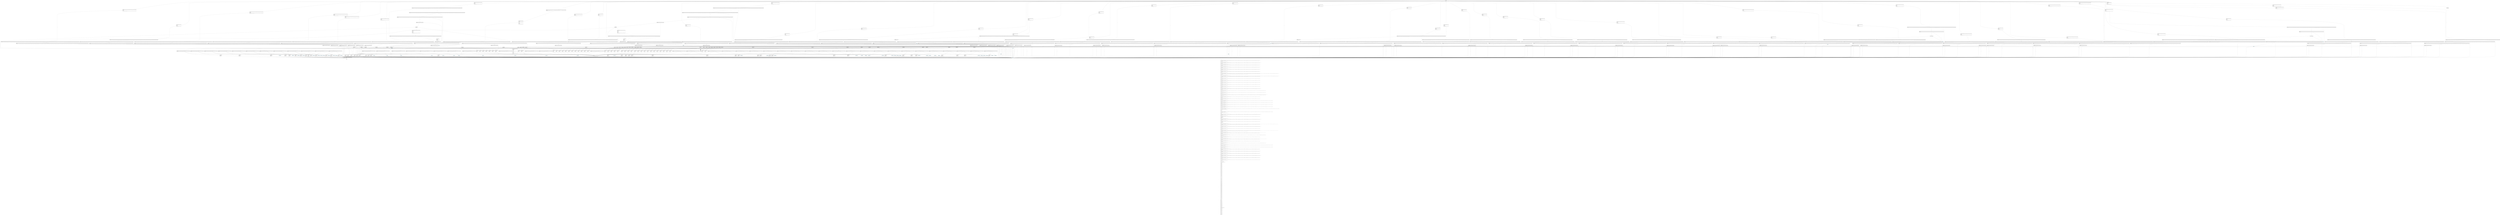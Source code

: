 digraph Mir_0_1339 {
    graph [fontname="Courier, monospace"];
    node [fontname="Courier, monospace"];
    edge [fontname="Courier, monospace"];
    label=<fn lending_operations::update_reserve_config(_1: &amp;ReErased mut state::reserve::Reserve, _2: state::UpdateConfigMode, _3: &amp;ReErased [u8]) -&gt; std::result::Result&lt;(), anchor_lang::error::Error&gt;<br align="left"/>let _4: ();<br align="left"/>let mut _5: u64;<br align="left"/>let _6: ();<br align="left"/>let mut _7: std::ops::ControlFlow&lt;std::result::Result&lt;std::convert::Infallible, anchor_lang::error::Error&gt;, ()&gt;;<br align="left"/>let mut _8: std::result::Result&lt;(), anchor_lang::error::Error&gt;;<br align="left"/>let mut _9: lending_market::config_items::ConfigItemUpdater&lt;ReErased, u8, u8, FnDef(DefId(0:1057 ~ kamino_lending[6389]::lending_market::config_items::set_field_directly), [u8]), FnDef(DefId(0:1059 ~ kamino_lending[6389]::lending_market::config_items::get_field_directly), [u8]), FnDef(DefId(0:970 ~ kamino_lending[6389]::lending_market::config_items::validations::check_valid_pct), [u8]), FnDef(DefId(0:1055 ~ kamino_lending[6389]::lending_market::config_items::write_debug), [u8])&gt;;<br align="left"/>let mut _10: lending_market::config_items::ConfigItemUpdater&lt;ReErased, u8, u8, FnDef(DefId(0:1057 ~ kamino_lending[6389]::lending_market::config_items::set_field_directly), [u8]), FnDef(DefId(0:1059 ~ kamino_lending[6389]::lending_market::config_items::get_field_directly), [u8]), FnDef(DefId(0:1053 ~ kamino_lending[6389]::lending_market::config_items::accept_anything), [u8]), FnDef(DefId(0:1055 ~ kamino_lending[6389]::lending_market::config_items::write_debug), [u8])&gt;;<br align="left"/>let mut _11: lending_market::config_items::ConfigItemUpdater&lt;ReErased, u8, u8, FnDef(DefId(0:1057 ~ kamino_lending[6389]::lending_market::config_items::set_field_directly), [u8]), FnDef(DefId(0:1059 ~ kamino_lending[6389]::lending_market::config_items::get_field_directly), [u8]), FnDef(DefId(0:1053 ~ kamino_lending[6389]::lending_market::config_items::accept_anything), [u8]), FnDef(DefId(0:1055 ~ kamino_lending[6389]::lending_market::config_items::write_debug), [u8])&gt;;<br align="left"/>let mut _12: &amp;ReErased mut u8;<br align="left"/>let mut _13: &amp;ReErased mut u8;<br align="left"/>let mut _14: &amp;ReErased [u8];<br align="left"/>let mut _15: isize;<br align="left"/>let _16: std::result::Result&lt;std::convert::Infallible, anchor_lang::error::Error&gt;;<br align="left"/>let mut _17: !;<br align="left"/>let mut _18: std::result::Result&lt;std::convert::Infallible, anchor_lang::error::Error&gt;;<br align="left"/>let _19: ();<br align="left"/>let _20: ();<br align="left"/>let mut _21: std::ops::ControlFlow&lt;std::result::Result&lt;std::convert::Infallible, anchor_lang::error::Error&gt;, ()&gt;;<br align="left"/>let mut _22: std::result::Result&lt;(), anchor_lang::error::Error&gt;;<br align="left"/>let mut _23: lending_market::config_items::ConfigItemUpdater&lt;ReErased, u16, u16, FnDef(DefId(0:1057 ~ kamino_lending[6389]::lending_market::config_items::set_field_directly), [u16]), FnDef(DefId(0:1059 ~ kamino_lending[6389]::lending_market::config_items::get_field_directly), [u16]), FnDef(DefId(0:972 ~ kamino_lending[6389]::lending_market::config_items::validations::check_valid_bps), [u16]), FnDef(DefId(0:1055 ~ kamino_lending[6389]::lending_market::config_items::write_debug), [u16])&gt;;<br align="left"/>let mut _24: lending_market::config_items::ConfigItemUpdater&lt;ReErased, u16, u16, FnDef(DefId(0:1057 ~ kamino_lending[6389]::lending_market::config_items::set_field_directly), [u16]), FnDef(DefId(0:1059 ~ kamino_lending[6389]::lending_market::config_items::get_field_directly), [u16]), FnDef(DefId(0:1053 ~ kamino_lending[6389]::lending_market::config_items::accept_anything), [u16]), FnDef(DefId(0:1055 ~ kamino_lending[6389]::lending_market::config_items::write_debug), [u16])&gt;;<br align="left"/>let mut _25: lending_market::config_items::ConfigItemUpdater&lt;ReErased, u16, u16, FnDef(DefId(0:1057 ~ kamino_lending[6389]::lending_market::config_items::set_field_directly), [u16]), FnDef(DefId(0:1059 ~ kamino_lending[6389]::lending_market::config_items::get_field_directly), [u16]), FnDef(DefId(0:1053 ~ kamino_lending[6389]::lending_market::config_items::accept_anything), [u16]), FnDef(DefId(0:1055 ~ kamino_lending[6389]::lending_market::config_items::write_debug), [u16])&gt;;<br align="left"/>let mut _26: &amp;ReErased mut u16;<br align="left"/>let mut _27: &amp;ReErased mut u16;<br align="left"/>let mut _28: &amp;ReErased [u8];<br align="left"/>let mut _29: isize;<br align="left"/>let _30: std::result::Result&lt;std::convert::Infallible, anchor_lang::error::Error&gt;;<br align="left"/>let mut _31: !;<br align="left"/>let mut _32: std::result::Result&lt;std::convert::Infallible, anchor_lang::error::Error&gt;;<br align="left"/>let _33: ();<br align="left"/>let _34: ();<br align="left"/>let mut _35: std::ops::ControlFlow&lt;std::result::Result&lt;std::convert::Infallible, anchor_lang::error::Error&gt;, ()&gt;;<br align="left"/>let mut _36: std::result::Result&lt;(), anchor_lang::error::Error&gt;;<br align="left"/>let mut _37: lending_market::config_items::ConfigItemUpdater&lt;ReErased, u8, u8, FnDef(DefId(0:1057 ~ kamino_lending[6389]::lending_market::config_items::set_field_directly), [u8]), FnDef(DefId(0:1059 ~ kamino_lending[6389]::lending_market::config_items::get_field_directly), [u8]), FnDef(DefId(0:970 ~ kamino_lending[6389]::lending_market::config_items::validations::check_valid_pct), [u8]), FnDef(DefId(0:1055 ~ kamino_lending[6389]::lending_market::config_items::write_debug), [u8])&gt;;<br align="left"/>let mut _38: lending_market::config_items::ConfigItemUpdater&lt;ReErased, u8, u8, FnDef(DefId(0:1057 ~ kamino_lending[6389]::lending_market::config_items::set_field_directly), [u8]), FnDef(DefId(0:1059 ~ kamino_lending[6389]::lending_market::config_items::get_field_directly), [u8]), FnDef(DefId(0:1053 ~ kamino_lending[6389]::lending_market::config_items::accept_anything), [u8]), FnDef(DefId(0:1055 ~ kamino_lending[6389]::lending_market::config_items::write_debug), [u8])&gt;;<br align="left"/>let mut _39: lending_market::config_items::ConfigItemUpdater&lt;ReErased, u8, u8, FnDef(DefId(0:1057 ~ kamino_lending[6389]::lending_market::config_items::set_field_directly), [u8]), FnDef(DefId(0:1059 ~ kamino_lending[6389]::lending_market::config_items::get_field_directly), [u8]), FnDef(DefId(0:1053 ~ kamino_lending[6389]::lending_market::config_items::accept_anything), [u8]), FnDef(DefId(0:1055 ~ kamino_lending[6389]::lending_market::config_items::write_debug), [u8])&gt;;<br align="left"/>let mut _40: &amp;ReErased mut u8;<br align="left"/>let mut _41: &amp;ReErased mut u8;<br align="left"/>let mut _42: &amp;ReErased [u8];<br align="left"/>let mut _43: isize;<br align="left"/>let _44: std::result::Result&lt;std::convert::Infallible, anchor_lang::error::Error&gt;;<br align="left"/>let mut _45: !;<br align="left"/>let mut _46: std::result::Result&lt;std::convert::Infallible, anchor_lang::error::Error&gt;;<br align="left"/>let _47: ();<br align="left"/>let _48: ();<br align="left"/>let mut _49: std::ops::ControlFlow&lt;std::result::Result&lt;std::convert::Infallible, anchor_lang::error::Error&gt;, ()&gt;;<br align="left"/>let mut _50: std::result::Result&lt;(), anchor_lang::error::Error&gt;;<br align="left"/>let mut _51: lending_market::config_items::ConfigItemUpdater&lt;ReErased, u8, u8, FnDef(DefId(0:1057 ~ kamino_lending[6389]::lending_market::config_items::set_field_directly), [u8]), FnDef(DefId(0:1059 ~ kamino_lending[6389]::lending_market::config_items::get_field_directly), [u8]), FnDef(DefId(0:970 ~ kamino_lending[6389]::lending_market::config_items::validations::check_valid_pct), [u8]), FnDef(DefId(0:1055 ~ kamino_lending[6389]::lending_market::config_items::write_debug), [u8])&gt;;<br align="left"/>let mut _52: lending_market::config_items::ConfigItemUpdater&lt;ReErased, u8, u8, FnDef(DefId(0:1057 ~ kamino_lending[6389]::lending_market::config_items::set_field_directly), [u8]), FnDef(DefId(0:1059 ~ kamino_lending[6389]::lending_market::config_items::get_field_directly), [u8]), FnDef(DefId(0:1053 ~ kamino_lending[6389]::lending_market::config_items::accept_anything), [u8]), FnDef(DefId(0:1055 ~ kamino_lending[6389]::lending_market::config_items::write_debug), [u8])&gt;;<br align="left"/>let mut _53: lending_market::config_items::ConfigItemUpdater&lt;ReErased, u8, u8, FnDef(DefId(0:1057 ~ kamino_lending[6389]::lending_market::config_items::set_field_directly), [u8]), FnDef(DefId(0:1059 ~ kamino_lending[6389]::lending_market::config_items::get_field_directly), [u8]), FnDef(DefId(0:1053 ~ kamino_lending[6389]::lending_market::config_items::accept_anything), [u8]), FnDef(DefId(0:1055 ~ kamino_lending[6389]::lending_market::config_items::write_debug), [u8])&gt;;<br align="left"/>let mut _54: &amp;ReErased mut u8;<br align="left"/>let mut _55: &amp;ReErased mut u8;<br align="left"/>let mut _56: &amp;ReErased [u8];<br align="left"/>let mut _57: isize;<br align="left"/>let _58: std::result::Result&lt;std::convert::Infallible, anchor_lang::error::Error&gt;;<br align="left"/>let mut _59: !;<br align="left"/>let mut _60: std::result::Result&lt;std::convert::Infallible, anchor_lang::error::Error&gt;;<br align="left"/>let _61: ();<br align="left"/>let _62: ();<br align="left"/>let mut _63: std::ops::ControlFlow&lt;std::result::Result&lt;std::convert::Infallible, anchor_lang::error::Error&gt;, ()&gt;;<br align="left"/>let mut _64: std::result::Result&lt;(), anchor_lang::error::Error&gt;;<br align="left"/>let mut _65: lending_market::config_items::ConfigItemUpdater&lt;ReErased, u8, u8, FnDef(DefId(0:1057 ~ kamino_lending[6389]::lending_market::config_items::set_field_directly), [u8]), FnDef(DefId(0:1059 ~ kamino_lending[6389]::lending_market::config_items::get_field_directly), [u8]), FnDef(DefId(0:970 ~ kamino_lending[6389]::lending_market::config_items::validations::check_valid_pct), [u8]), FnDef(DefId(0:1055 ~ kamino_lending[6389]::lending_market::config_items::write_debug), [u8])&gt;;<br align="left"/>let mut _66: lending_market::config_items::ConfigItemUpdater&lt;ReErased, u8, u8, FnDef(DefId(0:1057 ~ kamino_lending[6389]::lending_market::config_items::set_field_directly), [u8]), FnDef(DefId(0:1059 ~ kamino_lending[6389]::lending_market::config_items::get_field_directly), [u8]), FnDef(DefId(0:1053 ~ kamino_lending[6389]::lending_market::config_items::accept_anything), [u8]), FnDef(DefId(0:1055 ~ kamino_lending[6389]::lending_market::config_items::write_debug), [u8])&gt;;<br align="left"/>let mut _67: lending_market::config_items::ConfigItemUpdater&lt;ReErased, u8, u8, FnDef(DefId(0:1057 ~ kamino_lending[6389]::lending_market::config_items::set_field_directly), [u8]), FnDef(DefId(0:1059 ~ kamino_lending[6389]::lending_market::config_items::get_field_directly), [u8]), FnDef(DefId(0:1053 ~ kamino_lending[6389]::lending_market::config_items::accept_anything), [u8]), FnDef(DefId(0:1055 ~ kamino_lending[6389]::lending_market::config_items::write_debug), [u8])&gt;;<br align="left"/>let mut _68: &amp;ReErased mut u8;<br align="left"/>let mut _69: &amp;ReErased mut u8;<br align="left"/>let mut _70: &amp;ReErased [u8];<br align="left"/>let mut _71: isize;<br align="left"/>let _72: std::result::Result&lt;std::convert::Infallible, anchor_lang::error::Error&gt;;<br align="left"/>let mut _73: !;<br align="left"/>let mut _74: std::result::Result&lt;std::convert::Infallible, anchor_lang::error::Error&gt;;<br align="left"/>let _75: ();<br align="left"/>let _76: ();<br align="left"/>let mut _77: std::ops::ControlFlow&lt;std::result::Result&lt;std::convert::Infallible, anchor_lang::error::Error&gt;, ()&gt;;<br align="left"/>let mut _78: std::result::Result&lt;(), anchor_lang::error::Error&gt;;<br align="left"/>let mut _79: lending_market::config_items::ConfigItemUpdater&lt;ReErased, u8, u8, FnDef(DefId(0:1057 ~ kamino_lending[6389]::lending_market::config_items::set_field_directly), [u8]), FnDef(DefId(0:1059 ~ kamino_lending[6389]::lending_market::config_items::get_field_directly), [u8]), FnDef(DefId(0:970 ~ kamino_lending[6389]::lending_market::config_items::validations::check_valid_pct), [u8]), FnDef(DefId(0:1055 ~ kamino_lending[6389]::lending_market::config_items::write_debug), [u8])&gt;;<br align="left"/>let mut _80: lending_market::config_items::ConfigItemUpdater&lt;ReErased, u8, u8, FnDef(DefId(0:1057 ~ kamino_lending[6389]::lending_market::config_items::set_field_directly), [u8]), FnDef(DefId(0:1059 ~ kamino_lending[6389]::lending_market::config_items::get_field_directly), [u8]), FnDef(DefId(0:1053 ~ kamino_lending[6389]::lending_market::config_items::accept_anything), [u8]), FnDef(DefId(0:1055 ~ kamino_lending[6389]::lending_market::config_items::write_debug), [u8])&gt;;<br align="left"/>let mut _81: lending_market::config_items::ConfigItemUpdater&lt;ReErased, u8, u8, FnDef(DefId(0:1057 ~ kamino_lending[6389]::lending_market::config_items::set_field_directly), [u8]), FnDef(DefId(0:1059 ~ kamino_lending[6389]::lending_market::config_items::get_field_directly), [u8]), FnDef(DefId(0:1053 ~ kamino_lending[6389]::lending_market::config_items::accept_anything), [u8]), FnDef(DefId(0:1055 ~ kamino_lending[6389]::lending_market::config_items::write_debug), [u8])&gt;;<br align="left"/>let mut _82: &amp;ReErased mut u8;<br align="left"/>let mut _83: &amp;ReErased mut u8;<br align="left"/>let mut _84: &amp;ReErased [u8];<br align="left"/>let mut _85: isize;<br align="left"/>let _86: std::result::Result&lt;std::convert::Infallible, anchor_lang::error::Error&gt;;<br align="left"/>let mut _87: !;<br align="left"/>let mut _88: std::result::Result&lt;std::convert::Infallible, anchor_lang::error::Error&gt;;<br align="left"/>let _89: ();<br align="left"/>let _90: ();<br align="left"/>let mut _91: std::ops::ControlFlow&lt;std::result::Result&lt;std::convert::Infallible, anchor_lang::error::Error&gt;, ()&gt;;<br align="left"/>let mut _92: std::result::Result&lt;(), anchor_lang::error::Error&gt;;<br align="left"/>let mut _93: lending_market::config_items::ConfigItemUpdater&lt;ReErased, u64, u64, FnDef(DefId(0:1057 ~ kamino_lending[6389]::lending_market::config_items::set_field_directly), [u64]), FnDef(DefId(0:1059 ~ kamino_lending[6389]::lending_market::config_items::get_field_directly), [u64]), Closure(DefId(0:981 ~ kamino_lending[6389]::lending_market::config_items::validations::check_lte::{closure#0}), [u128, u64, i8, Binder(extern &quot;RustCall&quot; fn((&amp;ReBound(DebruijnIndex(0), BoundRegion { var: 0, kind: BrAnon }) u64,)) -&gt; std::result::Result&lt;(), anchor_lang::error::Error&gt;, [Region(BrAnon)]), (u128,)]), FnDef(DefId(0:991 ~ kamino_lending[6389]::lending_market::config_items::renderings::as_fraction), [u64])&gt;;<br align="left"/>let mut _94: lending_market::config_items::ConfigItemUpdater&lt;ReErased, u64, u64, FnDef(DefId(0:1057 ~ kamino_lending[6389]::lending_market::config_items::set_field_directly), [u64]), FnDef(DefId(0:1059 ~ kamino_lending[6389]::lending_market::config_items::get_field_directly), [u64]), Closure(DefId(0:981 ~ kamino_lending[6389]::lending_market::config_items::validations::check_lte::{closure#0}), [u128, u64, i8, Binder(extern &quot;RustCall&quot; fn((&amp;ReBound(DebruijnIndex(0), BoundRegion { var: 0, kind: BrAnon }) u64,)) -&gt; std::result::Result&lt;(), anchor_lang::error::Error&gt;, [Region(BrAnon)]), (u128,)]), FnDef(DefId(0:1055 ~ kamino_lending[6389]::lending_market::config_items::write_debug), [u64])&gt;;<br align="left"/>let mut _95: lending_market::config_items::ConfigItemUpdater&lt;ReErased, u64, u64, FnDef(DefId(0:1057 ~ kamino_lending[6389]::lending_market::config_items::set_field_directly), [u64]), FnDef(DefId(0:1059 ~ kamino_lending[6389]::lending_market::config_items::get_field_directly), [u64]), FnDef(DefId(0:1053 ~ kamino_lending[6389]::lending_market::config_items::accept_anything), [u64]), FnDef(DefId(0:1055 ~ kamino_lending[6389]::lending_market::config_items::write_debug), [u64])&gt;;<br align="left"/>let mut _96: lending_market::config_items::ConfigItemUpdater&lt;ReErased, u64, u64, FnDef(DefId(0:1057 ~ kamino_lending[6389]::lending_market::config_items::set_field_directly), [u64]), FnDef(DefId(0:1059 ~ kamino_lending[6389]::lending_market::config_items::get_field_directly), [u64]), FnDef(DefId(0:1053 ~ kamino_lending[6389]::lending_market::config_items::accept_anything), [u64]), FnDef(DefId(0:1055 ~ kamino_lending[6389]::lending_market::config_items::write_debug), [u64])&gt;;<br align="left"/>let mut _97: &amp;ReErased mut u64;<br align="left"/>let mut _98: &amp;ReErased mut u64;<br align="left"/>let mut _99: Closure(DefId(0:981 ~ kamino_lending[6389]::lending_market::config_items::validations::check_lte::{closure#0}), [u128, u64, i8, Binder(extern &quot;RustCall&quot; fn((&amp;ReBound(DebruijnIndex(0), BoundRegion { var: 0, kind: BrAnon }) u64,)) -&gt; std::result::Result&lt;(), anchor_lang::error::Error&gt;, [Region(BrAnon)]), (u128,)]);<br align="left"/>let mut _100: u128;<br align="left"/>let mut _101: &amp;ReErased [u8];<br align="left"/>let mut _102: isize;<br align="left"/>let _103: std::result::Result&lt;std::convert::Infallible, anchor_lang::error::Error&gt;;<br align="left"/>let mut _104: !;<br align="left"/>let mut _105: std::result::Result&lt;std::convert::Infallible, anchor_lang::error::Error&gt;;<br align="left"/>let _106: ();<br align="left"/>let _107: ();<br align="left"/>let mut _108: std::ops::ControlFlow&lt;std::result::Result&lt;std::convert::Infallible, anchor_lang::error::Error&gt;, ()&gt;;<br align="left"/>let mut _109: std::result::Result&lt;(), anchor_lang::error::Error&gt;;<br align="left"/>let mut _110: lending_market::config_items::ConfigItemUpdater&lt;ReErased, u64, u64, FnDef(DefId(0:1057 ~ kamino_lending[6389]::lending_market::config_items::set_field_directly), [u64]), FnDef(DefId(0:1059 ~ kamino_lending[6389]::lending_market::config_items::get_field_directly), [u64]), Closure(DefId(0:981 ~ kamino_lending[6389]::lending_market::config_items::validations::check_lte::{closure#0}), [u128, u64, i8, Binder(extern &quot;RustCall&quot; fn((&amp;ReBound(DebruijnIndex(0), BoundRegion { var: 0, kind: BrAnon }) u64,)) -&gt; std::result::Result&lt;(), anchor_lang::error::Error&gt;, [Region(BrAnon)]), (u128,)]), FnDef(DefId(0:991 ~ kamino_lending[6389]::lending_market::config_items::renderings::as_fraction), [u64])&gt;;<br align="left"/>let mut _111: lending_market::config_items::ConfigItemUpdater&lt;ReErased, u64, u64, FnDef(DefId(0:1057 ~ kamino_lending[6389]::lending_market::config_items::set_field_directly), [u64]), FnDef(DefId(0:1059 ~ kamino_lending[6389]::lending_market::config_items::get_field_directly), [u64]), Closure(DefId(0:981 ~ kamino_lending[6389]::lending_market::config_items::validations::check_lte::{closure#0}), [u128, u64, i8, Binder(extern &quot;RustCall&quot; fn((&amp;ReBound(DebruijnIndex(0), BoundRegion { var: 0, kind: BrAnon }) u64,)) -&gt; std::result::Result&lt;(), anchor_lang::error::Error&gt;, [Region(BrAnon)]), (u128,)]), FnDef(DefId(0:1055 ~ kamino_lending[6389]::lending_market::config_items::write_debug), [u64])&gt;;<br align="left"/>let mut _112: lending_market::config_items::ConfigItemUpdater&lt;ReErased, u64, u64, FnDef(DefId(0:1057 ~ kamino_lending[6389]::lending_market::config_items::set_field_directly), [u64]), FnDef(DefId(0:1059 ~ kamino_lending[6389]::lending_market::config_items::get_field_directly), [u64]), FnDef(DefId(0:1053 ~ kamino_lending[6389]::lending_market::config_items::accept_anything), [u64]), FnDef(DefId(0:1055 ~ kamino_lending[6389]::lending_market::config_items::write_debug), [u64])&gt;;<br align="left"/>let mut _113: lending_market::config_items::ConfigItemUpdater&lt;ReErased, u64, u64, FnDef(DefId(0:1057 ~ kamino_lending[6389]::lending_market::config_items::set_field_directly), [u64]), FnDef(DefId(0:1059 ~ kamino_lending[6389]::lending_market::config_items::get_field_directly), [u64]), FnDef(DefId(0:1053 ~ kamino_lending[6389]::lending_market::config_items::accept_anything), [u64]), FnDef(DefId(0:1055 ~ kamino_lending[6389]::lending_market::config_items::write_debug), [u64])&gt;;<br align="left"/>let mut _114: &amp;ReErased mut u64;<br align="left"/>let mut _115: &amp;ReErased mut u64;<br align="left"/>let mut _116: Closure(DefId(0:981 ~ kamino_lending[6389]::lending_market::config_items::validations::check_lte::{closure#0}), [u128, u64, i8, Binder(extern &quot;RustCall&quot; fn((&amp;ReBound(DebruijnIndex(0), BoundRegion { var: 0, kind: BrAnon }) u64,)) -&gt; std::result::Result&lt;(), anchor_lang::error::Error&gt;, [Region(BrAnon)]), (u128,)]);<br align="left"/>let mut _117: u128;<br align="left"/>let mut _118: &amp;ReErased [u8];<br align="left"/>let mut _119: isize;<br align="left"/>let _120: std::result::Result&lt;std::convert::Infallible, anchor_lang::error::Error&gt;;<br align="left"/>let mut _121: !;<br align="left"/>let mut _122: std::result::Result&lt;std::convert::Infallible, anchor_lang::error::Error&gt;;<br align="left"/>let _123: ();<br align="left"/>let _124: ();<br align="left"/>let mut _125: std::ops::ControlFlow&lt;std::result::Result&lt;std::convert::Infallible, anchor_lang::error::Error&gt;, ()&gt;;<br align="left"/>let mut _126: std::result::Result&lt;(), anchor_lang::error::Error&gt;;<br align="left"/>let mut _127: lending_market::config_items::ConfigItemUpdater&lt;ReErased, u64, u64, FnDef(DefId(0:1057 ~ kamino_lending[6389]::lending_market::config_items::set_field_directly), [u64]), FnDef(DefId(0:1059 ~ kamino_lending[6389]::lending_market::config_items::get_field_directly), [u64]), FnDef(DefId(0:1053 ~ kamino_lending[6389]::lending_market::config_items::accept_anything), [u64]), FnDef(DefId(0:1055 ~ kamino_lending[6389]::lending_market::config_items::write_debug), [u64])&gt;;<br align="left"/>let mut _128: lending_market::config_items::ConfigItemUpdater&lt;ReErased, u64, u64, FnDef(DefId(0:1057 ~ kamino_lending[6389]::lending_market::config_items::set_field_directly), [u64]), FnDef(DefId(0:1059 ~ kamino_lending[6389]::lending_market::config_items::get_field_directly), [u64]), FnDef(DefId(0:1053 ~ kamino_lending[6389]::lending_market::config_items::accept_anything), [u64]), FnDef(DefId(0:1055 ~ kamino_lending[6389]::lending_market::config_items::write_debug), [u64])&gt;;<br align="left"/>let mut _129: &amp;ReErased mut u64;<br align="left"/>let mut _130: &amp;ReErased mut u64;<br align="left"/>let mut _131: &amp;ReErased [u8];<br align="left"/>let mut _132: isize;<br align="left"/>let _133: std::result::Result&lt;std::convert::Infallible, anchor_lang::error::Error&gt;;<br align="left"/>let mut _134: !;<br align="left"/>let mut _135: std::result::Result&lt;std::convert::Infallible, anchor_lang::error::Error&gt;;<br align="left"/>let _136: ();<br align="left"/>let _137: ();<br align="left"/>let mut _138: std::ops::ControlFlow&lt;std::result::Result&lt;std::convert::Infallible, anchor_lang::error::Error&gt;, ()&gt;;<br align="left"/>let mut _139: std::result::Result&lt;(), anchor_lang::error::Error&gt;;<br align="left"/>let mut _140: lending_market::config_items::ConfigItemUpdater&lt;ReErased, u64, u64, FnDef(DefId(0:1057 ~ kamino_lending[6389]::lending_market::config_items::set_field_directly), [u64]), FnDef(DefId(0:1059 ~ kamino_lending[6389]::lending_market::config_items::get_field_directly), [u64]), FnDef(DefId(0:1053 ~ kamino_lending[6389]::lending_market::config_items::accept_anything), [u64]), FnDef(DefId(0:1055 ~ kamino_lending[6389]::lending_market::config_items::write_debug), [u64])&gt;;<br align="left"/>let mut _141: lending_market::config_items::ConfigItemUpdater&lt;ReErased, u64, u64, FnDef(DefId(0:1057 ~ kamino_lending[6389]::lending_market::config_items::set_field_directly), [u64]), FnDef(DefId(0:1059 ~ kamino_lending[6389]::lending_market::config_items::get_field_directly), [u64]), FnDef(DefId(0:1053 ~ kamino_lending[6389]::lending_market::config_items::accept_anything), [u64]), FnDef(DefId(0:1055 ~ kamino_lending[6389]::lending_market::config_items::write_debug), [u64])&gt;;<br align="left"/>let mut _142: &amp;ReErased mut u64;<br align="left"/>let mut _143: &amp;ReErased mut u64;<br align="left"/>let mut _144: &amp;ReErased [u8];<br align="left"/>let mut _145: isize;<br align="left"/>let _146: std::result::Result&lt;std::convert::Infallible, anchor_lang::error::Error&gt;;<br align="left"/>let mut _147: !;<br align="left"/>let mut _148: std::result::Result&lt;std::convert::Infallible, anchor_lang::error::Error&gt;;<br align="left"/>let _149: ();<br align="left"/>let _150: ();<br align="left"/>let mut _151: std::ops::ControlFlow&lt;std::result::Result&lt;std::convert::Infallible, anchor_lang::error::Error&gt;, ()&gt;;<br align="left"/>let mut _152: std::result::Result&lt;(), anchor_lang::error::Error&gt;;<br align="left"/>let mut _153: lending_market::config_items::ConfigItemUpdater&lt;ReErased, u64, u64, FnDef(DefId(0:1057 ~ kamino_lending[6389]::lending_market::config_items::set_field_directly), [u64]), FnDef(DefId(0:1059 ~ kamino_lending[6389]::lending_market::config_items::get_field_directly), [u64]), FnDef(DefId(0:1053 ~ kamino_lending[6389]::lending_market::config_items::accept_anything), [u64]), FnDef(DefId(0:1055 ~ kamino_lending[6389]::lending_market::config_items::write_debug), [u64])&gt;;<br align="left"/>let mut _154: lending_market::config_items::ConfigItemUpdater&lt;ReErased, u64, u64, FnDef(DefId(0:1057 ~ kamino_lending[6389]::lending_market::config_items::set_field_directly), [u64]), FnDef(DefId(0:1059 ~ kamino_lending[6389]::lending_market::config_items::get_field_directly), [u64]), FnDef(DefId(0:1053 ~ kamino_lending[6389]::lending_market::config_items::accept_anything), [u64]), FnDef(DefId(0:1055 ~ kamino_lending[6389]::lending_market::config_items::write_debug), [u64])&gt;;<br align="left"/>let mut _155: &amp;ReErased mut u64;<br align="left"/>let mut _156: &amp;ReErased mut u64;<br align="left"/>let mut _157: &amp;ReErased [u8];<br align="left"/>let mut _158: isize;<br align="left"/>let _159: std::result::Result&lt;std::convert::Infallible, anchor_lang::error::Error&gt;;<br align="left"/>let mut _160: !;<br align="left"/>let mut _161: std::result::Result&lt;std::convert::Infallible, anchor_lang::error::Error&gt;;<br align="left"/>let _162: ();<br align="left"/>let _163: ();<br align="left"/>let mut _164: std::ops::ControlFlow&lt;std::result::Result&lt;std::convert::Infallible, anchor_lang::error::Error&gt;, ()&gt;;<br align="left"/>let mut _165: std::result::Result&lt;(), anchor_lang::error::Error&gt;;<br align="left"/>let mut _166: lending_market::config_items::ConfigItemUpdater&lt;ReErased, u64, u64, FnDef(DefId(0:1057 ~ kamino_lending[6389]::lending_market::config_items::set_field_directly), [u64]), FnDef(DefId(0:1059 ~ kamino_lending[6389]::lending_market::config_items::get_field_directly), [u64]), FnDef(DefId(0:1053 ~ kamino_lending[6389]::lending_market::config_items::accept_anything), [u64]), FnDef(DefId(0:1055 ~ kamino_lending[6389]::lending_market::config_items::write_debug), [u64])&gt;;<br align="left"/>let mut _167: lending_market::config_items::ConfigItemUpdater&lt;ReErased, u64, u64, FnDef(DefId(0:1057 ~ kamino_lending[6389]::lending_market::config_items::set_field_directly), [u64]), FnDef(DefId(0:1059 ~ kamino_lending[6389]::lending_market::config_items::get_field_directly), [u64]), FnDef(DefId(0:1053 ~ kamino_lending[6389]::lending_market::config_items::accept_anything), [u64]), FnDef(DefId(0:1055 ~ kamino_lending[6389]::lending_market::config_items::write_debug), [u64])&gt;;<br align="left"/>let mut _168: &amp;ReErased mut u64;<br align="left"/>let mut _169: &amp;ReErased mut u64;<br align="left"/>let mut _170: &amp;ReErased [u8];<br align="left"/>let mut _171: isize;<br align="left"/>let _172: std::result::Result&lt;std::convert::Infallible, anchor_lang::error::Error&gt;;<br align="left"/>let mut _173: !;<br align="left"/>let mut _174: std::result::Result&lt;std::convert::Infallible, anchor_lang::error::Error&gt;;<br align="left"/>let _175: ();<br align="left"/>let _176: ();<br align="left"/>let mut _177: std::ops::ControlFlow&lt;std::result::Result&lt;std::convert::Infallible, anchor_lang::error::Error&gt;, ()&gt;;<br align="left"/>let mut _178: std::result::Result&lt;(), anchor_lang::error::Error&gt;;<br align="left"/>let mut _179: lending_market::config_items::ConfigItemUpdater&lt;ReErased, u64, u64, FnDef(DefId(0:1057 ~ kamino_lending[6389]::lending_market::config_items::set_field_directly), [u64]), FnDef(DefId(0:1059 ~ kamino_lending[6389]::lending_market::config_items::get_field_directly), [u64]), FnDef(DefId(0:1053 ~ kamino_lending[6389]::lending_market::config_items::accept_anything), [u64]), FnDef(DefId(0:1055 ~ kamino_lending[6389]::lending_market::config_items::write_debug), [u64])&gt;;<br align="left"/>let mut _180: lending_market::config_items::ConfigItemUpdater&lt;ReErased, u64, u64, FnDef(DefId(0:1057 ~ kamino_lending[6389]::lending_market::config_items::set_field_directly), [u64]), FnDef(DefId(0:1059 ~ kamino_lending[6389]::lending_market::config_items::get_field_directly), [u64]), FnDef(DefId(0:1053 ~ kamino_lending[6389]::lending_market::config_items::accept_anything), [u64]), FnDef(DefId(0:1055 ~ kamino_lending[6389]::lending_market::config_items::write_debug), [u64])&gt;;<br align="left"/>let mut _181: &amp;ReErased mut u64;<br align="left"/>let mut _182: &amp;ReErased mut u64;<br align="left"/>let mut _183: &amp;ReErased [u8];<br align="left"/>let mut _184: isize;<br align="left"/>let _185: std::result::Result&lt;std::convert::Infallible, anchor_lang::error::Error&gt;;<br align="left"/>let mut _186: !;<br align="left"/>let mut _187: std::result::Result&lt;std::convert::Infallible, anchor_lang::error::Error&gt;;<br align="left"/>let _188: ();<br align="left"/>let _189: ();<br align="left"/>let mut _190: std::ops::ControlFlow&lt;std::result::Result&lt;std::convert::Infallible, anchor_lang::error::Error&gt;, ()&gt;;<br align="left"/>let mut _191: std::result::Result&lt;(), anchor_lang::error::Error&gt;;<br align="left"/>let mut _192: lending_market::config_items::ConfigItemUpdater&lt;ReErased, u64, u64, FnDef(DefId(0:1057 ~ kamino_lending[6389]::lending_market::config_items::set_field_directly), [u64]), FnDef(DefId(0:1059 ~ kamino_lending[6389]::lending_market::config_items::get_field_directly), [u64]), FnDef(DefId(0:972 ~ kamino_lending[6389]::lending_market::config_items::validations::check_valid_bps), [u64]), FnDef(DefId(0:1055 ~ kamino_lending[6389]::lending_market::config_items::write_debug), [u64])&gt;;<br align="left"/>let mut _193: lending_market::config_items::ConfigItemUpdater&lt;ReErased, u64, u64, FnDef(DefId(0:1057 ~ kamino_lending[6389]::lending_market::config_items::set_field_directly), [u64]), FnDef(DefId(0:1059 ~ kamino_lending[6389]::lending_market::config_items::get_field_directly), [u64]), FnDef(DefId(0:1053 ~ kamino_lending[6389]::lending_market::config_items::accept_anything), [u64]), FnDef(DefId(0:1055 ~ kamino_lending[6389]::lending_market::config_items::write_debug), [u64])&gt;;<br align="left"/>let mut _194: lending_market::config_items::ConfigItemUpdater&lt;ReErased, u64, u64, FnDef(DefId(0:1057 ~ kamino_lending[6389]::lending_market::config_items::set_field_directly), [u64]), FnDef(DefId(0:1059 ~ kamino_lending[6389]::lending_market::config_items::get_field_directly), [u64]), FnDef(DefId(0:1053 ~ kamino_lending[6389]::lending_market::config_items::accept_anything), [u64]), FnDef(DefId(0:1055 ~ kamino_lending[6389]::lending_market::config_items::write_debug), [u64])&gt;;<br align="left"/>let mut _195: &amp;ReErased mut u64;<br align="left"/>let mut _196: &amp;ReErased mut u64;<br align="left"/>let mut _197: &amp;ReErased [u8];<br align="left"/>let mut _198: isize;<br align="left"/>let _199: std::result::Result&lt;std::convert::Infallible, anchor_lang::error::Error&gt;;<br align="left"/>let mut _200: !;<br align="left"/>let mut _201: std::result::Result&lt;std::convert::Infallible, anchor_lang::error::Error&gt;;<br align="left"/>let _202: ();<br align="left"/>let _203: ();<br align="left"/>let mut _204: std::ops::ControlFlow&lt;std::result::Result&lt;std::convert::Infallible, anchor_lang::error::Error&gt;, ()&gt;;<br align="left"/>let mut _205: std::result::Result&lt;(), anchor_lang::error::Error&gt;;<br align="left"/>let mut _206: lending_market::config_items::ConfigItemUpdater&lt;ReErased, [u16; 4_usize], [u16; 4_usize], FnDef(DefId(0:1057 ~ kamino_lending[6389]::lending_market::config_items::set_field_directly), [[u16; 4_usize]]), FnDef(DefId(0:1059 ~ kamino_lending[6389]::lending_market::config_items::get_field_directly), [[u16; 4_usize]]), FnDef(DefId(0:1053 ~ kamino_lending[6389]::lending_market::config_items::accept_anything), [[u16; 4_usize]]), FnDef(DefId(0:1055 ~ kamino_lending[6389]::lending_market::config_items::write_debug), [[u16; 4_usize]])&gt;;<br align="left"/>let mut _207: lending_market::config_items::ConfigItemUpdater&lt;ReErased, [u16; 4_usize], [u16; 4_usize], FnDef(DefId(0:1057 ~ kamino_lending[6389]::lending_market::config_items::set_field_directly), [[u16; 4_usize]]), FnDef(DefId(0:1059 ~ kamino_lending[6389]::lending_market::config_items::get_field_directly), [[u16; 4_usize]]), FnDef(DefId(0:1053 ~ kamino_lending[6389]::lending_market::config_items::accept_anything), [[u16; 4_usize]]), FnDef(DefId(0:1055 ~ kamino_lending[6389]::lending_market::config_items::write_debug), [[u16; 4_usize]])&gt;;<br align="left"/>let mut _208: &amp;ReErased mut [u16; 4_usize];<br align="left"/>let mut _209: &amp;ReErased mut [u16; 4_usize];<br align="left"/>let mut _210: &amp;ReErased [u8];<br align="left"/>let mut _211: isize;<br align="left"/>let _212: std::result::Result&lt;std::convert::Infallible, anchor_lang::error::Error&gt;;<br align="left"/>let mut _213: !;<br align="left"/>let mut _214: std::result::Result&lt;std::convert::Infallible, anchor_lang::error::Error&gt;;<br align="left"/>let _215: ();<br align="left"/>let _216: ();<br align="left"/>let mut _217: std::ops::ControlFlow&lt;std::result::Result&lt;std::convert::Infallible, anchor_lang::error::Error&gt;, ()&gt;;<br align="left"/>let mut _218: std::result::Result&lt;(), anchor_lang::error::Error&gt;;<br align="left"/>let mut _219: lending_market::config_items::ConfigItemUpdater&lt;ReErased, [u16; 4_usize], [u16; 4_usize], FnDef(DefId(0:1057 ~ kamino_lending[6389]::lending_market::config_items::set_field_directly), [[u16; 4_usize]]), FnDef(DefId(0:1059 ~ kamino_lending[6389]::lending_market::config_items::get_field_directly), [[u16; 4_usize]]), FnDef(DefId(0:1053 ~ kamino_lending[6389]::lending_market::config_items::accept_anything), [[u16; 4_usize]]), FnDef(DefId(0:1055 ~ kamino_lending[6389]::lending_market::config_items::write_debug), [[u16; 4_usize]])&gt;;<br align="left"/>let mut _220: lending_market::config_items::ConfigItemUpdater&lt;ReErased, [u16; 4_usize], [u16; 4_usize], FnDef(DefId(0:1057 ~ kamino_lending[6389]::lending_market::config_items::set_field_directly), [[u16; 4_usize]]), FnDef(DefId(0:1059 ~ kamino_lending[6389]::lending_market::config_items::get_field_directly), [[u16; 4_usize]]), FnDef(DefId(0:1053 ~ kamino_lending[6389]::lending_market::config_items::accept_anything), [[u16; 4_usize]]), FnDef(DefId(0:1055 ~ kamino_lending[6389]::lending_market::config_items::write_debug), [[u16; 4_usize]])&gt;;<br align="left"/>let mut _221: &amp;ReErased mut [u16; 4_usize];<br align="left"/>let mut _222: &amp;ReErased mut [u16; 4_usize];<br align="left"/>let mut _223: &amp;ReErased [u8];<br align="left"/>let mut _224: isize;<br align="left"/>let _225: std::result::Result&lt;std::convert::Infallible, anchor_lang::error::Error&gt;;<br align="left"/>let mut _226: !;<br align="left"/>let mut _227: std::result::Result&lt;std::convert::Infallible, anchor_lang::error::Error&gt;;<br align="left"/>let _228: ();<br align="left"/>let _229: ();<br align="left"/>let mut _230: std::ops::ControlFlow&lt;std::result::Result&lt;std::convert::Infallible, anchor_lang::error::Error&gt;, ()&gt;;<br align="left"/>let mut _231: std::result::Result&lt;(), anchor_lang::error::Error&gt;;<br align="left"/>let mut _232: lending_market::config_items::ConfigItemUpdater&lt;ReErased, [u8; 32_usize], [u8; 32_usize], FnDef(DefId(0:1057 ~ kamino_lending[6389]::lending_market::config_items::set_field_directly), [[u8; 32_usize]]), FnDef(DefId(0:1059 ~ kamino_lending[6389]::lending_market::config_items::get_field_directly), [[u8; 32_usize]]), FnDef(DefId(0:1053 ~ kamino_lending[6389]::lending_market::config_items::accept_anything), [[u8; 32_usize]]), FnDef(DefId(0:988 ~ kamino_lending[6389]::lending_market::config_items::renderings::as_utf8_null_padded_string), [32_usize])&gt;;<br align="left"/>let mut _233: lending_market::config_items::ConfigItemUpdater&lt;ReErased, [u8; 32_usize], [u8; 32_usize], FnDef(DefId(0:1057 ~ kamino_lending[6389]::lending_market::config_items::set_field_directly), [[u8; 32_usize]]), FnDef(DefId(0:1059 ~ kamino_lending[6389]::lending_market::config_items::get_field_directly), [[u8; 32_usize]]), FnDef(DefId(0:1053 ~ kamino_lending[6389]::lending_market::config_items::accept_anything), [[u8; 32_usize]]), FnDef(DefId(0:1055 ~ kamino_lending[6389]::lending_market::config_items::write_debug), [[u8; 32_usize]])&gt;;<br align="left"/>let mut _234: lending_market::config_items::ConfigItemUpdater&lt;ReErased, [u8; 32_usize], [u8; 32_usize], FnDef(DefId(0:1057 ~ kamino_lending[6389]::lending_market::config_items::set_field_directly), [[u8; 32_usize]]), FnDef(DefId(0:1059 ~ kamino_lending[6389]::lending_market::config_items::get_field_directly), [[u8; 32_usize]]), FnDef(DefId(0:1053 ~ kamino_lending[6389]::lending_market::config_items::accept_anything), [[u8; 32_usize]]), FnDef(DefId(0:1055 ~ kamino_lending[6389]::lending_market::config_items::write_debug), [[u8; 32_usize]])&gt;;<br align="left"/>let mut _235: &amp;ReErased mut [u8; 32_usize];<br align="left"/>let mut _236: &amp;ReErased mut [u8; 32_usize];<br align="left"/>let mut _237: &amp;ReErased [u8];<br align="left"/>let mut _238: isize;<br align="left"/>let _239: std::result::Result&lt;std::convert::Infallible, anchor_lang::error::Error&gt;;<br align="left"/>let mut _240: !;<br align="left"/>let mut _241: std::result::Result&lt;std::convert::Infallible, anchor_lang::error::Error&gt;;<br align="left"/>let _242: ();<br align="left"/>let _243: ();<br align="left"/>let mut _244: std::ops::ControlFlow&lt;std::result::Result&lt;std::convert::Infallible, anchor_lang::error::Error&gt;, ()&gt;;<br align="left"/>let mut _245: std::result::Result&lt;(), anchor_lang::error::Error&gt;;<br align="left"/>let mut _246: lending_market::config_items::ConfigItemUpdater&lt;ReErased, u64, u64, FnDef(DefId(0:1057 ~ kamino_lending[6389]::lending_market::config_items::set_field_directly), [u64]), FnDef(DefId(0:1059 ~ kamino_lending[6389]::lending_market::config_items::get_field_directly), [u64]), FnDef(DefId(0:1053 ~ kamino_lending[6389]::lending_market::config_items::accept_anything), [u64]), FnDef(DefId(0:1055 ~ kamino_lending[6389]::lending_market::config_items::write_debug), [u64])&gt;;<br align="left"/>let mut _247: lending_market::config_items::ConfigItemUpdater&lt;ReErased, u64, u64, FnDef(DefId(0:1057 ~ kamino_lending[6389]::lending_market::config_items::set_field_directly), [u64]), FnDef(DefId(0:1059 ~ kamino_lending[6389]::lending_market::config_items::get_field_directly), [u64]), FnDef(DefId(0:1053 ~ kamino_lending[6389]::lending_market::config_items::accept_anything), [u64]), FnDef(DefId(0:1055 ~ kamino_lending[6389]::lending_market::config_items::write_debug), [u64])&gt;;<br align="left"/>let mut _248: &amp;ReErased mut u64;<br align="left"/>let mut _249: &amp;ReErased mut u64;<br align="left"/>let mut _250: &amp;ReErased [u8];<br align="left"/>let mut _251: isize;<br align="left"/>let _252: std::result::Result&lt;std::convert::Infallible, anchor_lang::error::Error&gt;;<br align="left"/>let mut _253: !;<br align="left"/>let mut _254: std::result::Result&lt;std::convert::Infallible, anchor_lang::error::Error&gt;;<br align="left"/>let _255: ();<br align="left"/>let _256: ();<br align="left"/>let mut _257: std::ops::ControlFlow&lt;std::result::Result&lt;std::convert::Infallible, anchor_lang::error::Error&gt;, ()&gt;;<br align="left"/>let mut _258: std::result::Result&lt;(), anchor_lang::error::Error&gt;;<br align="left"/>let mut _259: lending_market::config_items::ConfigItemUpdater&lt;ReErased, u64, u64, FnDef(DefId(0:1057 ~ kamino_lending[6389]::lending_market::config_items::set_field_directly), [u64]), FnDef(DefId(0:1059 ~ kamino_lending[6389]::lending_market::config_items::get_field_directly), [u64]), FnDef(DefId(0:1053 ~ kamino_lending[6389]::lending_market::config_items::accept_anything), [u64]), FnDef(DefId(0:1055 ~ kamino_lending[6389]::lending_market::config_items::write_debug), [u64])&gt;;<br align="left"/>let mut _260: lending_market::config_items::ConfigItemUpdater&lt;ReErased, u64, u64, FnDef(DefId(0:1057 ~ kamino_lending[6389]::lending_market::config_items::set_field_directly), [u64]), FnDef(DefId(0:1059 ~ kamino_lending[6389]::lending_market::config_items::get_field_directly), [u64]), FnDef(DefId(0:1053 ~ kamino_lending[6389]::lending_market::config_items::accept_anything), [u64]), FnDef(DefId(0:1055 ~ kamino_lending[6389]::lending_market::config_items::write_debug), [u64])&gt;;<br align="left"/>let mut _261: &amp;ReErased mut u64;<br align="left"/>let mut _262: &amp;ReErased mut u64;<br align="left"/>let mut _263: &amp;ReErased [u8];<br align="left"/>let mut _264: isize;<br align="left"/>let _265: std::result::Result&lt;std::convert::Infallible, anchor_lang::error::Error&gt;;<br align="left"/>let mut _266: !;<br align="left"/>let mut _267: std::result::Result&lt;std::convert::Infallible, anchor_lang::error::Error&gt;;<br align="left"/>let _268: ();<br align="left"/>let _269: ();<br align="left"/>let mut _270: std::ops::ControlFlow&lt;std::result::Result&lt;std::convert::Infallible, anchor_lang::error::Error&gt;, ()&gt;;<br align="left"/>let mut _271: std::result::Result&lt;(), anchor_lang::error::Error&gt;;<br align="left"/>let mut _272: lending_market::config_items::ConfigItemUpdater&lt;ReErased, anchor_lang::prelude::Pubkey, anchor_lang::prelude::Pubkey, FnDef(DefId(0:1057 ~ kamino_lending[6389]::lending_market::config_items::set_field_directly), [anchor_lang::prelude::Pubkey]), FnDef(DefId(0:1059 ~ kamino_lending[6389]::lending_market::config_items::get_field_directly), [anchor_lang::prelude::Pubkey]), FnDef(DefId(0:1053 ~ kamino_lending[6389]::lending_market::config_items::accept_anything), [anchor_lang::prelude::Pubkey]), FnDef(DefId(0:1055 ~ kamino_lending[6389]::lending_market::config_items::write_debug), [anchor_lang::prelude::Pubkey])&gt;;<br align="left"/>let mut _273: lending_market::config_items::ConfigItemUpdater&lt;ReErased, anchor_lang::prelude::Pubkey, anchor_lang::prelude::Pubkey, FnDef(DefId(0:1057 ~ kamino_lending[6389]::lending_market::config_items::set_field_directly), [anchor_lang::prelude::Pubkey]), FnDef(DefId(0:1059 ~ kamino_lending[6389]::lending_market::config_items::get_field_directly), [anchor_lang::prelude::Pubkey]), FnDef(DefId(0:1053 ~ kamino_lending[6389]::lending_market::config_items::accept_anything), [anchor_lang::prelude::Pubkey]), FnDef(DefId(0:1055 ~ kamino_lending[6389]::lending_market::config_items::write_debug), [anchor_lang::prelude::Pubkey])&gt;;<br align="left"/>let mut _274: &amp;ReErased mut anchor_lang::prelude::Pubkey;<br align="left"/>let mut _275: &amp;ReErased mut anchor_lang::prelude::Pubkey;<br align="left"/>let mut _276: &amp;ReErased [u8];<br align="left"/>let mut _277: isize;<br align="left"/>let _278: std::result::Result&lt;std::convert::Infallible, anchor_lang::error::Error&gt;;<br align="left"/>let mut _279: !;<br align="left"/>let mut _280: std::result::Result&lt;std::convert::Infallible, anchor_lang::error::Error&gt;;<br align="left"/>let _281: ();<br align="left"/>let _282: ();<br align="left"/>let mut _283: std::ops::ControlFlow&lt;std::result::Result&lt;std::convert::Infallible, anchor_lang::error::Error&gt;, ()&gt;;<br align="left"/>let mut _284: std::result::Result&lt;(), anchor_lang::error::Error&gt;;<br align="left"/>let mut _285: lending_market::config_items::ConfigItemUpdater&lt;ReErased, anchor_lang::prelude::Pubkey, anchor_lang::prelude::Pubkey, FnDef(DefId(0:1057 ~ kamino_lending[6389]::lending_market::config_items::set_field_directly), [anchor_lang::prelude::Pubkey]), FnDef(DefId(0:1059 ~ kamino_lending[6389]::lending_market::config_items::get_field_directly), [anchor_lang::prelude::Pubkey]), FnDef(DefId(0:1053 ~ kamino_lending[6389]::lending_market::config_items::accept_anything), [anchor_lang::prelude::Pubkey]), FnDef(DefId(0:1055 ~ kamino_lending[6389]::lending_market::config_items::write_debug), [anchor_lang::prelude::Pubkey])&gt;;<br align="left"/>let mut _286: lending_market::config_items::ConfigItemUpdater&lt;ReErased, anchor_lang::prelude::Pubkey, anchor_lang::prelude::Pubkey, FnDef(DefId(0:1057 ~ kamino_lending[6389]::lending_market::config_items::set_field_directly), [anchor_lang::prelude::Pubkey]), FnDef(DefId(0:1059 ~ kamino_lending[6389]::lending_market::config_items::get_field_directly), [anchor_lang::prelude::Pubkey]), FnDef(DefId(0:1053 ~ kamino_lending[6389]::lending_market::config_items::accept_anything), [anchor_lang::prelude::Pubkey]), FnDef(DefId(0:1055 ~ kamino_lending[6389]::lending_market::config_items::write_debug), [anchor_lang::prelude::Pubkey])&gt;;<br align="left"/>let mut _287: &amp;ReErased mut anchor_lang::prelude::Pubkey;<br align="left"/>let mut _288: &amp;ReErased mut anchor_lang::prelude::Pubkey;<br align="left"/>let mut _289: &amp;ReErased [u8];<br align="left"/>let mut _290: isize;<br align="left"/>let _291: std::result::Result&lt;std::convert::Infallible, anchor_lang::error::Error&gt;;<br align="left"/>let mut _292: !;<br align="left"/>let mut _293: std::result::Result&lt;std::convert::Infallible, anchor_lang::error::Error&gt;;<br align="left"/>let _294: ();<br align="left"/>let _295: ();<br align="left"/>let mut _296: std::ops::ControlFlow&lt;std::result::Result&lt;std::convert::Infallible, anchor_lang::error::Error&gt;, ()&gt;;<br align="left"/>let mut _297: std::result::Result&lt;(), anchor_lang::error::Error&gt;;<br align="left"/>let mut _298: lending_market::config_items::ConfigItemUpdater&lt;ReErased, anchor_lang::prelude::Pubkey, anchor_lang::prelude::Pubkey, FnDef(DefId(0:1057 ~ kamino_lending[6389]::lending_market::config_items::set_field_directly), [anchor_lang::prelude::Pubkey]), FnDef(DefId(0:1059 ~ kamino_lending[6389]::lending_market::config_items::get_field_directly), [anchor_lang::prelude::Pubkey]), FnDef(DefId(0:1053 ~ kamino_lending[6389]::lending_market::config_items::accept_anything), [anchor_lang::prelude::Pubkey]), FnDef(DefId(0:1055 ~ kamino_lending[6389]::lending_market::config_items::write_debug), [anchor_lang::prelude::Pubkey])&gt;;<br align="left"/>let mut _299: lending_market::config_items::ConfigItemUpdater&lt;ReErased, anchor_lang::prelude::Pubkey, anchor_lang::prelude::Pubkey, FnDef(DefId(0:1057 ~ kamino_lending[6389]::lending_market::config_items::set_field_directly), [anchor_lang::prelude::Pubkey]), FnDef(DefId(0:1059 ~ kamino_lending[6389]::lending_market::config_items::get_field_directly), [anchor_lang::prelude::Pubkey]), FnDef(DefId(0:1053 ~ kamino_lending[6389]::lending_market::config_items::accept_anything), [anchor_lang::prelude::Pubkey]), FnDef(DefId(0:1055 ~ kamino_lending[6389]::lending_market::config_items::write_debug), [anchor_lang::prelude::Pubkey])&gt;;<br align="left"/>let mut _300: &amp;ReErased mut anchor_lang::prelude::Pubkey;<br align="left"/>let mut _301: &amp;ReErased mut anchor_lang::prelude::Pubkey;<br align="left"/>let mut _302: &amp;ReErased [u8];<br align="left"/>let mut _303: isize;<br align="left"/>let _304: std::result::Result&lt;std::convert::Infallible, anchor_lang::error::Error&gt;;<br align="left"/>let mut _305: !;<br align="left"/>let mut _306: std::result::Result&lt;std::convert::Infallible, anchor_lang::error::Error&gt;;<br align="left"/>let _307: ();<br align="left"/>let _308: ();<br align="left"/>let mut _309: std::ops::ControlFlow&lt;std::result::Result&lt;std::convert::Infallible, anchor_lang::error::Error&gt;, ()&gt;;<br align="left"/>let mut _310: std::result::Result&lt;(), anchor_lang::error::Error&gt;;<br align="left"/>let mut _311: lending_market::config_items::ConfigItemUpdater&lt;ReErased, anchor_lang::prelude::Pubkey, anchor_lang::prelude::Pubkey, FnDef(DefId(0:1057 ~ kamino_lending[6389]::lending_market::config_items::set_field_directly), [anchor_lang::prelude::Pubkey]), FnDef(DefId(0:1059 ~ kamino_lending[6389]::lending_market::config_items::get_field_directly), [anchor_lang::prelude::Pubkey]), FnDef(DefId(0:1053 ~ kamino_lending[6389]::lending_market::config_items::accept_anything), [anchor_lang::prelude::Pubkey]), FnDef(DefId(0:1055 ~ kamino_lending[6389]::lending_market::config_items::write_debug), [anchor_lang::prelude::Pubkey])&gt;;<br align="left"/>let mut _312: lending_market::config_items::ConfigItemUpdater&lt;ReErased, anchor_lang::prelude::Pubkey, anchor_lang::prelude::Pubkey, FnDef(DefId(0:1057 ~ kamino_lending[6389]::lending_market::config_items::set_field_directly), [anchor_lang::prelude::Pubkey]), FnDef(DefId(0:1059 ~ kamino_lending[6389]::lending_market::config_items::get_field_directly), [anchor_lang::prelude::Pubkey]), FnDef(DefId(0:1053 ~ kamino_lending[6389]::lending_market::config_items::accept_anything), [anchor_lang::prelude::Pubkey]), FnDef(DefId(0:1055 ~ kamino_lending[6389]::lending_market::config_items::write_debug), [anchor_lang::prelude::Pubkey])&gt;;<br align="left"/>let mut _313: &amp;ReErased mut anchor_lang::prelude::Pubkey;<br align="left"/>let mut _314: &amp;ReErased mut anchor_lang::prelude::Pubkey;<br align="left"/>let mut _315: &amp;ReErased [u8];<br align="left"/>let mut _316: isize;<br align="left"/>let _317: std::result::Result&lt;std::convert::Infallible, anchor_lang::error::Error&gt;;<br align="left"/>let mut _318: !;<br align="left"/>let mut _319: std::result::Result&lt;std::convert::Infallible, anchor_lang::error::Error&gt;;<br align="left"/>let _320: ();<br align="left"/>let _321: ();<br align="left"/>let mut _322: std::ops::ControlFlow&lt;std::result::Result&lt;std::convert::Infallible, anchor_lang::error::Error&gt;, ()&gt;;<br align="left"/>let mut _323: std::result::Result&lt;(), anchor_lang::error::Error&gt;;<br align="left"/>let mut _324: lending_market::config_items::ConfigItemUpdater&lt;ReErased, utils::borrow_rate_curve::BorrowRateCurve, utils::borrow_rate_curve::BorrowRateCurve, FnDef(DefId(0:1057 ~ kamino_lending[6389]::lending_market::config_items::set_field_directly), [utils::borrow_rate_curve::BorrowRateCurve]), FnDef(DefId(0:1059 ~ kamino_lending[6389]::lending_market::config_items::get_field_directly), [utils::borrow_rate_curve::BorrowRateCurve]), FnDef(DefId(0:1053 ~ kamino_lending[6389]::lending_market::config_items::accept_anything), [utils::borrow_rate_curve::BorrowRateCurve]), FnDef(DefId(0:1055 ~ kamino_lending[6389]::lending_market::config_items::write_debug), [utils::borrow_rate_curve::BorrowRateCurve])&gt;;<br align="left"/>let mut _325: lending_market::config_items::ConfigItemUpdater&lt;ReErased, utils::borrow_rate_curve::BorrowRateCurve, utils::borrow_rate_curve::BorrowRateCurve, FnDef(DefId(0:1057 ~ kamino_lending[6389]::lending_market::config_items::set_field_directly), [utils::borrow_rate_curve::BorrowRateCurve]), FnDef(DefId(0:1059 ~ kamino_lending[6389]::lending_market::config_items::get_field_directly), [utils::borrow_rate_curve::BorrowRateCurve]), FnDef(DefId(0:1053 ~ kamino_lending[6389]::lending_market::config_items::accept_anything), [utils::borrow_rate_curve::BorrowRateCurve]), FnDef(DefId(0:1055 ~ kamino_lending[6389]::lending_market::config_items::write_debug), [utils::borrow_rate_curve::BorrowRateCurve])&gt;;<br align="left"/>let mut _326: &amp;ReErased mut utils::borrow_rate_curve::BorrowRateCurve;<br align="left"/>let mut _327: &amp;ReErased mut utils::borrow_rate_curve::BorrowRateCurve;<br align="left"/>let mut _328: &amp;ReErased [u8];<br align="left"/>let mut _329: isize;<br align="left"/>let _330: std::result::Result&lt;std::convert::Infallible, anchor_lang::error::Error&gt;;<br align="left"/>let mut _331: !;<br align="left"/>let mut _332: std::result::Result&lt;std::convert::Infallible, anchor_lang::error::Error&gt;;<br align="left"/>let _333: ();<br align="left"/>let _334: ();<br align="left"/>let mut _335: &amp;ReErased str;<br align="left"/>let _336: &amp;ReErased str;<br align="left"/>let _337: u8;<br align="left"/>let _338: u8;<br align="left"/>let _339: u16;<br align="left"/>let _340: u8;<br align="left"/>let _341: ();<br align="left"/>let mut _342: std::ops::ControlFlow&lt;std::result::Result&lt;std::convert::Infallible, anchor_lang::error::Error&gt;, ()&gt;;<br align="left"/>let mut _343: std::result::Result&lt;(), anchor_lang::error::Error&gt;;<br align="left"/>let mut _344: lending_market::config_items::ConfigItemUpdater&lt;ReErased, state::reserve::ReserveConfig, state::reserve::ReserveConfig, FnDef(DefId(0:1057 ~ kamino_lending[6389]::lending_market::config_items::set_field_directly), [state::reserve::ReserveConfig]), FnDef(DefId(0:1059 ~ kamino_lending[6389]::lending_market::config_items::get_field_directly), [state::reserve::ReserveConfig]), FnDef(DefId(0:1053 ~ kamino_lending[6389]::lending_market::config_items::accept_anything), [state::reserve::ReserveConfig]), FnDef(DefId(0:1055 ~ kamino_lending[6389]::lending_market::config_items::write_debug), [state::reserve::ReserveConfig])&gt;;<br align="left"/>let mut _345: lending_market::config_items::ConfigItemUpdater&lt;ReErased, state::reserve::ReserveConfig, state::reserve::ReserveConfig, FnDef(DefId(0:1057 ~ kamino_lending[6389]::lending_market::config_items::set_field_directly), [state::reserve::ReserveConfig]), FnDef(DefId(0:1059 ~ kamino_lending[6389]::lending_market::config_items::get_field_directly), [state::reserve::ReserveConfig]), FnDef(DefId(0:1053 ~ kamino_lending[6389]::lending_market::config_items::accept_anything), [state::reserve::ReserveConfig]), FnDef(DefId(0:1055 ~ kamino_lending[6389]::lending_market::config_items::write_debug), [state::reserve::ReserveConfig])&gt;;<br align="left"/>let mut _346: &amp;ReErased mut state::reserve::ReserveConfig;<br align="left"/>let mut _347: &amp;ReErased mut state::reserve::ReserveConfig;<br align="left"/>let mut _348: &amp;ReErased [u8];<br align="left"/>let mut _349: isize;<br align="left"/>let _350: std::result::Result&lt;std::convert::Infallible, anchor_lang::error::Error&gt;;<br align="left"/>let mut _351: !;<br align="left"/>let mut _352: std::result::Result&lt;std::convert::Infallible, anchor_lang::error::Error&gt;;<br align="left"/>let _353: ();<br align="left"/>let mut _354: u8;<br align="left"/>let mut _355: u8;<br align="left"/>let mut _356: u16;<br align="left"/>let mut _357: u8;<br align="left"/>let _358: ();<br align="left"/>let mut _359: std::ops::ControlFlow&lt;std::result::Result&lt;std::convert::Infallible, anchor_lang::error::Error&gt;, ()&gt;;<br align="left"/>let mut _360: std::result::Result&lt;(), anchor_lang::error::Error&gt;;<br align="left"/>let mut _361: lending_market::config_items::ConfigItemUpdater&lt;ReErased, i64, i64, FnDef(DefId(0:1057 ~ kamino_lending[6389]::lending_market::config_items::set_field_directly), [i64]), FnDef(DefId(0:1059 ~ kamino_lending[6389]::lending_market::config_items::get_field_directly), [i64]), FnDef(DefId(0:965 ~ kamino_lending[6389]::lending_market::config_items::validations::check_not_negative), [i64]), FnDef(DefId(0:1055 ~ kamino_lending[6389]::lending_market::config_items::write_debug), [i64])&gt;;<br align="left"/>let mut _362: lending_market::config_items::ConfigItemUpdater&lt;ReErased, i64, i64, FnDef(DefId(0:1057 ~ kamino_lending[6389]::lending_market::config_items::set_field_directly), [i64]), FnDef(DefId(0:1059 ~ kamino_lending[6389]::lending_market::config_items::get_field_directly), [i64]), FnDef(DefId(0:1053 ~ kamino_lending[6389]::lending_market::config_items::accept_anything), [i64]), FnDef(DefId(0:1055 ~ kamino_lending[6389]::lending_market::config_items::write_debug), [i64])&gt;;<br align="left"/>let mut _363: lending_market::config_items::ConfigItemUpdater&lt;ReErased, i64, i64, FnDef(DefId(0:1057 ~ kamino_lending[6389]::lending_market::config_items::set_field_directly), [i64]), FnDef(DefId(0:1059 ~ kamino_lending[6389]::lending_market::config_items::get_field_directly), [i64]), FnDef(DefId(0:1053 ~ kamino_lending[6389]::lending_market::config_items::accept_anything), [i64]), FnDef(DefId(0:1055 ~ kamino_lending[6389]::lending_market::config_items::write_debug), [i64])&gt;;<br align="left"/>let mut _364: &amp;ReErased mut i64;<br align="left"/>let mut _365: &amp;ReErased mut i64;<br align="left"/>let mut _366: &amp;ReErased [u8];<br align="left"/>let mut _367: isize;<br align="left"/>let _368: std::result::Result&lt;std::convert::Infallible, anchor_lang::error::Error&gt;;<br align="left"/>let mut _369: !;<br align="left"/>let mut _370: std::result::Result&lt;std::convert::Infallible, anchor_lang::error::Error&gt;;<br align="left"/>let _371: ();<br align="left"/>let _372: ();<br align="left"/>let mut _373: std::ops::ControlFlow&lt;std::result::Result&lt;std::convert::Infallible, anchor_lang::error::Error&gt;, ()&gt;;<br align="left"/>let mut _374: std::result::Result&lt;(), anchor_lang::error::Error&gt;;<br align="left"/>let mut _375: lending_market::config_items::ConfigItemUpdater&lt;ReErased, u64, u64, FnDef(DefId(0:1057 ~ kamino_lending[6389]::lending_market::config_items::set_field_directly), [u64]), FnDef(DefId(0:1059 ~ kamino_lending[6389]::lending_market::config_items::get_field_directly), [u64]), FnDef(DefId(0:1053 ~ kamino_lending[6389]::lending_market::config_items::accept_anything), [u64]), FnDef(DefId(0:1055 ~ kamino_lending[6389]::lending_market::config_items::write_debug), [u64])&gt;;<br align="left"/>let mut _376: lending_market::config_items::ConfigItemUpdater&lt;ReErased, u64, u64, FnDef(DefId(0:1057 ~ kamino_lending[6389]::lending_market::config_items::set_field_directly), [u64]), FnDef(DefId(0:1059 ~ kamino_lending[6389]::lending_market::config_items::get_field_directly), [u64]), FnDef(DefId(0:1053 ~ kamino_lending[6389]::lending_market::config_items::accept_anything), [u64]), FnDef(DefId(0:1055 ~ kamino_lending[6389]::lending_market::config_items::write_debug), [u64])&gt;;<br align="left"/>let mut _377: &amp;ReErased mut u64;<br align="left"/>let mut _378: &amp;ReErased mut u64;<br align="left"/>let mut _379: &amp;ReErased [u8];<br align="left"/>let _380: &amp;ReErased [u8];<br align="left"/>let _381: &amp;ReErased [u8];<br align="left"/>let mut _382: &amp;ReErased [u8];<br align="left"/>let mut _383: std::ops::RangeFrom&lt;usize&gt;;<br align="left"/>let mut _384: usize;<br align="left"/>let mut _385: isize;<br align="left"/>let _386: std::result::Result&lt;std::convert::Infallible, anchor_lang::error::Error&gt;;<br align="left"/>let mut _387: !;<br align="left"/>let mut _388: std::result::Result&lt;std::convert::Infallible, anchor_lang::error::Error&gt;;<br align="left"/>let _389: ();<br align="left"/>let _390: ();<br align="left"/>let mut _391: std::ops::ControlFlow&lt;std::result::Result&lt;std::convert::Infallible, anchor_lang::error::Error&gt;, ()&gt;;<br align="left"/>let mut _392: std::result::Result&lt;(), anchor_lang::error::Error&gt;;<br align="left"/>let mut _393: lending_market::config_items::ConfigItemUpdater&lt;ReErased, i64, i64, FnDef(DefId(0:1057 ~ kamino_lending[6389]::lending_market::config_items::set_field_directly), [i64]), FnDef(DefId(0:1059 ~ kamino_lending[6389]::lending_market::config_items::get_field_directly), [i64]), FnDef(DefId(0:965 ~ kamino_lending[6389]::lending_market::config_items::validations::check_not_negative), [i64]), FnDef(DefId(0:1055 ~ kamino_lending[6389]::lending_market::config_items::write_debug), [i64])&gt;;<br align="left"/>let mut _394: lending_market::config_items::ConfigItemUpdater&lt;ReErased, i64, i64, FnDef(DefId(0:1057 ~ kamino_lending[6389]::lending_market::config_items::set_field_directly), [i64]), FnDef(DefId(0:1059 ~ kamino_lending[6389]::lending_market::config_items::get_field_directly), [i64]), FnDef(DefId(0:1053 ~ kamino_lending[6389]::lending_market::config_items::accept_anything), [i64]), FnDef(DefId(0:1055 ~ kamino_lending[6389]::lending_market::config_items::write_debug), [i64])&gt;;<br align="left"/>let mut _395: lending_market::config_items::ConfigItemUpdater&lt;ReErased, i64, i64, FnDef(DefId(0:1057 ~ kamino_lending[6389]::lending_market::config_items::set_field_directly), [i64]), FnDef(DefId(0:1059 ~ kamino_lending[6389]::lending_market::config_items::get_field_directly), [i64]), FnDef(DefId(0:1053 ~ kamino_lending[6389]::lending_market::config_items::accept_anything), [i64]), FnDef(DefId(0:1055 ~ kamino_lending[6389]::lending_market::config_items::write_debug), [i64])&gt;;<br align="left"/>let mut _396: &amp;ReErased mut i64;<br align="left"/>let mut _397: &amp;ReErased mut i64;<br align="left"/>let mut _398: &amp;ReErased [u8];<br align="left"/>let mut _399: isize;<br align="left"/>let _400: std::result::Result&lt;std::convert::Infallible, anchor_lang::error::Error&gt;;<br align="left"/>let mut _401: !;<br align="left"/>let mut _402: std::result::Result&lt;std::convert::Infallible, anchor_lang::error::Error&gt;;<br align="left"/>let _403: ();<br align="left"/>let _404: ();<br align="left"/>let mut _405: std::ops::ControlFlow&lt;std::result::Result&lt;std::convert::Infallible, anchor_lang::error::Error&gt;, ()&gt;;<br align="left"/>let mut _406: std::result::Result&lt;(), anchor_lang::error::Error&gt;;<br align="left"/>let mut _407: lending_market::config_items::ConfigItemUpdater&lt;ReErased, u64, u64, FnDef(DefId(0:1057 ~ kamino_lending[6389]::lending_market::config_items::set_field_directly), [u64]), FnDef(DefId(0:1059 ~ kamino_lending[6389]::lending_market::config_items::get_field_directly), [u64]), FnDef(DefId(0:1053 ~ kamino_lending[6389]::lending_market::config_items::accept_anything), [u64]), FnDef(DefId(0:1055 ~ kamino_lending[6389]::lending_market::config_items::write_debug), [u64])&gt;;<br align="left"/>let mut _408: lending_market::config_items::ConfigItemUpdater&lt;ReErased, u64, u64, FnDef(DefId(0:1057 ~ kamino_lending[6389]::lending_market::config_items::set_field_directly), [u64]), FnDef(DefId(0:1059 ~ kamino_lending[6389]::lending_market::config_items::get_field_directly), [u64]), FnDef(DefId(0:1053 ~ kamino_lending[6389]::lending_market::config_items::accept_anything), [u64]), FnDef(DefId(0:1055 ~ kamino_lending[6389]::lending_market::config_items::write_debug), [u64])&gt;;<br align="left"/>let mut _409: &amp;ReErased mut u64;<br align="left"/>let mut _410: &amp;ReErased mut u64;<br align="left"/>let mut _411: &amp;ReErased [u8];<br align="left"/>let _412: &amp;ReErased [u8];<br align="left"/>let _413: &amp;ReErased [u8];<br align="left"/>let mut _414: &amp;ReErased [u8];<br align="left"/>let mut _415: std::ops::RangeFrom&lt;usize&gt;;<br align="left"/>let mut _416: usize;<br align="left"/>let mut _417: isize;<br align="left"/>let _418: std::result::Result&lt;std::convert::Infallible, anchor_lang::error::Error&gt;;<br align="left"/>let mut _419: !;<br align="left"/>let mut _420: std::result::Result&lt;std::convert::Infallible, anchor_lang::error::Error&gt;;<br align="left"/>let _421: ();<br align="left"/>let _422: ();<br align="left"/>let mut _423: std::ops::ControlFlow&lt;std::result::Result&lt;std::convert::Infallible, anchor_lang::error::Error&gt;, ()&gt;;<br align="left"/>let mut _424: std::result::Result&lt;(), anchor_lang::error::Error&gt;;<br align="left"/>let mut _425: lending_market::config_items::ConfigItemUpdater&lt;ReErased, u16, u16, FnDef(DefId(0:1057 ~ kamino_lending[6389]::lending_market::config_items::set_field_directly), [u16]), FnDef(DefId(0:1059 ~ kamino_lending[6389]::lending_market::config_items::get_field_directly), [u16]), Closure(DefId(0:981 ~ kamino_lending[6389]::lending_market::config_items::validations::check_lte::{closure#0}), [u64, u16, i8, Binder(extern &quot;RustCall&quot; fn((&amp;ReBound(DebruijnIndex(0), BoundRegion { var: 0, kind: BrAnon }) u16,)) -&gt; std::result::Result&lt;(), anchor_lang::error::Error&gt;, [Region(BrAnon)]), (u64,)]), FnDef(DefId(0:1055 ~ kamino_lending[6389]::lending_market::config_items::write_debug), [u16])&gt;;<br align="left"/>let mut _426: lending_market::config_items::ConfigItemUpdater&lt;ReErased, u16, u16, FnDef(DefId(0:1057 ~ kamino_lending[6389]::lending_market::config_items::set_field_directly), [u16]), FnDef(DefId(0:1059 ~ kamino_lending[6389]::lending_market::config_items::get_field_directly), [u16]), FnDef(DefId(0:1053 ~ kamino_lending[6389]::lending_market::config_items::accept_anything), [u16]), FnDef(DefId(0:1055 ~ kamino_lending[6389]::lending_market::config_items::write_debug), [u16])&gt;;<br align="left"/>let mut _427: lending_market::config_items::ConfigItemUpdater&lt;ReErased, u16, u16, FnDef(DefId(0:1057 ~ kamino_lending[6389]::lending_market::config_items::set_field_directly), [u16]), FnDef(DefId(0:1059 ~ kamino_lending[6389]::lending_market::config_items::get_field_directly), [u16]), FnDef(DefId(0:1053 ~ kamino_lending[6389]::lending_market::config_items::accept_anything), [u16]), FnDef(DefId(0:1055 ~ kamino_lending[6389]::lending_market::config_items::write_debug), [u16])&gt;;<br align="left"/>let mut _428: &amp;ReErased mut u16;<br align="left"/>let mut _429: &amp;ReErased mut u16;<br align="left"/>let mut _430: Closure(DefId(0:981 ~ kamino_lending[6389]::lending_market::config_items::validations::check_lte::{closure#0}), [u64, u16, i8, Binder(extern &quot;RustCall&quot; fn((&amp;ReBound(DebruijnIndex(0), BoundRegion { var: 0, kind: BrAnon }) u16,)) -&gt; std::result::Result&lt;(), anchor_lang::error::Error&gt;, [Region(BrAnon)]), (u64,)]);<br align="left"/>let mut _431: &amp;ReErased [u8];<br align="left"/>let mut _432: isize;<br align="left"/>let _433: std::result::Result&lt;std::convert::Infallible, anchor_lang::error::Error&gt;;<br align="left"/>let mut _434: !;<br align="left"/>let mut _435: std::result::Result&lt;std::convert::Infallible, anchor_lang::error::Error&gt;;<br align="left"/>let _436: ();<br align="left"/>let _437: ();<br align="left"/>let mut _438: std::ops::ControlFlow&lt;std::result::Result&lt;std::convert::Infallible, anchor_lang::error::Error&gt;, ()&gt;;<br align="left"/>let mut _439: std::result::Result&lt;(), anchor_lang::error::Error&gt;;<br align="left"/>let mut _440: lending_market::config_items::ConfigItemUpdater&lt;ReErased, u16, u16, FnDef(DefId(0:1057 ~ kamino_lending[6389]::lending_market::config_items::set_field_directly), [u16]), FnDef(DefId(0:1059 ~ kamino_lending[6389]::lending_market::config_items::get_field_directly), [u16]), FnDef(DefId(0:972 ~ kamino_lending[6389]::lending_market::config_items::validations::check_valid_bps), [u16]), FnDef(DefId(0:1055 ~ kamino_lending[6389]::lending_market::config_items::write_debug), [u16])&gt;;<br align="left"/>let mut _441: lending_market::config_items::ConfigItemUpdater&lt;ReErased, u16, u16, FnDef(DefId(0:1057 ~ kamino_lending[6389]::lending_market::config_items::set_field_directly), [u16]), FnDef(DefId(0:1059 ~ kamino_lending[6389]::lending_market::config_items::get_field_directly), [u16]), FnDef(DefId(0:1053 ~ kamino_lending[6389]::lending_market::config_items::accept_anything), [u16]), FnDef(DefId(0:1055 ~ kamino_lending[6389]::lending_market::config_items::write_debug), [u16])&gt;;<br align="left"/>let mut _442: lending_market::config_items::ConfigItemUpdater&lt;ReErased, u16, u16, FnDef(DefId(0:1057 ~ kamino_lending[6389]::lending_market::config_items::set_field_directly), [u16]), FnDef(DefId(0:1059 ~ kamino_lending[6389]::lending_market::config_items::get_field_directly), [u16]), FnDef(DefId(0:1053 ~ kamino_lending[6389]::lending_market::config_items::accept_anything), [u16]), FnDef(DefId(0:1055 ~ kamino_lending[6389]::lending_market::config_items::write_debug), [u16])&gt;;<br align="left"/>let mut _443: &amp;ReErased mut u16;<br align="left"/>let mut _444: &amp;ReErased mut u16;<br align="left"/>let mut _445: &amp;ReErased [u8];<br align="left"/>let mut _446: isize;<br align="left"/>let _447: std::result::Result&lt;std::convert::Infallible, anchor_lang::error::Error&gt;;<br align="left"/>let mut _448: !;<br align="left"/>let mut _449: std::result::Result&lt;std::convert::Infallible, anchor_lang::error::Error&gt;;<br align="left"/>let _450: ();<br align="left"/>let _451: ();<br align="left"/>let mut _452: std::ops::ControlFlow&lt;std::result::Result&lt;std::convert::Infallible, anchor_lang::error::Error&gt;, ()&gt;;<br align="left"/>let mut _453: std::result::Result&lt;(), anchor_lang::error::Error&gt;;<br align="left"/>let mut _454: lending_market::config_items::ConfigItemUpdater&lt;ReErased, u64, u64, FnDef(DefId(0:1057 ~ kamino_lending[6389]::lending_market::config_items::set_field_directly), [u64]), FnDef(DefId(0:1059 ~ kamino_lending[6389]::lending_market::config_items::get_field_directly), [u64]), FnDef(DefId(0:1053 ~ kamino_lending[6389]::lending_market::config_items::accept_anything), [u64]), FnDef(DefId(0:1055 ~ kamino_lending[6389]::lending_market::config_items::write_debug), [u64])&gt;;<br align="left"/>let mut _455: lending_market::config_items::ConfigItemUpdater&lt;ReErased, u64, u64, FnDef(DefId(0:1057 ~ kamino_lending[6389]::lending_market::config_items::set_field_directly), [u64]), FnDef(DefId(0:1059 ~ kamino_lending[6389]::lending_market::config_items::get_field_directly), [u64]), FnDef(DefId(0:1053 ~ kamino_lending[6389]::lending_market::config_items::accept_anything), [u64]), FnDef(DefId(0:1055 ~ kamino_lending[6389]::lending_market::config_items::write_debug), [u64])&gt;;<br align="left"/>let mut _456: &amp;ReErased mut u64;<br align="left"/>let mut _457: &amp;ReErased mut u64;<br align="left"/>let mut _458: &amp;ReErased [u8];<br align="left"/>let mut _459: isize;<br align="left"/>let _460: std::result::Result&lt;std::convert::Infallible, anchor_lang::error::Error&gt;;<br align="left"/>let mut _461: !;<br align="left"/>let mut _462: std::result::Result&lt;std::convert::Infallible, anchor_lang::error::Error&gt;;<br align="left"/>let _463: ();<br align="left"/>let _464: ();<br align="left"/>let mut _465: std::ops::ControlFlow&lt;std::result::Result&lt;std::convert::Infallible, anchor_lang::error::Error&gt;, ()&gt;;<br align="left"/>let mut _466: std::result::Result&lt;(), anchor_lang::error::Error&gt;;<br align="left"/>let mut _467: lending_market::config_items::ConfigItemUpdater&lt;ReErased, u64, u64, FnDef(DefId(0:1057 ~ kamino_lending[6389]::lending_market::config_items::set_field_directly), [u64]), FnDef(DefId(0:1059 ~ kamino_lending[6389]::lending_market::config_items::get_field_directly), [u64]), Closure(DefId(0:977 ~ kamino_lending[6389]::lending_market::config_items::validations::check_gte::{closure#0}), [u64, u64, i8, Binder(extern &quot;RustCall&quot; fn((&amp;ReBound(DebruijnIndex(0), BoundRegion { var: 0, kind: BrAnon }) u64,)) -&gt; std::result::Result&lt;(), anchor_lang::error::Error&gt;, [Region(BrAnon)]), (u64,)]), FnDef(DefId(0:1055 ~ kamino_lending[6389]::lending_market::config_items::write_debug), [u64])&gt;;<br align="left"/>let mut _468: lending_market::config_items::ConfigItemUpdater&lt;ReErased, u64, u64, FnDef(DefId(0:1057 ~ kamino_lending[6389]::lending_market::config_items::set_field_directly), [u64]), FnDef(DefId(0:1059 ~ kamino_lending[6389]::lending_market::config_items::get_field_directly), [u64]), FnDef(DefId(0:1053 ~ kamino_lending[6389]::lending_market::config_items::accept_anything), [u64]), FnDef(DefId(0:1055 ~ kamino_lending[6389]::lending_market::config_items::write_debug), [u64])&gt;;<br align="left"/>let mut _469: lending_market::config_items::ConfigItemUpdater&lt;ReErased, u64, u64, FnDef(DefId(0:1057 ~ kamino_lending[6389]::lending_market::config_items::set_field_directly), [u64]), FnDef(DefId(0:1059 ~ kamino_lending[6389]::lending_market::config_items::get_field_directly), [u64]), FnDef(DefId(0:1053 ~ kamino_lending[6389]::lending_market::config_items::accept_anything), [u64]), FnDef(DefId(0:1055 ~ kamino_lending[6389]::lending_market::config_items::write_debug), [u64])&gt;;<br align="left"/>let mut _470: &amp;ReErased mut u64;<br align="left"/>let mut _471: &amp;ReErased mut u64;<br align="left"/>let mut _472: Closure(DefId(0:977 ~ kamino_lending[6389]::lending_market::config_items::validations::check_gte::{closure#0}), [u64, u64, i8, Binder(extern &quot;RustCall&quot; fn((&amp;ReBound(DebruijnIndex(0), BoundRegion { var: 0, kind: BrAnon }) u64,)) -&gt; std::result::Result&lt;(), anchor_lang::error::Error&gt;, [Region(BrAnon)]), (u64,)]);<br align="left"/>let mut _473: &amp;ReErased [u8];<br align="left"/>let mut _474: isize;<br align="left"/>let _475: std::result::Result&lt;std::convert::Infallible, anchor_lang::error::Error&gt;;<br align="left"/>let mut _476: !;<br align="left"/>let mut _477: std::result::Result&lt;std::convert::Infallible, anchor_lang::error::Error&gt;;<br align="left"/>let _478: ();<br align="left"/>let _479: ();<br align="left"/>let mut _480: std::ops::ControlFlow&lt;std::result::Result&lt;std::convert::Infallible, anchor_lang::error::Error&gt;, ()&gt;;<br align="left"/>let mut _481: std::result::Result&lt;(), anchor_lang::error::Error&gt;;<br align="left"/>let mut _482: lending_market::config_items::ConfigItemUpdater&lt;ReErased, u8, u8, FnDef(DefId(0:1057 ~ kamino_lending[6389]::lending_market::config_items::set_field_directly), [u8]), FnDef(DefId(0:1059 ~ kamino_lending[6389]::lending_market::config_items::get_field_directly), [u8]), FnDef(DefId(0:982 ~ kamino_lending[6389]::lending_market::config_items::validations::check_valid_u8_enum), [state::reserve::AssetTier]), FnDef(DefId(0:993 ~ kamino_lending[6389]::lending_market::config_items::renderings::as_u8_enum), [state::reserve::AssetTier])&gt;;<br align="left"/>let mut _483: lending_market::config_items::ConfigItemUpdater&lt;ReErased, u8, u8, FnDef(DefId(0:1057 ~ kamino_lending[6389]::lending_market::config_items::set_field_directly), [u8]), FnDef(DefId(0:1059 ~ kamino_lending[6389]::lending_market::config_items::get_field_directly), [u8]), FnDef(DefId(0:1053 ~ kamino_lending[6389]::lending_market::config_items::accept_anything), [u8]), FnDef(DefId(0:1055 ~ kamino_lending[6389]::lending_market::config_items::write_debug), [u8])&gt;;<br align="left"/>let mut _484: lending_market::config_items::ConfigItemUpdater&lt;ReErased, u8, u8, FnDef(DefId(0:1057 ~ kamino_lending[6389]::lending_market::config_items::set_field_directly), [u8]), FnDef(DefId(0:1059 ~ kamino_lending[6389]::lending_market::config_items::get_field_directly), [u8]), FnDef(DefId(0:1053 ~ kamino_lending[6389]::lending_market::config_items::accept_anything), [u8]), FnDef(DefId(0:1055 ~ kamino_lending[6389]::lending_market::config_items::write_debug), [u8])&gt;;<br align="left"/>let mut _485: &amp;ReErased mut u8;<br align="left"/>let mut _486: &amp;ReErased mut u8;<br align="left"/>let mut _487: &amp;ReErased [u8];<br align="left"/>let mut _488: isize;<br align="left"/>let _489: std::result::Result&lt;std::convert::Infallible, anchor_lang::error::Error&gt;;<br align="left"/>let mut _490: !;<br align="left"/>let mut _491: std::result::Result&lt;std::convert::Infallible, anchor_lang::error::Error&gt;;<br align="left"/>let _492: ();<br align="left"/>let _493: ();<br align="left"/>let mut _494: std::ops::ControlFlow&lt;std::result::Result&lt;std::convert::Infallible, anchor_lang::error::Error&gt;, ()&gt;;<br align="left"/>let mut _495: std::result::Result&lt;(), anchor_lang::error::Error&gt;;<br align="left"/>let mut _496: lending_market::config_items::ConfigItemUpdater&lt;ReErased, [u8; 20_usize], [u8; 20_usize], FnDef(DefId(0:1057 ~ kamino_lending[6389]::lending_market::config_items::set_field_directly), [[u8; 20_usize]]), FnDef(DefId(0:1059 ~ kamino_lending[6389]::lending_market::config_items::get_field_directly), [[u8; 20_usize]]), FnDef(DefId(0:1053 ~ kamino_lending[6389]::lending_market::config_items::accept_anything), [[u8; 20_usize]]), FnDef(DefId(0:1055 ~ kamino_lending[6389]::lending_market::config_items::write_debug), [[u8; 20_usize]])&gt;;<br align="left"/>let mut _497: lending_market::config_items::ConfigItemUpdater&lt;ReErased, [u8; 20_usize], [u8; 20_usize], FnDef(DefId(0:1057 ~ kamino_lending[6389]::lending_market::config_items::set_field_directly), [[u8; 20_usize]]), FnDef(DefId(0:1059 ~ kamino_lending[6389]::lending_market::config_items::get_field_directly), [[u8; 20_usize]]), FnDef(DefId(0:1053 ~ kamino_lending[6389]::lending_market::config_items::accept_anything), [[u8; 20_usize]]), FnDef(DefId(0:1055 ~ kamino_lending[6389]::lending_market::config_items::write_debug), [[u8; 20_usize]])&gt;;<br align="left"/>let mut _498: &amp;ReErased mut [u8; 20_usize];<br align="left"/>let mut _499: &amp;ReErased mut [u8; 20_usize];<br align="left"/>let mut _500: &amp;ReErased [u8];<br align="left"/>let mut _501: isize;<br align="left"/>let _502: std::result::Result&lt;std::convert::Infallible, anchor_lang::error::Error&gt;;<br align="left"/>let mut _503: !;<br align="left"/>let mut _504: std::result::Result&lt;std::convert::Infallible, anchor_lang::error::Error&gt;;<br align="left"/>let _505: ();<br align="left"/>let _506: ();<br align="left"/>let mut _507: std::ops::ControlFlow&lt;std::result::Result&lt;std::convert::Infallible, anchor_lang::error::Error&gt;, ()&gt;;<br align="left"/>let mut _508: std::result::Result&lt;(), anchor_lang::error::Error&gt;;<br align="left"/>let mut _509: lending_market::config_items::ConfigItemUpdater&lt;ReErased, u64, u64, FnDef(DefId(0:1057 ~ kamino_lending[6389]::lending_market::config_items::set_field_directly), [u64]), FnDef(DefId(0:1059 ~ kamino_lending[6389]::lending_market::config_items::get_field_directly), [u64]), FnDef(DefId(0:1053 ~ kamino_lending[6389]::lending_market::config_items::accept_anything), [u64]), FnDef(DefId(0:1055 ~ kamino_lending[6389]::lending_market::config_items::write_debug), [u64])&gt;;<br align="left"/>let mut _510: lending_market::config_items::ConfigItemUpdater&lt;ReErased, u64, u64, FnDef(DefId(0:1057 ~ kamino_lending[6389]::lending_market::config_items::set_field_directly), [u64]), FnDef(DefId(0:1059 ~ kamino_lending[6389]::lending_market::config_items::get_field_directly), [u64]), FnDef(DefId(0:1053 ~ kamino_lending[6389]::lending_market::config_items::accept_anything), [u64]), FnDef(DefId(0:1055 ~ kamino_lending[6389]::lending_market::config_items::write_debug), [u64])&gt;;<br align="left"/>let mut _511: &amp;ReErased mut u64;<br align="left"/>let mut _512: &amp;ReErased mut u64;<br align="left"/>let mut _513: &amp;ReErased [u8];<br align="left"/>let mut _514: isize;<br align="left"/>let _515: std::result::Result&lt;std::convert::Infallible, anchor_lang::error::Error&gt;;<br align="left"/>let mut _516: !;<br align="left"/>let mut _517: std::result::Result&lt;std::convert::Infallible, anchor_lang::error::Error&gt;;<br align="left"/>let _518: ();<br align="left"/>let _519: ();<br align="left"/>let mut _520: std::ops::ControlFlow&lt;std::result::Result&lt;std::convert::Infallible, anchor_lang::error::Error&gt;, ()&gt;;<br align="left"/>let mut _521: std::result::Result&lt;(), anchor_lang::error::Error&gt;;<br align="left"/>let mut _522: lending_market::config_items::ConfigItemUpdater&lt;ReErased, u8, u8, FnDef(DefId(0:1057 ~ kamino_lending[6389]::lending_market::config_items::set_field_directly), [u8]), FnDef(DefId(0:1059 ~ kamino_lending[6389]::lending_market::config_items::get_field_directly), [u8]), FnDef(DefId(0:982 ~ kamino_lending[6389]::lending_market::config_items::validations::check_valid_u8_enum), [state::reserve::ReserveStatus]), FnDef(DefId(0:993 ~ kamino_lending[6389]::lending_market::config_items::renderings::as_u8_enum), [state::reserve::ReserveStatus])&gt;;<br align="left"/>let mut _523: lending_market::config_items::ConfigItemUpdater&lt;ReErased, u8, u8, FnDef(DefId(0:1057 ~ kamino_lending[6389]::lending_market::config_items::set_field_directly), [u8]), FnDef(DefId(0:1059 ~ kamino_lending[6389]::lending_market::config_items::get_field_directly), [u8]), FnDef(DefId(0:1053 ~ kamino_lending[6389]::lending_market::config_items::accept_anything), [u8]), FnDef(DefId(0:1055 ~ kamino_lending[6389]::lending_market::config_items::write_debug), [u8])&gt;;<br align="left"/>let mut _524: lending_market::config_items::ConfigItemUpdater&lt;ReErased, u8, u8, FnDef(DefId(0:1057 ~ kamino_lending[6389]::lending_market::config_items::set_field_directly), [u8]), FnDef(DefId(0:1059 ~ kamino_lending[6389]::lending_market::config_items::get_field_directly), [u8]), FnDef(DefId(0:1053 ~ kamino_lending[6389]::lending_market::config_items::accept_anything), [u8]), FnDef(DefId(0:1055 ~ kamino_lending[6389]::lending_market::config_items::write_debug), [u8])&gt;;<br align="left"/>let mut _525: &amp;ReErased mut u8;<br align="left"/>let mut _526: &amp;ReErased mut u8;<br align="left"/>let mut _527: &amp;ReErased [u8];<br align="left"/>let mut _528: isize;<br align="left"/>let _529: std::result::Result&lt;std::convert::Infallible, anchor_lang::error::Error&gt;;<br align="left"/>let mut _530: !;<br align="left"/>let mut _531: std::result::Result&lt;std::convert::Infallible, anchor_lang::error::Error&gt;;<br align="left"/>let _532: ();<br align="left"/>let _533: ();<br align="left"/>let mut _534: std::ops::ControlFlow&lt;std::result::Result&lt;std::convert::Infallible, anchor_lang::error::Error&gt;, ()&gt;;<br align="left"/>let mut _535: std::result::Result&lt;(), anchor_lang::error::Error&gt;;<br align="left"/>let mut _536: lending_market::config_items::ConfigItemUpdater&lt;ReErased, u64, u64, FnDef(DefId(0:1057 ~ kamino_lending[6389]::lending_market::config_items::set_field_directly), [u64]), FnDef(DefId(0:1059 ~ kamino_lending[6389]::lending_market::config_items::get_field_directly), [u64]), FnDef(DefId(0:1053 ~ kamino_lending[6389]::lending_market::config_items::accept_anything), [u64]), FnDef(DefId(0:1055 ~ kamino_lending[6389]::lending_market::config_items::write_debug), [u64])&gt;;<br align="left"/>let mut _537: lending_market::config_items::ConfigItemUpdater&lt;ReErased, u64, u64, FnDef(DefId(0:1057 ~ kamino_lending[6389]::lending_market::config_items::set_field_directly), [u64]), FnDef(DefId(0:1059 ~ kamino_lending[6389]::lending_market::config_items::get_field_directly), [u64]), FnDef(DefId(0:1053 ~ kamino_lending[6389]::lending_market::config_items::accept_anything), [u64]), FnDef(DefId(0:1055 ~ kamino_lending[6389]::lending_market::config_items::write_debug), [u64])&gt;;<br align="left"/>let mut _538: &amp;ReErased mut u64;<br align="left"/>let mut _539: &amp;ReErased mut u64;<br align="left"/>let mut _540: &amp;ReErased [u8];<br align="left"/>let mut _541: isize;<br align="left"/>let _542: std::result::Result&lt;std::convert::Infallible, anchor_lang::error::Error&gt;;<br align="left"/>let mut _543: !;<br align="left"/>let mut _544: std::result::Result&lt;std::convert::Infallible, anchor_lang::error::Error&gt;;<br align="left"/>let _545: ();<br align="left"/>let _546: ();<br align="left"/>let mut _547: std::ops::ControlFlow&lt;std::result::Result&lt;std::convert::Infallible, anchor_lang::error::Error&gt;, ()&gt;;<br align="left"/>let mut _548: std::result::Result&lt;(), anchor_lang::error::Error&gt;;<br align="left"/>let mut _549: lending_market::config_items::ConfigItemUpdater&lt;ReErased, [u64; 32_usize], [u64; 32_usize], FnDef(DefId(0:1057 ~ kamino_lending[6389]::lending_market::config_items::set_field_directly), [[u64; 32_usize]]), FnDef(DefId(0:1059 ~ kamino_lending[6389]::lending_market::config_items::get_field_directly), [[u64; 32_usize]]), FnDef(DefId(0:1053 ~ kamino_lending[6389]::lending_market::config_items::accept_anything), [[u64; 32_usize]]), FnDef(DefId(0:1055 ~ kamino_lending[6389]::lending_market::config_items::write_debug), [[u64; 32_usize]])&gt;;<br align="left"/>let mut _550: lending_market::config_items::ConfigItemUpdater&lt;ReErased, [u64; 32_usize], [u64; 32_usize], FnDef(DefId(0:1057 ~ kamino_lending[6389]::lending_market::config_items::set_field_directly), [[u64; 32_usize]]), FnDef(DefId(0:1059 ~ kamino_lending[6389]::lending_market::config_items::get_field_directly), [[u64; 32_usize]]), FnDef(DefId(0:1053 ~ kamino_lending[6389]::lending_market::config_items::accept_anything), [[u64; 32_usize]]), FnDef(DefId(0:1055 ~ kamino_lending[6389]::lending_market::config_items::write_debug), [[u64; 32_usize]])&gt;;<br align="left"/>let mut _551: &amp;ReErased mut [u64; 32_usize];<br align="left"/>let mut _552: &amp;ReErased mut [u64; 32_usize];<br align="left"/>let mut _553: &amp;ReErased [u8];<br align="left"/>let mut _554: isize;<br align="left"/>let _555: std::result::Result&lt;std::convert::Infallible, anchor_lang::error::Error&gt;;<br align="left"/>let mut _556: !;<br align="left"/>let mut _557: std::result::Result&lt;std::convert::Infallible, anchor_lang::error::Error&gt;;<br align="left"/>let _558: ();<br align="left"/>let _559: ();<br align="left"/>let mut _560: std::ops::ControlFlow&lt;std::result::Result&lt;std::convert::Infallible, anchor_lang::error::Error&gt;, ()&gt;;<br align="left"/>let mut _561: std::result::Result&lt;(), anchor_lang::error::Error&gt;;<br align="left"/>let mut _562: lending_market::config_items::ConfigItemUpdater&lt;ReErased, anchor_lang::prelude::Pubkey, anchor_lang::prelude::Pubkey, FnDef(DefId(0:1057 ~ kamino_lending[6389]::lending_market::config_items::set_field_directly), [anchor_lang::prelude::Pubkey]), FnDef(DefId(0:1059 ~ kamino_lending[6389]::lending_market::config_items::get_field_directly), [anchor_lang::prelude::Pubkey]), FnDef(DefId(0:1053 ~ kamino_lending[6389]::lending_market::config_items::accept_anything), [anchor_lang::prelude::Pubkey]), FnDef(DefId(0:1055 ~ kamino_lending[6389]::lending_market::config_items::write_debug), [anchor_lang::prelude::Pubkey])&gt;;<br align="left"/>let mut _563: lending_market::config_items::ConfigItemUpdater&lt;ReErased, anchor_lang::prelude::Pubkey, anchor_lang::prelude::Pubkey, FnDef(DefId(0:1057 ~ kamino_lending[6389]::lending_market::config_items::set_field_directly), [anchor_lang::prelude::Pubkey]), FnDef(DefId(0:1059 ~ kamino_lending[6389]::lending_market::config_items::get_field_directly), [anchor_lang::prelude::Pubkey]), FnDef(DefId(0:1053 ~ kamino_lending[6389]::lending_market::config_items::accept_anything), [anchor_lang::prelude::Pubkey]), FnDef(DefId(0:1055 ~ kamino_lending[6389]::lending_market::config_items::write_debug), [anchor_lang::prelude::Pubkey])&gt;;<br align="left"/>let mut _564: &amp;ReErased mut anchor_lang::prelude::Pubkey;<br align="left"/>let mut _565: &amp;ReErased mut anchor_lang::prelude::Pubkey;<br align="left"/>let mut _566: &amp;ReErased [u8];<br align="left"/>let mut _567: isize;<br align="left"/>let _568: std::result::Result&lt;std::convert::Infallible, anchor_lang::error::Error&gt;;<br align="left"/>let mut _569: !;<br align="left"/>let mut _570: std::result::Result&lt;std::convert::Infallible, anchor_lang::error::Error&gt;;<br align="left"/>let _571: ();<br align="left"/>let _572: ();<br align="left"/>let mut _573: std::ops::ControlFlow&lt;std::result::Result&lt;std::convert::Infallible, anchor_lang::error::Error&gt;, ()&gt;;<br align="left"/>let mut _574: std::result::Result&lt;(), anchor_lang::error::Error&gt;;<br align="left"/>let mut _575: lending_market::config_items::ConfigItemUpdater&lt;ReErased, anchor_lang::prelude::Pubkey, anchor_lang::prelude::Pubkey, FnDef(DefId(0:1057 ~ kamino_lending[6389]::lending_market::config_items::set_field_directly), [anchor_lang::prelude::Pubkey]), FnDef(DefId(0:1059 ~ kamino_lending[6389]::lending_market::config_items::get_field_directly), [anchor_lang::prelude::Pubkey]), FnDef(DefId(0:1053 ~ kamino_lending[6389]::lending_market::config_items::accept_anything), [anchor_lang::prelude::Pubkey]), FnDef(DefId(0:1055 ~ kamino_lending[6389]::lending_market::config_items::write_debug), [anchor_lang::prelude::Pubkey])&gt;;<br align="left"/>let mut _576: lending_market::config_items::ConfigItemUpdater&lt;ReErased, anchor_lang::prelude::Pubkey, anchor_lang::prelude::Pubkey, FnDef(DefId(0:1057 ~ kamino_lending[6389]::lending_market::config_items::set_field_directly), [anchor_lang::prelude::Pubkey]), FnDef(DefId(0:1059 ~ kamino_lending[6389]::lending_market::config_items::get_field_directly), [anchor_lang::prelude::Pubkey]), FnDef(DefId(0:1053 ~ kamino_lending[6389]::lending_market::config_items::accept_anything), [anchor_lang::prelude::Pubkey]), FnDef(DefId(0:1055 ~ kamino_lending[6389]::lending_market::config_items::write_debug), [anchor_lang::prelude::Pubkey])&gt;;<br align="left"/>let mut _577: &amp;ReErased mut anchor_lang::prelude::Pubkey;<br align="left"/>let mut _578: &amp;ReErased mut anchor_lang::prelude::Pubkey;<br align="left"/>let mut _579: &amp;ReErased [u8];<br align="left"/>let mut _580: isize;<br align="left"/>let _581: std::result::Result&lt;std::convert::Infallible, anchor_lang::error::Error&gt;;<br align="left"/>let mut _582: !;<br align="left"/>let mut _583: std::result::Result&lt;std::convert::Infallible, anchor_lang::error::Error&gt;;<br align="left"/>let _584: ();<br align="left"/>let _585: ();<br align="left"/>let mut _586: std::ops::ControlFlow&lt;std::result::Result&lt;std::convert::Infallible, anchor_lang::error::Error&gt;, ()&gt;;<br align="left"/>let mut _587: std::result::Result&lt;(), anchor_lang::error::Error&gt;;<br align="left"/>let mut _588: lending_market::config_items::ConfigItemUpdater&lt;ReErased, u8, u8, FnDef(DefId(0:1057 ~ kamino_lending[6389]::lending_market::config_items::set_field_directly), [u8]), FnDef(DefId(0:1059 ~ kamino_lending[6389]::lending_market::config_items::get_field_directly), [u8]), FnDef(DefId(0:961 ~ kamino_lending[6389]::lending_market::config_items::validations::check_bool), [u8]), FnDef(DefId(0:1055 ~ kamino_lending[6389]::lending_market::config_items::write_debug), [u8])&gt;;<br align="left"/>let mut _589: lending_market::config_items::ConfigItemUpdater&lt;ReErased, u8, u8, FnDef(DefId(0:1057 ~ kamino_lending[6389]::lending_market::config_items::set_field_directly), [u8]), FnDef(DefId(0:1059 ~ kamino_lending[6389]::lending_market::config_items::get_field_directly), [u8]), FnDef(DefId(0:1053 ~ kamino_lending[6389]::lending_market::config_items::accept_anything), [u8]), FnDef(DefId(0:1055 ~ kamino_lending[6389]::lending_market::config_items::write_debug), [u8])&gt;;<br align="left"/>let mut _590: lending_market::config_items::ConfigItemUpdater&lt;ReErased, u8, u8, FnDef(DefId(0:1057 ~ kamino_lending[6389]::lending_market::config_items::set_field_directly), [u8]), FnDef(DefId(0:1059 ~ kamino_lending[6389]::lending_market::config_items::get_field_directly), [u8]), FnDef(DefId(0:1053 ~ kamino_lending[6389]::lending_market::config_items::accept_anything), [u8]), FnDef(DefId(0:1055 ~ kamino_lending[6389]::lending_market::config_items::write_debug), [u8])&gt;;<br align="left"/>let mut _591: &amp;ReErased mut u8;<br align="left"/>let mut _592: &amp;ReErased mut u8;<br align="left"/>let mut _593: &amp;ReErased [u8];<br align="left"/>let mut _594: isize;<br align="left"/>let _595: std::result::Result&lt;std::convert::Infallible, anchor_lang::error::Error&gt;;<br align="left"/>let mut _596: !;<br align="left"/>let mut _597: std::result::Result&lt;std::convert::Infallible, anchor_lang::error::Error&gt;;<br align="left"/>let _598: ();<br align="left"/>let _599: ();<br align="left"/>let mut _600: std::ops::ControlFlow&lt;std::result::Result&lt;std::convert::Infallible, anchor_lang::error::Error&gt;, ()&gt;;<br align="left"/>let mut _601: std::result::Result&lt;(), anchor_lang::error::Error&gt;;<br align="left"/>let mut _602: lending_market::config_items::ConfigItemUpdater&lt;ReErased, u8, u8, FnDef(DefId(0:1057 ~ kamino_lending[6389]::lending_market::config_items::set_field_directly), [u8]), FnDef(DefId(0:1059 ~ kamino_lending[6389]::lending_market::config_items::get_field_directly), [u8]), FnDef(DefId(0:970 ~ kamino_lending[6389]::lending_market::config_items::validations::check_valid_pct), [u8]), FnDef(DefId(0:1055 ~ kamino_lending[6389]::lending_market::config_items::write_debug), [u8])&gt;;<br align="left"/>let mut _603: lending_market::config_items::ConfigItemUpdater&lt;ReErased, u8, u8, FnDef(DefId(0:1057 ~ kamino_lending[6389]::lending_market::config_items::set_field_directly), [u8]), FnDef(DefId(0:1059 ~ kamino_lending[6389]::lending_market::config_items::get_field_directly), [u8]), FnDef(DefId(0:1053 ~ kamino_lending[6389]::lending_market::config_items::accept_anything), [u8]), FnDef(DefId(0:1055 ~ kamino_lending[6389]::lending_market::config_items::write_debug), [u8])&gt;;<br align="left"/>let mut _604: lending_market::config_items::ConfigItemUpdater&lt;ReErased, u8, u8, FnDef(DefId(0:1057 ~ kamino_lending[6389]::lending_market::config_items::set_field_directly), [u8]), FnDef(DefId(0:1059 ~ kamino_lending[6389]::lending_market::config_items::get_field_directly), [u8]), FnDef(DefId(0:1053 ~ kamino_lending[6389]::lending_market::config_items::accept_anything), [u8]), FnDef(DefId(0:1055 ~ kamino_lending[6389]::lending_market::config_items::write_debug), [u8])&gt;;<br align="left"/>let mut _605: &amp;ReErased mut u8;<br align="left"/>let mut _606: &amp;ReErased mut u8;<br align="left"/>let mut _607: &amp;ReErased [u8];<br align="left"/>let mut _608: isize;<br align="left"/>let _609: std::result::Result&lt;std::convert::Infallible, anchor_lang::error::Error&gt;;<br align="left"/>let mut _610: !;<br align="left"/>let mut _611: std::result::Result&lt;std::convert::Infallible, anchor_lang::error::Error&gt;;<br align="left"/>let _612: ();<br align="left"/>let _613: ();<br align="left"/>let mut _614: std::ops::ControlFlow&lt;std::result::Result&lt;std::convert::Infallible, anchor_lang::error::Error&gt;, ()&gt;;<br align="left"/>let mut _615: std::result::Result&lt;(), anchor_lang::error::Error&gt;;<br align="left"/>let mut _616: lending_market::config_items::ConfigItemUpdater&lt;ReErased, u8, u8, FnDef(DefId(0:1057 ~ kamino_lending[6389]::lending_market::config_items::set_field_directly), [u8]), FnDef(DefId(0:1059 ~ kamino_lending[6389]::lending_market::config_items::get_field_directly), [u8]), FnDef(DefId(0:961 ~ kamino_lending[6389]::lending_market::config_items::validations::check_bool), [u8]), FnDef(DefId(0:1055 ~ kamino_lending[6389]::lending_market::config_items::write_debug), [u8])&gt;;<br align="left"/>let mut _617: lending_market::config_items::ConfigItemUpdater&lt;ReErased, u8, u8, FnDef(DefId(0:1057 ~ kamino_lending[6389]::lending_market::config_items::set_field_directly), [u8]), FnDef(DefId(0:1059 ~ kamino_lending[6389]::lending_market::config_items::get_field_directly), [u8]), FnDef(DefId(0:1053 ~ kamino_lending[6389]::lending_market::config_items::accept_anything), [u8]), FnDef(DefId(0:1055 ~ kamino_lending[6389]::lending_market::config_items::write_debug), [u8])&gt;;<br align="left"/>let mut _618: lending_market::config_items::ConfigItemUpdater&lt;ReErased, u8, u8, FnDef(DefId(0:1057 ~ kamino_lending[6389]::lending_market::config_items::set_field_directly), [u8]), FnDef(DefId(0:1059 ~ kamino_lending[6389]::lending_market::config_items::get_field_directly), [u8]), FnDef(DefId(0:1053 ~ kamino_lending[6389]::lending_market::config_items::accept_anything), [u8]), FnDef(DefId(0:1055 ~ kamino_lending[6389]::lending_market::config_items::write_debug), [u8])&gt;;<br align="left"/>let mut _619: &amp;ReErased mut u8;<br align="left"/>let mut _620: &amp;ReErased mut u8;<br align="left"/>let mut _621: &amp;ReErased [u8];<br align="left"/>let mut _622: isize;<br align="left"/>let _623: std::result::Result&lt;std::convert::Infallible, anchor_lang::error::Error&gt;;<br align="left"/>let mut _624: !;<br align="left"/>let mut _625: std::result::Result&lt;std::convert::Infallible, anchor_lang::error::Error&gt;;<br align="left"/>let _626: ();<br align="left"/>let _627: ();<br align="left"/>let mut _628: std::ops::ControlFlow&lt;std::result::Result&lt;std::convert::Infallible, anchor_lang::error::Error&gt;, ()&gt;;<br align="left"/>let mut _629: std::result::Result&lt;(), anchor_lang::error::Error&gt;;<br align="left"/>let mut _630: lending_market::config_items::ConfigItemUpdater&lt;ReErased, u16, u16, FnDef(DefId(0:1057 ~ kamino_lending[6389]::lending_market::config_items::set_field_directly), [u16]), FnDef(DefId(0:1059 ~ kamino_lending[6389]::lending_market::config_items::get_field_directly), [u16]), FnDef(DefId(0:972 ~ kamino_lending[6389]::lending_market::config_items::validations::check_valid_bps), [u16]), FnDef(DefId(0:1055 ~ kamino_lending[6389]::lending_market::config_items::write_debug), [u16])&gt;;<br align="left"/>let mut _631: lending_market::config_items::ConfigItemUpdater&lt;ReErased, u16, u16, FnDef(DefId(0:1057 ~ kamino_lending[6389]::lending_market::config_items::set_field_directly), [u16]), FnDef(DefId(0:1059 ~ kamino_lending[6389]::lending_market::config_items::get_field_directly), [u16]), FnDef(DefId(0:1053 ~ kamino_lending[6389]::lending_market::config_items::accept_anything), [u16]), FnDef(DefId(0:1055 ~ kamino_lending[6389]::lending_market::config_items::write_debug), [u16])&gt;;<br align="left"/>let mut _632: lending_market::config_items::ConfigItemUpdater&lt;ReErased, u16, u16, FnDef(DefId(0:1057 ~ kamino_lending[6389]::lending_market::config_items::set_field_directly), [u16]), FnDef(DefId(0:1059 ~ kamino_lending[6389]::lending_market::config_items::get_field_directly), [u16]), FnDef(DefId(0:1053 ~ kamino_lending[6389]::lending_market::config_items::accept_anything), [u16]), FnDef(DefId(0:1055 ~ kamino_lending[6389]::lending_market::config_items::write_debug), [u16])&gt;;<br align="left"/>let mut _633: &amp;ReErased mut u16;<br align="left"/>let mut _634: &amp;ReErased mut u16;<br align="left"/>let mut _635: &amp;ReErased [u8];<br align="left"/>let mut _636: isize;<br align="left"/>let _637: std::result::Result&lt;std::convert::Infallible, anchor_lang::error::Error&gt;;<br align="left"/>let mut _638: !;<br align="left"/>let mut _639: std::result::Result&lt;std::convert::Infallible, anchor_lang::error::Error&gt;;<br align="left"/>let _640: ();<br align="left"/>let _641: ();<br align="left"/>let mut _642: std::ops::ControlFlow&lt;std::result::Result&lt;std::convert::Infallible, anchor_lang::error::Error&gt;, ()&gt;;<br align="left"/>let mut _643: std::result::Result&lt;(), anchor_lang::error::Error&gt;;<br align="left"/>let mut _644: lending_market::config_items::ConfigItemUpdater&lt;ReErased, u8, u8, FnDef(DefId(0:1057 ~ kamino_lending[6389]::lending_market::config_items::set_field_directly), [u8]), FnDef(DefId(0:1059 ~ kamino_lending[6389]::lending_market::config_items::get_field_directly), [u8]), FnDef(DefId(0:961 ~ kamino_lending[6389]::lending_market::config_items::validations::check_bool), [u8]), FnDef(DefId(0:1055 ~ kamino_lending[6389]::lending_market::config_items::write_debug), [u8])&gt;;<br align="left"/>let mut _645: lending_market::config_items::ConfigItemUpdater&lt;ReErased, u8, u8, FnDef(DefId(0:1057 ~ kamino_lending[6389]::lending_market::config_items::set_field_directly), [u8]), FnDef(DefId(0:1059 ~ kamino_lending[6389]::lending_market::config_items::get_field_directly), [u8]), FnDef(DefId(0:1053 ~ kamino_lending[6389]::lending_market::config_items::accept_anything), [u8]), FnDef(DefId(0:1055 ~ kamino_lending[6389]::lending_market::config_items::write_debug), [u8])&gt;;<br align="left"/>let mut _646: lending_market::config_items::ConfigItemUpdater&lt;ReErased, u8, u8, FnDef(DefId(0:1057 ~ kamino_lending[6389]::lending_market::config_items::set_field_directly), [u8]), FnDef(DefId(0:1059 ~ kamino_lending[6389]::lending_market::config_items::get_field_directly), [u8]), FnDef(DefId(0:1053 ~ kamino_lending[6389]::lending_market::config_items::accept_anything), [u8]), FnDef(DefId(0:1055 ~ kamino_lending[6389]::lending_market::config_items::write_debug), [u8])&gt;;<br align="left"/>let mut _647: &amp;ReErased mut u8;<br align="left"/>let mut _648: &amp;ReErased mut u8;<br align="left"/>let mut _649: &amp;ReErased [u8];<br align="left"/>let mut _650: isize;<br align="left"/>let _651: std::result::Result&lt;std::convert::Infallible, anchor_lang::error::Error&gt;;<br align="left"/>let mut _652: !;<br align="left"/>let mut _653: std::result::Result&lt;std::convert::Infallible, anchor_lang::error::Error&gt;;<br align="left"/>let _654: ();<br align="left"/>let _655: ();<br align="left"/>let mut _656: std::ops::ControlFlow&lt;std::result::Result&lt;std::convert::Infallible, anchor_lang::error::Error&gt;, ()&gt;;<br align="left"/>let mut _657: std::result::Result&lt;(), anchor_lang::error::Error&gt;;<br align="left"/>let mut _658: lending_market::config_items::ConfigItemUpdater&lt;ReErased, u64, u64, FnDef(DefId(0:1057 ~ kamino_lending[6389]::lending_market::config_items::set_field_directly), [u64]), FnDef(DefId(0:1059 ~ kamino_lending[6389]::lending_market::config_items::get_field_directly), [u64]), FnDef(DefId(0:1053 ~ kamino_lending[6389]::lending_market::config_items::accept_anything), [u64]), FnDef(DefId(0:1055 ~ kamino_lending[6389]::lending_market::config_items::write_debug), [u64])&gt;;<br align="left"/>let mut _659: lending_market::config_items::ConfigItemUpdater&lt;ReErased, u64, u64, FnDef(DefId(0:1057 ~ kamino_lending[6389]::lending_market::config_items::set_field_directly), [u64]), FnDef(DefId(0:1059 ~ kamino_lending[6389]::lending_market::config_items::get_field_directly), [u64]), FnDef(DefId(0:1053 ~ kamino_lending[6389]::lending_market::config_items::accept_anything), [u64]), FnDef(DefId(0:1055 ~ kamino_lending[6389]::lending_market::config_items::write_debug), [u64])&gt;;<br align="left"/>let mut _660: &amp;ReErased mut u64;<br align="left"/>let mut _661: &amp;ReErased mut u64;<br align="left"/>let mut _662: &amp;ReErased [u8];<br align="left"/>let mut _663: isize;<br align="left"/>let _664: std::result::Result&lt;std::convert::Infallible, anchor_lang::error::Error&gt;;<br align="left"/>let mut _665: !;<br align="left"/>let mut _666: std::result::Result&lt;std::convert::Infallible, anchor_lang::error::Error&gt;;<br align="left"/>let _667: ();<br align="left"/>let mut _668: !;<br align="left"/>let _669: !;<br align="left"/>let mut _670: std::fmt::Arguments&lt;ReErased&gt;;<br align="left"/>let mut _671: &amp;ReErased [&amp;ReErased str];<br align="left"/>let mut _672: &amp;ReErased [&amp;ReErased str; 1_usize];<br align="left"/>let _673: &amp;ReErased [&amp;ReErased str; 1_usize];<br align="left"/>let _674: [&amp;ReErased str; 1_usize];<br align="left"/>let _675: ();<br align="left"/>let mut _676: &amp;ReErased mut state::last_update::LastUpdate;<br align="left"/>let mut _677: ();<br align="left"/>let mut _678: &amp;ReErased [&amp;ReErased str; 1_usize];<br align="left"/>let mut _679: bool;<br align="left"/>let mut _680: bool;<br align="left"/>let mut _681: bool;<br align="left"/>let mut _682: bool;<br align="left"/>let mut _683: bool;<br align="left"/>let mut _684: bool;<br align="left"/>let mut _685: isize;<br align="left"/>let mut _686: isize;<br align="left"/>let mut _687: isize;<br align="left"/>let mut _688: isize;<br align="left"/>let mut _689: isize;<br align="left"/>let mut _690: isize;<br align="left"/>let mut _691: isize;<br align="left"/>let mut _692: isize;<br align="left"/>let mut _693: isize;<br align="left"/>let mut _694: isize;<br align="left"/>let mut _695: isize;<br align="left"/>let mut _696: isize;<br align="left"/>let mut _697: isize;<br align="left"/>let mut _698: isize;<br align="left"/>let mut _699: isize;<br align="left"/>let mut _700: isize;<br align="left"/>let mut _701: isize;<br align="left"/>let mut _702: isize;<br align="left"/>let mut _703: isize;<br align="left"/>let mut _704: isize;<br align="left"/>let mut _705: isize;<br align="left"/>let mut _706: isize;<br align="left"/>let mut _707: isize;<br align="left"/>let mut _708: isize;<br align="left"/>let mut _709: isize;<br align="left"/>let mut _710: isize;<br align="left"/>let mut _711: isize;<br align="left"/>let mut _712: isize;<br align="left"/>let mut _713: isize;<br align="left"/>let mut _714: isize;<br align="left"/>let mut _715: isize;<br align="left"/>let mut _716: isize;<br align="left"/>let mut _717: isize;<br align="left"/>let mut _718: isize;<br align="left"/>let mut _719: isize;<br align="left"/>let mut _720: isize;<br align="left"/>let mut _721: isize;<br align="left"/>let mut _722: isize;<br align="left"/>let mut _723: isize;<br align="left"/>let mut _724: isize;<br align="left"/>let mut _725: isize;<br align="left"/>let mut _726: isize;<br align="left"/>let mut _727: isize;<br align="left"/>let mut _728: isize;<br align="left"/>let mut _729: isize;<br align="left"/>let mut _730: isize;<br align="left"/>let mut _731: isize;<br align="left"/>let mut _732: isize;<br align="left"/>let mut _733: isize;<br align="left"/>let mut _734: isize;<br align="left"/>let mut _735: isize;<br align="left"/>let mut _736: isize;<br align="left"/>let mut _737: isize;<br align="left"/>let mut _738: isize;<br align="left"/>let mut _739: isize;<br align="left"/>let mut _740: isize;<br align="left"/>let mut _741: isize;<br align="left"/>let mut _742: isize;<br align="left"/>let mut _743: isize;<br align="left"/>let mut _744: isize;<br align="left"/>let mut _745: isize;<br align="left"/>let mut _746: isize;<br align="left"/>let mut _747: isize;<br align="left"/>let mut _748: isize;<br align="left"/>let mut _749: isize;<br align="left"/>let mut _750: isize;<br align="left"/>let mut _751: isize;<br align="left"/>let mut _752: isize;<br align="left"/>let mut _753: isize;<br align="left"/>let mut _754: isize;<br align="left"/>let mut _755: isize;<br align="left"/>let mut _756: isize;<br align="left"/>let mut _757: isize;<br align="left"/>let mut _758: isize;<br align="left"/>let mut _759: isize;<br align="left"/>let mut _760: isize;<br align="left"/>let mut _761: isize;<br align="left"/>let mut _762: isize;<br align="left"/>let mut _763: isize;<br align="left"/>let mut _764: isize;<br align="left"/>let mut _765: isize;<br align="left"/>let mut _766: isize;<br align="left"/>let mut _767: isize;<br align="left"/>let mut _768: isize;<br align="left"/>let mut _769: isize;<br align="left"/>let mut _770: isize;<br align="left"/>let mut _771: isize;<br align="left"/>let mut _772: isize;<br align="left"/>let mut _773: isize;<br align="left"/>let mut _774: isize;<br align="left"/>let mut _775: isize;<br align="left"/>let mut _776: isize;<br align="left"/>let mut _777: isize;<br align="left"/>let mut _778: isize;<br align="left"/>let mut _779: isize;<br align="left"/>let mut _780: isize;<br align="left"/>let mut _781: isize;<br align="left"/>let mut _782: isize;<br align="left"/>let mut _783: isize;<br align="left"/>let mut _784: isize;<br align="left"/>let mut _785: isize;<br align="left"/>let mut _786: isize;<br align="left"/>let mut _787: isize;<br align="left"/>let mut _788: isize;<br align="left"/>let mut _789: isize;<br align="left"/>let mut _790: isize;<br align="left"/>let mut _791: isize;<br align="left"/>let mut _792: isize;<br align="left"/>let mut _793: isize;<br align="left"/>let mut _794: isize;<br align="left"/>let mut _795: isize;<br align="left"/>let mut _796: isize;<br align="left"/>let mut _797: isize;<br align="left"/>let mut _798: isize;<br align="left"/>let mut _799: isize;<br align="left"/>let mut _800: isize;<br align="left"/>let mut _801: isize;<br align="left"/>let mut _802: isize;<br align="left"/>let mut _803: isize;<br align="left"/>let mut _804: isize;<br align="left"/>let mut _805: isize;<br align="left"/>let mut _806: isize;<br align="left"/>let mut _807: isize;<br align="left"/>let mut _808: isize;<br align="left"/>let mut _809: isize;<br align="left"/>let mut _810: isize;<br align="left"/>let mut _811: isize;<br align="left"/>let mut _812: isize;<br align="left"/>let mut _813: isize;<br align="left"/>let mut _814: isize;<br align="left"/>let mut _815: isize;<br align="left"/>let mut _816: isize;<br align="left"/>let mut _817: isize;<br align="left"/>let mut _818: isize;<br align="left"/>let mut _819: isize;<br align="left"/>let mut _820: isize;<br align="left"/>let mut _821: isize;<br align="left"/>let mut _822: isize;<br align="left"/>let mut _823: isize;<br align="left"/>let mut _824: isize;<br align="left"/>let mut _825: isize;<br align="left"/>let mut _826: isize;<br align="left"/>let mut _827: isize;<br align="left"/>let mut _828: isize;<br align="left"/>let mut _829: isize;<br align="left"/>let mut _830: isize;<br align="left"/>let mut _831: isize;<br align="left"/>let mut _832: isize;<br align="left"/>let mut _833: isize;<br align="left"/>let mut _834: isize;<br align="left"/>let mut _835: isize;<br align="left"/>let mut _836: isize;<br align="left"/>let mut _837: isize;<br align="left"/>let mut _838: isize;<br align="left"/>let mut _839: isize;<br align="left"/>let mut _840: isize;<br align="left"/>let mut _841: isize;<br align="left"/>let mut _842: isize;<br align="left"/>let mut _843: isize;<br align="left"/>let mut _844: isize;<br align="left"/>let mut _845: isize;<br align="left"/>let mut _846: isize;<br align="left"/>let mut _847: isize;<br align="left"/>let mut _848: isize;<br align="left"/>let mut _849: isize;<br align="left"/>let mut _850: isize;<br align="left"/>let mut _851: isize;<br align="left"/>let mut _852: isize;<br align="left"/>let mut _853: isize;<br align="left"/>let mut _854: isize;<br align="left"/>let mut _855: isize;<br align="left"/>let mut _856: isize;<br align="left"/>let mut _857: isize;<br align="left"/>let mut _858: isize;<br align="left"/>let mut _859: isize;<br align="left"/>let mut _860: isize;<br align="left"/>let mut _861: isize;<br align="left"/>let mut _862: isize;<br align="left"/>let mut _863: isize;<br align="left"/>let mut _864: isize;<br align="left"/>let mut _865: isize;<br align="left"/>let mut _866: isize;<br align="left"/>let mut _867: isize;<br align="left"/>let mut _868: isize;<br align="left"/>let mut _869: isize;<br align="left"/>let mut _870: isize;<br align="left"/>let mut _871: isize;<br align="left"/>let mut _872: isize;<br align="left"/>let mut _873: isize;<br align="left"/>let mut _874: isize;<br align="left"/>let mut _875: isize;<br align="left"/>let mut _876: isize;<br align="left"/>let mut _877: isize;<br align="left"/>let mut _878: isize;<br align="left"/>let mut _879: isize;<br align="left"/>let mut _880: isize;<br align="left"/>let mut _881: isize;<br align="left"/>let mut _882: isize;<br align="left"/>let mut _883: isize;<br align="left"/>let mut _884: isize;<br align="left"/>let mut _885: isize;<br align="left"/>let mut _886: isize;<br align="left"/>let mut _887: isize;<br align="left"/>let mut _888: isize;<br align="left"/>let mut _889: isize;<br align="left"/>let mut _890: isize;<br align="left"/>let mut _891: isize;<br align="left"/>let mut _892: isize;<br align="left"/>let mut _893: isize;<br align="left"/>let mut _894: isize;<br align="left"/>let mut _895: isize;<br align="left"/>let mut _896: isize;<br align="left"/>let mut _897: isize;<br align="left"/>let mut _898: isize;<br align="left"/>let mut _899: isize;<br align="left"/>let mut _900: isize;<br align="left"/>let mut _901: isize;<br align="left"/>let mut _902: isize;<br align="left"/>let mut _903: isize;<br align="left"/>let mut _904: isize;<br align="left"/>let mut _905: isize;<br align="left"/>let mut _906: isize;<br align="left"/>let mut _907: isize;<br align="left"/>let mut _908: isize;<br align="left"/>let mut _909: isize;<br align="left"/>let mut _910: isize;<br align="left"/>let mut _911: isize;<br align="left"/>let mut _912: isize;<br align="left"/>let mut _913: isize;<br align="left"/>let mut _914: isize;<br align="left"/>let mut _915: isize;<br align="left"/>let mut _916: isize;<br align="left"/>let mut _917: isize;<br align="left"/>let mut _918: isize;<br align="left"/>let mut _919: isize;<br align="left"/>debug reserve =&gt; _1;<br align="left"/>debug mode =&gt; _2;<br align="left"/>debug value =&gt; _3;<br align="left"/>debug residual =&gt; _16;<br align="left"/>debug val =&gt; _19;<br align="left"/>debug residual =&gt; _30;<br align="left"/>debug val =&gt; _33;<br align="left"/>debug residual =&gt; _44;<br align="left"/>debug val =&gt; _47;<br align="left"/>debug residual =&gt; _58;<br align="left"/>debug val =&gt; _61;<br align="left"/>debug residual =&gt; _72;<br align="left"/>debug val =&gt; _75;<br align="left"/>debug residual =&gt; _86;<br align="left"/>debug val =&gt; _89;<br align="left"/>debug residual =&gt; _103;<br align="left"/>debug val =&gt; _106;<br align="left"/>debug residual =&gt; _120;<br align="left"/>debug val =&gt; _123;<br align="left"/>debug residual =&gt; _133;<br align="left"/>debug val =&gt; _136;<br align="left"/>debug residual =&gt; _146;<br align="left"/>debug val =&gt; _149;<br align="left"/>debug residual =&gt; _159;<br align="left"/>debug val =&gt; _162;<br align="left"/>debug residual =&gt; _172;<br align="left"/>debug val =&gt; _175;<br align="left"/>debug residual =&gt; _185;<br align="left"/>debug val =&gt; _188;<br align="left"/>debug residual =&gt; _199;<br align="left"/>debug val =&gt; _202;<br align="left"/>debug residual =&gt; _212;<br align="left"/>debug val =&gt; _215;<br align="left"/>debug residual =&gt; _225;<br align="left"/>debug val =&gt; _228;<br align="left"/>debug residual =&gt; _239;<br align="left"/>debug val =&gt; _242;<br align="left"/>debug residual =&gt; _252;<br align="left"/>debug val =&gt; _255;<br align="left"/>debug residual =&gt; _265;<br align="left"/>debug val =&gt; _268;<br align="left"/>debug residual =&gt; _278;<br align="left"/>debug val =&gt; _281;<br align="left"/>debug residual =&gt; _291;<br align="left"/>debug val =&gt; _294;<br align="left"/>debug residual =&gt; _304;<br align="left"/>debug val =&gt; _307;<br align="left"/>debug residual =&gt; _317;<br align="left"/>debug val =&gt; _320;<br align="left"/>debug residual =&gt; _330;<br align="left"/>debug val =&gt; _333;<br align="left"/>debug old_protocol_take_rate_pct =&gt; _337;<br align="left"/>debug old_protocol_liquidation_fee_pct =&gt; _338;<br align="left"/>debug old_host_fixed_interest_rate_bps =&gt; _339;<br align="left"/>debug old_protocol_order_execution_fee_pct =&gt; _340;<br align="left"/>debug residual =&gt; _350;<br align="left"/>debug val =&gt; _353;<br align="left"/>debug residual =&gt; _368;<br align="left"/>debug val =&gt; _371;<br align="left"/>debug residual =&gt; _386;<br align="left"/>debug val =&gt; _389;<br align="left"/>debug residual =&gt; _400;<br align="left"/>debug val =&gt; _403;<br align="left"/>debug residual =&gt; _418;<br align="left"/>debug val =&gt; _421;<br align="left"/>debug residual =&gt; _433;<br align="left"/>debug val =&gt; _436;<br align="left"/>debug residual =&gt; _447;<br align="left"/>debug val =&gt; _450;<br align="left"/>debug residual =&gt; _460;<br align="left"/>debug val =&gt; _463;<br align="left"/>debug residual =&gt; _475;<br align="left"/>debug val =&gt; _478;<br align="left"/>debug residual =&gt; _489;<br align="left"/>debug val =&gt; _492;<br align="left"/>debug residual =&gt; _502;<br align="left"/>debug val =&gt; _505;<br align="left"/>debug residual =&gt; _515;<br align="left"/>debug val =&gt; _518;<br align="left"/>debug residual =&gt; _529;<br align="left"/>debug val =&gt; _532;<br align="left"/>debug residual =&gt; _542;<br align="left"/>debug val =&gt; _545;<br align="left"/>debug residual =&gt; _555;<br align="left"/>debug val =&gt; _558;<br align="left"/>debug residual =&gt; _568;<br align="left"/>debug val =&gt; _571;<br align="left"/>debug residual =&gt; _581;<br align="left"/>debug val =&gt; _584;<br align="left"/>debug residual =&gt; _595;<br align="left"/>debug val =&gt; _598;<br align="left"/>debug residual =&gt; _609;<br align="left"/>debug val =&gt; _612;<br align="left"/>debug residual =&gt; _623;<br align="left"/>debug val =&gt; _626;<br align="left"/>debug residual =&gt; _637;<br align="left"/>debug val =&gt; _640;<br align="left"/>debug residual =&gt; _651;<br align="left"/>debug val =&gt; _654;<br align="left"/>debug residual =&gt; _664;<br align="left"/>debug val =&gt; _667;<br align="left"/>>;
    bb0__0_1339 [shape="none", label=<<table border="0" cellborder="1" cellspacing="0"><tr><td bgcolor="gray" align="center" colspan="1">0</td></tr><tr><td align="left" balign="left">_684 = const false<br/>_683 = const false<br/>_682 = const false<br/>_681 = const false<br/>_680 = const false<br/>_679 = const false<br/>StorageLive(_4)<br/>_5 = discriminant(_2)<br/></td></tr><tr><td align="left">switchInt(move _5)</td></tr></table>>];
    bb1__0_1339 [shape="none", label=<<table border="0" cellborder="1" cellspacing="0"><tr><td bgcolor="gray" align="center" colspan="1">1</td></tr><tr><td align="left">unreachable</td></tr></table>>];
    bb2__0_1339 [shape="none", label=<<table border="0" cellborder="1" cellspacing="0"><tr><td bgcolor="gray" align="center" colspan="1">2</td></tr><tr><td align="left" balign="left">StorageLive(_6)<br/>StorageLive(_7)<br/>StorageLive(_8)<br/>StorageLive(_9)<br/>StorageLive(_10)<br/>StorageLive(_11)<br/>StorageLive(_12)<br/>StorageLive(_13)<br/>_13 = &amp;mut (((*_1).9: state::reserve::ReserveConfig).7: u8)<br/>_12 = &amp;mut (*_13)<br/></td></tr><tr><td align="left">_11 = for_field::&lt;u8&gt;(move _12)</td></tr></table>>];
    bb3__0_1339 [shape="none", label=<<table border="0" cellborder="1" cellspacing="0"><tr><td bgcolor="gray" align="center" colspan="1">3</td></tr><tr><td align="left" balign="left">StorageDead(_12)<br/></td></tr><tr><td align="left">_10 = ConfigItemUpdater::&lt;'_, u8, u8, for&lt;'a&gt; fn(&amp;'a mut u8, u8) -&gt; std::result::Result&lt;(), anchor_lang::error::Error&gt; {set_field_directly::&lt;u8&gt;}, for&lt;'t, 'a&gt; fn(&amp;'t u8, &amp;'a u8) -&gt; std::result::Result&lt;std::option::Option&lt;&amp;'t u8&gt;, anchor_lang::error::Error&gt; {get_field_directly::&lt;u8&gt;}, for&lt;'a&gt; fn(&amp;'a u8) -&gt; std::result::Result&lt;(), anchor_lang::error::Error&gt; {accept_anything::&lt;u8&gt;}, for&lt;'a, 'b, 'c&gt; fn(&amp;'a u8, &amp;'b mut Formatter&lt;'c&gt;) -&gt; std::result::Result&lt;(), std::fmt::Error&gt; {write_debug::&lt;u8&gt;}&gt;::named::&lt;&amp;str&gt;(move _11, const &quot;&amp;mut reserve.config.loan_to_value_pct&quot;)</td></tr></table>>];
    bb4__0_1339 [shape="none", label=<<table border="0" cellborder="1" cellspacing="0"><tr><td bgcolor="gray" align="center" colspan="1">4</td></tr><tr><td align="left" balign="left">StorageDead(_11)<br/></td></tr><tr><td align="left">_9 = ConfigItemUpdater::&lt;'_, u8, u8, for&lt;'a&gt; fn(&amp;'a mut u8, u8) -&gt; std::result::Result&lt;(), anchor_lang::error::Error&gt; {set_field_directly::&lt;u8&gt;}, for&lt;'t, 'a&gt; fn(&amp;'t u8, &amp;'a u8) -&gt; std::result::Result&lt;std::option::Option&lt;&amp;'t u8&gt;, anchor_lang::error::Error&gt; {get_field_directly::&lt;u8&gt;}, for&lt;'a&gt; fn(&amp;'a u8) -&gt; std::result::Result&lt;(), anchor_lang::error::Error&gt; {accept_anything::&lt;u8&gt;}, for&lt;'a, 'b, 'c&gt; fn(&amp;'a u8, &amp;'b mut Formatter&lt;'c&gt;) -&gt; std::result::Result&lt;(), std::fmt::Error&gt; {write_debug::&lt;u8&gt;}&gt;::validating::&lt;for&lt;'a&gt; fn(&amp;'a u8) -&gt; std::result::Result&lt;(), anchor_lang::error::Error&gt; {check_valid_pct::&lt;u8&gt;}&gt;(move _10, check_valid_pct::&lt;u8&gt;)</td></tr></table>>];
    bb5__0_1339 [shape="none", label=<<table border="0" cellborder="1" cellspacing="0"><tr><td bgcolor="gray" align="center" colspan="1">5</td></tr><tr><td align="left" balign="left">StorageDead(_10)<br/>StorageLive(_14)<br/>_14 = &amp;(*_3)<br/></td></tr><tr><td align="left">_8 = ConfigItemUpdater::&lt;'_, u8, u8, for&lt;'a&gt; fn(&amp;'a mut u8, u8) -&gt; std::result::Result&lt;(), anchor_lang::error::Error&gt; {set_field_directly::&lt;u8&gt;}, for&lt;'t, 'a&gt; fn(&amp;'t u8, &amp;'a u8) -&gt; std::result::Result&lt;std::option::Option&lt;&amp;'t u8&gt;, anchor_lang::error::Error&gt; {get_field_directly::&lt;u8&gt;}, for&lt;'a&gt; fn(&amp;'a u8) -&gt; std::result::Result&lt;(), anchor_lang::error::Error&gt; {check_valid_pct::&lt;u8&gt;}, for&lt;'a, 'b, 'c&gt; fn(&amp;'a u8, &amp;'b mut Formatter&lt;'c&gt;) -&gt; std::result::Result&lt;(), std::fmt::Error&gt; {write_debug::&lt;u8&gt;}&gt;::set(move _9, move _14)</td></tr></table>>];
    bb6__0_1339 [shape="none", label=<<table border="0" cellborder="1" cellspacing="0"><tr><td bgcolor="gray" align="center" colspan="1">6</td></tr><tr><td align="left" balign="left">StorageDead(_14)<br/>StorageDead(_9)<br/></td></tr><tr><td align="left">_7 = &lt;std::result::Result&lt;(), anchor_lang::error::Error&gt; as Try&gt;::branch(move _8)</td></tr></table>>];
    bb7__0_1339 [shape="none", label=<<table border="0" cellborder="1" cellspacing="0"><tr><td bgcolor="gray" align="center" colspan="1">7</td></tr><tr><td align="left" balign="left">StorageDead(_8)<br/>_15 = discriminant(_7)<br/></td></tr><tr><td align="left">switchInt(move _15)</td></tr></table>>];
    bb8__0_1339 [shape="none", label=<<table border="0" cellborder="1" cellspacing="0"><tr><td bgcolor="gray" align="center" colspan="1">8</td></tr><tr><td align="left" balign="left">StorageLive(_19)<br/>_19 = ((_7 as Continue).0: ())<br/>_6 = _19<br/>StorageDead(_19)<br/>_685 = discriminant(_7)<br/>StorageDead(_13)<br/>StorageDead(_7)<br/>StorageDead(_6)<br/>_4 = const ()<br/></td></tr><tr><td align="left">goto</td></tr></table>>];
    bb9__0_1339 [shape="none", label=<<table border="0" cellborder="1" cellspacing="0"><tr><td bgcolor="gray" align="center" colspan="1">9</td></tr><tr><td align="left" balign="left">StorageLive(_16)<br/>_16 = move ((_7 as Break).0: std::result::Result&lt;std::convert::Infallible, anchor_lang::error::Error&gt;)<br/>StorageLive(_18)<br/>_18 = move _16<br/></td></tr><tr><td align="left">_0 = &lt;std::result::Result&lt;(), anchor_lang::error::Error&gt; as FromResidual&lt;std::result::Result&lt;Infallible, anchor_lang::error::Error&gt;&gt;&gt;::from_residual(move _18)</td></tr></table>>];
    bb10__0_1339 [shape="none", label=<<table border="0" cellborder="1" cellspacing="0"><tr><td bgcolor="gray" align="center" colspan="1">10</td></tr><tr><td align="left" balign="left">StorageDead(_18)<br/>StorageDead(_16)<br/>_871 = discriminant(_7)<br/>StorageDead(_13)<br/>StorageDead(_7)<br/>StorageDead(_6)<br/></td></tr><tr><td align="left">goto</td></tr></table>>];
    bb11__0_1339 [shape="none", label=<<table border="0" cellborder="1" cellspacing="0"><tr><td bgcolor="gray" align="center" colspan="1">11</td></tr><tr><td align="left" balign="left">StorageLive(_20)<br/>StorageLive(_21)<br/>StorageLive(_22)<br/>StorageLive(_23)<br/>StorageLive(_24)<br/>StorageLive(_25)<br/>StorageLive(_26)<br/>StorageLive(_27)<br/>_27 = &amp;mut (((*_1).9: state::reserve::ReserveConfig).10: u16)<br/>_26 = &amp;mut (*_27)<br/></td></tr><tr><td align="left">_25 = for_field::&lt;u16&gt;(move _26)</td></tr></table>>];
    bb12__0_1339 [shape="none", label=<<table border="0" cellborder="1" cellspacing="0"><tr><td bgcolor="gray" align="center" colspan="1">12</td></tr><tr><td align="left" balign="left">StorageDead(_26)<br/></td></tr><tr><td align="left">_24 = ConfigItemUpdater::&lt;'_, u16, u16, for&lt;'a&gt; fn(&amp;'a mut u16, u16) -&gt; std::result::Result&lt;(), anchor_lang::error::Error&gt; {set_field_directly::&lt;u16&gt;}, for&lt;'t, 'a&gt; fn(&amp;'t u16, &amp;'a u16) -&gt; std::result::Result&lt;std::option::Option&lt;&amp;'t u16&gt;, anchor_lang::error::Error&gt; {get_field_directly::&lt;u16&gt;}, for&lt;'a&gt; fn(&amp;'a u16) -&gt; std::result::Result&lt;(), anchor_lang::error::Error&gt; {accept_anything::&lt;u16&gt;}, for&lt;'a, 'b, 'c&gt; fn(&amp;'a u16, &amp;'b mut Formatter&lt;'c&gt;) -&gt; std::result::Result&lt;(), std::fmt::Error&gt; {write_debug::&lt;u16&gt;}&gt;::named::&lt;&amp;str&gt;(move _25, const &quot;&amp;mut reserve.config.max_liquidation_bonus_bps&quot;)</td></tr></table>>];
    bb13__0_1339 [shape="none", label=<<table border="0" cellborder="1" cellspacing="0"><tr><td bgcolor="gray" align="center" colspan="1">13</td></tr><tr><td align="left" balign="left">StorageDead(_25)<br/></td></tr><tr><td align="left">_23 = ConfigItemUpdater::&lt;'_, u16, u16, for&lt;'a&gt; fn(&amp;'a mut u16, u16) -&gt; std::result::Result&lt;(), anchor_lang::error::Error&gt; {set_field_directly::&lt;u16&gt;}, for&lt;'t, 'a&gt; fn(&amp;'t u16, &amp;'a u16) -&gt; std::result::Result&lt;std::option::Option&lt;&amp;'t u16&gt;, anchor_lang::error::Error&gt; {get_field_directly::&lt;u16&gt;}, for&lt;'a&gt; fn(&amp;'a u16) -&gt; std::result::Result&lt;(), anchor_lang::error::Error&gt; {accept_anything::&lt;u16&gt;}, for&lt;'a, 'b, 'c&gt; fn(&amp;'a u16, &amp;'b mut Formatter&lt;'c&gt;) -&gt; std::result::Result&lt;(), std::fmt::Error&gt; {write_debug::&lt;u16&gt;}&gt;::validating::&lt;for&lt;'a&gt; fn(&amp;'a u16) -&gt; std::result::Result&lt;(), anchor_lang::error::Error&gt; {check_valid_bps::&lt;u16&gt;}&gt;(move _24, check_valid_bps::&lt;u16&gt;)</td></tr></table>>];
    bb14__0_1339 [shape="none", label=<<table border="0" cellborder="1" cellspacing="0"><tr><td bgcolor="gray" align="center" colspan="1">14</td></tr><tr><td align="left" balign="left">StorageDead(_24)<br/>StorageLive(_28)<br/>_28 = &amp;(*_3)<br/></td></tr><tr><td align="left">_22 = ConfigItemUpdater::&lt;'_, u16, u16, for&lt;'a&gt; fn(&amp;'a mut u16, u16) -&gt; std::result::Result&lt;(), anchor_lang::error::Error&gt; {set_field_directly::&lt;u16&gt;}, for&lt;'t, 'a&gt; fn(&amp;'t u16, &amp;'a u16) -&gt; std::result::Result&lt;std::option::Option&lt;&amp;'t u16&gt;, anchor_lang::error::Error&gt; {get_field_directly::&lt;u16&gt;}, for&lt;'a&gt; fn(&amp;'a u16) -&gt; std::result::Result&lt;(), anchor_lang::error::Error&gt; {check_valid_bps::&lt;u16&gt;}, for&lt;'a, 'b, 'c&gt; fn(&amp;'a u16, &amp;'b mut Formatter&lt;'c&gt;) -&gt; std::result::Result&lt;(), std::fmt::Error&gt; {write_debug::&lt;u16&gt;}&gt;::set(move _23, move _28)</td></tr></table>>];
    bb15__0_1339 [shape="none", label=<<table border="0" cellborder="1" cellspacing="0"><tr><td bgcolor="gray" align="center" colspan="1">15</td></tr><tr><td align="left" balign="left">StorageDead(_28)<br/>StorageDead(_23)<br/></td></tr><tr><td align="left">_21 = &lt;std::result::Result&lt;(), anchor_lang::error::Error&gt; as Try&gt;::branch(move _22)</td></tr></table>>];
    bb16__0_1339 [shape="none", label=<<table border="0" cellborder="1" cellspacing="0"><tr><td bgcolor="gray" align="center" colspan="1">16</td></tr><tr><td align="left" balign="left">StorageDead(_22)<br/>_29 = discriminant(_21)<br/></td></tr><tr><td align="left">switchInt(move _29)</td></tr></table>>];
    bb17__0_1339 [shape="none", label=<<table border="0" cellborder="1" cellspacing="0"><tr><td bgcolor="gray" align="center" colspan="1">17</td></tr><tr><td align="left" balign="left">StorageLive(_33)<br/>_33 = ((_21 as Continue).0: ())<br/>_20 = _33<br/>StorageDead(_33)<br/>_687 = discriminant(_21)<br/>StorageDead(_27)<br/>StorageDead(_21)<br/>StorageDead(_20)<br/>_4 = const ()<br/></td></tr><tr><td align="left">goto</td></tr></table>>];
    bb18__0_1339 [shape="none", label=<<table border="0" cellborder="1" cellspacing="0"><tr><td bgcolor="gray" align="center" colspan="1">18</td></tr><tr><td align="left" balign="left">StorageLive(_30)<br/>_30 = move ((_21 as Break).0: std::result::Result&lt;std::convert::Infallible, anchor_lang::error::Error&gt;)<br/>StorageLive(_32)<br/>_32 = move _30<br/></td></tr><tr><td align="left">_0 = &lt;std::result::Result&lt;(), anchor_lang::error::Error&gt; as FromResidual&lt;std::result::Result&lt;Infallible, anchor_lang::error::Error&gt;&gt;&gt;::from_residual(move _32)</td></tr></table>>];
    bb19__0_1339 [shape="none", label=<<table border="0" cellborder="1" cellspacing="0"><tr><td bgcolor="gray" align="center" colspan="1">19</td></tr><tr><td align="left" balign="left">StorageDead(_32)<br/>StorageDead(_30)<br/>_869 = discriminant(_21)<br/>StorageDead(_27)<br/>StorageDead(_21)<br/>StorageDead(_20)<br/></td></tr><tr><td align="left">goto</td></tr></table>>];
    bb20__0_1339 [shape="none", label=<<table border="0" cellborder="1" cellspacing="0"><tr><td bgcolor="gray" align="center" colspan="1">20</td></tr><tr><td align="left" balign="left">StorageLive(_34)<br/>StorageLive(_35)<br/>StorageLive(_36)<br/>StorageLive(_37)<br/>StorageLive(_38)<br/>StorageLive(_39)<br/>StorageLive(_40)<br/>StorageLive(_41)<br/>_41 = &amp;mut (((*_1).9: state::reserve::ReserveConfig).8: u8)<br/>_40 = &amp;mut (*_41)<br/></td></tr><tr><td align="left">_39 = for_field::&lt;u8&gt;(move _40)</td></tr></table>>];
    bb21__0_1339 [shape="none", label=<<table border="0" cellborder="1" cellspacing="0"><tr><td bgcolor="gray" align="center" colspan="1">21</td></tr><tr><td align="left" balign="left">StorageDead(_40)<br/></td></tr><tr><td align="left">_38 = ConfigItemUpdater::&lt;'_, u8, u8, for&lt;'a&gt; fn(&amp;'a mut u8, u8) -&gt; std::result::Result&lt;(), anchor_lang::error::Error&gt; {set_field_directly::&lt;u8&gt;}, for&lt;'t, 'a&gt; fn(&amp;'t u8, &amp;'a u8) -&gt; std::result::Result&lt;std::option::Option&lt;&amp;'t u8&gt;, anchor_lang::error::Error&gt; {get_field_directly::&lt;u8&gt;}, for&lt;'a&gt; fn(&amp;'a u8) -&gt; std::result::Result&lt;(), anchor_lang::error::Error&gt; {accept_anything::&lt;u8&gt;}, for&lt;'a, 'b, 'c&gt; fn(&amp;'a u8, &amp;'b mut Formatter&lt;'c&gt;) -&gt; std::result::Result&lt;(), std::fmt::Error&gt; {write_debug::&lt;u8&gt;}&gt;::named::&lt;&amp;str&gt;(move _39, const &quot;&amp;mut reserve.config.liquidation_threshold_pct&quot;)</td></tr></table>>];
    bb22__0_1339 [shape="none", label=<<table border="0" cellborder="1" cellspacing="0"><tr><td bgcolor="gray" align="center" colspan="1">22</td></tr><tr><td align="left" balign="left">StorageDead(_39)<br/></td></tr><tr><td align="left">_37 = ConfigItemUpdater::&lt;'_, u8, u8, for&lt;'a&gt; fn(&amp;'a mut u8, u8) -&gt; std::result::Result&lt;(), anchor_lang::error::Error&gt; {set_field_directly::&lt;u8&gt;}, for&lt;'t, 'a&gt; fn(&amp;'t u8, &amp;'a u8) -&gt; std::result::Result&lt;std::option::Option&lt;&amp;'t u8&gt;, anchor_lang::error::Error&gt; {get_field_directly::&lt;u8&gt;}, for&lt;'a&gt; fn(&amp;'a u8) -&gt; std::result::Result&lt;(), anchor_lang::error::Error&gt; {accept_anything::&lt;u8&gt;}, for&lt;'a, 'b, 'c&gt; fn(&amp;'a u8, &amp;'b mut Formatter&lt;'c&gt;) -&gt; std::result::Result&lt;(), std::fmt::Error&gt; {write_debug::&lt;u8&gt;}&gt;::validating::&lt;for&lt;'a&gt; fn(&amp;'a u8) -&gt; std::result::Result&lt;(), anchor_lang::error::Error&gt; {check_valid_pct::&lt;u8&gt;}&gt;(move _38, check_valid_pct::&lt;u8&gt;)</td></tr></table>>];
    bb23__0_1339 [shape="none", label=<<table border="0" cellborder="1" cellspacing="0"><tr><td bgcolor="gray" align="center" colspan="1">23</td></tr><tr><td align="left" balign="left">StorageDead(_38)<br/>StorageLive(_42)<br/>_42 = &amp;(*_3)<br/></td></tr><tr><td align="left">_36 = ConfigItemUpdater::&lt;'_, u8, u8, for&lt;'a&gt; fn(&amp;'a mut u8, u8) -&gt; std::result::Result&lt;(), anchor_lang::error::Error&gt; {set_field_directly::&lt;u8&gt;}, for&lt;'t, 'a&gt; fn(&amp;'t u8, &amp;'a u8) -&gt; std::result::Result&lt;std::option::Option&lt;&amp;'t u8&gt;, anchor_lang::error::Error&gt; {get_field_directly::&lt;u8&gt;}, for&lt;'a&gt; fn(&amp;'a u8) -&gt; std::result::Result&lt;(), anchor_lang::error::Error&gt; {check_valid_pct::&lt;u8&gt;}, for&lt;'a, 'b, 'c&gt; fn(&amp;'a u8, &amp;'b mut Formatter&lt;'c&gt;) -&gt; std::result::Result&lt;(), std::fmt::Error&gt; {write_debug::&lt;u8&gt;}&gt;::set(move _37, move _42)</td></tr></table>>];
    bb24__0_1339 [shape="none", label=<<table border="0" cellborder="1" cellspacing="0"><tr><td bgcolor="gray" align="center" colspan="1">24</td></tr><tr><td align="left" balign="left">StorageDead(_42)<br/>StorageDead(_37)<br/></td></tr><tr><td align="left">_35 = &lt;std::result::Result&lt;(), anchor_lang::error::Error&gt; as Try&gt;::branch(move _36)</td></tr></table>>];
    bb25__0_1339 [shape="none", label=<<table border="0" cellborder="1" cellspacing="0"><tr><td bgcolor="gray" align="center" colspan="1">25</td></tr><tr><td align="left" balign="left">StorageDead(_36)<br/>_43 = discriminant(_35)<br/></td></tr><tr><td align="left">switchInt(move _43)</td></tr></table>>];
    bb26__0_1339 [shape="none", label=<<table border="0" cellborder="1" cellspacing="0"><tr><td bgcolor="gray" align="center" colspan="1">26</td></tr><tr><td align="left" balign="left">StorageLive(_47)<br/>_47 = ((_35 as Continue).0: ())<br/>_34 = _47<br/>StorageDead(_47)<br/>_689 = discriminant(_35)<br/>StorageDead(_41)<br/>StorageDead(_35)<br/>StorageDead(_34)<br/>_4 = const ()<br/></td></tr><tr><td align="left">goto</td></tr></table>>];
    bb27__0_1339 [shape="none", label=<<table border="0" cellborder="1" cellspacing="0"><tr><td bgcolor="gray" align="center" colspan="1">27</td></tr><tr><td align="left" balign="left">StorageLive(_44)<br/>_44 = move ((_35 as Break).0: std::result::Result&lt;std::convert::Infallible, anchor_lang::error::Error&gt;)<br/>StorageLive(_46)<br/>_46 = move _44<br/></td></tr><tr><td align="left">_0 = &lt;std::result::Result&lt;(), anchor_lang::error::Error&gt; as FromResidual&lt;std::result::Result&lt;Infallible, anchor_lang::error::Error&gt;&gt;&gt;::from_residual(move _46)</td></tr></table>>];
    bb28__0_1339 [shape="none", label=<<table border="0" cellborder="1" cellspacing="0"><tr><td bgcolor="gray" align="center" colspan="1">28</td></tr><tr><td align="left" balign="left">StorageDead(_46)<br/>StorageDead(_44)<br/>_867 = discriminant(_35)<br/>StorageDead(_41)<br/>StorageDead(_35)<br/>StorageDead(_34)<br/></td></tr><tr><td align="left">goto</td></tr></table>>];
    bb29__0_1339 [shape="none", label=<<table border="0" cellborder="1" cellspacing="0"><tr><td bgcolor="gray" align="center" colspan="1">29</td></tr><tr><td align="left" balign="left">StorageLive(_48)<br/>StorageLive(_49)<br/>StorageLive(_50)<br/>StorageLive(_51)<br/>StorageLive(_52)<br/>StorageLive(_53)<br/>StorageLive(_54)<br/>StorageLive(_55)<br/>_55 = &amp;mut (((*_1).9: state::reserve::ReserveConfig).6: u8)<br/>_54 = &amp;mut (*_55)<br/></td></tr><tr><td align="left">_53 = for_field::&lt;u8&gt;(move _54)</td></tr></table>>];
    bb30__0_1339 [shape="none", label=<<table border="0" cellborder="1" cellspacing="0"><tr><td bgcolor="gray" align="center" colspan="1">30</td></tr><tr><td align="left" balign="left">StorageDead(_54)<br/></td></tr><tr><td align="left">_52 = ConfigItemUpdater::&lt;'_, u8, u8, for&lt;'a&gt; fn(&amp;'a mut u8, u8) -&gt; std::result::Result&lt;(), anchor_lang::error::Error&gt; {set_field_directly::&lt;u8&gt;}, for&lt;'t, 'a&gt; fn(&amp;'t u8, &amp;'a u8) -&gt; std::result::Result&lt;std::option::Option&lt;&amp;'t u8&gt;, anchor_lang::error::Error&gt; {get_field_directly::&lt;u8&gt;}, for&lt;'a&gt; fn(&amp;'a u8) -&gt; std::result::Result&lt;(), anchor_lang::error::Error&gt; {accept_anything::&lt;u8&gt;}, for&lt;'a, 'b, 'c&gt; fn(&amp;'a u8, &amp;'b mut Formatter&lt;'c&gt;) -&gt; std::result::Result&lt;(), std::fmt::Error&gt; {write_debug::&lt;u8&gt;}&gt;::named::&lt;&amp;str&gt;(move _53, const &quot;&amp;mut reserve.config.protocol_liquidation_fee_pct&quot;)</td></tr></table>>];
    bb31__0_1339 [shape="none", label=<<table border="0" cellborder="1" cellspacing="0"><tr><td bgcolor="gray" align="center" colspan="1">31</td></tr><tr><td align="left" balign="left">StorageDead(_53)<br/></td></tr><tr><td align="left">_51 = ConfigItemUpdater::&lt;'_, u8, u8, for&lt;'a&gt; fn(&amp;'a mut u8, u8) -&gt; std::result::Result&lt;(), anchor_lang::error::Error&gt; {set_field_directly::&lt;u8&gt;}, for&lt;'t, 'a&gt; fn(&amp;'t u8, &amp;'a u8) -&gt; std::result::Result&lt;std::option::Option&lt;&amp;'t u8&gt;, anchor_lang::error::Error&gt; {get_field_directly::&lt;u8&gt;}, for&lt;'a&gt; fn(&amp;'a u8) -&gt; std::result::Result&lt;(), anchor_lang::error::Error&gt; {accept_anything::&lt;u8&gt;}, for&lt;'a, 'b, 'c&gt; fn(&amp;'a u8, &amp;'b mut Formatter&lt;'c&gt;) -&gt; std::result::Result&lt;(), std::fmt::Error&gt; {write_debug::&lt;u8&gt;}&gt;::validating::&lt;for&lt;'a&gt; fn(&amp;'a u8) -&gt; std::result::Result&lt;(), anchor_lang::error::Error&gt; {check_valid_pct::&lt;u8&gt;}&gt;(move _52, check_valid_pct::&lt;u8&gt;)</td></tr></table>>];
    bb32__0_1339 [shape="none", label=<<table border="0" cellborder="1" cellspacing="0"><tr><td bgcolor="gray" align="center" colspan="1">32</td></tr><tr><td align="left" balign="left">StorageDead(_52)<br/>StorageLive(_56)<br/>_56 = &amp;(*_3)<br/></td></tr><tr><td align="left">_50 = ConfigItemUpdater::&lt;'_, u8, u8, for&lt;'a&gt; fn(&amp;'a mut u8, u8) -&gt; std::result::Result&lt;(), anchor_lang::error::Error&gt; {set_field_directly::&lt;u8&gt;}, for&lt;'t, 'a&gt; fn(&amp;'t u8, &amp;'a u8) -&gt; std::result::Result&lt;std::option::Option&lt;&amp;'t u8&gt;, anchor_lang::error::Error&gt; {get_field_directly::&lt;u8&gt;}, for&lt;'a&gt; fn(&amp;'a u8) -&gt; std::result::Result&lt;(), anchor_lang::error::Error&gt; {check_valid_pct::&lt;u8&gt;}, for&lt;'a, 'b, 'c&gt; fn(&amp;'a u8, &amp;'b mut Formatter&lt;'c&gt;) -&gt; std::result::Result&lt;(), std::fmt::Error&gt; {write_debug::&lt;u8&gt;}&gt;::set(move _51, move _56)</td></tr></table>>];
    bb33__0_1339 [shape="none", label=<<table border="0" cellborder="1" cellspacing="0"><tr><td bgcolor="gray" align="center" colspan="1">33</td></tr><tr><td align="left" balign="left">StorageDead(_56)<br/>StorageDead(_51)<br/></td></tr><tr><td align="left">_49 = &lt;std::result::Result&lt;(), anchor_lang::error::Error&gt; as Try&gt;::branch(move _50)</td></tr></table>>];
    bb34__0_1339 [shape="none", label=<<table border="0" cellborder="1" cellspacing="0"><tr><td bgcolor="gray" align="center" colspan="1">34</td></tr><tr><td align="left" balign="left">StorageDead(_50)<br/>_57 = discriminant(_49)<br/></td></tr><tr><td align="left">switchInt(move _57)</td></tr></table>>];
    bb35__0_1339 [shape="none", label=<<table border="0" cellborder="1" cellspacing="0"><tr><td bgcolor="gray" align="center" colspan="1">35</td></tr><tr><td align="left" balign="left">StorageLive(_61)<br/>_61 = ((_49 as Continue).0: ())<br/>_48 = _61<br/>StorageDead(_61)<br/>_691 = discriminant(_49)<br/>StorageDead(_55)<br/>StorageDead(_49)<br/>StorageDead(_48)<br/>_4 = const ()<br/></td></tr><tr><td align="left">goto</td></tr></table>>];
    bb36__0_1339 [shape="none", label=<<table border="0" cellborder="1" cellspacing="0"><tr><td bgcolor="gray" align="center" colspan="1">36</td></tr><tr><td align="left" balign="left">StorageLive(_58)<br/>_58 = move ((_49 as Break).0: std::result::Result&lt;std::convert::Infallible, anchor_lang::error::Error&gt;)<br/>StorageLive(_60)<br/>_60 = move _58<br/></td></tr><tr><td align="left">_0 = &lt;std::result::Result&lt;(), anchor_lang::error::Error&gt; as FromResidual&lt;std::result::Result&lt;Infallible, anchor_lang::error::Error&gt;&gt;&gt;::from_residual(move _60)</td></tr></table>>];
    bb37__0_1339 [shape="none", label=<<table border="0" cellborder="1" cellspacing="0"><tr><td bgcolor="gray" align="center" colspan="1">37</td></tr><tr><td align="left" balign="left">StorageDead(_60)<br/>StorageDead(_58)<br/>_865 = discriminant(_49)<br/>StorageDead(_55)<br/>StorageDead(_49)<br/>StorageDead(_48)<br/></td></tr><tr><td align="left">goto</td></tr></table>>];
    bb38__0_1339 [shape="none", label=<<table border="0" cellborder="1" cellspacing="0"><tr><td bgcolor="gray" align="center" colspan="1">38</td></tr><tr><td align="left" balign="left">StorageLive(_62)<br/>StorageLive(_63)<br/>StorageLive(_64)<br/>StorageLive(_65)<br/>StorageLive(_66)<br/>StorageLive(_67)<br/>StorageLive(_68)<br/>StorageLive(_69)<br/>_69 = &amp;mut (((*_1).9: state::reserve::ReserveConfig).4: u8)<br/>_68 = &amp;mut (*_69)<br/></td></tr><tr><td align="left">_67 = for_field::&lt;u8&gt;(move _68)</td></tr></table>>];
    bb39__0_1339 [shape="none", label=<<table border="0" cellborder="1" cellspacing="0"><tr><td bgcolor="gray" align="center" colspan="1">39</td></tr><tr><td align="left" balign="left">StorageDead(_68)<br/></td></tr><tr><td align="left">_66 = ConfigItemUpdater::&lt;'_, u8, u8, for&lt;'a&gt; fn(&amp;'a mut u8, u8) -&gt; std::result::Result&lt;(), anchor_lang::error::Error&gt; {set_field_directly::&lt;u8&gt;}, for&lt;'t, 'a&gt; fn(&amp;'t u8, &amp;'a u8) -&gt; std::result::Result&lt;std::option::Option&lt;&amp;'t u8&gt;, anchor_lang::error::Error&gt; {get_field_directly::&lt;u8&gt;}, for&lt;'a&gt; fn(&amp;'a u8) -&gt; std::result::Result&lt;(), anchor_lang::error::Error&gt; {accept_anything::&lt;u8&gt;}, for&lt;'a, 'b, 'c&gt; fn(&amp;'a u8, &amp;'b mut Formatter&lt;'c&gt;) -&gt; std::result::Result&lt;(), std::fmt::Error&gt; {write_debug::&lt;u8&gt;}&gt;::named::&lt;&amp;str&gt;(move _67, const &quot;&amp;mut reserve.config.protocol_order_execution_fee_pct&quot;)</td></tr></table>>];
    bb40__0_1339 [shape="none", label=<<table border="0" cellborder="1" cellspacing="0"><tr><td bgcolor="gray" align="center" colspan="1">40</td></tr><tr><td align="left" balign="left">StorageDead(_67)<br/></td></tr><tr><td align="left">_65 = ConfigItemUpdater::&lt;'_, u8, u8, for&lt;'a&gt; fn(&amp;'a mut u8, u8) -&gt; std::result::Result&lt;(), anchor_lang::error::Error&gt; {set_field_directly::&lt;u8&gt;}, for&lt;'t, 'a&gt; fn(&amp;'t u8, &amp;'a u8) -&gt; std::result::Result&lt;std::option::Option&lt;&amp;'t u8&gt;, anchor_lang::error::Error&gt; {get_field_directly::&lt;u8&gt;}, for&lt;'a&gt; fn(&amp;'a u8) -&gt; std::result::Result&lt;(), anchor_lang::error::Error&gt; {accept_anything::&lt;u8&gt;}, for&lt;'a, 'b, 'c&gt; fn(&amp;'a u8, &amp;'b mut Formatter&lt;'c&gt;) -&gt; std::result::Result&lt;(), std::fmt::Error&gt; {write_debug::&lt;u8&gt;}&gt;::validating::&lt;for&lt;'a&gt; fn(&amp;'a u8) -&gt; std::result::Result&lt;(), anchor_lang::error::Error&gt; {check_valid_pct::&lt;u8&gt;}&gt;(move _66, check_valid_pct::&lt;u8&gt;)</td></tr></table>>];
    bb41__0_1339 [shape="none", label=<<table border="0" cellborder="1" cellspacing="0"><tr><td bgcolor="gray" align="center" colspan="1">41</td></tr><tr><td align="left" balign="left">StorageDead(_66)<br/>StorageLive(_70)<br/>_70 = &amp;(*_3)<br/></td></tr><tr><td align="left">_64 = ConfigItemUpdater::&lt;'_, u8, u8, for&lt;'a&gt; fn(&amp;'a mut u8, u8) -&gt; std::result::Result&lt;(), anchor_lang::error::Error&gt; {set_field_directly::&lt;u8&gt;}, for&lt;'t, 'a&gt; fn(&amp;'t u8, &amp;'a u8) -&gt; std::result::Result&lt;std::option::Option&lt;&amp;'t u8&gt;, anchor_lang::error::Error&gt; {get_field_directly::&lt;u8&gt;}, for&lt;'a&gt; fn(&amp;'a u8) -&gt; std::result::Result&lt;(), anchor_lang::error::Error&gt; {check_valid_pct::&lt;u8&gt;}, for&lt;'a, 'b, 'c&gt; fn(&amp;'a u8, &amp;'b mut Formatter&lt;'c&gt;) -&gt; std::result::Result&lt;(), std::fmt::Error&gt; {write_debug::&lt;u8&gt;}&gt;::set(move _65, move _70)</td></tr></table>>];
    bb42__0_1339 [shape="none", label=<<table border="0" cellborder="1" cellspacing="0"><tr><td bgcolor="gray" align="center" colspan="1">42</td></tr><tr><td align="left" balign="left">StorageDead(_70)<br/>StorageDead(_65)<br/></td></tr><tr><td align="left">_63 = &lt;std::result::Result&lt;(), anchor_lang::error::Error&gt; as Try&gt;::branch(move _64)</td></tr></table>>];
    bb43__0_1339 [shape="none", label=<<table border="0" cellborder="1" cellspacing="0"><tr><td bgcolor="gray" align="center" colspan="1">43</td></tr><tr><td align="left" balign="left">StorageDead(_64)<br/>_71 = discriminant(_63)<br/></td></tr><tr><td align="left">switchInt(move _71)</td></tr></table>>];
    bb44__0_1339 [shape="none", label=<<table border="0" cellborder="1" cellspacing="0"><tr><td bgcolor="gray" align="center" colspan="1">44</td></tr><tr><td align="left" balign="left">StorageLive(_75)<br/>_75 = ((_63 as Continue).0: ())<br/>_62 = _75<br/>StorageDead(_75)<br/>_693 = discriminant(_63)<br/>StorageDead(_69)<br/>StorageDead(_63)<br/>StorageDead(_62)<br/>_4 = const ()<br/></td></tr><tr><td align="left">goto</td></tr></table>>];
    bb45__0_1339 [shape="none", label=<<table border="0" cellborder="1" cellspacing="0"><tr><td bgcolor="gray" align="center" colspan="1">45</td></tr><tr><td align="left" balign="left">StorageLive(_72)<br/>_72 = move ((_63 as Break).0: std::result::Result&lt;std::convert::Infallible, anchor_lang::error::Error&gt;)<br/>StorageLive(_74)<br/>_74 = move _72<br/></td></tr><tr><td align="left">_0 = &lt;std::result::Result&lt;(), anchor_lang::error::Error&gt; as FromResidual&lt;std::result::Result&lt;Infallible, anchor_lang::error::Error&gt;&gt;&gt;::from_residual(move _74)</td></tr></table>>];
    bb46__0_1339 [shape="none", label=<<table border="0" cellborder="1" cellspacing="0"><tr><td bgcolor="gray" align="center" colspan="1">46</td></tr><tr><td align="left" balign="left">StorageDead(_74)<br/>StorageDead(_72)<br/>_863 = discriminant(_63)<br/>StorageDead(_69)<br/>StorageDead(_63)<br/>StorageDead(_62)<br/></td></tr><tr><td align="left">goto</td></tr></table>>];
    bb47__0_1339 [shape="none", label=<<table border="0" cellborder="1" cellspacing="0"><tr><td bgcolor="gray" align="center" colspan="1">47</td></tr><tr><td align="left" balign="left">StorageLive(_76)<br/>StorageLive(_77)<br/>StorageLive(_78)<br/>StorageLive(_79)<br/>StorageLive(_80)<br/>StorageLive(_81)<br/>StorageLive(_82)<br/>StorageLive(_83)<br/>_83 = &amp;mut (((*_1).9: state::reserve::ReserveConfig).5: u8)<br/>_82 = &amp;mut (*_83)<br/></td></tr><tr><td align="left">_81 = for_field::&lt;u8&gt;(move _82)</td></tr></table>>];
    bb48__0_1339 [shape="none", label=<<table border="0" cellborder="1" cellspacing="0"><tr><td bgcolor="gray" align="center" colspan="1">48</td></tr><tr><td align="left" balign="left">StorageDead(_82)<br/></td></tr><tr><td align="left">_80 = ConfigItemUpdater::&lt;'_, u8, u8, for&lt;'a&gt; fn(&amp;'a mut u8, u8) -&gt; std::result::Result&lt;(), anchor_lang::error::Error&gt; {set_field_directly::&lt;u8&gt;}, for&lt;'t, 'a&gt; fn(&amp;'t u8, &amp;'a u8) -&gt; std::result::Result&lt;std::option::Option&lt;&amp;'t u8&gt;, anchor_lang::error::Error&gt; {get_field_directly::&lt;u8&gt;}, for&lt;'a&gt; fn(&amp;'a u8) -&gt; std::result::Result&lt;(), anchor_lang::error::Error&gt; {accept_anything::&lt;u8&gt;}, for&lt;'a, 'b, 'c&gt; fn(&amp;'a u8, &amp;'b mut Formatter&lt;'c&gt;) -&gt; std::result::Result&lt;(), std::fmt::Error&gt; {write_debug::&lt;u8&gt;}&gt;::named::&lt;&amp;str&gt;(move _81, const &quot;&amp;mut reserve.config.protocol_take_rate_pct&quot;)</td></tr></table>>];
    bb49__0_1339 [shape="none", label=<<table border="0" cellborder="1" cellspacing="0"><tr><td bgcolor="gray" align="center" colspan="1">49</td></tr><tr><td align="left" balign="left">StorageDead(_81)<br/></td></tr><tr><td align="left">_79 = ConfigItemUpdater::&lt;'_, u8, u8, for&lt;'a&gt; fn(&amp;'a mut u8, u8) -&gt; std::result::Result&lt;(), anchor_lang::error::Error&gt; {set_field_directly::&lt;u8&gt;}, for&lt;'t, 'a&gt; fn(&amp;'t u8, &amp;'a u8) -&gt; std::result::Result&lt;std::option::Option&lt;&amp;'t u8&gt;, anchor_lang::error::Error&gt; {get_field_directly::&lt;u8&gt;}, for&lt;'a&gt; fn(&amp;'a u8) -&gt; std::result::Result&lt;(), anchor_lang::error::Error&gt; {accept_anything::&lt;u8&gt;}, for&lt;'a, 'b, 'c&gt; fn(&amp;'a u8, &amp;'b mut Formatter&lt;'c&gt;) -&gt; std::result::Result&lt;(), std::fmt::Error&gt; {write_debug::&lt;u8&gt;}&gt;::validating::&lt;for&lt;'a&gt; fn(&amp;'a u8) -&gt; std::result::Result&lt;(), anchor_lang::error::Error&gt; {check_valid_pct::&lt;u8&gt;}&gt;(move _80, check_valid_pct::&lt;u8&gt;)</td></tr></table>>];
    bb50__0_1339 [shape="none", label=<<table border="0" cellborder="1" cellspacing="0"><tr><td bgcolor="gray" align="center" colspan="1">50</td></tr><tr><td align="left" balign="left">StorageDead(_80)<br/>StorageLive(_84)<br/>_84 = &amp;(*_3)<br/></td></tr><tr><td align="left">_78 = ConfigItemUpdater::&lt;'_, u8, u8, for&lt;'a&gt; fn(&amp;'a mut u8, u8) -&gt; std::result::Result&lt;(), anchor_lang::error::Error&gt; {set_field_directly::&lt;u8&gt;}, for&lt;'t, 'a&gt; fn(&amp;'t u8, &amp;'a u8) -&gt; std::result::Result&lt;std::option::Option&lt;&amp;'t u8&gt;, anchor_lang::error::Error&gt; {get_field_directly::&lt;u8&gt;}, for&lt;'a&gt; fn(&amp;'a u8) -&gt; std::result::Result&lt;(), anchor_lang::error::Error&gt; {check_valid_pct::&lt;u8&gt;}, for&lt;'a, 'b, 'c&gt; fn(&amp;'a u8, &amp;'b mut Formatter&lt;'c&gt;) -&gt; std::result::Result&lt;(), std::fmt::Error&gt; {write_debug::&lt;u8&gt;}&gt;::set(move _79, move _84)</td></tr></table>>];
    bb51__0_1339 [shape="none", label=<<table border="0" cellborder="1" cellspacing="0"><tr><td bgcolor="gray" align="center" colspan="1">51</td></tr><tr><td align="left" balign="left">StorageDead(_84)<br/>StorageDead(_79)<br/></td></tr><tr><td align="left">_77 = &lt;std::result::Result&lt;(), anchor_lang::error::Error&gt; as Try&gt;::branch(move _78)</td></tr></table>>];
    bb52__0_1339 [shape="none", label=<<table border="0" cellborder="1" cellspacing="0"><tr><td bgcolor="gray" align="center" colspan="1">52</td></tr><tr><td align="left" balign="left">StorageDead(_78)<br/>_85 = discriminant(_77)<br/></td></tr><tr><td align="left">switchInt(move _85)</td></tr></table>>];
    bb53__0_1339 [shape="none", label=<<table border="0" cellborder="1" cellspacing="0"><tr><td bgcolor="gray" align="center" colspan="1">53</td></tr><tr><td align="left" balign="left">StorageLive(_89)<br/>_89 = ((_77 as Continue).0: ())<br/>_76 = _89<br/>StorageDead(_89)<br/>_695 = discriminant(_77)<br/>StorageDead(_83)<br/>StorageDead(_77)<br/>StorageDead(_76)<br/>_4 = const ()<br/></td></tr><tr><td align="left">goto</td></tr></table>>];
    bb54__0_1339 [shape="none", label=<<table border="0" cellborder="1" cellspacing="0"><tr><td bgcolor="gray" align="center" colspan="1">54</td></tr><tr><td align="left" balign="left">StorageLive(_86)<br/>_86 = move ((_77 as Break).0: std::result::Result&lt;std::convert::Infallible, anchor_lang::error::Error&gt;)<br/>StorageLive(_88)<br/>_88 = move _86<br/></td></tr><tr><td align="left">_0 = &lt;std::result::Result&lt;(), anchor_lang::error::Error&gt; as FromResidual&lt;std::result::Result&lt;Infallible, anchor_lang::error::Error&gt;&gt;&gt;::from_residual(move _88)</td></tr></table>>];
    bb55__0_1339 [shape="none", label=<<table border="0" cellborder="1" cellspacing="0"><tr><td bgcolor="gray" align="center" colspan="1">55</td></tr><tr><td align="left" balign="left">StorageDead(_88)<br/>StorageDead(_86)<br/>_861 = discriminant(_77)<br/>StorageDead(_83)<br/>StorageDead(_77)<br/>StorageDead(_76)<br/></td></tr><tr><td align="left">goto</td></tr></table>>];
    bb56__0_1339 [shape="none", label=<<table border="0" cellborder="1" cellspacing="0"><tr><td bgcolor="gray" align="center" colspan="1">56</td></tr><tr><td align="left" balign="left">StorageLive(_90)<br/>StorageLive(_91)<br/>StorageLive(_92)<br/>StorageLive(_93)<br/>StorageLive(_94)<br/>StorageLive(_95)<br/>StorageLive(_96)<br/>StorageLive(_97)<br/>StorageLive(_98)<br/>_98 = &amp;mut ((((*_1).9: state::reserve::ReserveConfig).14: state::reserve::ReserveFees).0: u64)<br/>_97 = &amp;mut (*_98)<br/></td></tr><tr><td align="left">_96 = for_field::&lt;u64&gt;(move _97)</td></tr></table>>];
    bb57__0_1339 [shape="none", label=<<table border="0" cellborder="1" cellspacing="0"><tr><td bgcolor="gray" align="center" colspan="1">57</td></tr><tr><td align="left" balign="left">StorageDead(_97)<br/></td></tr><tr><td align="left">_95 = ConfigItemUpdater::&lt;'_, u64, u64, for&lt;'a&gt; fn(&amp;'a mut u64, u64) -&gt; std::result::Result&lt;(), anchor_lang::error::Error&gt; {set_field_directly::&lt;u64&gt;}, for&lt;'t, 'a&gt; fn(&amp;'t u64, &amp;'a u64) -&gt; std::result::Result&lt;std::option::Option&lt;&amp;'t u64&gt;, anchor_lang::error::Error&gt; {get_field_directly::&lt;u64&gt;}, for&lt;'a&gt; fn(&amp;'a u64) -&gt; std::result::Result&lt;(), anchor_lang::error::Error&gt; {accept_anything::&lt;u64&gt;}, for&lt;'a, 'b, 'c&gt; fn(&amp;'a u64, &amp;'b mut Formatter&lt;'c&gt;) -&gt; std::result::Result&lt;(), std::fmt::Error&gt; {write_debug::&lt;u64&gt;}&gt;::named::&lt;&amp;str&gt;(move _96, const &quot;&amp;mut reserve.config.fees.borrow_fee_sf&quot;)</td></tr></table>>];
    bb58__0_1339 [shape="none", label=<<table border="0" cellborder="1" cellspacing="0"><tr><td bgcolor="gray" align="center" colspan="1">58</td></tr><tr><td align="left" balign="left">_684 = const true<br/>StorageDead(_96)<br/>StorageLive(_99)<br/>StorageLive(_100)<br/></td></tr><tr><td align="left">_100 = FixedU128::&lt;typenum::uint::UInt&lt;typenum::uint::UInt&lt;typenum::uint::UInt&lt;typenum::uint::UInt&lt;typenum::uint::UInt&lt;typenum::uint::UInt&lt;typenum::uint::UTerm, typenum::bit::B1&gt;, typenum::bit::B1&gt;, typenum::bit::B1&gt;, typenum::bit::B1&gt;, typenum::bit::B0&gt;, typenum::bit::B0&gt;&gt;::to_bits(const _)</td></tr></table>>];
    bb59__0_1339 [shape="none", label=<<table border="0" cellborder="1" cellspacing="0"><tr><td bgcolor="gray" align="center" colspan="1">59</td></tr><tr><td align="left">_99 = check_lte::&lt;u128, u64&gt;(move _100)</td></tr></table>>];
    bb60__0_1339 [shape="none", label=<<table border="0" cellborder="1" cellspacing="0"><tr><td bgcolor="gray" align="center" colspan="1">60</td></tr><tr><td align="left" balign="left">StorageDead(_100)<br/>_684 = const false<br/></td></tr><tr><td align="left">_94 = ConfigItemUpdater::&lt;'_, u64, u64, for&lt;'a&gt; fn(&amp;'a mut u64, u64) -&gt; std::result::Result&lt;(), anchor_lang::error::Error&gt; {set_field_directly::&lt;u64&gt;}, for&lt;'t, 'a&gt; fn(&amp;'t u64, &amp;'a u64) -&gt; std::result::Result&lt;std::option::Option&lt;&amp;'t u64&gt;, anchor_lang::error::Error&gt; {get_field_directly::&lt;u64&gt;}, for&lt;'a&gt; fn(&amp;'a u64) -&gt; std::result::Result&lt;(), anchor_lang::error::Error&gt; {accept_anything::&lt;u64&gt;}, for&lt;'a, 'b, 'c&gt; fn(&amp;'a u64, &amp;'b mut Formatter&lt;'c&gt;) -&gt; std::result::Result&lt;(), std::fmt::Error&gt; {write_debug::&lt;u64&gt;}&gt;::validating::&lt;{closure@programs\klend\src\lending_market\config_items.rs:277:9: 277:21}&gt;(move _95, move _99)</td></tr></table>>];
    bb61__0_1339 [shape="none", label=<<table border="0" cellborder="1" cellspacing="0"><tr><td bgcolor="gray" align="center" colspan="1">61</td></tr><tr><td align="left" balign="left">StorageDead(_99)<br/>_684 = const false<br/>StorageDead(_95)<br/></td></tr><tr><td align="left">_93 = ConfigItemUpdater::&lt;'_, u64, u64, for&lt;'a&gt; fn(&amp;'a mut u64, u64) -&gt; std::result::Result&lt;(), anchor_lang::error::Error&gt; {set_field_directly::&lt;u64&gt;}, for&lt;'t, 'a&gt; fn(&amp;'t u64, &amp;'a u64) -&gt; std::result::Result&lt;std::option::Option&lt;&amp;'t u64&gt;, anchor_lang::error::Error&gt; {get_field_directly::&lt;u64&gt;}, {closure@programs\klend\src\lending_market\config_items.rs:277:9: 277:21}, for&lt;'a, 'b, 'c&gt; fn(&amp;'a u64, &amp;'b mut Formatter&lt;'c&gt;) -&gt; std::result::Result&lt;(), std::fmt::Error&gt; {write_debug::&lt;u64&gt;}&gt;::rendering::&lt;for&lt;'a, 'b, 'c&gt; fn(&amp;'a u64, &amp;'b mut Formatter&lt;'c&gt;) -&gt; std::result::Result&lt;(), std::fmt::Error&gt; {as_fraction::&lt;u64&gt;}&gt;(move _94, as_fraction::&lt;u64&gt;)</td></tr></table>>];
    bb62__0_1339 [shape="none", label=<<table border="0" cellborder="1" cellspacing="0"><tr><td bgcolor="gray" align="center" colspan="1">62</td></tr><tr><td align="left" balign="left">StorageDead(_94)<br/>StorageLive(_101)<br/>_101 = &amp;(*_3)<br/></td></tr><tr><td align="left">_92 = ConfigItemUpdater::&lt;'_, u64, u64, for&lt;'a&gt; fn(&amp;'a mut u64, u64) -&gt; std::result::Result&lt;(), anchor_lang::error::Error&gt; {set_field_directly::&lt;u64&gt;}, for&lt;'t, 'a&gt; fn(&amp;'t u64, &amp;'a u64) -&gt; std::result::Result&lt;std::option::Option&lt;&amp;'t u64&gt;, anchor_lang::error::Error&gt; {get_field_directly::&lt;u64&gt;}, {closure@programs\klend\src\lending_market\config_items.rs:277:9: 277:21}, for&lt;'a, 'b, 'c&gt; fn(&amp;'a u64, &amp;'b mut Formatter&lt;'c&gt;) -&gt; std::result::Result&lt;(), std::fmt::Error&gt; {as_fraction::&lt;u64&gt;}&gt;::set(move _93, move _101)</td></tr></table>>];
    bb63__0_1339 [shape="none", label=<<table border="0" cellborder="1" cellspacing="0"><tr><td bgcolor="gray" align="center" colspan="1">63</td></tr><tr><td align="left" balign="left">StorageDead(_101)<br/>StorageDead(_93)<br/></td></tr><tr><td align="left">_91 = &lt;std::result::Result&lt;(), anchor_lang::error::Error&gt; as Try&gt;::branch(move _92)</td></tr></table>>];
    bb64__0_1339 [shape="none", label=<<table border="0" cellborder="1" cellspacing="0"><tr><td bgcolor="gray" align="center" colspan="1">64</td></tr><tr><td align="left" balign="left">StorageDead(_92)<br/>_102 = discriminant(_91)<br/></td></tr><tr><td align="left">switchInt(move _102)</td></tr></table>>];
    bb65__0_1339 [shape="none", label=<<table border="0" cellborder="1" cellspacing="0"><tr><td bgcolor="gray" align="center" colspan="1">65</td></tr><tr><td align="left" balign="left">StorageLive(_106)<br/>_106 = ((_91 as Continue).0: ())<br/>_90 = _106<br/>StorageDead(_106)<br/>_697 = discriminant(_91)<br/>StorageDead(_98)<br/>StorageDead(_91)<br/>StorageDead(_90)<br/>_4 = const ()<br/></td></tr><tr><td align="left">goto</td></tr></table>>];
    bb66__0_1339 [shape="none", label=<<table border="0" cellborder="1" cellspacing="0"><tr><td bgcolor="gray" align="center" colspan="1">66</td></tr><tr><td align="left" balign="left">StorageLive(_103)<br/>_103 = move ((_91 as Break).0: std::result::Result&lt;std::convert::Infallible, anchor_lang::error::Error&gt;)<br/>StorageLive(_105)<br/>_105 = move _103<br/></td></tr><tr><td align="left">_0 = &lt;std::result::Result&lt;(), anchor_lang::error::Error&gt; as FromResidual&lt;std::result::Result&lt;Infallible, anchor_lang::error::Error&gt;&gt;&gt;::from_residual(move _105)</td></tr></table>>];
    bb67__0_1339 [shape="none", label=<<table border="0" cellborder="1" cellspacing="0"><tr><td bgcolor="gray" align="center" colspan="1">67</td></tr><tr><td align="left" balign="left">StorageDead(_105)<br/>StorageDead(_103)<br/>_859 = discriminant(_91)<br/>StorageDead(_98)<br/>StorageDead(_91)<br/>StorageDead(_90)<br/></td></tr><tr><td align="left">goto</td></tr></table>>];
    bb68__0_1339 [shape="none", label=<<table border="0" cellborder="1" cellspacing="0"><tr><td bgcolor="gray" align="center" colspan="1">68</td></tr><tr><td align="left" balign="left">StorageLive(_107)<br/>StorageLive(_108)<br/>StorageLive(_109)<br/>StorageLive(_110)<br/>StorageLive(_111)<br/>StorageLive(_112)<br/>StorageLive(_113)<br/>StorageLive(_114)<br/>StorageLive(_115)<br/>_115 = &amp;mut ((((*_1).9: state::reserve::ReserveConfig).14: state::reserve::ReserveFees).1: u64)<br/>_114 = &amp;mut (*_115)<br/></td></tr><tr><td align="left">_113 = for_field::&lt;u64&gt;(move _114)</td></tr></table>>];
    bb69__0_1339 [shape="none", label=<<table border="0" cellborder="1" cellspacing="0"><tr><td bgcolor="gray" align="center" colspan="1">69</td></tr><tr><td align="left" balign="left">StorageDead(_114)<br/></td></tr><tr><td align="left">_112 = ConfigItemUpdater::&lt;'_, u64, u64, for&lt;'a&gt; fn(&amp;'a mut u64, u64) -&gt; std::result::Result&lt;(), anchor_lang::error::Error&gt; {set_field_directly::&lt;u64&gt;}, for&lt;'t, 'a&gt; fn(&amp;'t u64, &amp;'a u64) -&gt; std::result::Result&lt;std::option::Option&lt;&amp;'t u64&gt;, anchor_lang::error::Error&gt; {get_field_directly::&lt;u64&gt;}, for&lt;'a&gt; fn(&amp;'a u64) -&gt; std::result::Result&lt;(), anchor_lang::error::Error&gt; {accept_anything::&lt;u64&gt;}, for&lt;'a, 'b, 'c&gt; fn(&amp;'a u64, &amp;'b mut Formatter&lt;'c&gt;) -&gt; std::result::Result&lt;(), std::fmt::Error&gt; {write_debug::&lt;u64&gt;}&gt;::named::&lt;&amp;str&gt;(move _113, const &quot;&amp;mut reserve.config.fees.flash_loan_fee_sf&quot;)</td></tr></table>>];
    bb70__0_1339 [shape="none", label=<<table border="0" cellborder="1" cellspacing="0"><tr><td bgcolor="gray" align="center" colspan="1">70</td></tr><tr><td align="left" balign="left">_683 = const true<br/>StorageDead(_113)<br/>StorageLive(_116)<br/>StorageLive(_117)<br/></td></tr><tr><td align="left">_117 = FixedU128::&lt;typenum::uint::UInt&lt;typenum::uint::UInt&lt;typenum::uint::UInt&lt;typenum::uint::UInt&lt;typenum::uint::UInt&lt;typenum::uint::UInt&lt;typenum::uint::UTerm, typenum::bit::B1&gt;, typenum::bit::B1&gt;, typenum::bit::B1&gt;, typenum::bit::B1&gt;, typenum::bit::B0&gt;, typenum::bit::B0&gt;&gt;::to_bits(const _)</td></tr></table>>];
    bb71__0_1339 [shape="none", label=<<table border="0" cellborder="1" cellspacing="0"><tr><td bgcolor="gray" align="center" colspan="1">71</td></tr><tr><td align="left">_116 = check_lte::&lt;u128, u64&gt;(move _117)</td></tr></table>>];
    bb72__0_1339 [shape="none", label=<<table border="0" cellborder="1" cellspacing="0"><tr><td bgcolor="gray" align="center" colspan="1">72</td></tr><tr><td align="left" balign="left">StorageDead(_117)<br/>_683 = const false<br/></td></tr><tr><td align="left">_111 = ConfigItemUpdater::&lt;'_, u64, u64, for&lt;'a&gt; fn(&amp;'a mut u64, u64) -&gt; std::result::Result&lt;(), anchor_lang::error::Error&gt; {set_field_directly::&lt;u64&gt;}, for&lt;'t, 'a&gt; fn(&amp;'t u64, &amp;'a u64) -&gt; std::result::Result&lt;std::option::Option&lt;&amp;'t u64&gt;, anchor_lang::error::Error&gt; {get_field_directly::&lt;u64&gt;}, for&lt;'a&gt; fn(&amp;'a u64) -&gt; std::result::Result&lt;(), anchor_lang::error::Error&gt; {accept_anything::&lt;u64&gt;}, for&lt;'a, 'b, 'c&gt; fn(&amp;'a u64, &amp;'b mut Formatter&lt;'c&gt;) -&gt; std::result::Result&lt;(), std::fmt::Error&gt; {write_debug::&lt;u64&gt;}&gt;::validating::&lt;{closure@programs\klend\src\lending_market\config_items.rs:277:9: 277:21}&gt;(move _112, move _116)</td></tr></table>>];
    bb73__0_1339 [shape="none", label=<<table border="0" cellborder="1" cellspacing="0"><tr><td bgcolor="gray" align="center" colspan="1">73</td></tr><tr><td align="left" balign="left">StorageDead(_116)<br/>_683 = const false<br/>StorageDead(_112)<br/></td></tr><tr><td align="left">_110 = ConfigItemUpdater::&lt;'_, u64, u64, for&lt;'a&gt; fn(&amp;'a mut u64, u64) -&gt; std::result::Result&lt;(), anchor_lang::error::Error&gt; {set_field_directly::&lt;u64&gt;}, for&lt;'t, 'a&gt; fn(&amp;'t u64, &amp;'a u64) -&gt; std::result::Result&lt;std::option::Option&lt;&amp;'t u64&gt;, anchor_lang::error::Error&gt; {get_field_directly::&lt;u64&gt;}, {closure@programs\klend\src\lending_market\config_items.rs:277:9: 277:21}, for&lt;'a, 'b, 'c&gt; fn(&amp;'a u64, &amp;'b mut Formatter&lt;'c&gt;) -&gt; std::result::Result&lt;(), std::fmt::Error&gt; {write_debug::&lt;u64&gt;}&gt;::rendering::&lt;for&lt;'a, 'b, 'c&gt; fn(&amp;'a u64, &amp;'b mut Formatter&lt;'c&gt;) -&gt; std::result::Result&lt;(), std::fmt::Error&gt; {as_fraction::&lt;u64&gt;}&gt;(move _111, as_fraction::&lt;u64&gt;)</td></tr></table>>];
    bb74__0_1339 [shape="none", label=<<table border="0" cellborder="1" cellspacing="0"><tr><td bgcolor="gray" align="center" colspan="1">74</td></tr><tr><td align="left" balign="left">StorageDead(_111)<br/>StorageLive(_118)<br/>_118 = &amp;(*_3)<br/></td></tr><tr><td align="left">_109 = ConfigItemUpdater::&lt;'_, u64, u64, for&lt;'a&gt; fn(&amp;'a mut u64, u64) -&gt; std::result::Result&lt;(), anchor_lang::error::Error&gt; {set_field_directly::&lt;u64&gt;}, for&lt;'t, 'a&gt; fn(&amp;'t u64, &amp;'a u64) -&gt; std::result::Result&lt;std::option::Option&lt;&amp;'t u64&gt;, anchor_lang::error::Error&gt; {get_field_directly::&lt;u64&gt;}, {closure@programs\klend\src\lending_market\config_items.rs:277:9: 277:21}, for&lt;'a, 'b, 'c&gt; fn(&amp;'a u64, &amp;'b mut Formatter&lt;'c&gt;) -&gt; std::result::Result&lt;(), std::fmt::Error&gt; {as_fraction::&lt;u64&gt;}&gt;::set(move _110, move _118)</td></tr></table>>];
    bb75__0_1339 [shape="none", label=<<table border="0" cellborder="1" cellspacing="0"><tr><td bgcolor="gray" align="center" colspan="1">75</td></tr><tr><td align="left" balign="left">StorageDead(_118)<br/>StorageDead(_110)<br/></td></tr><tr><td align="left">_108 = &lt;std::result::Result&lt;(), anchor_lang::error::Error&gt; as Try&gt;::branch(move _109)</td></tr></table>>];
    bb76__0_1339 [shape="none", label=<<table border="0" cellborder="1" cellspacing="0"><tr><td bgcolor="gray" align="center" colspan="1">76</td></tr><tr><td align="left" balign="left">StorageDead(_109)<br/>_119 = discriminant(_108)<br/></td></tr><tr><td align="left">switchInt(move _119)</td></tr></table>>];
    bb77__0_1339 [shape="none", label=<<table border="0" cellborder="1" cellspacing="0"><tr><td bgcolor="gray" align="center" colspan="1">77</td></tr><tr><td align="left" balign="left">StorageLive(_123)<br/>_123 = ((_108 as Continue).0: ())<br/>_107 = _123<br/>StorageDead(_123)<br/>_699 = discriminant(_108)<br/>StorageDead(_115)<br/>StorageDead(_108)<br/>StorageDead(_107)<br/>_4 = const ()<br/></td></tr><tr><td align="left">goto</td></tr></table>>];
    bb78__0_1339 [shape="none", label=<<table border="0" cellborder="1" cellspacing="0"><tr><td bgcolor="gray" align="center" colspan="1">78</td></tr><tr><td align="left" balign="left">StorageLive(_120)<br/>_120 = move ((_108 as Break).0: std::result::Result&lt;std::convert::Infallible, anchor_lang::error::Error&gt;)<br/>StorageLive(_122)<br/>_122 = move _120<br/></td></tr><tr><td align="left">_0 = &lt;std::result::Result&lt;(), anchor_lang::error::Error&gt; as FromResidual&lt;std::result::Result&lt;Infallible, anchor_lang::error::Error&gt;&gt;&gt;::from_residual(move _122)</td></tr></table>>];
    bb79__0_1339 [shape="none", label=<<table border="0" cellborder="1" cellspacing="0"><tr><td bgcolor="gray" align="center" colspan="1">79</td></tr><tr><td align="left" balign="left">StorageDead(_122)<br/>StorageDead(_120)<br/>_857 = discriminant(_108)<br/>StorageDead(_115)<br/>StorageDead(_108)<br/>StorageDead(_107)<br/></td></tr><tr><td align="left">goto</td></tr></table>>];
    bb80__0_1339 [shape="none", label=<<table border="0" cellborder="1" cellspacing="0"><tr><td bgcolor="gray" align="center" colspan="1">80</td></tr><tr><td align="left" balign="left">StorageLive(_124)<br/>StorageLive(_125)<br/>StorageLive(_126)<br/>StorageLive(_127)<br/>StorageLive(_128)<br/>StorageLive(_129)<br/>StorageLive(_130)<br/>_130 = &amp;mut (((*_1).9: state::reserve::ReserveConfig).17: u64)<br/>_129 = &amp;mut (*_130)<br/></td></tr><tr><td align="left">_128 = for_field::&lt;u64&gt;(move _129)</td></tr></table>>];
    bb81__0_1339 [shape="none", label=<<table border="0" cellborder="1" cellspacing="0"><tr><td bgcolor="gray" align="center" colspan="1">81</td></tr><tr><td align="left" balign="left">StorageDead(_129)<br/></td></tr><tr><td align="left">_127 = ConfigItemUpdater::&lt;'_, u64, u64, for&lt;'a&gt; fn(&amp;'a mut u64, u64) -&gt; std::result::Result&lt;(), anchor_lang::error::Error&gt; {set_field_directly::&lt;u64&gt;}, for&lt;'t, 'a&gt; fn(&amp;'t u64, &amp;'a u64) -&gt; std::result::Result&lt;std::option::Option&lt;&amp;'t u64&gt;, anchor_lang::error::Error&gt; {get_field_directly::&lt;u64&gt;}, for&lt;'a&gt; fn(&amp;'a u64) -&gt; std::result::Result&lt;(), anchor_lang::error::Error&gt; {accept_anything::&lt;u64&gt;}, for&lt;'a, 'b, 'c&gt; fn(&amp;'a u64, &amp;'b mut Formatter&lt;'c&gt;) -&gt; std::result::Result&lt;(), std::fmt::Error&gt; {write_debug::&lt;u64&gt;}&gt;::named::&lt;&amp;str&gt;(move _128, const &quot;&amp;mut reserve.config.deposit_limit&quot;)</td></tr></table>>];
    bb82__0_1339 [shape="none", label=<<table border="0" cellborder="1" cellspacing="0"><tr><td bgcolor="gray" align="center" colspan="1">82</td></tr><tr><td align="left" balign="left">StorageDead(_128)<br/>StorageLive(_131)<br/>_131 = &amp;(*_3)<br/></td></tr><tr><td align="left">_126 = ConfigItemUpdater::&lt;'_, u64, u64, for&lt;'a&gt; fn(&amp;'a mut u64, u64) -&gt; std::result::Result&lt;(), anchor_lang::error::Error&gt; {set_field_directly::&lt;u64&gt;}, for&lt;'t, 'a&gt; fn(&amp;'t u64, &amp;'a u64) -&gt; std::result::Result&lt;std::option::Option&lt;&amp;'t u64&gt;, anchor_lang::error::Error&gt; {get_field_directly::&lt;u64&gt;}, for&lt;'a&gt; fn(&amp;'a u64) -&gt; std::result::Result&lt;(), anchor_lang::error::Error&gt; {accept_anything::&lt;u64&gt;}, for&lt;'a, 'b, 'c&gt; fn(&amp;'a u64, &amp;'b mut Formatter&lt;'c&gt;) -&gt; std::result::Result&lt;(), std::fmt::Error&gt; {write_debug::&lt;u64&gt;}&gt;::set(move _127, move _131)</td></tr></table>>];
    bb83__0_1339 [shape="none", label=<<table border="0" cellborder="1" cellspacing="0"><tr><td bgcolor="gray" align="center" colspan="1">83</td></tr><tr><td align="left" balign="left">StorageDead(_131)<br/>StorageDead(_127)<br/></td></tr><tr><td align="left">_125 = &lt;std::result::Result&lt;(), anchor_lang::error::Error&gt; as Try&gt;::branch(move _126)</td></tr></table>>];
    bb84__0_1339 [shape="none", label=<<table border="0" cellborder="1" cellspacing="0"><tr><td bgcolor="gray" align="center" colspan="1">84</td></tr><tr><td align="left" balign="left">StorageDead(_126)<br/>_132 = discriminant(_125)<br/></td></tr><tr><td align="left">switchInt(move _132)</td></tr></table>>];
    bb85__0_1339 [shape="none", label=<<table border="0" cellborder="1" cellspacing="0"><tr><td bgcolor="gray" align="center" colspan="1">85</td></tr><tr><td align="left" balign="left">StorageLive(_136)<br/>_136 = ((_125 as Continue).0: ())<br/>_124 = _136<br/>StorageDead(_136)<br/>_701 = discriminant(_125)<br/>StorageDead(_130)<br/>StorageDead(_125)<br/>StorageDead(_124)<br/>_4 = const ()<br/></td></tr><tr><td align="left">goto</td></tr></table>>];
    bb86__0_1339 [shape="none", label=<<table border="0" cellborder="1" cellspacing="0"><tr><td bgcolor="gray" align="center" colspan="1">86</td></tr><tr><td align="left" balign="left">StorageLive(_133)<br/>_133 = move ((_125 as Break).0: std::result::Result&lt;std::convert::Infallible, anchor_lang::error::Error&gt;)<br/>StorageLive(_135)<br/>_135 = move _133<br/></td></tr><tr><td align="left">_0 = &lt;std::result::Result&lt;(), anchor_lang::error::Error&gt; as FromResidual&lt;std::result::Result&lt;Infallible, anchor_lang::error::Error&gt;&gt;&gt;::from_residual(move _135)</td></tr></table>>];
    bb87__0_1339 [shape="none", label=<<table border="0" cellborder="1" cellspacing="0"><tr><td bgcolor="gray" align="center" colspan="1">87</td></tr><tr><td align="left" balign="left">StorageDead(_135)<br/>StorageDead(_133)<br/>_855 = discriminant(_125)<br/>StorageDead(_130)<br/>StorageDead(_125)<br/>StorageDead(_124)<br/></td></tr><tr><td align="left">goto</td></tr></table>>];
    bb88__0_1339 [shape="none", label=<<table border="0" cellborder="1" cellspacing="0"><tr><td bgcolor="gray" align="center" colspan="1">88</td></tr><tr><td align="left" balign="left">StorageLive(_137)<br/>StorageLive(_138)<br/>StorageLive(_139)<br/>StorageLive(_140)<br/>StorageLive(_141)<br/>StorageLive(_142)<br/>StorageLive(_143)<br/>_143 = &amp;mut (((*_1).9: state::reserve::ReserveConfig).18: u64)<br/>_142 = &amp;mut (*_143)<br/></td></tr><tr><td align="left">_141 = for_field::&lt;u64&gt;(move _142)</td></tr></table>>];
    bb89__0_1339 [shape="none", label=<<table border="0" cellborder="1" cellspacing="0"><tr><td bgcolor="gray" align="center" colspan="1">89</td></tr><tr><td align="left" balign="left">StorageDead(_142)<br/></td></tr><tr><td align="left">_140 = ConfigItemUpdater::&lt;'_, u64, u64, for&lt;'a&gt; fn(&amp;'a mut u64, u64) -&gt; std::result::Result&lt;(), anchor_lang::error::Error&gt; {set_field_directly::&lt;u64&gt;}, for&lt;'t, 'a&gt; fn(&amp;'t u64, &amp;'a u64) -&gt; std::result::Result&lt;std::option::Option&lt;&amp;'t u64&gt;, anchor_lang::error::Error&gt; {get_field_directly::&lt;u64&gt;}, for&lt;'a&gt; fn(&amp;'a u64) -&gt; std::result::Result&lt;(), anchor_lang::error::Error&gt; {accept_anything::&lt;u64&gt;}, for&lt;'a, 'b, 'c&gt; fn(&amp;'a u64, &amp;'b mut Formatter&lt;'c&gt;) -&gt; std::result::Result&lt;(), std::fmt::Error&gt; {write_debug::&lt;u64&gt;}&gt;::named::&lt;&amp;str&gt;(move _141, const &quot;&amp;mut reserve.config.borrow_limit&quot;)</td></tr></table>>];
    bb90__0_1339 [shape="none", label=<<table border="0" cellborder="1" cellspacing="0"><tr><td bgcolor="gray" align="center" colspan="1">90</td></tr><tr><td align="left" balign="left">StorageDead(_141)<br/>StorageLive(_144)<br/>_144 = &amp;(*_3)<br/></td></tr><tr><td align="left">_139 = ConfigItemUpdater::&lt;'_, u64, u64, for&lt;'a&gt; fn(&amp;'a mut u64, u64) -&gt; std::result::Result&lt;(), anchor_lang::error::Error&gt; {set_field_directly::&lt;u64&gt;}, for&lt;'t, 'a&gt; fn(&amp;'t u64, &amp;'a u64) -&gt; std::result::Result&lt;std::option::Option&lt;&amp;'t u64&gt;, anchor_lang::error::Error&gt; {get_field_directly::&lt;u64&gt;}, for&lt;'a&gt; fn(&amp;'a u64) -&gt; std::result::Result&lt;(), anchor_lang::error::Error&gt; {accept_anything::&lt;u64&gt;}, for&lt;'a, 'b, 'c&gt; fn(&amp;'a u64, &amp;'b mut Formatter&lt;'c&gt;) -&gt; std::result::Result&lt;(), std::fmt::Error&gt; {write_debug::&lt;u64&gt;}&gt;::set(move _140, move _144)</td></tr></table>>];
    bb91__0_1339 [shape="none", label=<<table border="0" cellborder="1" cellspacing="0"><tr><td bgcolor="gray" align="center" colspan="1">91</td></tr><tr><td align="left" balign="left">StorageDead(_144)<br/>StorageDead(_140)<br/></td></tr><tr><td align="left">_138 = &lt;std::result::Result&lt;(), anchor_lang::error::Error&gt; as Try&gt;::branch(move _139)</td></tr></table>>];
    bb92__0_1339 [shape="none", label=<<table border="0" cellborder="1" cellspacing="0"><tr><td bgcolor="gray" align="center" colspan="1">92</td></tr><tr><td align="left" balign="left">StorageDead(_139)<br/>_145 = discriminant(_138)<br/></td></tr><tr><td align="left">switchInt(move _145)</td></tr></table>>];
    bb93__0_1339 [shape="none", label=<<table border="0" cellborder="1" cellspacing="0"><tr><td bgcolor="gray" align="center" colspan="1">93</td></tr><tr><td align="left" balign="left">StorageLive(_149)<br/>_149 = ((_138 as Continue).0: ())<br/>_137 = _149<br/>StorageDead(_149)<br/>_703 = discriminant(_138)<br/>StorageDead(_143)<br/>StorageDead(_138)<br/>StorageDead(_137)<br/>_4 = const ()<br/></td></tr><tr><td align="left">goto</td></tr></table>>];
    bb94__0_1339 [shape="none", label=<<table border="0" cellborder="1" cellspacing="0"><tr><td bgcolor="gray" align="center" colspan="1">94</td></tr><tr><td align="left" balign="left">StorageLive(_146)<br/>_146 = move ((_138 as Break).0: std::result::Result&lt;std::convert::Infallible, anchor_lang::error::Error&gt;)<br/>StorageLive(_148)<br/>_148 = move _146<br/></td></tr><tr><td align="left">_0 = &lt;std::result::Result&lt;(), anchor_lang::error::Error&gt; as FromResidual&lt;std::result::Result&lt;Infallible, anchor_lang::error::Error&gt;&gt;&gt;::from_residual(move _148)</td></tr></table>>];
    bb95__0_1339 [shape="none", label=<<table border="0" cellborder="1" cellspacing="0"><tr><td bgcolor="gray" align="center" colspan="1">95</td></tr><tr><td align="left" balign="left">StorageDead(_148)<br/>StorageDead(_146)<br/>_853 = discriminant(_138)<br/>StorageDead(_143)<br/>StorageDead(_138)<br/>StorageDead(_137)<br/></td></tr><tr><td align="left">goto</td></tr></table>>];
    bb96__0_1339 [shape="none", label=<<table border="0" cellborder="1" cellspacing="0"><tr><td bgcolor="gray" align="center" colspan="1">96</td></tr><tr><td align="left" balign="left">StorageLive(_150)<br/>StorageLive(_151)<br/>StorageLive(_152)<br/>StorageLive(_153)<br/>StorageLive(_154)<br/>StorageLive(_155)<br/>StorageLive(_156)<br/>_156 = &amp;mut (((((*_1).9: state::reserve::ReserveConfig).19: state::token_info::TokenInfo).1: state::token_info::PriceHeuristic).0: u64)<br/>_155 = &amp;mut (*_156)<br/></td></tr><tr><td align="left">_154 = for_field::&lt;u64&gt;(move _155)</td></tr></table>>];
    bb97__0_1339 [shape="none", label=<<table border="0" cellborder="1" cellspacing="0"><tr><td bgcolor="gray" align="center" colspan="1">97</td></tr><tr><td align="left" balign="left">StorageDead(_155)<br/></td></tr><tr><td align="left">_153 = ConfigItemUpdater::&lt;'_, u64, u64, for&lt;'a&gt; fn(&amp;'a mut u64, u64) -&gt; std::result::Result&lt;(), anchor_lang::error::Error&gt; {set_field_directly::&lt;u64&gt;}, for&lt;'t, 'a&gt; fn(&amp;'t u64, &amp;'a u64) -&gt; std::result::Result&lt;std::option::Option&lt;&amp;'t u64&gt;, anchor_lang::error::Error&gt; {get_field_directly::&lt;u64&gt;}, for&lt;'a&gt; fn(&amp;'a u64) -&gt; std::result::Result&lt;(), anchor_lang::error::Error&gt; {accept_anything::&lt;u64&gt;}, for&lt;'a, 'b, 'c&gt; fn(&amp;'a u64, &amp;'b mut Formatter&lt;'c&gt;) -&gt; std::result::Result&lt;(), std::fmt::Error&gt; {write_debug::&lt;u64&gt;}&gt;::named::&lt;&amp;str&gt;(move _154, const &quot;&amp;mut reserve.config.token_info.heuristic.lower&quot;)</td></tr></table>>];
    bb98__0_1339 [shape="none", label=<<table border="0" cellborder="1" cellspacing="0"><tr><td bgcolor="gray" align="center" colspan="1">98</td></tr><tr><td align="left" balign="left">StorageDead(_154)<br/>StorageLive(_157)<br/>_157 = &amp;(*_3)<br/></td></tr><tr><td align="left">_152 = ConfigItemUpdater::&lt;'_, u64, u64, for&lt;'a&gt; fn(&amp;'a mut u64, u64) -&gt; std::result::Result&lt;(), anchor_lang::error::Error&gt; {set_field_directly::&lt;u64&gt;}, for&lt;'t, 'a&gt; fn(&amp;'t u64, &amp;'a u64) -&gt; std::result::Result&lt;std::option::Option&lt;&amp;'t u64&gt;, anchor_lang::error::Error&gt; {get_field_directly::&lt;u64&gt;}, for&lt;'a&gt; fn(&amp;'a u64) -&gt; std::result::Result&lt;(), anchor_lang::error::Error&gt; {accept_anything::&lt;u64&gt;}, for&lt;'a, 'b, 'c&gt; fn(&amp;'a u64, &amp;'b mut Formatter&lt;'c&gt;) -&gt; std::result::Result&lt;(), std::fmt::Error&gt; {write_debug::&lt;u64&gt;}&gt;::set(move _153, move _157)</td></tr></table>>];
    bb99__0_1339 [shape="none", label=<<table border="0" cellborder="1" cellspacing="0"><tr><td bgcolor="gray" align="center" colspan="1">99</td></tr><tr><td align="left" balign="left">StorageDead(_157)<br/>StorageDead(_153)<br/></td></tr><tr><td align="left">_151 = &lt;std::result::Result&lt;(), anchor_lang::error::Error&gt; as Try&gt;::branch(move _152)</td></tr></table>>];
    bb100__0_1339 [shape="none", label=<<table border="0" cellborder="1" cellspacing="0"><tr><td bgcolor="gray" align="center" colspan="1">100</td></tr><tr><td align="left" balign="left">StorageDead(_152)<br/>_158 = discriminant(_151)<br/></td></tr><tr><td align="left">switchInt(move _158)</td></tr></table>>];
    bb101__0_1339 [shape="none", label=<<table border="0" cellborder="1" cellspacing="0"><tr><td bgcolor="gray" align="center" colspan="1">101</td></tr><tr><td align="left" balign="left">StorageLive(_162)<br/>_162 = ((_151 as Continue).0: ())<br/>_150 = _162<br/>StorageDead(_162)<br/>_705 = discriminant(_151)<br/>StorageDead(_156)<br/>StorageDead(_151)<br/>StorageDead(_150)<br/>_4 = const ()<br/></td></tr><tr><td align="left">goto</td></tr></table>>];
    bb102__0_1339 [shape="none", label=<<table border="0" cellborder="1" cellspacing="0"><tr><td bgcolor="gray" align="center" colspan="1">102</td></tr><tr><td align="left" balign="left">StorageLive(_159)<br/>_159 = move ((_151 as Break).0: std::result::Result&lt;std::convert::Infallible, anchor_lang::error::Error&gt;)<br/>StorageLive(_161)<br/>_161 = move _159<br/></td></tr><tr><td align="left">_0 = &lt;std::result::Result&lt;(), anchor_lang::error::Error&gt; as FromResidual&lt;std::result::Result&lt;Infallible, anchor_lang::error::Error&gt;&gt;&gt;::from_residual(move _161)</td></tr></table>>];
    bb103__0_1339 [shape="none", label=<<table border="0" cellborder="1" cellspacing="0"><tr><td bgcolor="gray" align="center" colspan="1">103</td></tr><tr><td align="left" balign="left">StorageDead(_161)<br/>StorageDead(_159)<br/>_851 = discriminant(_151)<br/>StorageDead(_156)<br/>StorageDead(_151)<br/>StorageDead(_150)<br/></td></tr><tr><td align="left">goto</td></tr></table>>];
    bb104__0_1339 [shape="none", label=<<table border="0" cellborder="1" cellspacing="0"><tr><td bgcolor="gray" align="center" colspan="1">104</td></tr><tr><td align="left" balign="left">StorageLive(_163)<br/>StorageLive(_164)<br/>StorageLive(_165)<br/>StorageLive(_166)<br/>StorageLive(_167)<br/>StorageLive(_168)<br/>StorageLive(_169)<br/>_169 = &amp;mut (((((*_1).9: state::reserve::ReserveConfig).19: state::token_info::TokenInfo).1: state::token_info::PriceHeuristic).1: u64)<br/>_168 = &amp;mut (*_169)<br/></td></tr><tr><td align="left">_167 = for_field::&lt;u64&gt;(move _168)</td></tr></table>>];
    bb105__0_1339 [shape="none", label=<<table border="0" cellborder="1" cellspacing="0"><tr><td bgcolor="gray" align="center" colspan="1">105</td></tr><tr><td align="left" balign="left">StorageDead(_168)<br/></td></tr><tr><td align="left">_166 = ConfigItemUpdater::&lt;'_, u64, u64, for&lt;'a&gt; fn(&amp;'a mut u64, u64) -&gt; std::result::Result&lt;(), anchor_lang::error::Error&gt; {set_field_directly::&lt;u64&gt;}, for&lt;'t, 'a&gt; fn(&amp;'t u64, &amp;'a u64) -&gt; std::result::Result&lt;std::option::Option&lt;&amp;'t u64&gt;, anchor_lang::error::Error&gt; {get_field_directly::&lt;u64&gt;}, for&lt;'a&gt; fn(&amp;'a u64) -&gt; std::result::Result&lt;(), anchor_lang::error::Error&gt; {accept_anything::&lt;u64&gt;}, for&lt;'a, 'b, 'c&gt; fn(&amp;'a u64, &amp;'b mut Formatter&lt;'c&gt;) -&gt; std::result::Result&lt;(), std::fmt::Error&gt; {write_debug::&lt;u64&gt;}&gt;::named::&lt;&amp;str&gt;(move _167, const &quot;&amp;mut reserve.config.token_info.heuristic.upper&quot;)</td></tr></table>>];
    bb106__0_1339 [shape="none", label=<<table border="0" cellborder="1" cellspacing="0"><tr><td bgcolor="gray" align="center" colspan="1">106</td></tr><tr><td align="left" balign="left">StorageDead(_167)<br/>StorageLive(_170)<br/>_170 = &amp;(*_3)<br/></td></tr><tr><td align="left">_165 = ConfigItemUpdater::&lt;'_, u64, u64, for&lt;'a&gt; fn(&amp;'a mut u64, u64) -&gt; std::result::Result&lt;(), anchor_lang::error::Error&gt; {set_field_directly::&lt;u64&gt;}, for&lt;'t, 'a&gt; fn(&amp;'t u64, &amp;'a u64) -&gt; std::result::Result&lt;std::option::Option&lt;&amp;'t u64&gt;, anchor_lang::error::Error&gt; {get_field_directly::&lt;u64&gt;}, for&lt;'a&gt; fn(&amp;'a u64) -&gt; std::result::Result&lt;(), anchor_lang::error::Error&gt; {accept_anything::&lt;u64&gt;}, for&lt;'a, 'b, 'c&gt; fn(&amp;'a u64, &amp;'b mut Formatter&lt;'c&gt;) -&gt; std::result::Result&lt;(), std::fmt::Error&gt; {write_debug::&lt;u64&gt;}&gt;::set(move _166, move _170)</td></tr></table>>];
    bb107__0_1339 [shape="none", label=<<table border="0" cellborder="1" cellspacing="0"><tr><td bgcolor="gray" align="center" colspan="1">107</td></tr><tr><td align="left" balign="left">StorageDead(_170)<br/>StorageDead(_166)<br/></td></tr><tr><td align="left">_164 = &lt;std::result::Result&lt;(), anchor_lang::error::Error&gt; as Try&gt;::branch(move _165)</td></tr></table>>];
    bb108__0_1339 [shape="none", label=<<table border="0" cellborder="1" cellspacing="0"><tr><td bgcolor="gray" align="center" colspan="1">108</td></tr><tr><td align="left" balign="left">StorageDead(_165)<br/>_171 = discriminant(_164)<br/></td></tr><tr><td align="left">switchInt(move _171)</td></tr></table>>];
    bb109__0_1339 [shape="none", label=<<table border="0" cellborder="1" cellspacing="0"><tr><td bgcolor="gray" align="center" colspan="1">109</td></tr><tr><td align="left" balign="left">StorageLive(_175)<br/>_175 = ((_164 as Continue).0: ())<br/>_163 = _175<br/>StorageDead(_175)<br/>_707 = discriminant(_164)<br/>StorageDead(_169)<br/>StorageDead(_164)<br/>StorageDead(_163)<br/>_4 = const ()<br/></td></tr><tr><td align="left">goto</td></tr></table>>];
    bb110__0_1339 [shape="none", label=<<table border="0" cellborder="1" cellspacing="0"><tr><td bgcolor="gray" align="center" colspan="1">110</td></tr><tr><td align="left" balign="left">StorageLive(_172)<br/>_172 = move ((_164 as Break).0: std::result::Result&lt;std::convert::Infallible, anchor_lang::error::Error&gt;)<br/>StorageLive(_174)<br/>_174 = move _172<br/></td></tr><tr><td align="left">_0 = &lt;std::result::Result&lt;(), anchor_lang::error::Error&gt; as FromResidual&lt;std::result::Result&lt;Infallible, anchor_lang::error::Error&gt;&gt;&gt;::from_residual(move _174)</td></tr></table>>];
    bb111__0_1339 [shape="none", label=<<table border="0" cellborder="1" cellspacing="0"><tr><td bgcolor="gray" align="center" colspan="1">111</td></tr><tr><td align="left" balign="left">StorageDead(_174)<br/>StorageDead(_172)<br/>_849 = discriminant(_164)<br/>StorageDead(_169)<br/>StorageDead(_164)<br/>StorageDead(_163)<br/></td></tr><tr><td align="left">goto</td></tr></table>>];
    bb112__0_1339 [shape="none", label=<<table border="0" cellborder="1" cellspacing="0"><tr><td bgcolor="gray" align="center" colspan="1">112</td></tr><tr><td align="left" balign="left">StorageLive(_176)<br/>StorageLive(_177)<br/>StorageLive(_178)<br/>StorageLive(_179)<br/>StorageLive(_180)<br/>StorageLive(_181)<br/>StorageLive(_182)<br/>_182 = &amp;mut (((((*_1).9: state::reserve::ReserveConfig).19: state::token_info::TokenInfo).1: state::token_info::PriceHeuristic).2: u64)<br/>_181 = &amp;mut (*_182)<br/></td></tr><tr><td align="left">_180 = for_field::&lt;u64&gt;(move _181)</td></tr></table>>];
    bb113__0_1339 [shape="none", label=<<table border="0" cellborder="1" cellspacing="0"><tr><td bgcolor="gray" align="center" colspan="1">113</td></tr><tr><td align="left" balign="left">StorageDead(_181)<br/></td></tr><tr><td align="left">_179 = ConfigItemUpdater::&lt;'_, u64, u64, for&lt;'a&gt; fn(&amp;'a mut u64, u64) -&gt; std::result::Result&lt;(), anchor_lang::error::Error&gt; {set_field_directly::&lt;u64&gt;}, for&lt;'t, 'a&gt; fn(&amp;'t u64, &amp;'a u64) -&gt; std::result::Result&lt;std::option::Option&lt;&amp;'t u64&gt;, anchor_lang::error::Error&gt; {get_field_directly::&lt;u64&gt;}, for&lt;'a&gt; fn(&amp;'a u64) -&gt; std::result::Result&lt;(), anchor_lang::error::Error&gt; {accept_anything::&lt;u64&gt;}, for&lt;'a, 'b, 'c&gt; fn(&amp;'a u64, &amp;'b mut Formatter&lt;'c&gt;) -&gt; std::result::Result&lt;(), std::fmt::Error&gt; {write_debug::&lt;u64&gt;}&gt;::named::&lt;&amp;str&gt;(move _180, const &quot;&amp;mut reserve.config.token_info.heuristic.exp&quot;)</td></tr></table>>];
    bb114__0_1339 [shape="none", label=<<table border="0" cellborder="1" cellspacing="0"><tr><td bgcolor="gray" align="center" colspan="1">114</td></tr><tr><td align="left" balign="left">StorageDead(_180)<br/>StorageLive(_183)<br/>_183 = &amp;(*_3)<br/></td></tr><tr><td align="left">_178 = ConfigItemUpdater::&lt;'_, u64, u64, for&lt;'a&gt; fn(&amp;'a mut u64, u64) -&gt; std::result::Result&lt;(), anchor_lang::error::Error&gt; {set_field_directly::&lt;u64&gt;}, for&lt;'t, 'a&gt; fn(&amp;'t u64, &amp;'a u64) -&gt; std::result::Result&lt;std::option::Option&lt;&amp;'t u64&gt;, anchor_lang::error::Error&gt; {get_field_directly::&lt;u64&gt;}, for&lt;'a&gt; fn(&amp;'a u64) -&gt; std::result::Result&lt;(), anchor_lang::error::Error&gt; {accept_anything::&lt;u64&gt;}, for&lt;'a, 'b, 'c&gt; fn(&amp;'a u64, &amp;'b mut Formatter&lt;'c&gt;) -&gt; std::result::Result&lt;(), std::fmt::Error&gt; {write_debug::&lt;u64&gt;}&gt;::set(move _179, move _183)</td></tr></table>>];
    bb115__0_1339 [shape="none", label=<<table border="0" cellborder="1" cellspacing="0"><tr><td bgcolor="gray" align="center" colspan="1">115</td></tr><tr><td align="left" balign="left">StorageDead(_183)<br/>StorageDead(_179)<br/></td></tr><tr><td align="left">_177 = &lt;std::result::Result&lt;(), anchor_lang::error::Error&gt; as Try&gt;::branch(move _178)</td></tr></table>>];
    bb116__0_1339 [shape="none", label=<<table border="0" cellborder="1" cellspacing="0"><tr><td bgcolor="gray" align="center" colspan="1">116</td></tr><tr><td align="left" balign="left">StorageDead(_178)<br/>_184 = discriminant(_177)<br/></td></tr><tr><td align="left">switchInt(move _184)</td></tr></table>>];
    bb117__0_1339 [shape="none", label=<<table border="0" cellborder="1" cellspacing="0"><tr><td bgcolor="gray" align="center" colspan="1">117</td></tr><tr><td align="left" balign="left">StorageLive(_188)<br/>_188 = ((_177 as Continue).0: ())<br/>_176 = _188<br/>StorageDead(_188)<br/>_709 = discriminant(_177)<br/>StorageDead(_182)<br/>StorageDead(_177)<br/>StorageDead(_176)<br/>_4 = const ()<br/></td></tr><tr><td align="left">goto</td></tr></table>>];
    bb118__0_1339 [shape="none", label=<<table border="0" cellborder="1" cellspacing="0"><tr><td bgcolor="gray" align="center" colspan="1">118</td></tr><tr><td align="left" balign="left">StorageLive(_185)<br/>_185 = move ((_177 as Break).0: std::result::Result&lt;std::convert::Infallible, anchor_lang::error::Error&gt;)<br/>StorageLive(_187)<br/>_187 = move _185<br/></td></tr><tr><td align="left">_0 = &lt;std::result::Result&lt;(), anchor_lang::error::Error&gt; as FromResidual&lt;std::result::Result&lt;Infallible, anchor_lang::error::Error&gt;&gt;&gt;::from_residual(move _187)</td></tr></table>>];
    bb119__0_1339 [shape="none", label=<<table border="0" cellborder="1" cellspacing="0"><tr><td bgcolor="gray" align="center" colspan="1">119</td></tr><tr><td align="left" balign="left">StorageDead(_187)<br/>StorageDead(_185)<br/>_847 = discriminant(_177)<br/>StorageDead(_182)<br/>StorageDead(_177)<br/>StorageDead(_176)<br/></td></tr><tr><td align="left">goto</td></tr></table>>];
    bb120__0_1339 [shape="none", label=<<table border="0" cellborder="1" cellspacing="0"><tr><td bgcolor="gray" align="center" colspan="1">120</td></tr><tr><td align="left" balign="left">StorageLive(_189)<br/>StorageLive(_190)<br/>StorageLive(_191)<br/>StorageLive(_192)<br/>StorageLive(_193)<br/>StorageLive(_194)<br/>StorageLive(_195)<br/>StorageLive(_196)<br/>_196 = &amp;mut ((((*_1).9: state::reserve::ReserveConfig).19: state::token_info::TokenInfo).2: u64)<br/>_195 = &amp;mut (*_196)<br/></td></tr><tr><td align="left">_194 = for_field::&lt;u64&gt;(move _195)</td></tr></table>>];
    bb121__0_1339 [shape="none", label=<<table border="0" cellborder="1" cellspacing="0"><tr><td bgcolor="gray" align="center" colspan="1">121</td></tr><tr><td align="left" balign="left">StorageDead(_195)<br/></td></tr><tr><td align="left">_193 = ConfigItemUpdater::&lt;'_, u64, u64, for&lt;'a&gt; fn(&amp;'a mut u64, u64) -&gt; std::result::Result&lt;(), anchor_lang::error::Error&gt; {set_field_directly::&lt;u64&gt;}, for&lt;'t, 'a&gt; fn(&amp;'t u64, &amp;'a u64) -&gt; std::result::Result&lt;std::option::Option&lt;&amp;'t u64&gt;, anchor_lang::error::Error&gt; {get_field_directly::&lt;u64&gt;}, for&lt;'a&gt; fn(&amp;'a u64) -&gt; std::result::Result&lt;(), anchor_lang::error::Error&gt; {accept_anything::&lt;u64&gt;}, for&lt;'a, 'b, 'c&gt; fn(&amp;'a u64, &amp;'b mut Formatter&lt;'c&gt;) -&gt; std::result::Result&lt;(), std::fmt::Error&gt; {write_debug::&lt;u64&gt;}&gt;::named::&lt;&amp;str&gt;(move _194, const &quot;&amp;mut reserve.config.token_info.max_twap_divergence_bps&quot;)</td></tr></table>>];
    bb122__0_1339 [shape="none", label=<<table border="0" cellborder="1" cellspacing="0"><tr><td bgcolor="gray" align="center" colspan="1">122</td></tr><tr><td align="left" balign="left">StorageDead(_194)<br/></td></tr><tr><td align="left">_192 = ConfigItemUpdater::&lt;'_, u64, u64, for&lt;'a&gt; fn(&amp;'a mut u64, u64) -&gt; std::result::Result&lt;(), anchor_lang::error::Error&gt; {set_field_directly::&lt;u64&gt;}, for&lt;'t, 'a&gt; fn(&amp;'t u64, &amp;'a u64) -&gt; std::result::Result&lt;std::option::Option&lt;&amp;'t u64&gt;, anchor_lang::error::Error&gt; {get_field_directly::&lt;u64&gt;}, for&lt;'a&gt; fn(&amp;'a u64) -&gt; std::result::Result&lt;(), anchor_lang::error::Error&gt; {accept_anything::&lt;u64&gt;}, for&lt;'a, 'b, 'c&gt; fn(&amp;'a u64, &amp;'b mut Formatter&lt;'c&gt;) -&gt; std::result::Result&lt;(), std::fmt::Error&gt; {write_debug::&lt;u64&gt;}&gt;::validating::&lt;for&lt;'a&gt; fn(&amp;'a u64) -&gt; std::result::Result&lt;(), anchor_lang::error::Error&gt; {check_valid_bps::&lt;u64&gt;}&gt;(move _193, check_valid_bps::&lt;u64&gt;)</td></tr></table>>];
    bb123__0_1339 [shape="none", label=<<table border="0" cellborder="1" cellspacing="0"><tr><td bgcolor="gray" align="center" colspan="1">123</td></tr><tr><td align="left" balign="left">StorageDead(_193)<br/>StorageLive(_197)<br/>_197 = &amp;(*_3)<br/></td></tr><tr><td align="left">_191 = ConfigItemUpdater::&lt;'_, u64, u64, for&lt;'a&gt; fn(&amp;'a mut u64, u64) -&gt; std::result::Result&lt;(), anchor_lang::error::Error&gt; {set_field_directly::&lt;u64&gt;}, for&lt;'t, 'a&gt; fn(&amp;'t u64, &amp;'a u64) -&gt; std::result::Result&lt;std::option::Option&lt;&amp;'t u64&gt;, anchor_lang::error::Error&gt; {get_field_directly::&lt;u64&gt;}, for&lt;'a&gt; fn(&amp;'a u64) -&gt; std::result::Result&lt;(), anchor_lang::error::Error&gt; {check_valid_bps::&lt;u64&gt;}, for&lt;'a, 'b, 'c&gt; fn(&amp;'a u64, &amp;'b mut Formatter&lt;'c&gt;) -&gt; std::result::Result&lt;(), std::fmt::Error&gt; {write_debug::&lt;u64&gt;}&gt;::set(move _192, move _197)</td></tr></table>>];
    bb124__0_1339 [shape="none", label=<<table border="0" cellborder="1" cellspacing="0"><tr><td bgcolor="gray" align="center" colspan="1">124</td></tr><tr><td align="left" balign="left">StorageDead(_197)<br/>StorageDead(_192)<br/></td></tr><tr><td align="left">_190 = &lt;std::result::Result&lt;(), anchor_lang::error::Error&gt; as Try&gt;::branch(move _191)</td></tr></table>>];
    bb125__0_1339 [shape="none", label=<<table border="0" cellborder="1" cellspacing="0"><tr><td bgcolor="gray" align="center" colspan="1">125</td></tr><tr><td align="left" balign="left">StorageDead(_191)<br/>_198 = discriminant(_190)<br/></td></tr><tr><td align="left">switchInt(move _198)</td></tr></table>>];
    bb126__0_1339 [shape="none", label=<<table border="0" cellborder="1" cellspacing="0"><tr><td bgcolor="gray" align="center" colspan="1">126</td></tr><tr><td align="left" balign="left">StorageLive(_202)<br/>_202 = ((_190 as Continue).0: ())<br/>_189 = _202<br/>StorageDead(_202)<br/>_711 = discriminant(_190)<br/>StorageDead(_196)<br/>StorageDead(_190)<br/>StorageDead(_189)<br/>_4 = const ()<br/></td></tr><tr><td align="left">goto</td></tr></table>>];
    bb127__0_1339 [shape="none", label=<<table border="0" cellborder="1" cellspacing="0"><tr><td bgcolor="gray" align="center" colspan="1">127</td></tr><tr><td align="left" balign="left">StorageLive(_199)<br/>_199 = move ((_190 as Break).0: std::result::Result&lt;std::convert::Infallible, anchor_lang::error::Error&gt;)<br/>StorageLive(_201)<br/>_201 = move _199<br/></td></tr><tr><td align="left">_0 = &lt;std::result::Result&lt;(), anchor_lang::error::Error&gt; as FromResidual&lt;std::result::Result&lt;Infallible, anchor_lang::error::Error&gt;&gt;&gt;::from_residual(move _201)</td></tr></table>>];
    bb128__0_1339 [shape="none", label=<<table border="0" cellborder="1" cellspacing="0"><tr><td bgcolor="gray" align="center" colspan="1">128</td></tr><tr><td align="left" balign="left">StorageDead(_201)<br/>StorageDead(_199)<br/>_845 = discriminant(_190)<br/>StorageDead(_196)<br/>StorageDead(_190)<br/>StorageDead(_189)<br/></td></tr><tr><td align="left">goto</td></tr></table>>];
    bb129__0_1339 [shape="none", label=<<table border="0" cellborder="1" cellspacing="0"><tr><td bgcolor="gray" align="center" colspan="1">129</td></tr><tr><td align="left" balign="left">StorageLive(_203)<br/>StorageLive(_204)<br/>StorageLive(_205)<br/>StorageLive(_206)<br/>StorageLive(_207)<br/>StorageLive(_208)<br/>StorageLive(_209)<br/>_209 = &amp;mut (((((*_1).9: state::reserve::ReserveConfig).19: state::token_info::TokenInfo).5: state::token_info::ScopeConfiguration).1: [u16; 4])<br/>_208 = &amp;mut (*_209)<br/></td></tr><tr><td align="left">_207 = for_field::&lt;[u16; 4]&gt;(move _208)</td></tr></table>>];
    bb130__0_1339 [shape="none", label=<<table border="0" cellborder="1" cellspacing="0"><tr><td bgcolor="gray" align="center" colspan="1">130</td></tr><tr><td align="left" balign="left">StorageDead(_208)<br/></td></tr><tr><td align="left">_206 = ConfigItemUpdater::&lt;'_, [u16; 4], [u16; 4], for&lt;'a&gt; fn(&amp;'a mut [u16; 4], [u16; 4]) -&gt; std::result::Result&lt;(), anchor_lang::error::Error&gt; {set_field_directly::&lt;[u16; 4]&gt;}, for&lt;'t, 'a&gt; fn(&amp;'t [u16; 4], &amp;'a [u16; 4]) -&gt; std::result::Result&lt;std::option::Option&lt;&amp;'t [u16; 4]&gt;, anchor_lang::error::Error&gt; {get_field_directly::&lt;[u16; 4]&gt;}, for&lt;'a&gt; fn(&amp;'a [u16; 4]) -&gt; std::result::Result&lt;(), anchor_lang::error::Error&gt; {accept_anything::&lt;[u16; 4]&gt;}, for&lt;'a, 'b, 'c&gt; fn(&amp;'a [u16; 4], &amp;'b mut Formatter&lt;'c&gt;) -&gt; std::result::Result&lt;(), std::fmt::Error&gt; {write_debug::&lt;[u16; 4]&gt;}&gt;::named::&lt;&amp;str&gt;(move _207, const &quot;&amp;mut reserve.config.token_info.scope_configuration.price_chain&quot;)</td></tr></table>>];
    bb131__0_1339 [shape="none", label=<<table border="0" cellborder="1" cellspacing="0"><tr><td bgcolor="gray" align="center" colspan="1">131</td></tr><tr><td align="left" balign="left">StorageDead(_207)<br/>StorageLive(_210)<br/>_210 = &amp;(*_3)<br/></td></tr><tr><td align="left">_205 = ConfigItemUpdater::&lt;'_, [u16; 4], [u16; 4], for&lt;'a&gt; fn(&amp;'a mut [u16; 4], [u16; 4]) -&gt; std::result::Result&lt;(), anchor_lang::error::Error&gt; {set_field_directly::&lt;[u16; 4]&gt;}, for&lt;'t, 'a&gt; fn(&amp;'t [u16; 4], &amp;'a [u16; 4]) -&gt; std::result::Result&lt;std::option::Option&lt;&amp;'t [u16; 4]&gt;, anchor_lang::error::Error&gt; {get_field_directly::&lt;[u16; 4]&gt;}, for&lt;'a&gt; fn(&amp;'a [u16; 4]) -&gt; std::result::Result&lt;(), anchor_lang::error::Error&gt; {accept_anything::&lt;[u16; 4]&gt;}, for&lt;'a, 'b, 'c&gt; fn(&amp;'a [u16; 4], &amp;'b mut Formatter&lt;'c&gt;) -&gt; std::result::Result&lt;(), std::fmt::Error&gt; {write_debug::&lt;[u16; 4]&gt;}&gt;::set(move _206, move _210)</td></tr></table>>];
    bb132__0_1339 [shape="none", label=<<table border="0" cellborder="1" cellspacing="0"><tr><td bgcolor="gray" align="center" colspan="1">132</td></tr><tr><td align="left" balign="left">StorageDead(_210)<br/>StorageDead(_206)<br/></td></tr><tr><td align="left">_204 = &lt;std::result::Result&lt;(), anchor_lang::error::Error&gt; as Try&gt;::branch(move _205)</td></tr></table>>];
    bb133__0_1339 [shape="none", label=<<table border="0" cellborder="1" cellspacing="0"><tr><td bgcolor="gray" align="center" colspan="1">133</td></tr><tr><td align="left" balign="left">StorageDead(_205)<br/>_211 = discriminant(_204)<br/></td></tr><tr><td align="left">switchInt(move _211)</td></tr></table>>];
    bb134__0_1339 [shape="none", label=<<table border="0" cellborder="1" cellspacing="0"><tr><td bgcolor="gray" align="center" colspan="1">134</td></tr><tr><td align="left" balign="left">StorageLive(_215)<br/>_215 = ((_204 as Continue).0: ())<br/>_203 = _215<br/>StorageDead(_215)<br/>_713 = discriminant(_204)<br/>StorageDead(_209)<br/>StorageDead(_204)<br/>StorageDead(_203)<br/>_4 = const ()<br/></td></tr><tr><td align="left">goto</td></tr></table>>];
    bb135__0_1339 [shape="none", label=<<table border="0" cellborder="1" cellspacing="0"><tr><td bgcolor="gray" align="center" colspan="1">135</td></tr><tr><td align="left" balign="left">StorageLive(_212)<br/>_212 = move ((_204 as Break).0: std::result::Result&lt;std::convert::Infallible, anchor_lang::error::Error&gt;)<br/>StorageLive(_214)<br/>_214 = move _212<br/></td></tr><tr><td align="left">_0 = &lt;std::result::Result&lt;(), anchor_lang::error::Error&gt; as FromResidual&lt;std::result::Result&lt;Infallible, anchor_lang::error::Error&gt;&gt;&gt;::from_residual(move _214)</td></tr></table>>];
    bb136__0_1339 [shape="none", label=<<table border="0" cellborder="1" cellspacing="0"><tr><td bgcolor="gray" align="center" colspan="1">136</td></tr><tr><td align="left" balign="left">StorageDead(_214)<br/>StorageDead(_212)<br/>_843 = discriminant(_204)<br/>StorageDead(_209)<br/>StorageDead(_204)<br/>StorageDead(_203)<br/></td></tr><tr><td align="left">goto</td></tr></table>>];
    bb137__0_1339 [shape="none", label=<<table border="0" cellborder="1" cellspacing="0"><tr><td bgcolor="gray" align="center" colspan="1">137</td></tr><tr><td align="left" balign="left">StorageLive(_216)<br/>StorageLive(_217)<br/>StorageLive(_218)<br/>StorageLive(_219)<br/>StorageLive(_220)<br/>StorageLive(_221)<br/>StorageLive(_222)<br/>_222 = &amp;mut (((((*_1).9: state::reserve::ReserveConfig).19: state::token_info::TokenInfo).5: state::token_info::ScopeConfiguration).2: [u16; 4])<br/>_221 = &amp;mut (*_222)<br/></td></tr><tr><td align="left">_220 = for_field::&lt;[u16; 4]&gt;(move _221)</td></tr></table>>];
    bb138__0_1339 [shape="none", label=<<table border="0" cellborder="1" cellspacing="0"><tr><td bgcolor="gray" align="center" colspan="1">138</td></tr><tr><td align="left" balign="left">StorageDead(_221)<br/></td></tr><tr><td align="left">_219 = ConfigItemUpdater::&lt;'_, [u16; 4], [u16; 4], for&lt;'a&gt; fn(&amp;'a mut [u16; 4], [u16; 4]) -&gt; std::result::Result&lt;(), anchor_lang::error::Error&gt; {set_field_directly::&lt;[u16; 4]&gt;}, for&lt;'t, 'a&gt; fn(&amp;'t [u16; 4], &amp;'a [u16; 4]) -&gt; std::result::Result&lt;std::option::Option&lt;&amp;'t [u16; 4]&gt;, anchor_lang::error::Error&gt; {get_field_directly::&lt;[u16; 4]&gt;}, for&lt;'a&gt; fn(&amp;'a [u16; 4]) -&gt; std::result::Result&lt;(), anchor_lang::error::Error&gt; {accept_anything::&lt;[u16; 4]&gt;}, for&lt;'a, 'b, 'c&gt; fn(&amp;'a [u16; 4], &amp;'b mut Formatter&lt;'c&gt;) -&gt; std::result::Result&lt;(), std::fmt::Error&gt; {write_debug::&lt;[u16; 4]&gt;}&gt;::named::&lt;&amp;str&gt;(move _220, const &quot;&amp;mut reserve.config.token_info.scope_configuration.twap_chain&quot;)</td></tr></table>>];
    bb139__0_1339 [shape="none", label=<<table border="0" cellborder="1" cellspacing="0"><tr><td bgcolor="gray" align="center" colspan="1">139</td></tr><tr><td align="left" balign="left">StorageDead(_220)<br/>StorageLive(_223)<br/>_223 = &amp;(*_3)<br/></td></tr><tr><td align="left">_218 = ConfigItemUpdater::&lt;'_, [u16; 4], [u16; 4], for&lt;'a&gt; fn(&amp;'a mut [u16; 4], [u16; 4]) -&gt; std::result::Result&lt;(), anchor_lang::error::Error&gt; {set_field_directly::&lt;[u16; 4]&gt;}, for&lt;'t, 'a&gt; fn(&amp;'t [u16; 4], &amp;'a [u16; 4]) -&gt; std::result::Result&lt;std::option::Option&lt;&amp;'t [u16; 4]&gt;, anchor_lang::error::Error&gt; {get_field_directly::&lt;[u16; 4]&gt;}, for&lt;'a&gt; fn(&amp;'a [u16; 4]) -&gt; std::result::Result&lt;(), anchor_lang::error::Error&gt; {accept_anything::&lt;[u16; 4]&gt;}, for&lt;'a, 'b, 'c&gt; fn(&amp;'a [u16; 4], &amp;'b mut Formatter&lt;'c&gt;) -&gt; std::result::Result&lt;(), std::fmt::Error&gt; {write_debug::&lt;[u16; 4]&gt;}&gt;::set(move _219, move _223)</td></tr></table>>];
    bb140__0_1339 [shape="none", label=<<table border="0" cellborder="1" cellspacing="0"><tr><td bgcolor="gray" align="center" colspan="1">140</td></tr><tr><td align="left" balign="left">StorageDead(_223)<br/>StorageDead(_219)<br/></td></tr><tr><td align="left">_217 = &lt;std::result::Result&lt;(), anchor_lang::error::Error&gt; as Try&gt;::branch(move _218)</td></tr></table>>];
    bb141__0_1339 [shape="none", label=<<table border="0" cellborder="1" cellspacing="0"><tr><td bgcolor="gray" align="center" colspan="1">141</td></tr><tr><td align="left" balign="left">StorageDead(_218)<br/>_224 = discriminant(_217)<br/></td></tr><tr><td align="left">switchInt(move _224)</td></tr></table>>];
    bb142__0_1339 [shape="none", label=<<table border="0" cellborder="1" cellspacing="0"><tr><td bgcolor="gray" align="center" colspan="1">142</td></tr><tr><td align="left" balign="left">StorageLive(_228)<br/>_228 = ((_217 as Continue).0: ())<br/>_216 = _228<br/>StorageDead(_228)<br/>_715 = discriminant(_217)<br/>StorageDead(_222)<br/>StorageDead(_217)<br/>StorageDead(_216)<br/>_4 = const ()<br/></td></tr><tr><td align="left">goto</td></tr></table>>];
    bb143__0_1339 [shape="none", label=<<table border="0" cellborder="1" cellspacing="0"><tr><td bgcolor="gray" align="center" colspan="1">143</td></tr><tr><td align="left" balign="left">StorageLive(_225)<br/>_225 = move ((_217 as Break).0: std::result::Result&lt;std::convert::Infallible, anchor_lang::error::Error&gt;)<br/>StorageLive(_227)<br/>_227 = move _225<br/></td></tr><tr><td align="left">_0 = &lt;std::result::Result&lt;(), anchor_lang::error::Error&gt; as FromResidual&lt;std::result::Result&lt;Infallible, anchor_lang::error::Error&gt;&gt;&gt;::from_residual(move _227)</td></tr></table>>];
    bb144__0_1339 [shape="none", label=<<table border="0" cellborder="1" cellspacing="0"><tr><td bgcolor="gray" align="center" colspan="1">144</td></tr><tr><td align="left" balign="left">StorageDead(_227)<br/>StorageDead(_225)<br/>_841 = discriminant(_217)<br/>StorageDead(_222)<br/>StorageDead(_217)<br/>StorageDead(_216)<br/></td></tr><tr><td align="left">goto</td></tr></table>>];
    bb145__0_1339 [shape="none", label=<<table border="0" cellborder="1" cellspacing="0"><tr><td bgcolor="gray" align="center" colspan="1">145</td></tr><tr><td align="left" balign="left">StorageLive(_229)<br/>StorageLive(_230)<br/>StorageLive(_231)<br/>StorageLive(_232)<br/>StorageLive(_233)<br/>StorageLive(_234)<br/>StorageLive(_235)<br/>StorageLive(_236)<br/>_236 = &amp;mut ((((*_1).9: state::reserve::ReserveConfig).19: state::token_info::TokenInfo).0: [u8; 32])<br/>_235 = &amp;mut (*_236)<br/></td></tr><tr><td align="left">_234 = for_field::&lt;[u8; 32]&gt;(move _235)</td></tr></table>>];
    bb146__0_1339 [shape="none", label=<<table border="0" cellborder="1" cellspacing="0"><tr><td bgcolor="gray" align="center" colspan="1">146</td></tr><tr><td align="left" balign="left">StorageDead(_235)<br/></td></tr><tr><td align="left">_233 = ConfigItemUpdater::&lt;'_, [u8; 32], [u8; 32], for&lt;'a&gt; fn(&amp;'a mut [u8; 32], [u8; 32]) -&gt; std::result::Result&lt;(), anchor_lang::error::Error&gt; {set_field_directly::&lt;[u8; 32]&gt;}, for&lt;'t, 'a&gt; fn(&amp;'t [u8; 32], &amp;'a [u8; 32]) -&gt; std::result::Result&lt;std::option::Option&lt;&amp;'t [u8; 32]&gt;, anchor_lang::error::Error&gt; {get_field_directly::&lt;[u8; 32]&gt;}, for&lt;'a&gt; fn(&amp;'a [u8; 32]) -&gt; std::result::Result&lt;(), anchor_lang::error::Error&gt; {accept_anything::&lt;[u8; 32]&gt;}, for&lt;'a, 'b, 'c&gt; fn(&amp;'a [u8; 32], &amp;'b mut Formatter&lt;'c&gt;) -&gt; std::result::Result&lt;(), std::fmt::Error&gt; {write_debug::&lt;[u8; 32]&gt;}&gt;::named::&lt;&amp;str&gt;(move _234, const &quot;&amp;mut reserve.config.token_info.name&quot;)</td></tr></table>>];
    bb147__0_1339 [shape="none", label=<<table border="0" cellborder="1" cellspacing="0"><tr><td bgcolor="gray" align="center" colspan="1">147</td></tr><tr><td align="left" balign="left">StorageDead(_234)<br/></td></tr><tr><td align="left">_232 = ConfigItemUpdater::&lt;'_, [u8; 32], [u8; 32], for&lt;'a&gt; fn(&amp;'a mut [u8; 32], [u8; 32]) -&gt; std::result::Result&lt;(), anchor_lang::error::Error&gt; {set_field_directly::&lt;[u8; 32]&gt;}, for&lt;'t, 'a&gt; fn(&amp;'t [u8; 32], &amp;'a [u8; 32]) -&gt; std::result::Result&lt;std::option::Option&lt;&amp;'t [u8; 32]&gt;, anchor_lang::error::Error&gt; {get_field_directly::&lt;[u8; 32]&gt;}, for&lt;'a&gt; fn(&amp;'a [u8; 32]) -&gt; std::result::Result&lt;(), anchor_lang::error::Error&gt; {accept_anything::&lt;[u8; 32]&gt;}, for&lt;'a, 'b, 'c&gt; fn(&amp;'a [u8; 32], &amp;'b mut Formatter&lt;'c&gt;) -&gt; std::result::Result&lt;(), std::fmt::Error&gt; {write_debug::&lt;[u8; 32]&gt;}&gt;::rendering::&lt;for&lt;'a, 'b, 'c&gt; fn(&amp;'a [u8; 32], &amp;'b mut Formatter&lt;'c&gt;) -&gt; std::result::Result&lt;(), std::fmt::Error&gt; {as_utf8_null_padded_string::&lt;32&gt;}&gt;(move _233, as_utf8_null_padded_string::&lt;32&gt;)</td></tr></table>>];
    bb148__0_1339 [shape="none", label=<<table border="0" cellborder="1" cellspacing="0"><tr><td bgcolor="gray" align="center" colspan="1">148</td></tr><tr><td align="left" balign="left">StorageDead(_233)<br/>StorageLive(_237)<br/>_237 = &amp;(*_3)<br/></td></tr><tr><td align="left">_231 = ConfigItemUpdater::&lt;'_, [u8; 32], [u8; 32], for&lt;'a&gt; fn(&amp;'a mut [u8; 32], [u8; 32]) -&gt; std::result::Result&lt;(), anchor_lang::error::Error&gt; {set_field_directly::&lt;[u8; 32]&gt;}, for&lt;'t, 'a&gt; fn(&amp;'t [u8; 32], &amp;'a [u8; 32]) -&gt; std::result::Result&lt;std::option::Option&lt;&amp;'t [u8; 32]&gt;, anchor_lang::error::Error&gt; {get_field_directly::&lt;[u8; 32]&gt;}, for&lt;'a&gt; fn(&amp;'a [u8; 32]) -&gt; std::result::Result&lt;(), anchor_lang::error::Error&gt; {accept_anything::&lt;[u8; 32]&gt;}, for&lt;'a, 'b, 'c&gt; fn(&amp;'a [u8; 32], &amp;'b mut Formatter&lt;'c&gt;) -&gt; std::result::Result&lt;(), std::fmt::Error&gt; {as_utf8_null_padded_string::&lt;32&gt;}&gt;::set(move _232, move _237)</td></tr></table>>];
    bb149__0_1339 [shape="none", label=<<table border="0" cellborder="1" cellspacing="0"><tr><td bgcolor="gray" align="center" colspan="1">149</td></tr><tr><td align="left" balign="left">StorageDead(_237)<br/>StorageDead(_232)<br/></td></tr><tr><td align="left">_230 = &lt;std::result::Result&lt;(), anchor_lang::error::Error&gt; as Try&gt;::branch(move _231)</td></tr></table>>];
    bb150__0_1339 [shape="none", label=<<table border="0" cellborder="1" cellspacing="0"><tr><td bgcolor="gray" align="center" colspan="1">150</td></tr><tr><td align="left" balign="left">StorageDead(_231)<br/>_238 = discriminant(_230)<br/></td></tr><tr><td align="left">switchInt(move _238)</td></tr></table>>];
    bb151__0_1339 [shape="none", label=<<table border="0" cellborder="1" cellspacing="0"><tr><td bgcolor="gray" align="center" colspan="1">151</td></tr><tr><td align="left" balign="left">StorageLive(_242)<br/>_242 = ((_230 as Continue).0: ())<br/>_229 = _242<br/>StorageDead(_242)<br/>_717 = discriminant(_230)<br/>StorageDead(_236)<br/>StorageDead(_230)<br/>StorageDead(_229)<br/>_4 = const ()<br/></td></tr><tr><td align="left">goto</td></tr></table>>];
    bb152__0_1339 [shape="none", label=<<table border="0" cellborder="1" cellspacing="0"><tr><td bgcolor="gray" align="center" colspan="1">152</td></tr><tr><td align="left" balign="left">StorageLive(_239)<br/>_239 = move ((_230 as Break).0: std::result::Result&lt;std::convert::Infallible, anchor_lang::error::Error&gt;)<br/>StorageLive(_241)<br/>_241 = move _239<br/></td></tr><tr><td align="left">_0 = &lt;std::result::Result&lt;(), anchor_lang::error::Error&gt; as FromResidual&lt;std::result::Result&lt;Infallible, anchor_lang::error::Error&gt;&gt;&gt;::from_residual(move _241)</td></tr></table>>];
    bb153__0_1339 [shape="none", label=<<table border="0" cellborder="1" cellspacing="0"><tr><td bgcolor="gray" align="center" colspan="1">153</td></tr><tr><td align="left" balign="left">StorageDead(_241)<br/>StorageDead(_239)<br/>_839 = discriminant(_230)<br/>StorageDead(_236)<br/>StorageDead(_230)<br/>StorageDead(_229)<br/></td></tr><tr><td align="left">goto</td></tr></table>>];
    bb154__0_1339 [shape="none", label=<<table border="0" cellborder="1" cellspacing="0"><tr><td bgcolor="gray" align="center" colspan="1">154</td></tr><tr><td align="left" balign="left">StorageLive(_243)<br/>StorageLive(_244)<br/>StorageLive(_245)<br/>StorageLive(_246)<br/>StorageLive(_247)<br/>StorageLive(_248)<br/>StorageLive(_249)<br/>_249 = &amp;mut ((((*_1).9: state::reserve::ReserveConfig).19: state::token_info::TokenInfo).3: u64)<br/>_248 = &amp;mut (*_249)<br/></td></tr><tr><td align="left">_247 = for_field::&lt;u64&gt;(move _248)</td></tr></table>>];
    bb155__0_1339 [shape="none", label=<<table border="0" cellborder="1" cellspacing="0"><tr><td bgcolor="gray" align="center" colspan="1">155</td></tr><tr><td align="left" balign="left">StorageDead(_248)<br/></td></tr><tr><td align="left">_246 = ConfigItemUpdater::&lt;'_, u64, u64, for&lt;'a&gt; fn(&amp;'a mut u64, u64) -&gt; std::result::Result&lt;(), anchor_lang::error::Error&gt; {set_field_directly::&lt;u64&gt;}, for&lt;'t, 'a&gt; fn(&amp;'t u64, &amp;'a u64) -&gt; std::result::Result&lt;std::option::Option&lt;&amp;'t u64&gt;, anchor_lang::error::Error&gt; {get_field_directly::&lt;u64&gt;}, for&lt;'a&gt; fn(&amp;'a u64) -&gt; std::result::Result&lt;(), anchor_lang::error::Error&gt; {accept_anything::&lt;u64&gt;}, for&lt;'a, 'b, 'c&gt; fn(&amp;'a u64, &amp;'b mut Formatter&lt;'c&gt;) -&gt; std::result::Result&lt;(), std::fmt::Error&gt; {write_debug::&lt;u64&gt;}&gt;::named::&lt;&amp;str&gt;(move _247, const &quot;&amp;mut reserve.config.token_info.max_age_price_seconds&quot;)</td></tr></table>>];
    bb156__0_1339 [shape="none", label=<<table border="0" cellborder="1" cellspacing="0"><tr><td bgcolor="gray" align="center" colspan="1">156</td></tr><tr><td align="left" balign="left">StorageDead(_247)<br/>StorageLive(_250)<br/>_250 = &amp;(*_3)<br/></td></tr><tr><td align="left">_245 = ConfigItemUpdater::&lt;'_, u64, u64, for&lt;'a&gt; fn(&amp;'a mut u64, u64) -&gt; std::result::Result&lt;(), anchor_lang::error::Error&gt; {set_field_directly::&lt;u64&gt;}, for&lt;'t, 'a&gt; fn(&amp;'t u64, &amp;'a u64) -&gt; std::result::Result&lt;std::option::Option&lt;&amp;'t u64&gt;, anchor_lang::error::Error&gt; {get_field_directly::&lt;u64&gt;}, for&lt;'a&gt; fn(&amp;'a u64) -&gt; std::result::Result&lt;(), anchor_lang::error::Error&gt; {accept_anything::&lt;u64&gt;}, for&lt;'a, 'b, 'c&gt; fn(&amp;'a u64, &amp;'b mut Formatter&lt;'c&gt;) -&gt; std::result::Result&lt;(), std::fmt::Error&gt; {write_debug::&lt;u64&gt;}&gt;::set(move _246, move _250)</td></tr></table>>];
    bb157__0_1339 [shape="none", label=<<table border="0" cellborder="1" cellspacing="0"><tr><td bgcolor="gray" align="center" colspan="1">157</td></tr><tr><td align="left" balign="left">StorageDead(_250)<br/>StorageDead(_246)<br/></td></tr><tr><td align="left">_244 = &lt;std::result::Result&lt;(), anchor_lang::error::Error&gt; as Try&gt;::branch(move _245)</td></tr></table>>];
    bb158__0_1339 [shape="none", label=<<table border="0" cellborder="1" cellspacing="0"><tr><td bgcolor="gray" align="center" colspan="1">158</td></tr><tr><td align="left" balign="left">StorageDead(_245)<br/>_251 = discriminant(_244)<br/></td></tr><tr><td align="left">switchInt(move _251)</td></tr></table>>];
    bb159__0_1339 [shape="none", label=<<table border="0" cellborder="1" cellspacing="0"><tr><td bgcolor="gray" align="center" colspan="1">159</td></tr><tr><td align="left" balign="left">StorageLive(_255)<br/>_255 = ((_244 as Continue).0: ())<br/>_243 = _255<br/>StorageDead(_255)<br/>_719 = discriminant(_244)<br/>StorageDead(_249)<br/>StorageDead(_244)<br/>StorageDead(_243)<br/>_4 = const ()<br/></td></tr><tr><td align="left">goto</td></tr></table>>];
    bb160__0_1339 [shape="none", label=<<table border="0" cellborder="1" cellspacing="0"><tr><td bgcolor="gray" align="center" colspan="1">160</td></tr><tr><td align="left" balign="left">StorageLive(_252)<br/>_252 = move ((_244 as Break).0: std::result::Result&lt;std::convert::Infallible, anchor_lang::error::Error&gt;)<br/>StorageLive(_254)<br/>_254 = move _252<br/></td></tr><tr><td align="left">_0 = &lt;std::result::Result&lt;(), anchor_lang::error::Error&gt; as FromResidual&lt;std::result::Result&lt;Infallible, anchor_lang::error::Error&gt;&gt;&gt;::from_residual(move _254)</td></tr></table>>];
    bb161__0_1339 [shape="none", label=<<table border="0" cellborder="1" cellspacing="0"><tr><td bgcolor="gray" align="center" colspan="1">161</td></tr><tr><td align="left" balign="left">StorageDead(_254)<br/>StorageDead(_252)<br/>_837 = discriminant(_244)<br/>StorageDead(_249)<br/>StorageDead(_244)<br/>StorageDead(_243)<br/></td></tr><tr><td align="left">goto</td></tr></table>>];
    bb162__0_1339 [shape="none", label=<<table border="0" cellborder="1" cellspacing="0"><tr><td bgcolor="gray" align="center" colspan="1">162</td></tr><tr><td align="left" balign="left">StorageLive(_256)<br/>StorageLive(_257)<br/>StorageLive(_258)<br/>StorageLive(_259)<br/>StorageLive(_260)<br/>StorageLive(_261)<br/>StorageLive(_262)<br/>_262 = &amp;mut ((((*_1).9: state::reserve::ReserveConfig).19: state::token_info::TokenInfo).4: u64)<br/>_261 = &amp;mut (*_262)<br/></td></tr><tr><td align="left">_260 = for_field::&lt;u64&gt;(move _261)</td></tr></table>>];
    bb163__0_1339 [shape="none", label=<<table border="0" cellborder="1" cellspacing="0"><tr><td bgcolor="gray" align="center" colspan="1">163</td></tr><tr><td align="left" balign="left">StorageDead(_261)<br/></td></tr><tr><td align="left">_259 = ConfigItemUpdater::&lt;'_, u64, u64, for&lt;'a&gt; fn(&amp;'a mut u64, u64) -&gt; std::result::Result&lt;(), anchor_lang::error::Error&gt; {set_field_directly::&lt;u64&gt;}, for&lt;'t, 'a&gt; fn(&amp;'t u64, &amp;'a u64) -&gt; std::result::Result&lt;std::option::Option&lt;&amp;'t u64&gt;, anchor_lang::error::Error&gt; {get_field_directly::&lt;u64&gt;}, for&lt;'a&gt; fn(&amp;'a u64) -&gt; std::result::Result&lt;(), anchor_lang::error::Error&gt; {accept_anything::&lt;u64&gt;}, for&lt;'a, 'b, 'c&gt; fn(&amp;'a u64, &amp;'b mut Formatter&lt;'c&gt;) -&gt; std::result::Result&lt;(), std::fmt::Error&gt; {write_debug::&lt;u64&gt;}&gt;::named::&lt;&amp;str&gt;(move _260, const &quot;&amp;mut reserve.config.token_info.max_age_twap_seconds&quot;)</td></tr></table>>];
    bb164__0_1339 [shape="none", label=<<table border="0" cellborder="1" cellspacing="0"><tr><td bgcolor="gray" align="center" colspan="1">164</td></tr><tr><td align="left" balign="left">StorageDead(_260)<br/>StorageLive(_263)<br/>_263 = &amp;(*_3)<br/></td></tr><tr><td align="left">_258 = ConfigItemUpdater::&lt;'_, u64, u64, for&lt;'a&gt; fn(&amp;'a mut u64, u64) -&gt; std::result::Result&lt;(), anchor_lang::error::Error&gt; {set_field_directly::&lt;u64&gt;}, for&lt;'t, 'a&gt; fn(&amp;'t u64, &amp;'a u64) -&gt; std::result::Result&lt;std::option::Option&lt;&amp;'t u64&gt;, anchor_lang::error::Error&gt; {get_field_directly::&lt;u64&gt;}, for&lt;'a&gt; fn(&amp;'a u64) -&gt; std::result::Result&lt;(), anchor_lang::error::Error&gt; {accept_anything::&lt;u64&gt;}, for&lt;'a, 'b, 'c&gt; fn(&amp;'a u64, &amp;'b mut Formatter&lt;'c&gt;) -&gt; std::result::Result&lt;(), std::fmt::Error&gt; {write_debug::&lt;u64&gt;}&gt;::set(move _259, move _263)</td></tr></table>>];
    bb165__0_1339 [shape="none", label=<<table border="0" cellborder="1" cellspacing="0"><tr><td bgcolor="gray" align="center" colspan="1">165</td></tr><tr><td align="left" balign="left">StorageDead(_263)<br/>StorageDead(_259)<br/></td></tr><tr><td align="left">_257 = &lt;std::result::Result&lt;(), anchor_lang::error::Error&gt; as Try&gt;::branch(move _258)</td></tr></table>>];
    bb166__0_1339 [shape="none", label=<<table border="0" cellborder="1" cellspacing="0"><tr><td bgcolor="gray" align="center" colspan="1">166</td></tr><tr><td align="left" balign="left">StorageDead(_258)<br/>_264 = discriminant(_257)<br/></td></tr><tr><td align="left">switchInt(move _264)</td></tr></table>>];
    bb167__0_1339 [shape="none", label=<<table border="0" cellborder="1" cellspacing="0"><tr><td bgcolor="gray" align="center" colspan="1">167</td></tr><tr><td align="left" balign="left">StorageLive(_268)<br/>_268 = ((_257 as Continue).0: ())<br/>_256 = _268<br/>StorageDead(_268)<br/>_721 = discriminant(_257)<br/>StorageDead(_262)<br/>StorageDead(_257)<br/>StorageDead(_256)<br/>_4 = const ()<br/></td></tr><tr><td align="left">goto</td></tr></table>>];
    bb168__0_1339 [shape="none", label=<<table border="0" cellborder="1" cellspacing="0"><tr><td bgcolor="gray" align="center" colspan="1">168</td></tr><tr><td align="left" balign="left">StorageLive(_265)<br/>_265 = move ((_257 as Break).0: std::result::Result&lt;std::convert::Infallible, anchor_lang::error::Error&gt;)<br/>StorageLive(_267)<br/>_267 = move _265<br/></td></tr><tr><td align="left">_0 = &lt;std::result::Result&lt;(), anchor_lang::error::Error&gt; as FromResidual&lt;std::result::Result&lt;Infallible, anchor_lang::error::Error&gt;&gt;&gt;::from_residual(move _267)</td></tr></table>>];
    bb169__0_1339 [shape="none", label=<<table border="0" cellborder="1" cellspacing="0"><tr><td bgcolor="gray" align="center" colspan="1">169</td></tr><tr><td align="left" balign="left">StorageDead(_267)<br/>StorageDead(_265)<br/>_835 = discriminant(_257)<br/>StorageDead(_262)<br/>StorageDead(_257)<br/>StorageDead(_256)<br/></td></tr><tr><td align="left">goto</td></tr></table>>];
    bb170__0_1339 [shape="none", label=<<table border="0" cellborder="1" cellspacing="0"><tr><td bgcolor="gray" align="center" colspan="1">170</td></tr><tr><td align="left" balign="left">StorageLive(_269)<br/>StorageLive(_270)<br/>StorageLive(_271)<br/>StorageLive(_272)<br/>StorageLive(_273)<br/>StorageLive(_274)<br/>StorageLive(_275)<br/>_275 = &amp;mut (((((*_1).9: state::reserve::ReserveConfig).19: state::token_info::TokenInfo).5: state::token_info::ScopeConfiguration).0: anchor_lang::prelude::Pubkey)<br/>_274 = &amp;mut (*_275)<br/></td></tr><tr><td align="left">_273 = for_field::&lt;anchor_lang::prelude::Pubkey&gt;(move _274)</td></tr></table>>];
    bb171__0_1339 [shape="none", label=<<table border="0" cellborder="1" cellspacing="0"><tr><td bgcolor="gray" align="center" colspan="1">171</td></tr><tr><td align="left" balign="left">StorageDead(_274)<br/></td></tr><tr><td align="left">_272 = ConfigItemUpdater::&lt;'_, anchor_lang::prelude::Pubkey, anchor_lang::prelude::Pubkey, for&lt;'a&gt; fn(&amp;'a mut anchor_lang::prelude::Pubkey, anchor_lang::prelude::Pubkey) -&gt; std::result::Result&lt;(), anchor_lang::error::Error&gt; {set_field_directly::&lt;anchor_lang::prelude::Pubkey&gt;}, for&lt;'t, 'a&gt; fn(&amp;'t anchor_lang::prelude::Pubkey, &amp;'a anchor_lang::prelude::Pubkey) -&gt; std::result::Result&lt;std::option::Option&lt;&amp;'t anchor_lang::prelude::Pubkey&gt;, anchor_lang::error::Error&gt; {get_field_directly::&lt;anchor_lang::prelude::Pubkey&gt;}, for&lt;'a&gt; fn(&amp;'a anchor_lang::prelude::Pubkey) -&gt; std::result::Result&lt;(), anchor_lang::error::Error&gt; {accept_anything::&lt;anchor_lang::prelude::Pubkey&gt;}, for&lt;'a, 'b, 'c&gt; fn(&amp;'a anchor_lang::prelude::Pubkey, &amp;'b mut Formatter&lt;'c&gt;) -&gt; std::result::Result&lt;(), std::fmt::Error&gt; {write_debug::&lt;anchor_lang::prelude::Pubkey&gt;}&gt;::named::&lt;&amp;str&gt;(move _273, const &quot;&amp;mut reserve.config.token_info.scope_configuration.price_feed&quot;)</td></tr></table>>];
    bb172__0_1339 [shape="none", label=<<table border="0" cellborder="1" cellspacing="0"><tr><td bgcolor="gray" align="center" colspan="1">172</td></tr><tr><td align="left" balign="left">StorageDead(_273)<br/>StorageLive(_276)<br/>_276 = &amp;(*_3)<br/></td></tr><tr><td align="left">_271 = ConfigItemUpdater::&lt;'_, anchor_lang::prelude::Pubkey, anchor_lang::prelude::Pubkey, for&lt;'a&gt; fn(&amp;'a mut anchor_lang::prelude::Pubkey, anchor_lang::prelude::Pubkey) -&gt; std::result::Result&lt;(), anchor_lang::error::Error&gt; {set_field_directly::&lt;anchor_lang::prelude::Pubkey&gt;}, for&lt;'t, 'a&gt; fn(&amp;'t anchor_lang::prelude::Pubkey, &amp;'a anchor_lang::prelude::Pubkey) -&gt; std::result::Result&lt;std::option::Option&lt;&amp;'t anchor_lang::prelude::Pubkey&gt;, anchor_lang::error::Error&gt; {get_field_directly::&lt;anchor_lang::prelude::Pubkey&gt;}, for&lt;'a&gt; fn(&amp;'a anchor_lang::prelude::Pubkey) -&gt; std::result::Result&lt;(), anchor_lang::error::Error&gt; {accept_anything::&lt;anchor_lang::prelude::Pubkey&gt;}, for&lt;'a, 'b, 'c&gt; fn(&amp;'a anchor_lang::prelude::Pubkey, &amp;'b mut Formatter&lt;'c&gt;) -&gt; std::result::Result&lt;(), std::fmt::Error&gt; {write_debug::&lt;anchor_lang::prelude::Pubkey&gt;}&gt;::set(move _272, move _276)</td></tr></table>>];
    bb173__0_1339 [shape="none", label=<<table border="0" cellborder="1" cellspacing="0"><tr><td bgcolor="gray" align="center" colspan="1">173</td></tr><tr><td align="left" balign="left">StorageDead(_276)<br/>StorageDead(_272)<br/></td></tr><tr><td align="left">_270 = &lt;std::result::Result&lt;(), anchor_lang::error::Error&gt; as Try&gt;::branch(move _271)</td></tr></table>>];
    bb174__0_1339 [shape="none", label=<<table border="0" cellborder="1" cellspacing="0"><tr><td bgcolor="gray" align="center" colspan="1">174</td></tr><tr><td align="left" balign="left">StorageDead(_271)<br/>_277 = discriminant(_270)<br/></td></tr><tr><td align="left">switchInt(move _277)</td></tr></table>>];
    bb175__0_1339 [shape="none", label=<<table border="0" cellborder="1" cellspacing="0"><tr><td bgcolor="gray" align="center" colspan="1">175</td></tr><tr><td align="left" balign="left">StorageLive(_281)<br/>_281 = ((_270 as Continue).0: ())<br/>_269 = _281<br/>StorageDead(_281)<br/>_723 = discriminant(_270)<br/>StorageDead(_275)<br/>StorageDead(_270)<br/>StorageDead(_269)<br/>_4 = const ()<br/></td></tr><tr><td align="left">goto</td></tr></table>>];
    bb176__0_1339 [shape="none", label=<<table border="0" cellborder="1" cellspacing="0"><tr><td bgcolor="gray" align="center" colspan="1">176</td></tr><tr><td align="left" balign="left">StorageLive(_278)<br/>_278 = move ((_270 as Break).0: std::result::Result&lt;std::convert::Infallible, anchor_lang::error::Error&gt;)<br/>StorageLive(_280)<br/>_280 = move _278<br/></td></tr><tr><td align="left">_0 = &lt;std::result::Result&lt;(), anchor_lang::error::Error&gt; as FromResidual&lt;std::result::Result&lt;Infallible, anchor_lang::error::Error&gt;&gt;&gt;::from_residual(move _280)</td></tr></table>>];
    bb177__0_1339 [shape="none", label=<<table border="0" cellborder="1" cellspacing="0"><tr><td bgcolor="gray" align="center" colspan="1">177</td></tr><tr><td align="left" balign="left">StorageDead(_280)<br/>StorageDead(_278)<br/>_833 = discriminant(_270)<br/>StorageDead(_275)<br/>StorageDead(_270)<br/>StorageDead(_269)<br/></td></tr><tr><td align="left">goto</td></tr></table>>];
    bb178__0_1339 [shape="none", label=<<table border="0" cellborder="1" cellspacing="0"><tr><td bgcolor="gray" align="center" colspan="1">178</td></tr><tr><td align="left" balign="left">StorageLive(_282)<br/>StorageLive(_283)<br/>StorageLive(_284)<br/>StorageLive(_285)<br/>StorageLive(_286)<br/>StorageLive(_287)<br/>StorageLive(_288)<br/>_288 = &amp;mut (((((*_1).9: state::reserve::ReserveConfig).19: state::token_info::TokenInfo).7: state::token_info::PythConfiguration).0: anchor_lang::prelude::Pubkey)<br/>_287 = &amp;mut (*_288)<br/></td></tr><tr><td align="left">_286 = for_field::&lt;anchor_lang::prelude::Pubkey&gt;(move _287)</td></tr></table>>];
    bb179__0_1339 [shape="none", label=<<table border="0" cellborder="1" cellspacing="0"><tr><td bgcolor="gray" align="center" colspan="1">179</td></tr><tr><td align="left" balign="left">StorageDead(_287)<br/></td></tr><tr><td align="left">_285 = ConfigItemUpdater::&lt;'_, anchor_lang::prelude::Pubkey, anchor_lang::prelude::Pubkey, for&lt;'a&gt; fn(&amp;'a mut anchor_lang::prelude::Pubkey, anchor_lang::prelude::Pubkey) -&gt; std::result::Result&lt;(), anchor_lang::error::Error&gt; {set_field_directly::&lt;anchor_lang::prelude::Pubkey&gt;}, for&lt;'t, 'a&gt; fn(&amp;'t anchor_lang::prelude::Pubkey, &amp;'a anchor_lang::prelude::Pubkey) -&gt; std::result::Result&lt;std::option::Option&lt;&amp;'t anchor_lang::prelude::Pubkey&gt;, anchor_lang::error::Error&gt; {get_field_directly::&lt;anchor_lang::prelude::Pubkey&gt;}, for&lt;'a&gt; fn(&amp;'a anchor_lang::prelude::Pubkey) -&gt; std::result::Result&lt;(), anchor_lang::error::Error&gt; {accept_anything::&lt;anchor_lang::prelude::Pubkey&gt;}, for&lt;'a, 'b, 'c&gt; fn(&amp;'a anchor_lang::prelude::Pubkey, &amp;'b mut Formatter&lt;'c&gt;) -&gt; std::result::Result&lt;(), std::fmt::Error&gt; {write_debug::&lt;anchor_lang::prelude::Pubkey&gt;}&gt;::named::&lt;&amp;str&gt;(move _286, const &quot;&amp;mut reserve.config.token_info.pyth_configuration.price&quot;)</td></tr></table>>];
    bb180__0_1339 [shape="none", label=<<table border="0" cellborder="1" cellspacing="0"><tr><td bgcolor="gray" align="center" colspan="1">180</td></tr><tr><td align="left" balign="left">StorageDead(_286)<br/>StorageLive(_289)<br/>_289 = &amp;(*_3)<br/></td></tr><tr><td align="left">_284 = ConfigItemUpdater::&lt;'_, anchor_lang::prelude::Pubkey, anchor_lang::prelude::Pubkey, for&lt;'a&gt; fn(&amp;'a mut anchor_lang::prelude::Pubkey, anchor_lang::prelude::Pubkey) -&gt; std::result::Result&lt;(), anchor_lang::error::Error&gt; {set_field_directly::&lt;anchor_lang::prelude::Pubkey&gt;}, for&lt;'t, 'a&gt; fn(&amp;'t anchor_lang::prelude::Pubkey, &amp;'a anchor_lang::prelude::Pubkey) -&gt; std::result::Result&lt;std::option::Option&lt;&amp;'t anchor_lang::prelude::Pubkey&gt;, anchor_lang::error::Error&gt; {get_field_directly::&lt;anchor_lang::prelude::Pubkey&gt;}, for&lt;'a&gt; fn(&amp;'a anchor_lang::prelude::Pubkey) -&gt; std::result::Result&lt;(), anchor_lang::error::Error&gt; {accept_anything::&lt;anchor_lang::prelude::Pubkey&gt;}, for&lt;'a, 'b, 'c&gt; fn(&amp;'a anchor_lang::prelude::Pubkey, &amp;'b mut Formatter&lt;'c&gt;) -&gt; std::result::Result&lt;(), std::fmt::Error&gt; {write_debug::&lt;anchor_lang::prelude::Pubkey&gt;}&gt;::set(move _285, move _289)</td></tr></table>>];
    bb181__0_1339 [shape="none", label=<<table border="0" cellborder="1" cellspacing="0"><tr><td bgcolor="gray" align="center" colspan="1">181</td></tr><tr><td align="left" balign="left">StorageDead(_289)<br/>StorageDead(_285)<br/></td></tr><tr><td align="left">_283 = &lt;std::result::Result&lt;(), anchor_lang::error::Error&gt; as Try&gt;::branch(move _284)</td></tr></table>>];
    bb182__0_1339 [shape="none", label=<<table border="0" cellborder="1" cellspacing="0"><tr><td bgcolor="gray" align="center" colspan="1">182</td></tr><tr><td align="left" balign="left">StorageDead(_284)<br/>_290 = discriminant(_283)<br/></td></tr><tr><td align="left">switchInt(move _290)</td></tr></table>>];
    bb183__0_1339 [shape="none", label=<<table border="0" cellborder="1" cellspacing="0"><tr><td bgcolor="gray" align="center" colspan="1">183</td></tr><tr><td align="left" balign="left">StorageLive(_294)<br/>_294 = ((_283 as Continue).0: ())<br/>_282 = _294<br/>StorageDead(_294)<br/>_725 = discriminant(_283)<br/>StorageDead(_288)<br/>StorageDead(_283)<br/>StorageDead(_282)<br/>_4 = const ()<br/></td></tr><tr><td align="left">goto</td></tr></table>>];
    bb184__0_1339 [shape="none", label=<<table border="0" cellborder="1" cellspacing="0"><tr><td bgcolor="gray" align="center" colspan="1">184</td></tr><tr><td align="left" balign="left">StorageLive(_291)<br/>_291 = move ((_283 as Break).0: std::result::Result&lt;std::convert::Infallible, anchor_lang::error::Error&gt;)<br/>StorageLive(_293)<br/>_293 = move _291<br/></td></tr><tr><td align="left">_0 = &lt;std::result::Result&lt;(), anchor_lang::error::Error&gt; as FromResidual&lt;std::result::Result&lt;Infallible, anchor_lang::error::Error&gt;&gt;&gt;::from_residual(move _293)</td></tr></table>>];
    bb185__0_1339 [shape="none", label=<<table border="0" cellborder="1" cellspacing="0"><tr><td bgcolor="gray" align="center" colspan="1">185</td></tr><tr><td align="left" balign="left">StorageDead(_293)<br/>StorageDead(_291)<br/>_831 = discriminant(_283)<br/>StorageDead(_288)<br/>StorageDead(_283)<br/>StorageDead(_282)<br/></td></tr><tr><td align="left">goto</td></tr></table>>];
    bb186__0_1339 [shape="none", label=<<table border="0" cellborder="1" cellspacing="0"><tr><td bgcolor="gray" align="center" colspan="1">186</td></tr><tr><td align="left" balign="left">StorageLive(_295)<br/>StorageLive(_296)<br/>StorageLive(_297)<br/>StorageLive(_298)<br/>StorageLive(_299)<br/>StorageLive(_300)<br/>StorageLive(_301)<br/>_301 = &amp;mut (((((*_1).9: state::reserve::ReserveConfig).19: state::token_info::TokenInfo).6: state::token_info::SwitchboardConfiguration).0: anchor_lang::prelude::Pubkey)<br/>_300 = &amp;mut (*_301)<br/></td></tr><tr><td align="left">_299 = for_field::&lt;anchor_lang::prelude::Pubkey&gt;(move _300)</td></tr></table>>];
    bb187__0_1339 [shape="none", label=<<table border="0" cellborder="1" cellspacing="0"><tr><td bgcolor="gray" align="center" colspan="1">187</td></tr><tr><td align="left" balign="left">StorageDead(_300)<br/></td></tr><tr><td align="left">_298 = ConfigItemUpdater::&lt;'_, anchor_lang::prelude::Pubkey, anchor_lang::prelude::Pubkey, for&lt;'a&gt; fn(&amp;'a mut anchor_lang::prelude::Pubkey, anchor_lang::prelude::Pubkey) -&gt; std::result::Result&lt;(), anchor_lang::error::Error&gt; {set_field_directly::&lt;anchor_lang::prelude::Pubkey&gt;}, for&lt;'t, 'a&gt; fn(&amp;'t anchor_lang::prelude::Pubkey, &amp;'a anchor_lang::prelude::Pubkey) -&gt; std::result::Result&lt;std::option::Option&lt;&amp;'t anchor_lang::prelude::Pubkey&gt;, anchor_lang::error::Error&gt; {get_field_directly::&lt;anchor_lang::prelude::Pubkey&gt;}, for&lt;'a&gt; fn(&amp;'a anchor_lang::prelude::Pubkey) -&gt; std::result::Result&lt;(), anchor_lang::error::Error&gt; {accept_anything::&lt;anchor_lang::prelude::Pubkey&gt;}, for&lt;'a, 'b, 'c&gt; fn(&amp;'a anchor_lang::prelude::Pubkey, &amp;'b mut Formatter&lt;'c&gt;) -&gt; std::result::Result&lt;(), std::fmt::Error&gt; {write_debug::&lt;anchor_lang::prelude::Pubkey&gt;}&gt;::named::&lt;&amp;str&gt;(move _299, const &quot;&amp;mut reserve.config.token_info.switchboard_configuration.price_aggregator&quot;)</td></tr></table>>];
    bb188__0_1339 [shape="none", label=<<table border="0" cellborder="1" cellspacing="0"><tr><td bgcolor="gray" align="center" colspan="1">188</td></tr><tr><td align="left" balign="left">StorageDead(_299)<br/>StorageLive(_302)<br/>_302 = &amp;(*_3)<br/></td></tr><tr><td align="left">_297 = ConfigItemUpdater::&lt;'_, anchor_lang::prelude::Pubkey, anchor_lang::prelude::Pubkey, for&lt;'a&gt; fn(&amp;'a mut anchor_lang::prelude::Pubkey, anchor_lang::prelude::Pubkey) -&gt; std::result::Result&lt;(), anchor_lang::error::Error&gt; {set_field_directly::&lt;anchor_lang::prelude::Pubkey&gt;}, for&lt;'t, 'a&gt; fn(&amp;'t anchor_lang::prelude::Pubkey, &amp;'a anchor_lang::prelude::Pubkey) -&gt; std::result::Result&lt;std::option::Option&lt;&amp;'t anchor_lang::prelude::Pubkey&gt;, anchor_lang::error::Error&gt; {get_field_directly::&lt;anchor_lang::prelude::Pubkey&gt;}, for&lt;'a&gt; fn(&amp;'a anchor_lang::prelude::Pubkey) -&gt; std::result::Result&lt;(), anchor_lang::error::Error&gt; {accept_anything::&lt;anchor_lang::prelude::Pubkey&gt;}, for&lt;'a, 'b, 'c&gt; fn(&amp;'a anchor_lang::prelude::Pubkey, &amp;'b mut Formatter&lt;'c&gt;) -&gt; std::result::Result&lt;(), std::fmt::Error&gt; {write_debug::&lt;anchor_lang::prelude::Pubkey&gt;}&gt;::set(move _298, move _302)</td></tr></table>>];
    bb189__0_1339 [shape="none", label=<<table border="0" cellborder="1" cellspacing="0"><tr><td bgcolor="gray" align="center" colspan="1">189</td></tr><tr><td align="left" balign="left">StorageDead(_302)<br/>StorageDead(_298)<br/></td></tr><tr><td align="left">_296 = &lt;std::result::Result&lt;(), anchor_lang::error::Error&gt; as Try&gt;::branch(move _297)</td></tr></table>>];
    bb190__0_1339 [shape="none", label=<<table border="0" cellborder="1" cellspacing="0"><tr><td bgcolor="gray" align="center" colspan="1">190</td></tr><tr><td align="left" balign="left">StorageDead(_297)<br/>_303 = discriminant(_296)<br/></td></tr><tr><td align="left">switchInt(move _303)</td></tr></table>>];
    bb191__0_1339 [shape="none", label=<<table border="0" cellborder="1" cellspacing="0"><tr><td bgcolor="gray" align="center" colspan="1">191</td></tr><tr><td align="left" balign="left">StorageLive(_307)<br/>_307 = ((_296 as Continue).0: ())<br/>_295 = _307<br/>StorageDead(_307)<br/>_727 = discriminant(_296)<br/>StorageDead(_301)<br/>StorageDead(_296)<br/>StorageDead(_295)<br/>_4 = const ()<br/></td></tr><tr><td align="left">goto</td></tr></table>>];
    bb192__0_1339 [shape="none", label=<<table border="0" cellborder="1" cellspacing="0"><tr><td bgcolor="gray" align="center" colspan="1">192</td></tr><tr><td align="left" balign="left">StorageLive(_304)<br/>_304 = move ((_296 as Break).0: std::result::Result&lt;std::convert::Infallible, anchor_lang::error::Error&gt;)<br/>StorageLive(_306)<br/>_306 = move _304<br/></td></tr><tr><td align="left">_0 = &lt;std::result::Result&lt;(), anchor_lang::error::Error&gt; as FromResidual&lt;std::result::Result&lt;Infallible, anchor_lang::error::Error&gt;&gt;&gt;::from_residual(move _306)</td></tr></table>>];
    bb193__0_1339 [shape="none", label=<<table border="0" cellborder="1" cellspacing="0"><tr><td bgcolor="gray" align="center" colspan="1">193</td></tr><tr><td align="left" balign="left">StorageDead(_306)<br/>StorageDead(_304)<br/>_829 = discriminant(_296)<br/>StorageDead(_301)<br/>StorageDead(_296)<br/>StorageDead(_295)<br/></td></tr><tr><td align="left">goto</td></tr></table>>];
    bb194__0_1339 [shape="none", label=<<table border="0" cellborder="1" cellspacing="0"><tr><td bgcolor="gray" align="center" colspan="1">194</td></tr><tr><td align="left" balign="left">StorageLive(_308)<br/>StorageLive(_309)<br/>StorageLive(_310)<br/>StorageLive(_311)<br/>StorageLive(_312)<br/>StorageLive(_313)<br/>StorageLive(_314)<br/>_314 = &amp;mut (((((*_1).9: state::reserve::ReserveConfig).19: state::token_info::TokenInfo).6: state::token_info::SwitchboardConfiguration).1: anchor_lang::prelude::Pubkey)<br/>_313 = &amp;mut (*_314)<br/></td></tr><tr><td align="left">_312 = for_field::&lt;anchor_lang::prelude::Pubkey&gt;(move _313)</td></tr></table>>];
    bb195__0_1339 [shape="none", label=<<table border="0" cellborder="1" cellspacing="0"><tr><td bgcolor="gray" align="center" colspan="1">195</td></tr><tr><td align="left" balign="left">StorageDead(_313)<br/></td></tr><tr><td align="left">_311 = ConfigItemUpdater::&lt;'_, anchor_lang::prelude::Pubkey, anchor_lang::prelude::Pubkey, for&lt;'a&gt; fn(&amp;'a mut anchor_lang::prelude::Pubkey, anchor_lang::prelude::Pubkey) -&gt; std::result::Result&lt;(), anchor_lang::error::Error&gt; {set_field_directly::&lt;anchor_lang::prelude::Pubkey&gt;}, for&lt;'t, 'a&gt; fn(&amp;'t anchor_lang::prelude::Pubkey, &amp;'a anchor_lang::prelude::Pubkey) -&gt; std::result::Result&lt;std::option::Option&lt;&amp;'t anchor_lang::prelude::Pubkey&gt;, anchor_lang::error::Error&gt; {get_field_directly::&lt;anchor_lang::prelude::Pubkey&gt;}, for&lt;'a&gt; fn(&amp;'a anchor_lang::prelude::Pubkey) -&gt; std::result::Result&lt;(), anchor_lang::error::Error&gt; {accept_anything::&lt;anchor_lang::prelude::Pubkey&gt;}, for&lt;'a, 'b, 'c&gt; fn(&amp;'a anchor_lang::prelude::Pubkey, &amp;'b mut Formatter&lt;'c&gt;) -&gt; std::result::Result&lt;(), std::fmt::Error&gt; {write_debug::&lt;anchor_lang::prelude::Pubkey&gt;}&gt;::named::&lt;&amp;str&gt;(move _312, const &quot;&amp;mut reserve.config.token_info.switchboard_configuration.twap_aggregator&quot;)</td></tr></table>>];
    bb196__0_1339 [shape="none", label=<<table border="0" cellborder="1" cellspacing="0"><tr><td bgcolor="gray" align="center" colspan="1">196</td></tr><tr><td align="left" balign="left">StorageDead(_312)<br/>StorageLive(_315)<br/>_315 = &amp;(*_3)<br/></td></tr><tr><td align="left">_310 = ConfigItemUpdater::&lt;'_, anchor_lang::prelude::Pubkey, anchor_lang::prelude::Pubkey, for&lt;'a&gt; fn(&amp;'a mut anchor_lang::prelude::Pubkey, anchor_lang::prelude::Pubkey) -&gt; std::result::Result&lt;(), anchor_lang::error::Error&gt; {set_field_directly::&lt;anchor_lang::prelude::Pubkey&gt;}, for&lt;'t, 'a&gt; fn(&amp;'t anchor_lang::prelude::Pubkey, &amp;'a anchor_lang::prelude::Pubkey) -&gt; std::result::Result&lt;std::option::Option&lt;&amp;'t anchor_lang::prelude::Pubkey&gt;, anchor_lang::error::Error&gt; {get_field_directly::&lt;anchor_lang::prelude::Pubkey&gt;}, for&lt;'a&gt; fn(&amp;'a anchor_lang::prelude::Pubkey) -&gt; std::result::Result&lt;(), anchor_lang::error::Error&gt; {accept_anything::&lt;anchor_lang::prelude::Pubkey&gt;}, for&lt;'a, 'b, 'c&gt; fn(&amp;'a anchor_lang::prelude::Pubkey, &amp;'b mut Formatter&lt;'c&gt;) -&gt; std::result::Result&lt;(), std::fmt::Error&gt; {write_debug::&lt;anchor_lang::prelude::Pubkey&gt;}&gt;::set(move _311, move _315)</td></tr></table>>];
    bb197__0_1339 [shape="none", label=<<table border="0" cellborder="1" cellspacing="0"><tr><td bgcolor="gray" align="center" colspan="1">197</td></tr><tr><td align="left" balign="left">StorageDead(_315)<br/>StorageDead(_311)<br/></td></tr><tr><td align="left">_309 = &lt;std::result::Result&lt;(), anchor_lang::error::Error&gt; as Try&gt;::branch(move _310)</td></tr></table>>];
    bb198__0_1339 [shape="none", label=<<table border="0" cellborder="1" cellspacing="0"><tr><td bgcolor="gray" align="center" colspan="1">198</td></tr><tr><td align="left" balign="left">StorageDead(_310)<br/>_316 = discriminant(_309)<br/></td></tr><tr><td align="left">switchInt(move _316)</td></tr></table>>];
    bb199__0_1339 [shape="none", label=<<table border="0" cellborder="1" cellspacing="0"><tr><td bgcolor="gray" align="center" colspan="1">199</td></tr><tr><td align="left" balign="left">StorageLive(_320)<br/>_320 = ((_309 as Continue).0: ())<br/>_308 = _320<br/>StorageDead(_320)<br/>_729 = discriminant(_309)<br/>StorageDead(_314)<br/>StorageDead(_309)<br/>StorageDead(_308)<br/>_4 = const ()<br/></td></tr><tr><td align="left">goto</td></tr></table>>];
    bb200__0_1339 [shape="none", label=<<table border="0" cellborder="1" cellspacing="0"><tr><td bgcolor="gray" align="center" colspan="1">200</td></tr><tr><td align="left" balign="left">StorageLive(_317)<br/>_317 = move ((_309 as Break).0: std::result::Result&lt;std::convert::Infallible, anchor_lang::error::Error&gt;)<br/>StorageLive(_319)<br/>_319 = move _317<br/></td></tr><tr><td align="left">_0 = &lt;std::result::Result&lt;(), anchor_lang::error::Error&gt; as FromResidual&lt;std::result::Result&lt;Infallible, anchor_lang::error::Error&gt;&gt;&gt;::from_residual(move _319)</td></tr></table>>];
    bb201__0_1339 [shape="none", label=<<table border="0" cellborder="1" cellspacing="0"><tr><td bgcolor="gray" align="center" colspan="1">201</td></tr><tr><td align="left" balign="left">StorageDead(_319)<br/>StorageDead(_317)<br/>_827 = discriminant(_309)<br/>StorageDead(_314)<br/>StorageDead(_309)<br/>StorageDead(_308)<br/></td></tr><tr><td align="left">goto</td></tr></table>>];
    bb202__0_1339 [shape="none", label=<<table border="0" cellborder="1" cellspacing="0"><tr><td bgcolor="gray" align="center" colspan="1">202</td></tr><tr><td align="left" balign="left">StorageLive(_321)<br/>StorageLive(_322)<br/>StorageLive(_323)<br/>StorageLive(_324)<br/>StorageLive(_325)<br/>StorageLive(_326)<br/>StorageLive(_327)<br/>_327 = &amp;mut (((*_1).9: state::reserve::ReserveConfig).15: utils::borrow_rate_curve::BorrowRateCurve)<br/>_326 = &amp;mut (*_327)<br/></td></tr><tr><td align="left">_325 = for_field::&lt;BorrowRateCurve&gt;(move _326)</td></tr></table>>];
    bb203__0_1339 [shape="none", label=<<table border="0" cellborder="1" cellspacing="0"><tr><td bgcolor="gray" align="center" colspan="1">203</td></tr><tr><td align="left" balign="left">StorageDead(_326)<br/></td></tr><tr><td align="left">_324 = ConfigItemUpdater::&lt;'_, BorrowRateCurve, BorrowRateCurve, for&lt;'a&gt; fn(&amp;'a mut BorrowRateCurve, BorrowRateCurve) -&gt; std::result::Result&lt;(), anchor_lang::error::Error&gt; {set_field_directly::&lt;BorrowRateCurve&gt;}, for&lt;'t, 'a&gt; fn(&amp;'t BorrowRateCurve, &amp;'a BorrowRateCurve) -&gt; std::result::Result&lt;std::option::Option&lt;&amp;'t BorrowRateCurve&gt;, anchor_lang::error::Error&gt; {get_field_directly::&lt;BorrowRateCurve&gt;}, for&lt;'a&gt; fn(&amp;'a BorrowRateCurve) -&gt; std::result::Result&lt;(), anchor_lang::error::Error&gt; {accept_anything::&lt;BorrowRateCurve&gt;}, for&lt;'a, 'b, 'c&gt; fn(&amp;'a BorrowRateCurve, &amp;'b mut Formatter&lt;'c&gt;) -&gt; std::result::Result&lt;(), std::fmt::Error&gt; {write_debug::&lt;BorrowRateCurve&gt;}&gt;::named::&lt;&amp;str&gt;(move _325, const &quot;&amp;mut reserve.config.borrow_rate_curve&quot;)</td></tr></table>>];
    bb204__0_1339 [shape="none", label=<<table border="0" cellborder="1" cellspacing="0"><tr><td bgcolor="gray" align="center" colspan="1">204</td></tr><tr><td align="left" balign="left">StorageDead(_325)<br/>StorageLive(_328)<br/>_328 = &amp;(*_3)<br/></td></tr><tr><td align="left">_323 = ConfigItemUpdater::&lt;'_, BorrowRateCurve, BorrowRateCurve, for&lt;'a&gt; fn(&amp;'a mut BorrowRateCurve, BorrowRateCurve) -&gt; std::result::Result&lt;(), anchor_lang::error::Error&gt; {set_field_directly::&lt;BorrowRateCurve&gt;}, for&lt;'t, 'a&gt; fn(&amp;'t BorrowRateCurve, &amp;'a BorrowRateCurve) -&gt; std::result::Result&lt;std::option::Option&lt;&amp;'t BorrowRateCurve&gt;, anchor_lang::error::Error&gt; {get_field_directly::&lt;BorrowRateCurve&gt;}, for&lt;'a&gt; fn(&amp;'a BorrowRateCurve) -&gt; std::result::Result&lt;(), anchor_lang::error::Error&gt; {accept_anything::&lt;BorrowRateCurve&gt;}, for&lt;'a, 'b, 'c&gt; fn(&amp;'a BorrowRateCurve, &amp;'b mut Formatter&lt;'c&gt;) -&gt; std::result::Result&lt;(), std::fmt::Error&gt; {write_debug::&lt;BorrowRateCurve&gt;}&gt;::set(move _324, move _328)</td></tr></table>>];
    bb205__0_1339 [shape="none", label=<<table border="0" cellborder="1" cellspacing="0"><tr><td bgcolor="gray" align="center" colspan="1">205</td></tr><tr><td align="left" balign="left">StorageDead(_328)<br/>StorageDead(_324)<br/></td></tr><tr><td align="left">_322 = &lt;std::result::Result&lt;(), anchor_lang::error::Error&gt; as Try&gt;::branch(move _323)</td></tr></table>>];
    bb206__0_1339 [shape="none", label=<<table border="0" cellborder="1" cellspacing="0"><tr><td bgcolor="gray" align="center" colspan="1">206</td></tr><tr><td align="left" balign="left">StorageDead(_323)<br/>_329 = discriminant(_322)<br/></td></tr><tr><td align="left">switchInt(move _329)</td></tr></table>>];
    bb207__0_1339 [shape="none", label=<<table border="0" cellborder="1" cellspacing="0"><tr><td bgcolor="gray" align="center" colspan="1">207</td></tr><tr><td align="left" balign="left">StorageLive(_333)<br/>_333 = ((_322 as Continue).0: ())<br/>_321 = _333<br/>StorageDead(_333)<br/>_731 = discriminant(_322)<br/>StorageDead(_327)<br/>StorageDead(_322)<br/>StorageDead(_321)<br/>_4 = const ()<br/></td></tr><tr><td align="left">goto</td></tr></table>>];
    bb208__0_1339 [shape="none", label=<<table border="0" cellborder="1" cellspacing="0"><tr><td bgcolor="gray" align="center" colspan="1">208</td></tr><tr><td align="left" balign="left">StorageLive(_330)<br/>_330 = move ((_322 as Break).0: std::result::Result&lt;std::convert::Infallible, anchor_lang::error::Error&gt;)<br/>StorageLive(_332)<br/>_332 = move _330<br/></td></tr><tr><td align="left">_0 = &lt;std::result::Result&lt;(), anchor_lang::error::Error&gt; as FromResidual&lt;std::result::Result&lt;Infallible, anchor_lang::error::Error&gt;&gt;&gt;::from_residual(move _332)</td></tr></table>>];
    bb209__0_1339 [shape="none", label=<<table border="0" cellborder="1" cellspacing="0"><tr><td bgcolor="gray" align="center" colspan="1">209</td></tr><tr><td align="left" balign="left">StorageDead(_332)<br/>StorageDead(_330)<br/>_825 = discriminant(_322)<br/>StorageDead(_327)<br/>StorageDead(_322)<br/>StorageDead(_321)<br/></td></tr><tr><td align="left">goto</td></tr></table>>];
    bb210__0_1339 [shape="none", label=<<table border="0" cellborder="1" cellspacing="0"><tr><td bgcolor="gray" align="center" colspan="1">210</td></tr><tr><td align="left" balign="left">StorageLive(_334)<br/>StorageLive(_335)<br/>StorageLive(_336)<br/>_336 = const &quot;Updating entire reserve config, fields `protocol_take_rate_pct`, \n                `protocol_liquidation_fee_pct`, `protocol_order_execution_fee_pct` and \n                `host_fixed_interest_rate_bps` will remain unchanged&quot;<br/>_335 = &amp;(*_336)<br/></td></tr><tr><td align="left">_334 = solana_program::log::sol_log(move _335)</td></tr></table>>];
    bb211__0_1339 [shape="none", label=<<table border="0" cellborder="1" cellspacing="0"><tr><td bgcolor="gray" align="center" colspan="1">211</td></tr><tr><td align="left" balign="left">StorageDead(_335)<br/>StorageDead(_336)<br/>StorageDead(_334)<br/>StorageLive(_337)<br/>_337 = (((*_1).9: state::reserve::ReserveConfig).5: u8)<br/>StorageLive(_338)<br/>_338 = (((*_1).9: state::reserve::ReserveConfig).6: u8)<br/>StorageLive(_339)<br/>_339 = (((*_1).9: state::reserve::ReserveConfig).2: u16)<br/>StorageLive(_340)<br/>_340 = (((*_1).9: state::reserve::ReserveConfig).4: u8)<br/>StorageLive(_341)<br/>StorageLive(_342)<br/>StorageLive(_343)<br/>StorageLive(_344)<br/>StorageLive(_345)<br/>StorageLive(_346)<br/>StorageLive(_347)<br/>_347 = &amp;mut ((*_1).9: state::reserve::ReserveConfig)<br/>_346 = &amp;mut (*_347)<br/></td></tr><tr><td align="left">_345 = for_field::&lt;reserve::ReserveConfig&gt;(move _346)</td></tr></table>>];
    bb212__0_1339 [shape="none", label=<<table border="0" cellborder="1" cellspacing="0"><tr><td bgcolor="gray" align="center" colspan="1">212</td></tr><tr><td align="left" balign="left">StorageDead(_346)<br/></td></tr><tr><td align="left">_344 = ConfigItemUpdater::&lt;'_, reserve::ReserveConfig, reserve::ReserveConfig, for&lt;'a&gt; fn(&amp;'a mut reserve::ReserveConfig, reserve::ReserveConfig) -&gt; std::result::Result&lt;(), anchor_lang::error::Error&gt; {set_field_directly::&lt;reserve::ReserveConfig&gt;}, for&lt;'t, 'a&gt; fn(&amp;'t reserve::ReserveConfig, &amp;'a reserve::ReserveConfig) -&gt; std::result::Result&lt;std::option::Option&lt;&amp;'t reserve::ReserveConfig&gt;, anchor_lang::error::Error&gt; {get_field_directly::&lt;reserve::ReserveConfig&gt;}, for&lt;'a&gt; fn(&amp;'a reserve::ReserveConfig) -&gt; std::result::Result&lt;(), anchor_lang::error::Error&gt; {accept_anything::&lt;reserve::ReserveConfig&gt;}, for&lt;'a, 'b, 'c&gt; fn(&amp;'a reserve::ReserveConfig, &amp;'b mut Formatter&lt;'c&gt;) -&gt; std::result::Result&lt;(), std::fmt::Error&gt; {write_debug::&lt;reserve::ReserveConfig&gt;}&gt;::named::&lt;&amp;str&gt;(move _345, const &quot;&amp;mut reserve.config&quot;)</td></tr></table>>];
    bb213__0_1339 [shape="none", label=<<table border="0" cellborder="1" cellspacing="0"><tr><td bgcolor="gray" align="center" colspan="1">213</td></tr><tr><td align="left" balign="left">StorageDead(_345)<br/>StorageLive(_348)<br/>_348 = &amp;(*_3)<br/></td></tr><tr><td align="left">_343 = ConfigItemUpdater::&lt;'_, reserve::ReserveConfig, reserve::ReserveConfig, for&lt;'a&gt; fn(&amp;'a mut reserve::ReserveConfig, reserve::ReserveConfig) -&gt; std::result::Result&lt;(), anchor_lang::error::Error&gt; {set_field_directly::&lt;reserve::ReserveConfig&gt;}, for&lt;'t, 'a&gt; fn(&amp;'t reserve::ReserveConfig, &amp;'a reserve::ReserveConfig) -&gt; std::result::Result&lt;std::option::Option&lt;&amp;'t reserve::ReserveConfig&gt;, anchor_lang::error::Error&gt; {get_field_directly::&lt;reserve::ReserveConfig&gt;}, for&lt;'a&gt; fn(&amp;'a reserve::ReserveConfig) -&gt; std::result::Result&lt;(), anchor_lang::error::Error&gt; {accept_anything::&lt;reserve::ReserveConfig&gt;}, for&lt;'a, 'b, 'c&gt; fn(&amp;'a reserve::ReserveConfig, &amp;'b mut Formatter&lt;'c&gt;) -&gt; std::result::Result&lt;(), std::fmt::Error&gt; {write_debug::&lt;reserve::ReserveConfig&gt;}&gt;::set(move _344, move _348)</td></tr></table>>];
    bb214__0_1339 [shape="none", label=<<table border="0" cellborder="1" cellspacing="0"><tr><td bgcolor="gray" align="center" colspan="1">214</td></tr><tr><td align="left" balign="left">StorageDead(_348)<br/>StorageDead(_344)<br/></td></tr><tr><td align="left">_342 = &lt;std::result::Result&lt;(), anchor_lang::error::Error&gt; as Try&gt;::branch(move _343)</td></tr></table>>];
    bb215__0_1339 [shape="none", label=<<table border="0" cellborder="1" cellspacing="0"><tr><td bgcolor="gray" align="center" colspan="1">215</td></tr><tr><td align="left" balign="left">StorageDead(_343)<br/>_349 = discriminant(_342)<br/></td></tr><tr><td align="left">switchInt(move _349)</td></tr></table>>];
    bb216__0_1339 [shape="none", label=<<table border="0" cellborder="1" cellspacing="0"><tr><td bgcolor="gray" align="center" colspan="1">216</td></tr><tr><td align="left" balign="left">StorageLive(_353)<br/>_353 = ((_342 as Continue).0: ())<br/>_341 = _353<br/>StorageDead(_353)<br/>_733 = discriminant(_342)<br/>StorageDead(_347)<br/>StorageDead(_342)<br/>StorageDead(_341)<br/>StorageLive(_354)<br/>_354 = _337<br/>(((*_1).9: state::reserve::ReserveConfig).5: u8) = move _354<br/>StorageDead(_354)<br/>StorageLive(_355)<br/>_355 = _338<br/>(((*_1).9: state::reserve::ReserveConfig).6: u8) = move _355<br/>StorageDead(_355)<br/>StorageLive(_356)<br/>_356 = _339<br/>(((*_1).9: state::reserve::ReserveConfig).2: u16) = move _356<br/>StorageDead(_356)<br/>StorageLive(_357)<br/>_357 = _340<br/>(((*_1).9: state::reserve::ReserveConfig).4: u8) = move _357<br/>StorageDead(_357)<br/>_4 = const ()<br/>StorageDead(_340)<br/>StorageDead(_339)<br/>StorageDead(_338)<br/>StorageDead(_337)<br/></td></tr><tr><td align="left">goto</td></tr></table>>];
    bb217__0_1339 [shape="none", label=<<table border="0" cellborder="1" cellspacing="0"><tr><td bgcolor="gray" align="center" colspan="1">217</td></tr><tr><td align="left" balign="left">StorageLive(_350)<br/>_350 = move ((_342 as Break).0: std::result::Result&lt;std::convert::Infallible, anchor_lang::error::Error&gt;)<br/>StorageLive(_352)<br/>_352 = move _350<br/></td></tr><tr><td align="left">_0 = &lt;std::result::Result&lt;(), anchor_lang::error::Error&gt; as FromResidual&lt;std::result::Result&lt;Infallible, anchor_lang::error::Error&gt;&gt;&gt;::from_residual(move _352)</td></tr></table>>];
    bb218__0_1339 [shape="none", label=<<table border="0" cellborder="1" cellspacing="0"><tr><td bgcolor="gray" align="center" colspan="1">218</td></tr><tr><td align="left" balign="left">StorageDead(_352)<br/>StorageDead(_350)<br/>_823 = discriminant(_342)<br/>StorageDead(_347)<br/>StorageDead(_342)<br/>StorageDead(_341)<br/>StorageDead(_340)<br/>StorageDead(_339)<br/>StorageDead(_338)<br/>StorageDead(_337)<br/></td></tr><tr><td align="left">goto</td></tr></table>>];
    bb219__0_1339 [shape="none", label=<<table border="0" cellborder="1" cellspacing="0"><tr><td bgcolor="gray" align="center" colspan="1">219</td></tr><tr><td align="left" balign="left">StorageLive(_358)<br/>StorageLive(_359)<br/>StorageLive(_360)<br/>StorageLive(_361)<br/>StorageLive(_362)<br/>StorageLive(_363)<br/>StorageLive(_364)<br/>StorageLive(_365)<br/>_365 = &amp;mut ((((*_1).9: state::reserve::ReserveConfig).21: state::reserve::WithdrawalCaps).0: i64)<br/>_364 = &amp;mut (*_365)<br/></td></tr><tr><td align="left">_363 = for_field::&lt;i64&gt;(move _364)</td></tr></table>>];
    bb220__0_1339 [shape="none", label=<<table border="0" cellborder="1" cellspacing="0"><tr><td bgcolor="gray" align="center" colspan="1">220</td></tr><tr><td align="left" balign="left">StorageDead(_364)<br/></td></tr><tr><td align="left">_362 = ConfigItemUpdater::&lt;'_, i64, i64, for&lt;'a&gt; fn(&amp;'a mut i64, i64) -&gt; std::result::Result&lt;(), anchor_lang::error::Error&gt; {set_field_directly::&lt;i64&gt;}, for&lt;'t, 'a&gt; fn(&amp;'t i64, &amp;'a i64) -&gt; std::result::Result&lt;std::option::Option&lt;&amp;'t i64&gt;, anchor_lang::error::Error&gt; {get_field_directly::&lt;i64&gt;}, for&lt;'a&gt; fn(&amp;'a i64) -&gt; std::result::Result&lt;(), anchor_lang::error::Error&gt; {accept_anything::&lt;i64&gt;}, for&lt;'a, 'b, 'c&gt; fn(&amp;'a i64, &amp;'b mut Formatter&lt;'c&gt;) -&gt; std::result::Result&lt;(), std::fmt::Error&gt; {write_debug::&lt;i64&gt;}&gt;::named::&lt;&amp;str&gt;(move _363, const &quot;&amp;mut reserve.config.debt_withdrawal_cap.config_capacity&quot;)</td></tr></table>>];
    bb221__0_1339 [shape="none", label=<<table border="0" cellborder="1" cellspacing="0"><tr><td bgcolor="gray" align="center" colspan="1">221</td></tr><tr><td align="left" balign="left">StorageDead(_363)<br/></td></tr><tr><td align="left">_361 = ConfigItemUpdater::&lt;'_, i64, i64, for&lt;'a&gt; fn(&amp;'a mut i64, i64) -&gt; std::result::Result&lt;(), anchor_lang::error::Error&gt; {set_field_directly::&lt;i64&gt;}, for&lt;'t, 'a&gt; fn(&amp;'t i64, &amp;'a i64) -&gt; std::result::Result&lt;std::option::Option&lt;&amp;'t i64&gt;, anchor_lang::error::Error&gt; {get_field_directly::&lt;i64&gt;}, for&lt;'a&gt; fn(&amp;'a i64) -&gt; std::result::Result&lt;(), anchor_lang::error::Error&gt; {accept_anything::&lt;i64&gt;}, for&lt;'a, 'b, 'c&gt; fn(&amp;'a i64, &amp;'b mut Formatter&lt;'c&gt;) -&gt; std::result::Result&lt;(), std::fmt::Error&gt; {write_debug::&lt;i64&gt;}&gt;::validating::&lt;for&lt;'a&gt; fn(&amp;'a i64) -&gt; std::result::Result&lt;(), anchor_lang::error::Error&gt; {check_not_negative::&lt;i64&gt;}&gt;(move _362, check_not_negative::&lt;i64&gt;)</td></tr></table>>];
    bb222__0_1339 [shape="none", label=<<table border="0" cellborder="1" cellspacing="0"><tr><td bgcolor="gray" align="center" colspan="1">222</td></tr><tr><td align="left" balign="left">StorageDead(_362)<br/>StorageLive(_366)<br/>_366 = &amp;(*_3)<br/></td></tr><tr><td align="left">_360 = ConfigItemUpdater::&lt;'_, i64, i64, for&lt;'a&gt; fn(&amp;'a mut i64, i64) -&gt; std::result::Result&lt;(), anchor_lang::error::Error&gt; {set_field_directly::&lt;i64&gt;}, for&lt;'t, 'a&gt; fn(&amp;'t i64, &amp;'a i64) -&gt; std::result::Result&lt;std::option::Option&lt;&amp;'t i64&gt;, anchor_lang::error::Error&gt; {get_field_directly::&lt;i64&gt;}, for&lt;'a&gt; fn(&amp;'a i64) -&gt; std::result::Result&lt;(), anchor_lang::error::Error&gt; {check_not_negative::&lt;i64&gt;}, for&lt;'a, 'b, 'c&gt; fn(&amp;'a i64, &amp;'b mut Formatter&lt;'c&gt;) -&gt; std::result::Result&lt;(), std::fmt::Error&gt; {write_debug::&lt;i64&gt;}&gt;::set(move _361, move _366)</td></tr></table>>];
    bb223__0_1339 [shape="none", label=<<table border="0" cellborder="1" cellspacing="0"><tr><td bgcolor="gray" align="center" colspan="1">223</td></tr><tr><td align="left" balign="left">StorageDead(_366)<br/>StorageDead(_361)<br/></td></tr><tr><td align="left">_359 = &lt;std::result::Result&lt;(), anchor_lang::error::Error&gt; as Try&gt;::branch(move _360)</td></tr></table>>];
    bb224__0_1339 [shape="none", label=<<table border="0" cellborder="1" cellspacing="0"><tr><td bgcolor="gray" align="center" colspan="1">224</td></tr><tr><td align="left" balign="left">StorageDead(_360)<br/>_367 = discriminant(_359)<br/></td></tr><tr><td align="left">switchInt(move _367)</td></tr></table>>];
    bb225__0_1339 [shape="none", label=<<table border="0" cellborder="1" cellspacing="0"><tr><td bgcolor="gray" align="center" colspan="1">225</td></tr><tr><td align="left" balign="left">StorageLive(_371)<br/>_371 = ((_359 as Continue).0: ())<br/>_358 = _371<br/>StorageDead(_371)<br/>_735 = discriminant(_359)<br/>StorageDead(_365)<br/>StorageDead(_359)<br/>StorageDead(_358)<br/>StorageLive(_372)<br/>StorageLive(_373)<br/>StorageLive(_374)<br/>StorageLive(_375)<br/>StorageLive(_376)<br/>StorageLive(_377)<br/>StorageLive(_378)<br/>_378 = &amp;mut ((((*_1).9: state::reserve::ReserveConfig).21: state::reserve::WithdrawalCaps).3: u64)<br/>_377 = &amp;mut (*_378)<br/></td></tr><tr><td align="left">_376 = for_field::&lt;u64&gt;(move _377)</td></tr></table>>];
    bb226__0_1339 [shape="none", label=<<table border="0" cellborder="1" cellspacing="0"><tr><td bgcolor="gray" align="center" colspan="1">226</td></tr><tr><td align="left" balign="left">StorageLive(_368)<br/>_368 = move ((_359 as Break).0: std::result::Result&lt;std::convert::Infallible, anchor_lang::error::Error&gt;)<br/>StorageLive(_370)<br/>_370 = move _368<br/></td></tr><tr><td align="left">_0 = &lt;std::result::Result&lt;(), anchor_lang::error::Error&gt; as FromResidual&lt;std::result::Result&lt;Infallible, anchor_lang::error::Error&gt;&gt;&gt;::from_residual(move _370)</td></tr></table>>];
    bb227__0_1339 [shape="none", label=<<table border="0" cellborder="1" cellspacing="0"><tr><td bgcolor="gray" align="center" colspan="1">227</td></tr><tr><td align="left" balign="left">StorageDead(_370)<br/>StorageDead(_368)<br/>_821 = discriminant(_359)<br/>StorageDead(_365)<br/>StorageDead(_359)<br/>StorageDead(_358)<br/></td></tr><tr><td align="left">goto</td></tr></table>>];
    bb228__0_1339 [shape="none", label=<<table border="0" cellborder="1" cellspacing="0"><tr><td bgcolor="gray" align="center" colspan="1">228</td></tr><tr><td align="left" balign="left">StorageDead(_377)<br/></td></tr><tr><td align="left">_375 = ConfigItemUpdater::&lt;'_, u64, u64, for&lt;'a&gt; fn(&amp;'a mut u64, u64) -&gt; std::result::Result&lt;(), anchor_lang::error::Error&gt; {set_field_directly::&lt;u64&gt;}, for&lt;'t, 'a&gt; fn(&amp;'t u64, &amp;'a u64) -&gt; std::result::Result&lt;std::option::Option&lt;&amp;'t u64&gt;, anchor_lang::error::Error&gt; {get_field_directly::&lt;u64&gt;}, for&lt;'a&gt; fn(&amp;'a u64) -&gt; std::result::Result&lt;(), anchor_lang::error::Error&gt; {accept_anything::&lt;u64&gt;}, for&lt;'a, 'b, 'c&gt; fn(&amp;'a u64, &amp;'b mut Formatter&lt;'c&gt;) -&gt; std::result::Result&lt;(), std::fmt::Error&gt; {write_debug::&lt;u64&gt;}&gt;::named::&lt;&amp;str&gt;(move _376, const &quot;&amp;mut reserve.config.debt_withdrawal_cap.config_interval_length_seconds&quot;)</td></tr></table>>];
    bb229__0_1339 [shape="none", label=<<table border="0" cellborder="1" cellspacing="0"><tr><td bgcolor="gray" align="center" colspan="1">229</td></tr><tr><td align="left" balign="left">_682 = const true<br/>StorageDead(_376)<br/>StorageLive(_379)<br/>StorageLive(_380)<br/>StorageLive(_381)<br/>StorageLive(_382)<br/>_382 = &amp;(*_3)<br/>StorageLive(_383)<br/>StorageLive(_384)<br/></td></tr><tr><td align="left">_384 = std::mem::size_of::&lt;u64&gt;()</td></tr></table>>];
    bb230__0_1339 [shape="none", label=<<table border="0" cellborder="1" cellspacing="0"><tr><td bgcolor="gray" align="center" colspan="1">230</td></tr><tr><td align="left" balign="left">_383 = RangeFrom::&lt;usize&gt; { start: move _384 }<br/>StorageDead(_384)<br/></td></tr><tr><td align="left">_381 = &lt;[u8] as Index&lt;RangeFrom&lt;usize&gt;&gt;&gt;::index(move _382, move _383)</td></tr></table>>];
    bb231__0_1339 [shape="none", label=<<table border="0" cellborder="1" cellspacing="0"><tr><td bgcolor="gray" align="center" colspan="1">231</td></tr><tr><td align="left" balign="left">StorageDead(_383)<br/>StorageDead(_382)<br/>_380 = &amp;(*_381)<br/>_379 = &amp;(*_380)<br/>_682 = const false<br/></td></tr><tr><td align="left">_374 = ConfigItemUpdater::&lt;'_, u64, u64, for&lt;'a&gt; fn(&amp;'a mut u64, u64) -&gt; std::result::Result&lt;(), anchor_lang::error::Error&gt; {set_field_directly::&lt;u64&gt;}, for&lt;'t, 'a&gt; fn(&amp;'t u64, &amp;'a u64) -&gt; std::result::Result&lt;std::option::Option&lt;&amp;'t u64&gt;, anchor_lang::error::Error&gt; {get_field_directly::&lt;u64&gt;}, for&lt;'a&gt; fn(&amp;'a u64) -&gt; std::result::Result&lt;(), anchor_lang::error::Error&gt; {accept_anything::&lt;u64&gt;}, for&lt;'a, 'b, 'c&gt; fn(&amp;'a u64, &amp;'b mut Formatter&lt;'c&gt;) -&gt; std::result::Result&lt;(), std::fmt::Error&gt; {write_debug::&lt;u64&gt;}&gt;::set(move _375, move _379)</td></tr></table>>];
    bb232__0_1339 [shape="none", label=<<table border="0" cellborder="1" cellspacing="0"><tr><td bgcolor="gray" align="center" colspan="1">232</td></tr><tr><td align="left" balign="left">StorageDead(_379)<br/>_682 = const false<br/>StorageDead(_375)<br/></td></tr><tr><td align="left">_373 = &lt;std::result::Result&lt;(), anchor_lang::error::Error&gt; as Try&gt;::branch(move _374)</td></tr></table>>];
    bb233__0_1339 [shape="none", label=<<table border="0" cellborder="1" cellspacing="0"><tr><td bgcolor="gray" align="center" colspan="1">233</td></tr><tr><td align="left" balign="left">StorageDead(_374)<br/>_385 = discriminant(_373)<br/></td></tr><tr><td align="left">switchInt(move _385)</td></tr></table>>];
    bb234__0_1339 [shape="none", label=<<table border="0" cellborder="1" cellspacing="0"><tr><td bgcolor="gray" align="center" colspan="1">234</td></tr><tr><td align="left" balign="left">StorageLive(_389)<br/>_389 = ((_373 as Continue).0: ())<br/>_372 = _389<br/>StorageDead(_389)<br/>_737 = discriminant(_373)<br/>StorageDead(_381)<br/>StorageDead(_380)<br/>StorageDead(_378)<br/>StorageDead(_373)<br/>StorageDead(_372)<br/>_4 = const ()<br/></td></tr><tr><td align="left">goto</td></tr></table>>];
    bb235__0_1339 [shape="none", label=<<table border="0" cellborder="1" cellspacing="0"><tr><td bgcolor="gray" align="center" colspan="1">235</td></tr><tr><td align="left" balign="left">StorageLive(_386)<br/>_386 = move ((_373 as Break).0: std::result::Result&lt;std::convert::Infallible, anchor_lang::error::Error&gt;)<br/>StorageLive(_388)<br/>_388 = move _386<br/></td></tr><tr><td align="left">_0 = &lt;std::result::Result&lt;(), anchor_lang::error::Error&gt; as FromResidual&lt;std::result::Result&lt;Infallible, anchor_lang::error::Error&gt;&gt;&gt;::from_residual(move _388)</td></tr></table>>];
    bb236__0_1339 [shape="none", label=<<table border="0" cellborder="1" cellspacing="0"><tr><td bgcolor="gray" align="center" colspan="1">236</td></tr><tr><td align="left" balign="left">StorageDead(_388)<br/>StorageDead(_386)<br/>_819 = discriminant(_373)<br/>StorageDead(_381)<br/>StorageDead(_380)<br/>StorageDead(_378)<br/>StorageDead(_373)<br/>StorageDead(_372)<br/></td></tr><tr><td align="left">goto</td></tr></table>>];
    bb237__0_1339 [shape="none", label=<<table border="0" cellborder="1" cellspacing="0"><tr><td bgcolor="gray" align="center" colspan="1">237</td></tr><tr><td align="left" balign="left">StorageLive(_390)<br/>StorageLive(_391)<br/>StorageLive(_392)<br/>StorageLive(_393)<br/>StorageLive(_394)<br/>StorageLive(_395)<br/>StorageLive(_396)<br/>StorageLive(_397)<br/>_397 = &amp;mut ((((*_1).9: state::reserve::ReserveConfig).20: state::reserve::WithdrawalCaps).0: i64)<br/>_396 = &amp;mut (*_397)<br/></td></tr><tr><td align="left">_395 = for_field::&lt;i64&gt;(move _396)</td></tr></table>>];
    bb238__0_1339 [shape="none", label=<<table border="0" cellborder="1" cellspacing="0"><tr><td bgcolor="gray" align="center" colspan="1">238</td></tr><tr><td align="left" balign="left">StorageDead(_396)<br/></td></tr><tr><td align="left">_394 = ConfigItemUpdater::&lt;'_, i64, i64, for&lt;'a&gt; fn(&amp;'a mut i64, i64) -&gt; std::result::Result&lt;(), anchor_lang::error::Error&gt; {set_field_directly::&lt;i64&gt;}, for&lt;'t, 'a&gt; fn(&amp;'t i64, &amp;'a i64) -&gt; std::result::Result&lt;std::option::Option&lt;&amp;'t i64&gt;, anchor_lang::error::Error&gt; {get_field_directly::&lt;i64&gt;}, for&lt;'a&gt; fn(&amp;'a i64) -&gt; std::result::Result&lt;(), anchor_lang::error::Error&gt; {accept_anything::&lt;i64&gt;}, for&lt;'a, 'b, 'c&gt; fn(&amp;'a i64, &amp;'b mut Formatter&lt;'c&gt;) -&gt; std::result::Result&lt;(), std::fmt::Error&gt; {write_debug::&lt;i64&gt;}&gt;::named::&lt;&amp;str&gt;(move _395, const &quot;&amp;mut reserve.config.deposit_withdrawal_cap.config_capacity&quot;)</td></tr></table>>];
    bb239__0_1339 [shape="none", label=<<table border="0" cellborder="1" cellspacing="0"><tr><td bgcolor="gray" align="center" colspan="1">239</td></tr><tr><td align="left" balign="left">StorageDead(_395)<br/></td></tr><tr><td align="left">_393 = ConfigItemUpdater::&lt;'_, i64, i64, for&lt;'a&gt; fn(&amp;'a mut i64, i64) -&gt; std::result::Result&lt;(), anchor_lang::error::Error&gt; {set_field_directly::&lt;i64&gt;}, for&lt;'t, 'a&gt; fn(&amp;'t i64, &amp;'a i64) -&gt; std::result::Result&lt;std::option::Option&lt;&amp;'t i64&gt;, anchor_lang::error::Error&gt; {get_field_directly::&lt;i64&gt;}, for&lt;'a&gt; fn(&amp;'a i64) -&gt; std::result::Result&lt;(), anchor_lang::error::Error&gt; {accept_anything::&lt;i64&gt;}, for&lt;'a, 'b, 'c&gt; fn(&amp;'a i64, &amp;'b mut Formatter&lt;'c&gt;) -&gt; std::result::Result&lt;(), std::fmt::Error&gt; {write_debug::&lt;i64&gt;}&gt;::validating::&lt;for&lt;'a&gt; fn(&amp;'a i64) -&gt; std::result::Result&lt;(), anchor_lang::error::Error&gt; {check_not_negative::&lt;i64&gt;}&gt;(move _394, check_not_negative::&lt;i64&gt;)</td></tr></table>>];
    bb240__0_1339 [shape="none", label=<<table border="0" cellborder="1" cellspacing="0"><tr><td bgcolor="gray" align="center" colspan="1">240</td></tr><tr><td align="left" balign="left">StorageDead(_394)<br/>StorageLive(_398)<br/>_398 = &amp;(*_3)<br/></td></tr><tr><td align="left">_392 = ConfigItemUpdater::&lt;'_, i64, i64, for&lt;'a&gt; fn(&amp;'a mut i64, i64) -&gt; std::result::Result&lt;(), anchor_lang::error::Error&gt; {set_field_directly::&lt;i64&gt;}, for&lt;'t, 'a&gt; fn(&amp;'t i64, &amp;'a i64) -&gt; std::result::Result&lt;std::option::Option&lt;&amp;'t i64&gt;, anchor_lang::error::Error&gt; {get_field_directly::&lt;i64&gt;}, for&lt;'a&gt; fn(&amp;'a i64) -&gt; std::result::Result&lt;(), anchor_lang::error::Error&gt; {check_not_negative::&lt;i64&gt;}, for&lt;'a, 'b, 'c&gt; fn(&amp;'a i64, &amp;'b mut Formatter&lt;'c&gt;) -&gt; std::result::Result&lt;(), std::fmt::Error&gt; {write_debug::&lt;i64&gt;}&gt;::set(move _393, move _398)</td></tr></table>>];
    bb241__0_1339 [shape="none", label=<<table border="0" cellborder="1" cellspacing="0"><tr><td bgcolor="gray" align="center" colspan="1">241</td></tr><tr><td align="left" balign="left">StorageDead(_398)<br/>StorageDead(_393)<br/></td></tr><tr><td align="left">_391 = &lt;std::result::Result&lt;(), anchor_lang::error::Error&gt; as Try&gt;::branch(move _392)</td></tr></table>>];
    bb242__0_1339 [shape="none", label=<<table border="0" cellborder="1" cellspacing="0"><tr><td bgcolor="gray" align="center" colspan="1">242</td></tr><tr><td align="left" balign="left">StorageDead(_392)<br/>_399 = discriminant(_391)<br/></td></tr><tr><td align="left">switchInt(move _399)</td></tr></table>>];
    bb243__0_1339 [shape="none", label=<<table border="0" cellborder="1" cellspacing="0"><tr><td bgcolor="gray" align="center" colspan="1">243</td></tr><tr><td align="left" balign="left">StorageLive(_403)<br/>_403 = ((_391 as Continue).0: ())<br/>_390 = _403<br/>StorageDead(_403)<br/>_739 = discriminant(_391)<br/>StorageDead(_397)<br/>StorageDead(_391)<br/>StorageDead(_390)<br/>StorageLive(_404)<br/>StorageLive(_405)<br/>StorageLive(_406)<br/>StorageLive(_407)<br/>StorageLive(_408)<br/>StorageLive(_409)<br/>StorageLive(_410)<br/>_410 = &amp;mut ((((*_1).9: state::reserve::ReserveConfig).20: state::reserve::WithdrawalCaps).3: u64)<br/>_409 = &amp;mut (*_410)<br/></td></tr><tr><td align="left">_408 = for_field::&lt;u64&gt;(move _409)</td></tr></table>>];
    bb244__0_1339 [shape="none", label=<<table border="0" cellborder="1" cellspacing="0"><tr><td bgcolor="gray" align="center" colspan="1">244</td></tr><tr><td align="left" balign="left">StorageLive(_400)<br/>_400 = move ((_391 as Break).0: std::result::Result&lt;std::convert::Infallible, anchor_lang::error::Error&gt;)<br/>StorageLive(_402)<br/>_402 = move _400<br/></td></tr><tr><td align="left">_0 = &lt;std::result::Result&lt;(), anchor_lang::error::Error&gt; as FromResidual&lt;std::result::Result&lt;Infallible, anchor_lang::error::Error&gt;&gt;&gt;::from_residual(move _402)</td></tr></table>>];
    bb245__0_1339 [shape="none", label=<<table border="0" cellborder="1" cellspacing="0"><tr><td bgcolor="gray" align="center" colspan="1">245</td></tr><tr><td align="left" balign="left">StorageDead(_402)<br/>StorageDead(_400)<br/>_817 = discriminant(_391)<br/>StorageDead(_397)<br/>StorageDead(_391)<br/>StorageDead(_390)<br/></td></tr><tr><td align="left">goto</td></tr></table>>];
    bb246__0_1339 [shape="none", label=<<table border="0" cellborder="1" cellspacing="0"><tr><td bgcolor="gray" align="center" colspan="1">246</td></tr><tr><td align="left" balign="left">StorageDead(_409)<br/></td></tr><tr><td align="left">_407 = ConfigItemUpdater::&lt;'_, u64, u64, for&lt;'a&gt; fn(&amp;'a mut u64, u64) -&gt; std::result::Result&lt;(), anchor_lang::error::Error&gt; {set_field_directly::&lt;u64&gt;}, for&lt;'t, 'a&gt; fn(&amp;'t u64, &amp;'a u64) -&gt; std::result::Result&lt;std::option::Option&lt;&amp;'t u64&gt;, anchor_lang::error::Error&gt; {get_field_directly::&lt;u64&gt;}, for&lt;'a&gt; fn(&amp;'a u64) -&gt; std::result::Result&lt;(), anchor_lang::error::Error&gt; {accept_anything::&lt;u64&gt;}, for&lt;'a, 'b, 'c&gt; fn(&amp;'a u64, &amp;'b mut Formatter&lt;'c&gt;) -&gt; std::result::Result&lt;(), std::fmt::Error&gt; {write_debug::&lt;u64&gt;}&gt;::named::&lt;&amp;str&gt;(move _408, const &quot;&amp;mut reserve.config.deposit_withdrawal_cap.config_interval_length_seconds&quot;)</td></tr></table>>];
    bb247__0_1339 [shape="none", label=<<table border="0" cellborder="1" cellspacing="0"><tr><td bgcolor="gray" align="center" colspan="1">247</td></tr><tr><td align="left" balign="left">_681 = const true<br/>StorageDead(_408)<br/>StorageLive(_411)<br/>StorageLive(_412)<br/>StorageLive(_413)<br/>StorageLive(_414)<br/>_414 = &amp;(*_3)<br/>StorageLive(_415)<br/>StorageLive(_416)<br/></td></tr><tr><td align="left">_416 = std::mem::size_of::&lt;u64&gt;()</td></tr></table>>];
    bb248__0_1339 [shape="none", label=<<table border="0" cellborder="1" cellspacing="0"><tr><td bgcolor="gray" align="center" colspan="1">248</td></tr><tr><td align="left" balign="left">_415 = RangeFrom::&lt;usize&gt; { start: move _416 }<br/>StorageDead(_416)<br/></td></tr><tr><td align="left">_413 = &lt;[u8] as Index&lt;RangeFrom&lt;usize&gt;&gt;&gt;::index(move _414, move _415)</td></tr></table>>];
    bb249__0_1339 [shape="none", label=<<table border="0" cellborder="1" cellspacing="0"><tr><td bgcolor="gray" align="center" colspan="1">249</td></tr><tr><td align="left" balign="left">StorageDead(_415)<br/>StorageDead(_414)<br/>_412 = &amp;(*_413)<br/>_411 = &amp;(*_412)<br/>_681 = const false<br/></td></tr><tr><td align="left">_406 = ConfigItemUpdater::&lt;'_, u64, u64, for&lt;'a&gt; fn(&amp;'a mut u64, u64) -&gt; std::result::Result&lt;(), anchor_lang::error::Error&gt; {set_field_directly::&lt;u64&gt;}, for&lt;'t, 'a&gt; fn(&amp;'t u64, &amp;'a u64) -&gt; std::result::Result&lt;std::option::Option&lt;&amp;'t u64&gt;, anchor_lang::error::Error&gt; {get_field_directly::&lt;u64&gt;}, for&lt;'a&gt; fn(&amp;'a u64) -&gt; std::result::Result&lt;(), anchor_lang::error::Error&gt; {accept_anything::&lt;u64&gt;}, for&lt;'a, 'b, 'c&gt; fn(&amp;'a u64, &amp;'b mut Formatter&lt;'c&gt;) -&gt; std::result::Result&lt;(), std::fmt::Error&gt; {write_debug::&lt;u64&gt;}&gt;::set(move _407, move _411)</td></tr></table>>];
    bb250__0_1339 [shape="none", label=<<table border="0" cellborder="1" cellspacing="0"><tr><td bgcolor="gray" align="center" colspan="1">250</td></tr><tr><td align="left" balign="left">StorageDead(_411)<br/>_681 = const false<br/>StorageDead(_407)<br/></td></tr><tr><td align="left">_405 = &lt;std::result::Result&lt;(), anchor_lang::error::Error&gt; as Try&gt;::branch(move _406)</td></tr></table>>];
    bb251__0_1339 [shape="none", label=<<table border="0" cellborder="1" cellspacing="0"><tr><td bgcolor="gray" align="center" colspan="1">251</td></tr><tr><td align="left" balign="left">StorageDead(_406)<br/>_417 = discriminant(_405)<br/></td></tr><tr><td align="left">switchInt(move _417)</td></tr></table>>];
    bb252__0_1339 [shape="none", label=<<table border="0" cellborder="1" cellspacing="0"><tr><td bgcolor="gray" align="center" colspan="1">252</td></tr><tr><td align="left" balign="left">StorageLive(_421)<br/>_421 = ((_405 as Continue).0: ())<br/>_404 = _421<br/>StorageDead(_421)<br/>_741 = discriminant(_405)<br/>StorageDead(_413)<br/>StorageDead(_412)<br/>StorageDead(_410)<br/>StorageDead(_405)<br/>StorageDead(_404)<br/>_4 = const ()<br/></td></tr><tr><td align="left">goto</td></tr></table>>];
    bb253__0_1339 [shape="none", label=<<table border="0" cellborder="1" cellspacing="0"><tr><td bgcolor="gray" align="center" colspan="1">253</td></tr><tr><td align="left" balign="left">StorageLive(_418)<br/>_418 = move ((_405 as Break).0: std::result::Result&lt;std::convert::Infallible, anchor_lang::error::Error&gt;)<br/>StorageLive(_420)<br/>_420 = move _418<br/></td></tr><tr><td align="left">_0 = &lt;std::result::Result&lt;(), anchor_lang::error::Error&gt; as FromResidual&lt;std::result::Result&lt;Infallible, anchor_lang::error::Error&gt;&gt;&gt;::from_residual(move _420)</td></tr></table>>];
    bb254__0_1339 [shape="none", label=<<table border="0" cellborder="1" cellspacing="0"><tr><td bgcolor="gray" align="center" colspan="1">254</td></tr><tr><td align="left" balign="left">StorageDead(_420)<br/>StorageDead(_418)<br/>_815 = discriminant(_405)<br/>StorageDead(_413)<br/>StorageDead(_412)<br/>StorageDead(_410)<br/>StorageDead(_405)<br/>StorageDead(_404)<br/></td></tr><tr><td align="left">goto</td></tr></table>>];
    bb255__0_1339 [shape="none", label=<<table border="0" cellborder="1" cellspacing="0"><tr><td bgcolor="gray" align="center" colspan="1">255</td></tr><tr><td align="left" balign="left">StorageLive(_422)<br/>StorageLive(_423)<br/>StorageLive(_424)<br/>StorageLive(_425)<br/>StorageLive(_426)<br/>StorageLive(_427)<br/>StorageLive(_428)<br/>StorageLive(_429)<br/>_429 = &amp;mut (((*_1).9: state::reserve::ReserveConfig).11: u16)<br/>_428 = &amp;mut (*_429)<br/></td></tr><tr><td align="left">_427 = for_field::&lt;u16&gt;(move _428)</td></tr></table>>];
    bb256__0_1339 [shape="none", label=<<table border="0" cellborder="1" cellspacing="0"><tr><td bgcolor="gray" align="center" colspan="1">256</td></tr><tr><td align="left" balign="left">StorageDead(_428)<br/></td></tr><tr><td align="left">_426 = ConfigItemUpdater::&lt;'_, u16, u16, for&lt;'a&gt; fn(&amp;'a mut u16, u16) -&gt; std::result::Result&lt;(), anchor_lang::error::Error&gt; {set_field_directly::&lt;u16&gt;}, for&lt;'t, 'a&gt; fn(&amp;'t u16, &amp;'a u16) -&gt; std::result::Result&lt;std::option::Option&lt;&amp;'t u16&gt;, anchor_lang::error::Error&gt; {get_field_directly::&lt;u16&gt;}, for&lt;'a&gt; fn(&amp;'a u16) -&gt; std::result::Result&lt;(), anchor_lang::error::Error&gt; {accept_anything::&lt;u16&gt;}, for&lt;'a, 'b, 'c&gt; fn(&amp;'a u16, &amp;'b mut Formatter&lt;'c&gt;) -&gt; std::result::Result&lt;(), std::fmt::Error&gt; {write_debug::&lt;u16&gt;}&gt;::named::&lt;&amp;str&gt;(move _427, const &quot;&amp;mut reserve.config.bad_debt_liquidation_bonus_bps&quot;)</td></tr></table>>];
    bb257__0_1339 [shape="none", label=<<table border="0" cellborder="1" cellspacing="0"><tr><td bgcolor="gray" align="center" colspan="1">257</td></tr><tr><td align="left" balign="left">_680 = const true<br/>StorageDead(_427)<br/>StorageLive(_430)<br/></td></tr><tr><td align="left">_430 = check_lte::&lt;u64, u16&gt;(const 100_u64)</td></tr></table>>];
    bb258__0_1339 [shape="none", label=<<table border="0" cellborder="1" cellspacing="0"><tr><td bgcolor="gray" align="center" colspan="1">258</td></tr><tr><td align="left" balign="left">_680 = const false<br/></td></tr><tr><td align="left">_425 = ConfigItemUpdater::&lt;'_, u16, u16, for&lt;'a&gt; fn(&amp;'a mut u16, u16) -&gt; std::result::Result&lt;(), anchor_lang::error::Error&gt; {set_field_directly::&lt;u16&gt;}, for&lt;'t, 'a&gt; fn(&amp;'t u16, &amp;'a u16) -&gt; std::result::Result&lt;std::option::Option&lt;&amp;'t u16&gt;, anchor_lang::error::Error&gt; {get_field_directly::&lt;u16&gt;}, for&lt;'a&gt; fn(&amp;'a u16) -&gt; std::result::Result&lt;(), anchor_lang::error::Error&gt; {accept_anything::&lt;u16&gt;}, for&lt;'a, 'b, 'c&gt; fn(&amp;'a u16, &amp;'b mut Formatter&lt;'c&gt;) -&gt; std::result::Result&lt;(), std::fmt::Error&gt; {write_debug::&lt;u16&gt;}&gt;::validating::&lt;{closure@programs\klend\src\lending_market\config_items.rs:277:9: 277:21}&gt;(move _426, move _430)</td></tr></table>>];
    bb259__0_1339 [shape="none", label=<<table border="0" cellborder="1" cellspacing="0"><tr><td bgcolor="gray" align="center" colspan="1">259</td></tr><tr><td align="left" balign="left">StorageDead(_430)<br/>_680 = const false<br/>StorageDead(_426)<br/>StorageLive(_431)<br/>_431 = &amp;(*_3)<br/></td></tr><tr><td align="left">_424 = ConfigItemUpdater::&lt;'_, u16, u16, for&lt;'a&gt; fn(&amp;'a mut u16, u16) -&gt; std::result::Result&lt;(), anchor_lang::error::Error&gt; {set_field_directly::&lt;u16&gt;}, for&lt;'t, 'a&gt; fn(&amp;'t u16, &amp;'a u16) -&gt; std::result::Result&lt;std::option::Option&lt;&amp;'t u16&gt;, anchor_lang::error::Error&gt; {get_field_directly::&lt;u16&gt;}, {closure@programs\klend\src\lending_market\config_items.rs:277:9: 277:21}, for&lt;'a, 'b, 'c&gt; fn(&amp;'a u16, &amp;'b mut Formatter&lt;'c&gt;) -&gt; std::result::Result&lt;(), std::fmt::Error&gt; {write_debug::&lt;u16&gt;}&gt;::set(move _425, move _431)</td></tr></table>>];
    bb260__0_1339 [shape="none", label=<<table border="0" cellborder="1" cellspacing="0"><tr><td bgcolor="gray" align="center" colspan="1">260</td></tr><tr><td align="left" balign="left">StorageDead(_431)<br/>StorageDead(_425)<br/></td></tr><tr><td align="left">_423 = &lt;std::result::Result&lt;(), anchor_lang::error::Error&gt; as Try&gt;::branch(move _424)</td></tr></table>>];
    bb261__0_1339 [shape="none", label=<<table border="0" cellborder="1" cellspacing="0"><tr><td bgcolor="gray" align="center" colspan="1">261</td></tr><tr><td align="left" balign="left">StorageDead(_424)<br/>_432 = discriminant(_423)<br/></td></tr><tr><td align="left">switchInt(move _432)</td></tr></table>>];
    bb262__0_1339 [shape="none", label=<<table border="0" cellborder="1" cellspacing="0"><tr><td bgcolor="gray" align="center" colspan="1">262</td></tr><tr><td align="left" balign="left">StorageLive(_436)<br/>_436 = ((_423 as Continue).0: ())<br/>_422 = _436<br/>StorageDead(_436)<br/>_743 = discriminant(_423)<br/>StorageDead(_429)<br/>StorageDead(_423)<br/>StorageDead(_422)<br/>_4 = const ()<br/></td></tr><tr><td align="left">goto</td></tr></table>>];
    bb263__0_1339 [shape="none", label=<<table border="0" cellborder="1" cellspacing="0"><tr><td bgcolor="gray" align="center" colspan="1">263</td></tr><tr><td align="left" balign="left">StorageLive(_433)<br/>_433 = move ((_423 as Break).0: std::result::Result&lt;std::convert::Infallible, anchor_lang::error::Error&gt;)<br/>StorageLive(_435)<br/>_435 = move _433<br/></td></tr><tr><td align="left">_0 = &lt;std::result::Result&lt;(), anchor_lang::error::Error&gt; as FromResidual&lt;std::result::Result&lt;Infallible, anchor_lang::error::Error&gt;&gt;&gt;::from_residual(move _435)</td></tr></table>>];
    bb264__0_1339 [shape="none", label=<<table border="0" cellborder="1" cellspacing="0"><tr><td bgcolor="gray" align="center" colspan="1">264</td></tr><tr><td align="left" balign="left">StorageDead(_435)<br/>StorageDead(_433)<br/>_813 = discriminant(_423)<br/>StorageDead(_429)<br/>StorageDead(_423)<br/>StorageDead(_422)<br/></td></tr><tr><td align="left">goto</td></tr></table>>];
    bb265__0_1339 [shape="none", label=<<table border="0" cellborder="1" cellspacing="0"><tr><td bgcolor="gray" align="center" colspan="1">265</td></tr><tr><td align="left" balign="left">StorageLive(_437)<br/>StorageLive(_438)<br/>StorageLive(_439)<br/>StorageLive(_440)<br/>StorageLive(_441)<br/>StorageLive(_442)<br/>StorageLive(_443)<br/>StorageLive(_444)<br/>_444 = &amp;mut (((*_1).9: state::reserve::ReserveConfig).9: u16)<br/>_443 = &amp;mut (*_444)<br/></td></tr><tr><td align="left">_442 = for_field::&lt;u16&gt;(move _443)</td></tr></table>>];
    bb266__0_1339 [shape="none", label=<<table border="0" cellborder="1" cellspacing="0"><tr><td bgcolor="gray" align="center" colspan="1">266</td></tr><tr><td align="left" balign="left">StorageDead(_443)<br/></td></tr><tr><td align="left">_441 = ConfigItemUpdater::&lt;'_, u16, u16, for&lt;'a&gt; fn(&amp;'a mut u16, u16) -&gt; std::result::Result&lt;(), anchor_lang::error::Error&gt; {set_field_directly::&lt;u16&gt;}, for&lt;'t, 'a&gt; fn(&amp;'t u16, &amp;'a u16) -&gt; std::result::Result&lt;std::option::Option&lt;&amp;'t u16&gt;, anchor_lang::error::Error&gt; {get_field_directly::&lt;u16&gt;}, for&lt;'a&gt; fn(&amp;'a u16) -&gt; std::result::Result&lt;(), anchor_lang::error::Error&gt; {accept_anything::&lt;u16&gt;}, for&lt;'a, 'b, 'c&gt; fn(&amp;'a u16, &amp;'b mut Formatter&lt;'c&gt;) -&gt; std::result::Result&lt;(), std::fmt::Error&gt; {write_debug::&lt;u16&gt;}&gt;::named::&lt;&amp;str&gt;(move _442, const &quot;&amp;mut reserve.config.min_liquidation_bonus_bps&quot;)</td></tr></table>>];
    bb267__0_1339 [shape="none", label=<<table border="0" cellborder="1" cellspacing="0"><tr><td bgcolor="gray" align="center" colspan="1">267</td></tr><tr><td align="left" balign="left">StorageDead(_442)<br/></td></tr><tr><td align="left">_440 = ConfigItemUpdater::&lt;'_, u16, u16, for&lt;'a&gt; fn(&amp;'a mut u16, u16) -&gt; std::result::Result&lt;(), anchor_lang::error::Error&gt; {set_field_directly::&lt;u16&gt;}, for&lt;'t, 'a&gt; fn(&amp;'t u16, &amp;'a u16) -&gt; std::result::Result&lt;std::option::Option&lt;&amp;'t u16&gt;, anchor_lang::error::Error&gt; {get_field_directly::&lt;u16&gt;}, for&lt;'a&gt; fn(&amp;'a u16) -&gt; std::result::Result&lt;(), anchor_lang::error::Error&gt; {accept_anything::&lt;u16&gt;}, for&lt;'a, 'b, 'c&gt; fn(&amp;'a u16, &amp;'b mut Formatter&lt;'c&gt;) -&gt; std::result::Result&lt;(), std::fmt::Error&gt; {write_debug::&lt;u16&gt;}&gt;::validating::&lt;for&lt;'a&gt; fn(&amp;'a u16) -&gt; std::result::Result&lt;(), anchor_lang::error::Error&gt; {check_valid_bps::&lt;u16&gt;}&gt;(move _441, check_valid_bps::&lt;u16&gt;)</td></tr></table>>];
    bb268__0_1339 [shape="none", label=<<table border="0" cellborder="1" cellspacing="0"><tr><td bgcolor="gray" align="center" colspan="1">268</td></tr><tr><td align="left" balign="left">StorageDead(_441)<br/>StorageLive(_445)<br/>_445 = &amp;(*_3)<br/></td></tr><tr><td align="left">_439 = ConfigItemUpdater::&lt;'_, u16, u16, for&lt;'a&gt; fn(&amp;'a mut u16, u16) -&gt; std::result::Result&lt;(), anchor_lang::error::Error&gt; {set_field_directly::&lt;u16&gt;}, for&lt;'t, 'a&gt; fn(&amp;'t u16, &amp;'a u16) -&gt; std::result::Result&lt;std::option::Option&lt;&amp;'t u16&gt;, anchor_lang::error::Error&gt; {get_field_directly::&lt;u16&gt;}, for&lt;'a&gt; fn(&amp;'a u16) -&gt; std::result::Result&lt;(), anchor_lang::error::Error&gt; {check_valid_bps::&lt;u16&gt;}, for&lt;'a, 'b, 'c&gt; fn(&amp;'a u16, &amp;'b mut Formatter&lt;'c&gt;) -&gt; std::result::Result&lt;(), std::fmt::Error&gt; {write_debug::&lt;u16&gt;}&gt;::set(move _440, move _445)</td></tr></table>>];
    bb269__0_1339 [shape="none", label=<<table border="0" cellborder="1" cellspacing="0"><tr><td bgcolor="gray" align="center" colspan="1">269</td></tr><tr><td align="left" balign="left">StorageDead(_445)<br/>StorageDead(_440)<br/></td></tr><tr><td align="left">_438 = &lt;std::result::Result&lt;(), anchor_lang::error::Error&gt; as Try&gt;::branch(move _439)</td></tr></table>>];
    bb270__0_1339 [shape="none", label=<<table border="0" cellborder="1" cellspacing="0"><tr><td bgcolor="gray" align="center" colspan="1">270</td></tr><tr><td align="left" balign="left">StorageDead(_439)<br/>_446 = discriminant(_438)<br/></td></tr><tr><td align="left">switchInt(move _446)</td></tr></table>>];
    bb271__0_1339 [shape="none", label=<<table border="0" cellborder="1" cellspacing="0"><tr><td bgcolor="gray" align="center" colspan="1">271</td></tr><tr><td align="left" balign="left">StorageLive(_450)<br/>_450 = ((_438 as Continue).0: ())<br/>_437 = _450<br/>StorageDead(_450)<br/>_745 = discriminant(_438)<br/>StorageDead(_444)<br/>StorageDead(_438)<br/>StorageDead(_437)<br/>_4 = const ()<br/></td></tr><tr><td align="left">goto</td></tr></table>>];
    bb272__0_1339 [shape="none", label=<<table border="0" cellborder="1" cellspacing="0"><tr><td bgcolor="gray" align="center" colspan="1">272</td></tr><tr><td align="left" balign="left">StorageLive(_447)<br/>_447 = move ((_438 as Break).0: std::result::Result&lt;std::convert::Infallible, anchor_lang::error::Error&gt;)<br/>StorageLive(_449)<br/>_449 = move _447<br/></td></tr><tr><td align="left">_0 = &lt;std::result::Result&lt;(), anchor_lang::error::Error&gt; as FromResidual&lt;std::result::Result&lt;Infallible, anchor_lang::error::Error&gt;&gt;&gt;::from_residual(move _449)</td></tr></table>>];
    bb273__0_1339 [shape="none", label=<<table border="0" cellborder="1" cellspacing="0"><tr><td bgcolor="gray" align="center" colspan="1">273</td></tr><tr><td align="left" balign="left">StorageDead(_449)<br/>StorageDead(_447)<br/>_811 = discriminant(_438)<br/>StorageDead(_444)<br/>StorageDead(_438)<br/>StorageDead(_437)<br/></td></tr><tr><td align="left">goto</td></tr></table>>];
    bb274__0_1339 [shape="none", label=<<table border="0" cellborder="1" cellspacing="0"><tr><td bgcolor="gray" align="center" colspan="1">274</td></tr><tr><td align="left" balign="left">StorageLive(_451)<br/>StorageLive(_452)<br/>StorageLive(_453)<br/>StorageLive(_454)<br/>StorageLive(_455)<br/>StorageLive(_456)<br/>StorageLive(_457)<br/>_457 = &amp;mut (((*_1).9: state::reserve::ReserveConfig).12: u64)<br/>_456 = &amp;mut (*_457)<br/></td></tr><tr><td align="left">_455 = for_field::&lt;u64&gt;(move _456)</td></tr></table>>];
    bb275__0_1339 [shape="none", label=<<table border="0" cellborder="1" cellspacing="0"><tr><td bgcolor="gray" align="center" colspan="1">275</td></tr><tr><td align="left" balign="left">StorageDead(_456)<br/></td></tr><tr><td align="left">_454 = ConfigItemUpdater::&lt;'_, u64, u64, for&lt;'a&gt; fn(&amp;'a mut u64, u64) -&gt; std::result::Result&lt;(), anchor_lang::error::Error&gt; {set_field_directly::&lt;u64&gt;}, for&lt;'t, 'a&gt; fn(&amp;'t u64, &amp;'a u64) -&gt; std::result::Result&lt;std::option::Option&lt;&amp;'t u64&gt;, anchor_lang::error::Error&gt; {get_field_directly::&lt;u64&gt;}, for&lt;'a&gt; fn(&amp;'a u64) -&gt; std::result::Result&lt;(), anchor_lang::error::Error&gt; {accept_anything::&lt;u64&gt;}, for&lt;'a, 'b, 'c&gt; fn(&amp;'a u64, &amp;'b mut Formatter&lt;'c&gt;) -&gt; std::result::Result&lt;(), std::fmt::Error&gt; {write_debug::&lt;u64&gt;}&gt;::named::&lt;&amp;str&gt;(move _455, const &quot;&amp;mut reserve.config.deleveraging_margin_call_period_secs&quot;)</td></tr></table>>];
    bb276__0_1339 [shape="none", label=<<table border="0" cellborder="1" cellspacing="0"><tr><td bgcolor="gray" align="center" colspan="1">276</td></tr><tr><td align="left" balign="left">StorageDead(_455)<br/>StorageLive(_458)<br/>_458 = &amp;(*_3)<br/></td></tr><tr><td align="left">_453 = ConfigItemUpdater::&lt;'_, u64, u64, for&lt;'a&gt; fn(&amp;'a mut u64, u64) -&gt; std::result::Result&lt;(), anchor_lang::error::Error&gt; {set_field_directly::&lt;u64&gt;}, for&lt;'t, 'a&gt; fn(&amp;'t u64, &amp;'a u64) -&gt; std::result::Result&lt;std::option::Option&lt;&amp;'t u64&gt;, anchor_lang::error::Error&gt; {get_field_directly::&lt;u64&gt;}, for&lt;'a&gt; fn(&amp;'a u64) -&gt; std::result::Result&lt;(), anchor_lang::error::Error&gt; {accept_anything::&lt;u64&gt;}, for&lt;'a, 'b, 'c&gt; fn(&amp;'a u64, &amp;'b mut Formatter&lt;'c&gt;) -&gt; std::result::Result&lt;(), std::fmt::Error&gt; {write_debug::&lt;u64&gt;}&gt;::set(move _454, move _458)</td></tr></table>>];
    bb277__0_1339 [shape="none", label=<<table border="0" cellborder="1" cellspacing="0"><tr><td bgcolor="gray" align="center" colspan="1">277</td></tr><tr><td align="left" balign="left">StorageDead(_458)<br/>StorageDead(_454)<br/></td></tr><tr><td align="left">_452 = &lt;std::result::Result&lt;(), anchor_lang::error::Error&gt; as Try&gt;::branch(move _453)</td></tr></table>>];
    bb278__0_1339 [shape="none", label=<<table border="0" cellborder="1" cellspacing="0"><tr><td bgcolor="gray" align="center" colspan="1">278</td></tr><tr><td align="left" balign="left">StorageDead(_453)<br/>_459 = discriminant(_452)<br/></td></tr><tr><td align="left">switchInt(move _459)</td></tr></table>>];
    bb279__0_1339 [shape="none", label=<<table border="0" cellborder="1" cellspacing="0"><tr><td bgcolor="gray" align="center" colspan="1">279</td></tr><tr><td align="left" balign="left">StorageLive(_463)<br/>_463 = ((_452 as Continue).0: ())<br/>_451 = _463<br/>StorageDead(_463)<br/>_747 = discriminant(_452)<br/>StorageDead(_457)<br/>StorageDead(_452)<br/>StorageDead(_451)<br/>_4 = const ()<br/></td></tr><tr><td align="left">goto</td></tr></table>>];
    bb280__0_1339 [shape="none", label=<<table border="0" cellborder="1" cellspacing="0"><tr><td bgcolor="gray" align="center" colspan="1">280</td></tr><tr><td align="left" balign="left">StorageLive(_460)<br/>_460 = move ((_452 as Break).0: std::result::Result&lt;std::convert::Infallible, anchor_lang::error::Error&gt;)<br/>StorageLive(_462)<br/>_462 = move _460<br/></td></tr><tr><td align="left">_0 = &lt;std::result::Result&lt;(), anchor_lang::error::Error&gt; as FromResidual&lt;std::result::Result&lt;Infallible, anchor_lang::error::Error&gt;&gt;&gt;::from_residual(move _462)</td></tr></table>>];
    bb281__0_1339 [shape="none", label=<<table border="0" cellborder="1" cellspacing="0"><tr><td bgcolor="gray" align="center" colspan="1">281</td></tr><tr><td align="left" balign="left">StorageDead(_462)<br/>StorageDead(_460)<br/>_809 = discriminant(_452)<br/>StorageDead(_457)<br/>StorageDead(_452)<br/>StorageDead(_451)<br/></td></tr><tr><td align="left">goto</td></tr></table>>];
    bb282__0_1339 [shape="none", label=<<table border="0" cellborder="1" cellspacing="0"><tr><td bgcolor="gray" align="center" colspan="1">282</td></tr><tr><td align="left" balign="left">StorageLive(_464)<br/>StorageLive(_465)<br/>StorageLive(_466)<br/>StorageLive(_467)<br/>StorageLive(_468)<br/>StorageLive(_469)<br/>StorageLive(_470)<br/>StorageLive(_471)<br/>_471 = &amp;mut (((*_1).9: state::reserve::ReserveConfig).16: u64)<br/>_470 = &amp;mut (*_471)<br/></td></tr><tr><td align="left">_469 = for_field::&lt;u64&gt;(move _470)</td></tr></table>>];
    bb283__0_1339 [shape="none", label=<<table border="0" cellborder="1" cellspacing="0"><tr><td bgcolor="gray" align="center" colspan="1">283</td></tr><tr><td align="left" balign="left">StorageDead(_470)<br/></td></tr><tr><td align="left">_468 = ConfigItemUpdater::&lt;'_, u64, u64, for&lt;'a&gt; fn(&amp;'a mut u64, u64) -&gt; std::result::Result&lt;(), anchor_lang::error::Error&gt; {set_field_directly::&lt;u64&gt;}, for&lt;'t, 'a&gt; fn(&amp;'t u64, &amp;'a u64) -&gt; std::result::Result&lt;std::option::Option&lt;&amp;'t u64&gt;, anchor_lang::error::Error&gt; {get_field_directly::&lt;u64&gt;}, for&lt;'a&gt; fn(&amp;'a u64) -&gt; std::result::Result&lt;(), anchor_lang::error::Error&gt; {accept_anything::&lt;u64&gt;}, for&lt;'a, 'b, 'c&gt; fn(&amp;'a u64, &amp;'b mut Formatter&lt;'c&gt;) -&gt; std::result::Result&lt;(), std::fmt::Error&gt; {write_debug::&lt;u64&gt;}&gt;::named::&lt;&amp;str&gt;(move _469, const &quot;&amp;mut reserve.config.borrow_factor_pct&quot;)</td></tr></table>>];
    bb284__0_1339 [shape="none", label=<<table border="0" cellborder="1" cellspacing="0"><tr><td bgcolor="gray" align="center" colspan="1">284</td></tr><tr><td align="left" balign="left">_679 = const true<br/>StorageDead(_469)<br/>StorageLive(_472)<br/></td></tr><tr><td align="left">_472 = check_gte::&lt;u64, u64&gt;(const 100_u64)</td></tr></table>>];
    bb285__0_1339 [shape="none", label=<<table border="0" cellborder="1" cellspacing="0"><tr><td bgcolor="gray" align="center" colspan="1">285</td></tr><tr><td align="left" balign="left">_679 = const false<br/></td></tr><tr><td align="left">_467 = ConfigItemUpdater::&lt;'_, u64, u64, for&lt;'a&gt; fn(&amp;'a mut u64, u64) -&gt; std::result::Result&lt;(), anchor_lang::error::Error&gt; {set_field_directly::&lt;u64&gt;}, for&lt;'t, 'a&gt; fn(&amp;'t u64, &amp;'a u64) -&gt; std::result::Result&lt;std::option::Option&lt;&amp;'t u64&gt;, anchor_lang::error::Error&gt; {get_field_directly::&lt;u64&gt;}, for&lt;'a&gt; fn(&amp;'a u64) -&gt; std::result::Result&lt;(), anchor_lang::error::Error&gt; {accept_anything::&lt;u64&gt;}, for&lt;'a, 'b, 'c&gt; fn(&amp;'a u64, &amp;'b mut Formatter&lt;'c&gt;) -&gt; std::result::Result&lt;(), std::fmt::Error&gt; {write_debug::&lt;u64&gt;}&gt;::validating::&lt;{closure@programs\klend\src\lending_market\config_items.rs:264:9: 264:21}&gt;(move _468, move _472)</td></tr></table>>];
    bb286__0_1339 [shape="none", label=<<table border="0" cellborder="1" cellspacing="0"><tr><td bgcolor="gray" align="center" colspan="1">286</td></tr><tr><td align="left" balign="left">StorageDead(_472)<br/>_679 = const false<br/>StorageDead(_468)<br/>StorageLive(_473)<br/>_473 = &amp;(*_3)<br/></td></tr><tr><td align="left">_466 = ConfigItemUpdater::&lt;'_, u64, u64, for&lt;'a&gt; fn(&amp;'a mut u64, u64) -&gt; std::result::Result&lt;(), anchor_lang::error::Error&gt; {set_field_directly::&lt;u64&gt;}, for&lt;'t, 'a&gt; fn(&amp;'t u64, &amp;'a u64) -&gt; std::result::Result&lt;std::option::Option&lt;&amp;'t u64&gt;, anchor_lang::error::Error&gt; {get_field_directly::&lt;u64&gt;}, {closure@programs\klend\src\lending_market\config_items.rs:264:9: 264:21}, for&lt;'a, 'b, 'c&gt; fn(&amp;'a u64, &amp;'b mut Formatter&lt;'c&gt;) -&gt; std::result::Result&lt;(), std::fmt::Error&gt; {write_debug::&lt;u64&gt;}&gt;::set(move _467, move _473)</td></tr></table>>];
    bb287__0_1339 [shape="none", label=<<table border="0" cellborder="1" cellspacing="0"><tr><td bgcolor="gray" align="center" colspan="1">287</td></tr><tr><td align="left" balign="left">StorageDead(_473)<br/>StorageDead(_467)<br/></td></tr><tr><td align="left">_465 = &lt;std::result::Result&lt;(), anchor_lang::error::Error&gt; as Try&gt;::branch(move _466)</td></tr></table>>];
    bb288__0_1339 [shape="none", label=<<table border="0" cellborder="1" cellspacing="0"><tr><td bgcolor="gray" align="center" colspan="1">288</td></tr><tr><td align="left" balign="left">StorageDead(_466)<br/>_474 = discriminant(_465)<br/></td></tr><tr><td align="left">switchInt(move _474)</td></tr></table>>];
    bb289__0_1339 [shape="none", label=<<table border="0" cellborder="1" cellspacing="0"><tr><td bgcolor="gray" align="center" colspan="1">289</td></tr><tr><td align="left" balign="left">StorageLive(_478)<br/>_478 = ((_465 as Continue).0: ())<br/>_464 = _478<br/>StorageDead(_478)<br/>_749 = discriminant(_465)<br/>StorageDead(_471)<br/>StorageDead(_465)<br/>StorageDead(_464)<br/>_4 = const ()<br/></td></tr><tr><td align="left">goto</td></tr></table>>];
    bb290__0_1339 [shape="none", label=<<table border="0" cellborder="1" cellspacing="0"><tr><td bgcolor="gray" align="center" colspan="1">290</td></tr><tr><td align="left" balign="left">StorageLive(_475)<br/>_475 = move ((_465 as Break).0: std::result::Result&lt;std::convert::Infallible, anchor_lang::error::Error&gt;)<br/>StorageLive(_477)<br/>_477 = move _475<br/></td></tr><tr><td align="left">_0 = &lt;std::result::Result&lt;(), anchor_lang::error::Error&gt; as FromResidual&lt;std::result::Result&lt;Infallible, anchor_lang::error::Error&gt;&gt;&gt;::from_residual(move _477)</td></tr></table>>];
    bb291__0_1339 [shape="none", label=<<table border="0" cellborder="1" cellspacing="0"><tr><td bgcolor="gray" align="center" colspan="1">291</td></tr><tr><td align="left" balign="left">StorageDead(_477)<br/>StorageDead(_475)<br/>_807 = discriminant(_465)<br/>StorageDead(_471)<br/>StorageDead(_465)<br/>StorageDead(_464)<br/></td></tr><tr><td align="left">goto</td></tr></table>>];
    bb292__0_1339 [shape="none", label=<<table border="0" cellborder="1" cellspacing="0"><tr><td bgcolor="gray" align="center" colspan="1">292</td></tr><tr><td align="left" balign="left">StorageLive(_479)<br/>StorageLive(_480)<br/>StorageLive(_481)<br/>StorageLive(_482)<br/>StorageLive(_483)<br/>StorageLive(_484)<br/>StorageLive(_485)<br/>StorageLive(_486)<br/>_486 = &amp;mut (((*_1).9: state::reserve::ReserveConfig).1: u8)<br/>_485 = &amp;mut (*_486)<br/></td></tr><tr><td align="left">_484 = for_field::&lt;u8&gt;(move _485)</td></tr></table>>];
    bb293__0_1339 [shape="none", label=<<table border="0" cellborder="1" cellspacing="0"><tr><td bgcolor="gray" align="center" colspan="1">293</td></tr><tr><td align="left" balign="left">StorageDead(_485)<br/></td></tr><tr><td align="left">_483 = ConfigItemUpdater::&lt;'_, u8, u8, for&lt;'a&gt; fn(&amp;'a mut u8, u8) -&gt; std::result::Result&lt;(), anchor_lang::error::Error&gt; {set_field_directly::&lt;u8&gt;}, for&lt;'t, 'a&gt; fn(&amp;'t u8, &amp;'a u8) -&gt; std::result::Result&lt;std::option::Option&lt;&amp;'t u8&gt;, anchor_lang::error::Error&gt; {get_field_directly::&lt;u8&gt;}, for&lt;'a&gt; fn(&amp;'a u8) -&gt; std::result::Result&lt;(), anchor_lang::error::Error&gt; {accept_anything::&lt;u8&gt;}, for&lt;'a, 'b, 'c&gt; fn(&amp;'a u8, &amp;'b mut Formatter&lt;'c&gt;) -&gt; std::result::Result&lt;(), std::fmt::Error&gt; {write_debug::&lt;u8&gt;}&gt;::named::&lt;&amp;str&gt;(move _484, const &quot;&amp;mut reserve.config.asset_tier&quot;)</td></tr></table>>];
    bb294__0_1339 [shape="none", label=<<table border="0" cellborder="1" cellspacing="0"><tr><td bgcolor="gray" align="center" colspan="1">294</td></tr><tr><td align="left" balign="left">StorageDead(_484)<br/></td></tr><tr><td align="left">_482 = ConfigItemUpdater::&lt;'_, u8, u8, for&lt;'a&gt; fn(&amp;'a mut u8, u8) -&gt; std::result::Result&lt;(), anchor_lang::error::Error&gt; {set_field_directly::&lt;u8&gt;}, for&lt;'t, 'a&gt; fn(&amp;'t u8, &amp;'a u8) -&gt; std::result::Result&lt;std::option::Option&lt;&amp;'t u8&gt;, anchor_lang::error::Error&gt; {get_field_directly::&lt;u8&gt;}, for&lt;'a&gt; fn(&amp;'a u8) -&gt; std::result::Result&lt;(), anchor_lang::error::Error&gt; {accept_anything::&lt;u8&gt;}, for&lt;'a, 'b, 'c&gt; fn(&amp;'a u8, &amp;'b mut Formatter&lt;'c&gt;) -&gt; std::result::Result&lt;(), std::fmt::Error&gt; {write_debug::&lt;u8&gt;}&gt;::representing_u8_enum::&lt;reserve::AssetTier&gt;(move _483)</td></tr></table>>];
    bb295__0_1339 [shape="none", label=<<table border="0" cellborder="1" cellspacing="0"><tr><td bgcolor="gray" align="center" colspan="1">295</td></tr><tr><td align="left" balign="left">StorageDead(_483)<br/>StorageLive(_487)<br/>_487 = &amp;(*_3)<br/></td></tr><tr><td align="left">_481 = ConfigItemUpdater::&lt;'_, u8, u8, for&lt;'a&gt; fn(&amp;'a mut u8, u8) -&gt; std::result::Result&lt;(), anchor_lang::error::Error&gt; {set_field_directly::&lt;u8&gt;}, for&lt;'t, 'a&gt; fn(&amp;'t u8, &amp;'a u8) -&gt; std::result::Result&lt;std::option::Option&lt;&amp;'t u8&gt;, anchor_lang::error::Error&gt; {get_field_directly::&lt;u8&gt;}, for&lt;'a&gt; fn(&amp;'a u8) -&gt; std::result::Result&lt;(), anchor_lang::error::Error&gt; {check_valid_u8_enum::&lt;reserve::AssetTier&gt;}, for&lt;'a, 'b, 'c&gt; fn(&amp;'a u8, &amp;'b mut Formatter&lt;'c&gt;) -&gt; std::result::Result&lt;(), std::fmt::Error&gt; {as_u8_enum::&lt;reserve::AssetTier&gt;}&gt;::set(move _482, move _487)</td></tr></table>>];
    bb296__0_1339 [shape="none", label=<<table border="0" cellborder="1" cellspacing="0"><tr><td bgcolor="gray" align="center" colspan="1">296</td></tr><tr><td align="left" balign="left">StorageDead(_487)<br/>StorageDead(_482)<br/></td></tr><tr><td align="left">_480 = &lt;std::result::Result&lt;(), anchor_lang::error::Error&gt; as Try&gt;::branch(move _481)</td></tr></table>>];
    bb297__0_1339 [shape="none", label=<<table border="0" cellborder="1" cellspacing="0"><tr><td bgcolor="gray" align="center" colspan="1">297</td></tr><tr><td align="left" balign="left">StorageDead(_481)<br/>_488 = discriminant(_480)<br/></td></tr><tr><td align="left">switchInt(move _488)</td></tr></table>>];
    bb298__0_1339 [shape="none", label=<<table border="0" cellborder="1" cellspacing="0"><tr><td bgcolor="gray" align="center" colspan="1">298</td></tr><tr><td align="left" balign="left">StorageLive(_492)<br/>_492 = ((_480 as Continue).0: ())<br/>_479 = _492<br/>StorageDead(_492)<br/>_751 = discriminant(_480)<br/>StorageDead(_486)<br/>StorageDead(_480)<br/>StorageDead(_479)<br/>_4 = const ()<br/></td></tr><tr><td align="left">goto</td></tr></table>>];
    bb299__0_1339 [shape="none", label=<<table border="0" cellborder="1" cellspacing="0"><tr><td bgcolor="gray" align="center" colspan="1">299</td></tr><tr><td align="left" balign="left">StorageLive(_489)<br/>_489 = move ((_480 as Break).0: std::result::Result&lt;std::convert::Infallible, anchor_lang::error::Error&gt;)<br/>StorageLive(_491)<br/>_491 = move _489<br/></td></tr><tr><td align="left">_0 = &lt;std::result::Result&lt;(), anchor_lang::error::Error&gt; as FromResidual&lt;std::result::Result&lt;Infallible, anchor_lang::error::Error&gt;&gt;&gt;::from_residual(move _491)</td></tr></table>>];
    bb300__0_1339 [shape="none", label=<<table border="0" cellborder="1" cellspacing="0"><tr><td bgcolor="gray" align="center" colspan="1">300</td></tr><tr><td align="left" balign="left">StorageDead(_491)<br/>StorageDead(_489)<br/>_805 = discriminant(_480)<br/>StorageDead(_486)<br/>StorageDead(_480)<br/>StorageDead(_479)<br/></td></tr><tr><td align="left">goto</td></tr></table>>];
    bb301__0_1339 [shape="none", label=<<table border="0" cellborder="1" cellspacing="0"><tr><td bgcolor="gray" align="center" colspan="1">301</td></tr><tr><td align="left" balign="left">StorageLive(_493)<br/>StorageLive(_494)<br/>StorageLive(_495)<br/>StorageLive(_496)<br/>StorageLive(_497)<br/>StorageLive(_498)<br/>StorageLive(_499)<br/>_499 = &amp;mut (((*_1).9: state::reserve::ReserveConfig).22: [u8; 20])<br/>_498 = &amp;mut (*_499)<br/></td></tr><tr><td align="left">_497 = for_field::&lt;[u8; 20]&gt;(move _498)</td></tr></table>>];
    bb302__0_1339 [shape="none", label=<<table border="0" cellborder="1" cellspacing="0"><tr><td bgcolor="gray" align="center" colspan="1">302</td></tr><tr><td align="left" balign="left">StorageDead(_498)<br/></td></tr><tr><td align="left">_496 = ConfigItemUpdater::&lt;'_, [u8; 20], [u8; 20], for&lt;'a&gt; fn(&amp;'a mut [u8; 20], [u8; 20]) -&gt; std::result::Result&lt;(), anchor_lang::error::Error&gt; {set_field_directly::&lt;[u8; 20]&gt;}, for&lt;'t, 'a&gt; fn(&amp;'t [u8; 20], &amp;'a [u8; 20]) -&gt; std::result::Result&lt;std::option::Option&lt;&amp;'t [u8; 20]&gt;, anchor_lang::error::Error&gt; {get_field_directly::&lt;[u8; 20]&gt;}, for&lt;'a&gt; fn(&amp;'a [u8; 20]) -&gt; std::result::Result&lt;(), anchor_lang::error::Error&gt; {accept_anything::&lt;[u8; 20]&gt;}, for&lt;'a, 'b, 'c&gt; fn(&amp;'a [u8; 20], &amp;'b mut Formatter&lt;'c&gt;) -&gt; std::result::Result&lt;(), std::fmt::Error&gt; {write_debug::&lt;[u8; 20]&gt;}&gt;::named::&lt;&amp;str&gt;(move _497, const &quot;&amp;mut reserve.config.elevation_groups&quot;)</td></tr></table>>];
    bb303__0_1339 [shape="none", label=<<table border="0" cellborder="1" cellspacing="0"><tr><td bgcolor="gray" align="center" colspan="1">303</td></tr><tr><td align="left" balign="left">StorageDead(_497)<br/>StorageLive(_500)<br/>_500 = &amp;(*_3)<br/></td></tr><tr><td align="left">_495 = ConfigItemUpdater::&lt;'_, [u8; 20], [u8; 20], for&lt;'a&gt; fn(&amp;'a mut [u8; 20], [u8; 20]) -&gt; std::result::Result&lt;(), anchor_lang::error::Error&gt; {set_field_directly::&lt;[u8; 20]&gt;}, for&lt;'t, 'a&gt; fn(&amp;'t [u8; 20], &amp;'a [u8; 20]) -&gt; std::result::Result&lt;std::option::Option&lt;&amp;'t [u8; 20]&gt;, anchor_lang::error::Error&gt; {get_field_directly::&lt;[u8; 20]&gt;}, for&lt;'a&gt; fn(&amp;'a [u8; 20]) -&gt; std::result::Result&lt;(), anchor_lang::error::Error&gt; {accept_anything::&lt;[u8; 20]&gt;}, for&lt;'a, 'b, 'c&gt; fn(&amp;'a [u8; 20], &amp;'b mut Formatter&lt;'c&gt;) -&gt; std::result::Result&lt;(), std::fmt::Error&gt; {write_debug::&lt;[u8; 20]&gt;}&gt;::set(move _496, move _500)</td></tr></table>>];
    bb304__0_1339 [shape="none", label=<<table border="0" cellborder="1" cellspacing="0"><tr><td bgcolor="gray" align="center" colspan="1">304</td></tr><tr><td align="left" balign="left">StorageDead(_500)<br/>StorageDead(_496)<br/></td></tr><tr><td align="left">_494 = &lt;std::result::Result&lt;(), anchor_lang::error::Error&gt; as Try&gt;::branch(move _495)</td></tr></table>>];
    bb305__0_1339 [shape="none", label=<<table border="0" cellborder="1" cellspacing="0"><tr><td bgcolor="gray" align="center" colspan="1">305</td></tr><tr><td align="left" balign="left">StorageDead(_495)<br/>_501 = discriminant(_494)<br/></td></tr><tr><td align="left">switchInt(move _501)</td></tr></table>>];
    bb306__0_1339 [shape="none", label=<<table border="0" cellborder="1" cellspacing="0"><tr><td bgcolor="gray" align="center" colspan="1">306</td></tr><tr><td align="left" balign="left">StorageLive(_505)<br/>_505 = ((_494 as Continue).0: ())<br/>_493 = _505<br/>StorageDead(_505)<br/>_753 = discriminant(_494)<br/>StorageDead(_499)<br/>StorageDead(_494)<br/>StorageDead(_493)<br/>_4 = const ()<br/></td></tr><tr><td align="left">goto</td></tr></table>>];
    bb307__0_1339 [shape="none", label=<<table border="0" cellborder="1" cellspacing="0"><tr><td bgcolor="gray" align="center" colspan="1">307</td></tr><tr><td align="left" balign="left">StorageLive(_502)<br/>_502 = move ((_494 as Break).0: std::result::Result&lt;std::convert::Infallible, anchor_lang::error::Error&gt;)<br/>StorageLive(_504)<br/>_504 = move _502<br/></td></tr><tr><td align="left">_0 = &lt;std::result::Result&lt;(), anchor_lang::error::Error&gt; as FromResidual&lt;std::result::Result&lt;Infallible, anchor_lang::error::Error&gt;&gt;&gt;::from_residual(move _504)</td></tr></table>>];
    bb308__0_1339 [shape="none", label=<<table border="0" cellborder="1" cellspacing="0"><tr><td bgcolor="gray" align="center" colspan="1">308</td></tr><tr><td align="left" balign="left">StorageDead(_504)<br/>StorageDead(_502)<br/>_803 = discriminant(_494)<br/>StorageDead(_499)<br/>StorageDead(_494)<br/>StorageDead(_493)<br/></td></tr><tr><td align="left">goto</td></tr></table>>];
    bb309__0_1339 [shape="none", label=<<table border="0" cellborder="1" cellspacing="0"><tr><td bgcolor="gray" align="center" colspan="1">309</td></tr><tr><td align="left" balign="left">StorageLive(_506)<br/>StorageLive(_507)<br/>StorageLive(_508)<br/>StorageLive(_509)<br/>StorageLive(_510)<br/>StorageLive(_511)<br/>StorageLive(_512)<br/>_512 = &amp;mut (((*_1).9: state::reserve::ReserveConfig).13: u64)<br/>_511 = &amp;mut (*_512)<br/></td></tr><tr><td align="left">_510 = for_field::&lt;u64&gt;(move _511)</td></tr></table>>];
    bb310__0_1339 [shape="none", label=<<table border="0" cellborder="1" cellspacing="0"><tr><td bgcolor="gray" align="center" colspan="1">310</td></tr><tr><td align="left" balign="left">StorageDead(_511)<br/></td></tr><tr><td align="left">_509 = ConfigItemUpdater::&lt;'_, u64, u64, for&lt;'a&gt; fn(&amp;'a mut u64, u64) -&gt; std::result::Result&lt;(), anchor_lang::error::Error&gt; {set_field_directly::&lt;u64&gt;}, for&lt;'t, 'a&gt; fn(&amp;'t u64, &amp;'a u64) -&gt; std::result::Result&lt;std::option::Option&lt;&amp;'t u64&gt;, anchor_lang::error::Error&gt; {get_field_directly::&lt;u64&gt;}, for&lt;'a&gt; fn(&amp;'a u64) -&gt; std::result::Result&lt;(), anchor_lang::error::Error&gt; {accept_anything::&lt;u64&gt;}, for&lt;'a, 'b, 'c&gt; fn(&amp;'a u64, &amp;'b mut Formatter&lt;'c&gt;) -&gt; std::result::Result&lt;(), std::fmt::Error&gt; {write_debug::&lt;u64&gt;}&gt;::named::&lt;&amp;str&gt;(move _510, const &quot;&amp;mut reserve.config.deleveraging_threshold_decrease_bps_per_day&quot;)</td></tr></table>>];
    bb311__0_1339 [shape="none", label=<<table border="0" cellborder="1" cellspacing="0"><tr><td bgcolor="gray" align="center" colspan="1">311</td></tr><tr><td align="left" balign="left">StorageDead(_510)<br/>StorageLive(_513)<br/>_513 = &amp;(*_3)<br/></td></tr><tr><td align="left">_508 = ConfigItemUpdater::&lt;'_, u64, u64, for&lt;'a&gt; fn(&amp;'a mut u64, u64) -&gt; std::result::Result&lt;(), anchor_lang::error::Error&gt; {set_field_directly::&lt;u64&gt;}, for&lt;'t, 'a&gt; fn(&amp;'t u64, &amp;'a u64) -&gt; std::result::Result&lt;std::option::Option&lt;&amp;'t u64&gt;, anchor_lang::error::Error&gt; {get_field_directly::&lt;u64&gt;}, for&lt;'a&gt; fn(&amp;'a u64) -&gt; std::result::Result&lt;(), anchor_lang::error::Error&gt; {accept_anything::&lt;u64&gt;}, for&lt;'a, 'b, 'c&gt; fn(&amp;'a u64, &amp;'b mut Formatter&lt;'c&gt;) -&gt; std::result::Result&lt;(), std::fmt::Error&gt; {write_debug::&lt;u64&gt;}&gt;::set(move _509, move _513)</td></tr></table>>];
    bb312__0_1339 [shape="none", label=<<table border="0" cellborder="1" cellspacing="0"><tr><td bgcolor="gray" align="center" colspan="1">312</td></tr><tr><td align="left" balign="left">StorageDead(_513)<br/>StorageDead(_509)<br/></td></tr><tr><td align="left">_507 = &lt;std::result::Result&lt;(), anchor_lang::error::Error&gt; as Try&gt;::branch(move _508)</td></tr></table>>];
    bb313__0_1339 [shape="none", label=<<table border="0" cellborder="1" cellspacing="0"><tr><td bgcolor="gray" align="center" colspan="1">313</td></tr><tr><td align="left" balign="left">StorageDead(_508)<br/>_514 = discriminant(_507)<br/></td></tr><tr><td align="left">switchInt(move _514)</td></tr></table>>];
    bb314__0_1339 [shape="none", label=<<table border="0" cellborder="1" cellspacing="0"><tr><td bgcolor="gray" align="center" colspan="1">314</td></tr><tr><td align="left" balign="left">StorageLive(_518)<br/>_518 = ((_507 as Continue).0: ())<br/>_506 = _518<br/>StorageDead(_518)<br/>_755 = discriminant(_507)<br/>StorageDead(_512)<br/>StorageDead(_507)<br/>StorageDead(_506)<br/>_4 = const ()<br/></td></tr><tr><td align="left">goto</td></tr></table>>];
    bb315__0_1339 [shape="none", label=<<table border="0" cellborder="1" cellspacing="0"><tr><td bgcolor="gray" align="center" colspan="1">315</td></tr><tr><td align="left" balign="left">StorageLive(_515)<br/>_515 = move ((_507 as Break).0: std::result::Result&lt;std::convert::Infallible, anchor_lang::error::Error&gt;)<br/>StorageLive(_517)<br/>_517 = move _515<br/></td></tr><tr><td align="left">_0 = &lt;std::result::Result&lt;(), anchor_lang::error::Error&gt; as FromResidual&lt;std::result::Result&lt;Infallible, anchor_lang::error::Error&gt;&gt;&gt;::from_residual(move _517)</td></tr></table>>];
    bb316__0_1339 [shape="none", label=<<table border="0" cellborder="1" cellspacing="0"><tr><td bgcolor="gray" align="center" colspan="1">316</td></tr><tr><td align="left" balign="left">StorageDead(_517)<br/>StorageDead(_515)<br/>_801 = discriminant(_507)<br/>StorageDead(_512)<br/>StorageDead(_507)<br/>StorageDead(_506)<br/></td></tr><tr><td align="left">goto</td></tr></table>>];
    bb317__0_1339 [shape="none", label=<<table border="0" cellborder="1" cellspacing="0"><tr><td bgcolor="gray" align="center" colspan="1">317</td></tr><tr><td align="left" balign="left">StorageLive(_519)<br/>StorageLive(_520)<br/>StorageLive(_521)<br/>StorageLive(_522)<br/>StorageLive(_523)<br/>StorageLive(_524)<br/>StorageLive(_525)<br/>StorageLive(_526)<br/>_526 = &amp;mut (((*_1).9: state::reserve::ReserveConfig).0: u8)<br/>_525 = &amp;mut (*_526)<br/></td></tr><tr><td align="left">_524 = for_field::&lt;u8&gt;(move _525)</td></tr></table>>];
    bb318__0_1339 [shape="none", label=<<table border="0" cellborder="1" cellspacing="0"><tr><td bgcolor="gray" align="center" colspan="1">318</td></tr><tr><td align="left" balign="left">StorageDead(_525)<br/></td></tr><tr><td align="left">_523 = ConfigItemUpdater::&lt;'_, u8, u8, for&lt;'a&gt; fn(&amp;'a mut u8, u8) -&gt; std::result::Result&lt;(), anchor_lang::error::Error&gt; {set_field_directly::&lt;u8&gt;}, for&lt;'t, 'a&gt; fn(&amp;'t u8, &amp;'a u8) -&gt; std::result::Result&lt;std::option::Option&lt;&amp;'t u8&gt;, anchor_lang::error::Error&gt; {get_field_directly::&lt;u8&gt;}, for&lt;'a&gt; fn(&amp;'a u8) -&gt; std::result::Result&lt;(), anchor_lang::error::Error&gt; {accept_anything::&lt;u8&gt;}, for&lt;'a, 'b, 'c&gt; fn(&amp;'a u8, &amp;'b mut Formatter&lt;'c&gt;) -&gt; std::result::Result&lt;(), std::fmt::Error&gt; {write_debug::&lt;u8&gt;}&gt;::named::&lt;&amp;str&gt;(move _524, const &quot;&amp;mut reserve.config.status&quot;)</td></tr></table>>];
    bb319__0_1339 [shape="none", label=<<table border="0" cellborder="1" cellspacing="0"><tr><td bgcolor="gray" align="center" colspan="1">319</td></tr><tr><td align="left" balign="left">StorageDead(_524)<br/></td></tr><tr><td align="left">_522 = ConfigItemUpdater::&lt;'_, u8, u8, for&lt;'a&gt; fn(&amp;'a mut u8, u8) -&gt; std::result::Result&lt;(), anchor_lang::error::Error&gt; {set_field_directly::&lt;u8&gt;}, for&lt;'t, 'a&gt; fn(&amp;'t u8, &amp;'a u8) -&gt; std::result::Result&lt;std::option::Option&lt;&amp;'t u8&gt;, anchor_lang::error::Error&gt; {get_field_directly::&lt;u8&gt;}, for&lt;'a&gt; fn(&amp;'a u8) -&gt; std::result::Result&lt;(), anchor_lang::error::Error&gt; {accept_anything::&lt;u8&gt;}, for&lt;'a, 'b, 'c&gt; fn(&amp;'a u8, &amp;'b mut Formatter&lt;'c&gt;) -&gt; std::result::Result&lt;(), std::fmt::Error&gt; {write_debug::&lt;u8&gt;}&gt;::representing_u8_enum::&lt;reserve::ReserveStatus&gt;(move _523)</td></tr></table>>];
    bb320__0_1339 [shape="none", label=<<table border="0" cellborder="1" cellspacing="0"><tr><td bgcolor="gray" align="center" colspan="1">320</td></tr><tr><td align="left" balign="left">StorageDead(_523)<br/>StorageLive(_527)<br/>_527 = &amp;(*_3)<br/></td></tr><tr><td align="left">_521 = ConfigItemUpdater::&lt;'_, u8, u8, for&lt;'a&gt; fn(&amp;'a mut u8, u8) -&gt; std::result::Result&lt;(), anchor_lang::error::Error&gt; {set_field_directly::&lt;u8&gt;}, for&lt;'t, 'a&gt; fn(&amp;'t u8, &amp;'a u8) -&gt; std::result::Result&lt;std::option::Option&lt;&amp;'t u8&gt;, anchor_lang::error::Error&gt; {get_field_directly::&lt;u8&gt;}, for&lt;'a&gt; fn(&amp;'a u8) -&gt; std::result::Result&lt;(), anchor_lang::error::Error&gt; {check_valid_u8_enum::&lt;reserve::ReserveStatus&gt;}, for&lt;'a, 'b, 'c&gt; fn(&amp;'a u8, &amp;'b mut Formatter&lt;'c&gt;) -&gt; std::result::Result&lt;(), std::fmt::Error&gt; {as_u8_enum::&lt;reserve::ReserveStatus&gt;}&gt;::set(move _522, move _527)</td></tr></table>>];
    bb321__0_1339 [shape="none", label=<<table border="0" cellborder="1" cellspacing="0"><tr><td bgcolor="gray" align="center" colspan="1">321</td></tr><tr><td align="left" balign="left">StorageDead(_527)<br/>StorageDead(_522)<br/></td></tr><tr><td align="left">_520 = &lt;std::result::Result&lt;(), anchor_lang::error::Error&gt; as Try&gt;::branch(move _521)</td></tr></table>>];
    bb322__0_1339 [shape="none", label=<<table border="0" cellborder="1" cellspacing="0"><tr><td bgcolor="gray" align="center" colspan="1">322</td></tr><tr><td align="left" balign="left">StorageDead(_521)<br/>_528 = discriminant(_520)<br/></td></tr><tr><td align="left">switchInt(move _528)</td></tr></table>>];
    bb323__0_1339 [shape="none", label=<<table border="0" cellborder="1" cellspacing="0"><tr><td bgcolor="gray" align="center" colspan="1">323</td></tr><tr><td align="left" balign="left">StorageLive(_532)<br/>_532 = ((_520 as Continue).0: ())<br/>_519 = _532<br/>StorageDead(_532)<br/>_757 = discriminant(_520)<br/>StorageDead(_526)<br/>StorageDead(_520)<br/>StorageDead(_519)<br/>_4 = const ()<br/></td></tr><tr><td align="left">goto</td></tr></table>>];
    bb324__0_1339 [shape="none", label=<<table border="0" cellborder="1" cellspacing="0"><tr><td bgcolor="gray" align="center" colspan="1">324</td></tr><tr><td align="left" balign="left">StorageLive(_529)<br/>_529 = move ((_520 as Break).0: std::result::Result&lt;std::convert::Infallible, anchor_lang::error::Error&gt;)<br/>StorageLive(_531)<br/>_531 = move _529<br/></td></tr><tr><td align="left">_0 = &lt;std::result::Result&lt;(), anchor_lang::error::Error&gt; as FromResidual&lt;std::result::Result&lt;Infallible, anchor_lang::error::Error&gt;&gt;&gt;::from_residual(move _531)</td></tr></table>>];
    bb325__0_1339 [shape="none", label=<<table border="0" cellborder="1" cellspacing="0"><tr><td bgcolor="gray" align="center" colspan="1">325</td></tr><tr><td align="left" balign="left">StorageDead(_531)<br/>StorageDead(_529)<br/>_799 = discriminant(_520)<br/>StorageDead(_526)<br/>StorageDead(_520)<br/>StorageDead(_519)<br/></td></tr><tr><td align="left">goto</td></tr></table>>];
    bb326__0_1339 [shape="none", label=<<table border="0" cellborder="1" cellspacing="0"><tr><td bgcolor="gray" align="center" colspan="1">326</td></tr><tr><td align="left" balign="left">StorageLive(_533)<br/>StorageLive(_534)<br/>StorageLive(_535)<br/>StorageLive(_536)<br/>StorageLive(_537)<br/>StorageLive(_538)<br/>StorageLive(_539)<br/>_539 = &amp;mut (((*_1).9: state::reserve::ReserveConfig).27: u64)<br/>_538 = &amp;mut (*_539)<br/></td></tr><tr><td align="left">_537 = for_field::&lt;u64&gt;(move _538)</td></tr></table>>];
    bb327__0_1339 [shape="none", label=<<table border="0" cellborder="1" cellspacing="0"><tr><td bgcolor="gray" align="center" colspan="1">327</td></tr><tr><td align="left" balign="left">StorageDead(_538)<br/></td></tr><tr><td align="left">_536 = ConfigItemUpdater::&lt;'_, u64, u64, for&lt;'a&gt; fn(&amp;'a mut u64, u64) -&gt; std::result::Result&lt;(), anchor_lang::error::Error&gt; {set_field_directly::&lt;u64&gt;}, for&lt;'t, 'a&gt; fn(&amp;'t u64, &amp;'a u64) -&gt; std::result::Result&lt;std::option::Option&lt;&amp;'t u64&gt;, anchor_lang::error::Error&gt; {get_field_directly::&lt;u64&gt;}, for&lt;'a&gt; fn(&amp;'a u64) -&gt; std::result::Result&lt;(), anchor_lang::error::Error&gt; {accept_anything::&lt;u64&gt;}, for&lt;'a, 'b, 'c&gt; fn(&amp;'a u64, &amp;'b mut Formatter&lt;'c&gt;) -&gt; std::result::Result&lt;(), std::fmt::Error&gt; {write_debug::&lt;u64&gt;}&gt;::named::&lt;&amp;str&gt;(move _537, const &quot;&amp;mut reserve.config.borrow_limit_outside_elevation_group&quot;)</td></tr></table>>];
    bb328__0_1339 [shape="none", label=<<table border="0" cellborder="1" cellspacing="0"><tr><td bgcolor="gray" align="center" colspan="1">328</td></tr><tr><td align="left" balign="left">StorageDead(_537)<br/>StorageLive(_540)<br/>_540 = &amp;(*_3)<br/></td></tr><tr><td align="left">_535 = ConfigItemUpdater::&lt;'_, u64, u64, for&lt;'a&gt; fn(&amp;'a mut u64, u64) -&gt; std::result::Result&lt;(), anchor_lang::error::Error&gt; {set_field_directly::&lt;u64&gt;}, for&lt;'t, 'a&gt; fn(&amp;'t u64, &amp;'a u64) -&gt; std::result::Result&lt;std::option::Option&lt;&amp;'t u64&gt;, anchor_lang::error::Error&gt; {get_field_directly::&lt;u64&gt;}, for&lt;'a&gt; fn(&amp;'a u64) -&gt; std::result::Result&lt;(), anchor_lang::error::Error&gt; {accept_anything::&lt;u64&gt;}, for&lt;'a, 'b, 'c&gt; fn(&amp;'a u64, &amp;'b mut Formatter&lt;'c&gt;) -&gt; std::result::Result&lt;(), std::fmt::Error&gt; {write_debug::&lt;u64&gt;}&gt;::set(move _536, move _540)</td></tr></table>>];
    bb329__0_1339 [shape="none", label=<<table border="0" cellborder="1" cellspacing="0"><tr><td bgcolor="gray" align="center" colspan="1">329</td></tr><tr><td align="left" balign="left">StorageDead(_540)<br/>StorageDead(_536)<br/></td></tr><tr><td align="left">_534 = &lt;std::result::Result&lt;(), anchor_lang::error::Error&gt; as Try&gt;::branch(move _535)</td></tr></table>>];
    bb330__0_1339 [shape="none", label=<<table border="0" cellborder="1" cellspacing="0"><tr><td bgcolor="gray" align="center" colspan="1">330</td></tr><tr><td align="left" balign="left">StorageDead(_535)<br/>_541 = discriminant(_534)<br/></td></tr><tr><td align="left">switchInt(move _541)</td></tr></table>>];
    bb331__0_1339 [shape="none", label=<<table border="0" cellborder="1" cellspacing="0"><tr><td bgcolor="gray" align="center" colspan="1">331</td></tr><tr><td align="left" balign="left">StorageLive(_545)<br/>_545 = ((_534 as Continue).0: ())<br/>_533 = _545<br/>StorageDead(_545)<br/>_759 = discriminant(_534)<br/>StorageDead(_539)<br/>StorageDead(_534)<br/>StorageDead(_533)<br/>_4 = const ()<br/></td></tr><tr><td align="left">goto</td></tr></table>>];
    bb332__0_1339 [shape="none", label=<<table border="0" cellborder="1" cellspacing="0"><tr><td bgcolor="gray" align="center" colspan="1">332</td></tr><tr><td align="left" balign="left">StorageLive(_542)<br/>_542 = move ((_534 as Break).0: std::result::Result&lt;std::convert::Infallible, anchor_lang::error::Error&gt;)<br/>StorageLive(_544)<br/>_544 = move _542<br/></td></tr><tr><td align="left">_0 = &lt;std::result::Result&lt;(), anchor_lang::error::Error&gt; as FromResidual&lt;std::result::Result&lt;Infallible, anchor_lang::error::Error&gt;&gt;&gt;::from_residual(move _544)</td></tr></table>>];
    bb333__0_1339 [shape="none", label=<<table border="0" cellborder="1" cellspacing="0"><tr><td bgcolor="gray" align="center" colspan="1">333</td></tr><tr><td align="left" balign="left">StorageDead(_544)<br/>StorageDead(_542)<br/>_797 = discriminant(_534)<br/>StorageDead(_539)<br/>StorageDead(_534)<br/>StorageDead(_533)<br/></td></tr><tr><td align="left">goto</td></tr></table>>];
    bb334__0_1339 [shape="none", label=<<table border="0" cellborder="1" cellspacing="0"><tr><td bgcolor="gray" align="center" colspan="1">334</td></tr><tr><td align="left" balign="left">StorageLive(_546)<br/>StorageLive(_547)<br/>StorageLive(_548)<br/>StorageLive(_549)<br/>StorageLive(_550)<br/>StorageLive(_551)<br/>StorageLive(_552)<br/>_552 = &amp;mut (((*_1).9: state::reserve::ReserveConfig).28: [u64; 32])<br/>_551 = &amp;mut (*_552)<br/></td></tr><tr><td align="left">_550 = for_field::&lt;[u64; 32]&gt;(move _551)</td></tr></table>>];
    bb335__0_1339 [shape="none", label=<<table border="0" cellborder="1" cellspacing="0"><tr><td bgcolor="gray" align="center" colspan="1">335</td></tr><tr><td align="left" balign="left">StorageDead(_551)<br/></td></tr><tr><td align="left">_549 = ConfigItemUpdater::&lt;'_, [u64; 32], [u64; 32], for&lt;'a&gt; fn(&amp;'a mut [u64; 32], [u64; 32]) -&gt; std::result::Result&lt;(), anchor_lang::error::Error&gt; {set_field_directly::&lt;[u64; 32]&gt;}, for&lt;'t, 'a&gt; fn(&amp;'t [u64; 32], &amp;'a [u64; 32]) -&gt; std::result::Result&lt;std::option::Option&lt;&amp;'t [u64; 32]&gt;, anchor_lang::error::Error&gt; {get_field_directly::&lt;[u64; 32]&gt;}, for&lt;'a&gt; fn(&amp;'a [u64; 32]) -&gt; std::result::Result&lt;(), anchor_lang::error::Error&gt; {accept_anything::&lt;[u64; 32]&gt;}, for&lt;'a, 'b, 'c&gt; fn(&amp;'a [u64; 32], &amp;'b mut Formatter&lt;'c&gt;) -&gt; std::result::Result&lt;(), std::fmt::Error&gt; {write_debug::&lt;[u64; 32]&gt;}&gt;::named::&lt;&amp;str&gt;(move _550, const &quot;&amp;mut reserve.config.borrow_limit_against_this_collateral_in_elevation_group&quot;)</td></tr></table>>];
    bb336__0_1339 [shape="none", label=<<table border="0" cellborder="1" cellspacing="0"><tr><td bgcolor="gray" align="center" colspan="1">336</td></tr><tr><td align="left" balign="left">StorageDead(_550)<br/>StorageLive(_553)<br/>_553 = &amp;(*_3)<br/></td></tr><tr><td align="left">_548 = ConfigItemUpdater::&lt;'_, [u64; 32], [u64; 32], for&lt;'a&gt; fn(&amp;'a mut [u64; 32], [u64; 32]) -&gt; std::result::Result&lt;(), anchor_lang::error::Error&gt; {set_field_directly::&lt;[u64; 32]&gt;}, for&lt;'t, 'a&gt; fn(&amp;'t [u64; 32], &amp;'a [u64; 32]) -&gt; std::result::Result&lt;std::option::Option&lt;&amp;'t [u64; 32]&gt;, anchor_lang::error::Error&gt; {get_field_directly::&lt;[u64; 32]&gt;}, for&lt;'a&gt; fn(&amp;'a [u64; 32]) -&gt; std::result::Result&lt;(), anchor_lang::error::Error&gt; {accept_anything::&lt;[u64; 32]&gt;}, for&lt;'a, 'b, 'c&gt; fn(&amp;'a [u64; 32], &amp;'b mut Formatter&lt;'c&gt;) -&gt; std::result::Result&lt;(), std::fmt::Error&gt; {write_debug::&lt;[u64; 32]&gt;}&gt;::set(move _549, move _553)</td></tr></table>>];
    bb337__0_1339 [shape="none", label=<<table border="0" cellborder="1" cellspacing="0"><tr><td bgcolor="gray" align="center" colspan="1">337</td></tr><tr><td align="left" balign="left">StorageDead(_553)<br/>StorageDead(_549)<br/></td></tr><tr><td align="left">_547 = &lt;std::result::Result&lt;(), anchor_lang::error::Error&gt; as Try&gt;::branch(move _548)</td></tr></table>>];
    bb338__0_1339 [shape="none", label=<<table border="0" cellborder="1" cellspacing="0"><tr><td bgcolor="gray" align="center" colspan="1">338</td></tr><tr><td align="left" balign="left">StorageDead(_548)<br/>_554 = discriminant(_547)<br/></td></tr><tr><td align="left">switchInt(move _554)</td></tr></table>>];
    bb339__0_1339 [shape="none", label=<<table border="0" cellborder="1" cellspacing="0"><tr><td bgcolor="gray" align="center" colspan="1">339</td></tr><tr><td align="left" balign="left">StorageLive(_558)<br/>_558 = ((_547 as Continue).0: ())<br/>_546 = _558<br/>StorageDead(_558)<br/>_761 = discriminant(_547)<br/>StorageDead(_552)<br/>StorageDead(_547)<br/>StorageDead(_546)<br/>_4 = const ()<br/></td></tr><tr><td align="left">goto</td></tr></table>>];
    bb340__0_1339 [shape="none", label=<<table border="0" cellborder="1" cellspacing="0"><tr><td bgcolor="gray" align="center" colspan="1">340</td></tr><tr><td align="left" balign="left">StorageLive(_555)<br/>_555 = move ((_547 as Break).0: std::result::Result&lt;std::convert::Infallible, anchor_lang::error::Error&gt;)<br/>StorageLive(_557)<br/>_557 = move _555<br/></td></tr><tr><td align="left">_0 = &lt;std::result::Result&lt;(), anchor_lang::error::Error&gt; as FromResidual&lt;std::result::Result&lt;Infallible, anchor_lang::error::Error&gt;&gt;&gt;::from_residual(move _557)</td></tr></table>>];
    bb341__0_1339 [shape="none", label=<<table border="0" cellborder="1" cellspacing="0"><tr><td bgcolor="gray" align="center" colspan="1">341</td></tr><tr><td align="left" balign="left">StorageDead(_557)<br/>StorageDead(_555)<br/>_795 = discriminant(_547)<br/>StorageDead(_552)<br/>StorageDead(_547)<br/>StorageDead(_546)<br/></td></tr><tr><td align="left">goto</td></tr></table>>];
    bb342__0_1339 [shape="none", label=<<table border="0" cellborder="1" cellspacing="0"><tr><td bgcolor="gray" align="center" colspan="1">342</td></tr><tr><td align="left" balign="left">StorageLive(_559)<br/>StorageLive(_560)<br/>StorageLive(_561)<br/>StorageLive(_562)<br/>StorageLive(_563)<br/>StorageLive(_564)<br/>StorageLive(_565)<br/>_565 = &amp;mut ((*_1).3: anchor_lang::prelude::Pubkey)<br/>_564 = &amp;mut (*_565)<br/></td></tr><tr><td align="left">_563 = for_field::&lt;anchor_lang::prelude::Pubkey&gt;(move _564)</td></tr></table>>];
    bb343__0_1339 [shape="none", label=<<table border="0" cellborder="1" cellspacing="0"><tr><td bgcolor="gray" align="center" colspan="1">343</td></tr><tr><td align="left" balign="left">StorageDead(_564)<br/></td></tr><tr><td align="left">_562 = ConfigItemUpdater::&lt;'_, anchor_lang::prelude::Pubkey, anchor_lang::prelude::Pubkey, for&lt;'a&gt; fn(&amp;'a mut anchor_lang::prelude::Pubkey, anchor_lang::prelude::Pubkey) -&gt; std::result::Result&lt;(), anchor_lang::error::Error&gt; {set_field_directly::&lt;anchor_lang::prelude::Pubkey&gt;}, for&lt;'t, 'a&gt; fn(&amp;'t anchor_lang::prelude::Pubkey, &amp;'a anchor_lang::prelude::Pubkey) -&gt; std::result::Result&lt;std::option::Option&lt;&amp;'t anchor_lang::prelude::Pubkey&gt;, anchor_lang::error::Error&gt; {get_field_directly::&lt;anchor_lang::prelude::Pubkey&gt;}, for&lt;'a&gt; fn(&amp;'a anchor_lang::prelude::Pubkey) -&gt; std::result::Result&lt;(), anchor_lang::error::Error&gt; {accept_anything::&lt;anchor_lang::prelude::Pubkey&gt;}, for&lt;'a, 'b, 'c&gt; fn(&amp;'a anchor_lang::prelude::Pubkey, &amp;'b mut Formatter&lt;'c&gt;) -&gt; std::result::Result&lt;(), std::fmt::Error&gt; {write_debug::&lt;anchor_lang::prelude::Pubkey&gt;}&gt;::named::&lt;&amp;str&gt;(move _563, const &quot;&amp;mut reserve.farm_collateral&quot;)</td></tr></table>>];
    bb344__0_1339 [shape="none", label=<<table border="0" cellborder="1" cellspacing="0"><tr><td bgcolor="gray" align="center" colspan="1">344</td></tr><tr><td align="left" balign="left">StorageDead(_563)<br/>StorageLive(_566)<br/>_566 = &amp;(*_3)<br/></td></tr><tr><td align="left">_561 = ConfigItemUpdater::&lt;'_, anchor_lang::prelude::Pubkey, anchor_lang::prelude::Pubkey, for&lt;'a&gt; fn(&amp;'a mut anchor_lang::prelude::Pubkey, anchor_lang::prelude::Pubkey) -&gt; std::result::Result&lt;(), anchor_lang::error::Error&gt; {set_field_directly::&lt;anchor_lang::prelude::Pubkey&gt;}, for&lt;'t, 'a&gt; fn(&amp;'t anchor_lang::prelude::Pubkey, &amp;'a anchor_lang::prelude::Pubkey) -&gt; std::result::Result&lt;std::option::Option&lt;&amp;'t anchor_lang::prelude::Pubkey&gt;, anchor_lang::error::Error&gt; {get_field_directly::&lt;anchor_lang::prelude::Pubkey&gt;}, for&lt;'a&gt; fn(&amp;'a anchor_lang::prelude::Pubkey) -&gt; std::result::Result&lt;(), anchor_lang::error::Error&gt; {accept_anything::&lt;anchor_lang::prelude::Pubkey&gt;}, for&lt;'a, 'b, 'c&gt; fn(&amp;'a anchor_lang::prelude::Pubkey, &amp;'b mut Formatter&lt;'c&gt;) -&gt; std::result::Result&lt;(), std::fmt::Error&gt; {write_debug::&lt;anchor_lang::prelude::Pubkey&gt;}&gt;::set(move _562, move _566)</td></tr></table>>];
    bb345__0_1339 [shape="none", label=<<table border="0" cellborder="1" cellspacing="0"><tr><td bgcolor="gray" align="center" colspan="1">345</td></tr><tr><td align="left" balign="left">StorageDead(_566)<br/>StorageDead(_562)<br/></td></tr><tr><td align="left">_560 = &lt;std::result::Result&lt;(), anchor_lang::error::Error&gt; as Try&gt;::branch(move _561)</td></tr></table>>];
    bb346__0_1339 [shape="none", label=<<table border="0" cellborder="1" cellspacing="0"><tr><td bgcolor="gray" align="center" colspan="1">346</td></tr><tr><td align="left" balign="left">StorageDead(_561)<br/>_567 = discriminant(_560)<br/></td></tr><tr><td align="left">switchInt(move _567)</td></tr></table>>];
    bb347__0_1339 [shape="none", label=<<table border="0" cellborder="1" cellspacing="0"><tr><td bgcolor="gray" align="center" colspan="1">347</td></tr><tr><td align="left" balign="left">StorageLive(_571)<br/>_571 = ((_560 as Continue).0: ())<br/>_559 = _571<br/>StorageDead(_571)<br/>_763 = discriminant(_560)<br/>StorageDead(_565)<br/>StorageDead(_560)<br/>StorageDead(_559)<br/>_4 = const ()<br/></td></tr><tr><td align="left">goto</td></tr></table>>];
    bb348__0_1339 [shape="none", label=<<table border="0" cellborder="1" cellspacing="0"><tr><td bgcolor="gray" align="center" colspan="1">348</td></tr><tr><td align="left" balign="left">StorageLive(_568)<br/>_568 = move ((_560 as Break).0: std::result::Result&lt;std::convert::Infallible, anchor_lang::error::Error&gt;)<br/>StorageLive(_570)<br/>_570 = move _568<br/></td></tr><tr><td align="left">_0 = &lt;std::result::Result&lt;(), anchor_lang::error::Error&gt; as FromResidual&lt;std::result::Result&lt;Infallible, anchor_lang::error::Error&gt;&gt;&gt;::from_residual(move _570)</td></tr></table>>];
    bb349__0_1339 [shape="none", label=<<table border="0" cellborder="1" cellspacing="0"><tr><td bgcolor="gray" align="center" colspan="1">349</td></tr><tr><td align="left" balign="left">StorageDead(_570)<br/>StorageDead(_568)<br/>_793 = discriminant(_560)<br/>StorageDead(_565)<br/>StorageDead(_560)<br/>StorageDead(_559)<br/></td></tr><tr><td align="left">goto</td></tr></table>>];
    bb350__0_1339 [shape="none", label=<<table border="0" cellborder="1" cellspacing="0"><tr><td bgcolor="gray" align="center" colspan="1">350</td></tr><tr><td align="left" balign="left">StorageLive(_572)<br/>StorageLive(_573)<br/>StorageLive(_574)<br/>StorageLive(_575)<br/>StorageLive(_576)<br/>StorageLive(_577)<br/>StorageLive(_578)<br/>_578 = &amp;mut ((*_1).4: anchor_lang::prelude::Pubkey)<br/>_577 = &amp;mut (*_578)<br/></td></tr><tr><td align="left">_576 = for_field::&lt;anchor_lang::prelude::Pubkey&gt;(move _577)</td></tr></table>>];
    bb351__0_1339 [shape="none", label=<<table border="0" cellborder="1" cellspacing="0"><tr><td bgcolor="gray" align="center" colspan="1">351</td></tr><tr><td align="left" balign="left">StorageDead(_577)<br/></td></tr><tr><td align="left">_575 = ConfigItemUpdater::&lt;'_, anchor_lang::prelude::Pubkey, anchor_lang::prelude::Pubkey, for&lt;'a&gt; fn(&amp;'a mut anchor_lang::prelude::Pubkey, anchor_lang::prelude::Pubkey) -&gt; std::result::Result&lt;(), anchor_lang::error::Error&gt; {set_field_directly::&lt;anchor_lang::prelude::Pubkey&gt;}, for&lt;'t, 'a&gt; fn(&amp;'t anchor_lang::prelude::Pubkey, &amp;'a anchor_lang::prelude::Pubkey) -&gt; std::result::Result&lt;std::option::Option&lt;&amp;'t anchor_lang::prelude::Pubkey&gt;, anchor_lang::error::Error&gt; {get_field_directly::&lt;anchor_lang::prelude::Pubkey&gt;}, for&lt;'a&gt; fn(&amp;'a anchor_lang::prelude::Pubkey) -&gt; std::result::Result&lt;(), anchor_lang::error::Error&gt; {accept_anything::&lt;anchor_lang::prelude::Pubkey&gt;}, for&lt;'a, 'b, 'c&gt; fn(&amp;'a anchor_lang::prelude::Pubkey, &amp;'b mut Formatter&lt;'c&gt;) -&gt; std::result::Result&lt;(), std::fmt::Error&gt; {write_debug::&lt;anchor_lang::prelude::Pubkey&gt;}&gt;::named::&lt;&amp;str&gt;(move _576, const &quot;&amp;mut reserve.farm_debt&quot;)</td></tr></table>>];
    bb352__0_1339 [shape="none", label=<<table border="0" cellborder="1" cellspacing="0"><tr><td bgcolor="gray" align="center" colspan="1">352</td></tr><tr><td align="left" balign="left">StorageDead(_576)<br/>StorageLive(_579)<br/>_579 = &amp;(*_3)<br/></td></tr><tr><td align="left">_574 = ConfigItemUpdater::&lt;'_, anchor_lang::prelude::Pubkey, anchor_lang::prelude::Pubkey, for&lt;'a&gt; fn(&amp;'a mut anchor_lang::prelude::Pubkey, anchor_lang::prelude::Pubkey) -&gt; std::result::Result&lt;(), anchor_lang::error::Error&gt; {set_field_directly::&lt;anchor_lang::prelude::Pubkey&gt;}, for&lt;'t, 'a&gt; fn(&amp;'t anchor_lang::prelude::Pubkey, &amp;'a anchor_lang::prelude::Pubkey) -&gt; std::result::Result&lt;std::option::Option&lt;&amp;'t anchor_lang::prelude::Pubkey&gt;, anchor_lang::error::Error&gt; {get_field_directly::&lt;anchor_lang::prelude::Pubkey&gt;}, for&lt;'a&gt; fn(&amp;'a anchor_lang::prelude::Pubkey) -&gt; std::result::Result&lt;(), anchor_lang::error::Error&gt; {accept_anything::&lt;anchor_lang::prelude::Pubkey&gt;}, for&lt;'a, 'b, 'c&gt; fn(&amp;'a anchor_lang::prelude::Pubkey, &amp;'b mut Formatter&lt;'c&gt;) -&gt; std::result::Result&lt;(), std::fmt::Error&gt; {write_debug::&lt;anchor_lang::prelude::Pubkey&gt;}&gt;::set(move _575, move _579)</td></tr></table>>];
    bb353__0_1339 [shape="none", label=<<table border="0" cellborder="1" cellspacing="0"><tr><td bgcolor="gray" align="center" colspan="1">353</td></tr><tr><td align="left" balign="left">StorageDead(_579)<br/>StorageDead(_575)<br/></td></tr><tr><td align="left">_573 = &lt;std::result::Result&lt;(), anchor_lang::error::Error&gt; as Try&gt;::branch(move _574)</td></tr></table>>];
    bb354__0_1339 [shape="none", label=<<table border="0" cellborder="1" cellspacing="0"><tr><td bgcolor="gray" align="center" colspan="1">354</td></tr><tr><td align="left" balign="left">StorageDead(_574)<br/>_580 = discriminant(_573)<br/></td></tr><tr><td align="left">switchInt(move _580)</td></tr></table>>];
    bb355__0_1339 [shape="none", label=<<table border="0" cellborder="1" cellspacing="0"><tr><td bgcolor="gray" align="center" colspan="1">355</td></tr><tr><td align="left" balign="left">StorageLive(_584)<br/>_584 = ((_573 as Continue).0: ())<br/>_572 = _584<br/>StorageDead(_584)<br/>_765 = discriminant(_573)<br/>StorageDead(_578)<br/>StorageDead(_573)<br/>StorageDead(_572)<br/>_4 = const ()<br/></td></tr><tr><td align="left">goto</td></tr></table>>];
    bb356__0_1339 [shape="none", label=<<table border="0" cellborder="1" cellspacing="0"><tr><td bgcolor="gray" align="center" colspan="1">356</td></tr><tr><td align="left" balign="left">StorageLive(_581)<br/>_581 = move ((_573 as Break).0: std::result::Result&lt;std::convert::Infallible, anchor_lang::error::Error&gt;)<br/>StorageLive(_583)<br/>_583 = move _581<br/></td></tr><tr><td align="left">_0 = &lt;std::result::Result&lt;(), anchor_lang::error::Error&gt; as FromResidual&lt;std::result::Result&lt;Infallible, anchor_lang::error::Error&gt;&gt;&gt;::from_residual(move _583)</td></tr></table>>];
    bb357__0_1339 [shape="none", label=<<table border="0" cellborder="1" cellspacing="0"><tr><td bgcolor="gray" align="center" colspan="1">357</td></tr><tr><td align="left" balign="left">StorageDead(_583)<br/>StorageDead(_581)<br/>_791 = discriminant(_573)<br/>StorageDead(_578)<br/>StorageDead(_573)<br/>StorageDead(_572)<br/></td></tr><tr><td align="left">goto</td></tr></table>>];
    bb358__0_1339 [shape="none", label=<<table border="0" cellborder="1" cellspacing="0"><tr><td bgcolor="gray" align="center" colspan="1">358</td></tr><tr><td align="left" balign="left">StorageLive(_585)<br/>StorageLive(_586)<br/>StorageLive(_587)<br/>StorageLive(_588)<br/>StorageLive(_589)<br/>StorageLive(_590)<br/>StorageLive(_591)<br/>StorageLive(_592)<br/>_592 = &amp;mut (((*_1).9: state::reserve::ReserveConfig).23: u8)<br/>_591 = &amp;mut (*_592)<br/></td></tr><tr><td align="left">_590 = for_field::&lt;u8&gt;(move _591)</td></tr></table>>];
    bb359__0_1339 [shape="none", label=<<table border="0" cellborder="1" cellspacing="0"><tr><td bgcolor="gray" align="center" colspan="1">359</td></tr><tr><td align="left" balign="left">StorageDead(_591)<br/></td></tr><tr><td align="left">_589 = ConfigItemUpdater::&lt;'_, u8, u8, for&lt;'a&gt; fn(&amp;'a mut u8, u8) -&gt; std::result::Result&lt;(), anchor_lang::error::Error&gt; {set_field_directly::&lt;u8&gt;}, for&lt;'t, 'a&gt; fn(&amp;'t u8, &amp;'a u8) -&gt; std::result::Result&lt;std::option::Option&lt;&amp;'t u8&gt;, anchor_lang::error::Error&gt; {get_field_directly::&lt;u8&gt;}, for&lt;'a&gt; fn(&amp;'a u8) -&gt; std::result::Result&lt;(), anchor_lang::error::Error&gt; {accept_anything::&lt;u8&gt;}, for&lt;'a, 'b, 'c&gt; fn(&amp;'a u8, &amp;'b mut Formatter&lt;'c&gt;) -&gt; std::result::Result&lt;(), std::fmt::Error&gt; {write_debug::&lt;u8&gt;}&gt;::named::&lt;&amp;str&gt;(move _590, const &quot;&amp;mut reserve.config.disable_usage_as_coll_outside_emode&quot;)</td></tr></table>>];
    bb360__0_1339 [shape="none", label=<<table border="0" cellborder="1" cellspacing="0"><tr><td bgcolor="gray" align="center" colspan="1">360</td></tr><tr><td align="left" balign="left">StorageDead(_590)<br/></td></tr><tr><td align="left">_588 = ConfigItemUpdater::&lt;'_, u8, u8, for&lt;'a&gt; fn(&amp;'a mut u8, u8) -&gt; std::result::Result&lt;(), anchor_lang::error::Error&gt; {set_field_directly::&lt;u8&gt;}, for&lt;'t, 'a&gt; fn(&amp;'t u8, &amp;'a u8) -&gt; std::result::Result&lt;std::option::Option&lt;&amp;'t u8&gt;, anchor_lang::error::Error&gt; {get_field_directly::&lt;u8&gt;}, for&lt;'a&gt; fn(&amp;'a u8) -&gt; std::result::Result&lt;(), anchor_lang::error::Error&gt; {accept_anything::&lt;u8&gt;}, for&lt;'a, 'b, 'c&gt; fn(&amp;'a u8, &amp;'b mut Formatter&lt;'c&gt;) -&gt; std::result::Result&lt;(), std::fmt::Error&gt; {write_debug::&lt;u8&gt;}&gt;::validating::&lt;for&lt;'a&gt; fn(&amp;'a u8) -&gt; std::result::Result&lt;(), anchor_lang::error::Error&gt; {check_bool::&lt;u8&gt;}&gt;(move _589, check_bool::&lt;u8&gt;)</td></tr></table>>];
    bb361__0_1339 [shape="none", label=<<table border="0" cellborder="1" cellspacing="0"><tr><td bgcolor="gray" align="center" colspan="1">361</td></tr><tr><td align="left" balign="left">StorageDead(_589)<br/>StorageLive(_593)<br/>_593 = &amp;(*_3)<br/></td></tr><tr><td align="left">_587 = ConfigItemUpdater::&lt;'_, u8, u8, for&lt;'a&gt; fn(&amp;'a mut u8, u8) -&gt; std::result::Result&lt;(), anchor_lang::error::Error&gt; {set_field_directly::&lt;u8&gt;}, for&lt;'t, 'a&gt; fn(&amp;'t u8, &amp;'a u8) -&gt; std::result::Result&lt;std::option::Option&lt;&amp;'t u8&gt;, anchor_lang::error::Error&gt; {get_field_directly::&lt;u8&gt;}, for&lt;'a&gt; fn(&amp;'a u8) -&gt; std::result::Result&lt;(), anchor_lang::error::Error&gt; {check_bool::&lt;u8&gt;}, for&lt;'a, 'b, 'c&gt; fn(&amp;'a u8, &amp;'b mut Formatter&lt;'c&gt;) -&gt; std::result::Result&lt;(), std::fmt::Error&gt; {write_debug::&lt;u8&gt;}&gt;::set(move _588, move _593)</td></tr></table>>];
    bb362__0_1339 [shape="none", label=<<table border="0" cellborder="1" cellspacing="0"><tr><td bgcolor="gray" align="center" colspan="1">362</td></tr><tr><td align="left" balign="left">StorageDead(_593)<br/>StorageDead(_588)<br/></td></tr><tr><td align="left">_586 = &lt;std::result::Result&lt;(), anchor_lang::error::Error&gt; as Try&gt;::branch(move _587)</td></tr></table>>];
    bb363__0_1339 [shape="none", label=<<table border="0" cellborder="1" cellspacing="0"><tr><td bgcolor="gray" align="center" colspan="1">363</td></tr><tr><td align="left" balign="left">StorageDead(_587)<br/>_594 = discriminant(_586)<br/></td></tr><tr><td align="left">switchInt(move _594)</td></tr></table>>];
    bb364__0_1339 [shape="none", label=<<table border="0" cellborder="1" cellspacing="0"><tr><td bgcolor="gray" align="center" colspan="1">364</td></tr><tr><td align="left" balign="left">StorageLive(_598)<br/>_598 = ((_586 as Continue).0: ())<br/>_585 = _598<br/>StorageDead(_598)<br/>_767 = discriminant(_586)<br/>StorageDead(_592)<br/>StorageDead(_586)<br/>StorageDead(_585)<br/>_4 = const ()<br/></td></tr><tr><td align="left">goto</td></tr></table>>];
    bb365__0_1339 [shape="none", label=<<table border="0" cellborder="1" cellspacing="0"><tr><td bgcolor="gray" align="center" colspan="1">365</td></tr><tr><td align="left" balign="left">StorageLive(_595)<br/>_595 = move ((_586 as Break).0: std::result::Result&lt;std::convert::Infallible, anchor_lang::error::Error&gt;)<br/>StorageLive(_597)<br/>_597 = move _595<br/></td></tr><tr><td align="left">_0 = &lt;std::result::Result&lt;(), anchor_lang::error::Error&gt; as FromResidual&lt;std::result::Result&lt;Infallible, anchor_lang::error::Error&gt;&gt;&gt;::from_residual(move _597)</td></tr></table>>];
    bb366__0_1339 [shape="none", label=<<table border="0" cellborder="1" cellspacing="0"><tr><td bgcolor="gray" align="center" colspan="1">366</td></tr><tr><td align="left" balign="left">StorageDead(_597)<br/>StorageDead(_595)<br/>_789 = discriminant(_586)<br/>StorageDead(_592)<br/>StorageDead(_586)<br/>StorageDead(_585)<br/></td></tr><tr><td align="left">goto</td></tr></table>>];
    bb367__0_1339 [shape="none", label=<<table border="0" cellborder="1" cellspacing="0"><tr><td bgcolor="gray" align="center" colspan="1">367</td></tr><tr><td align="left" balign="left">StorageLive(_599)<br/>StorageLive(_600)<br/>StorageLive(_601)<br/>StorageLive(_602)<br/>StorageLive(_603)<br/>StorageLive(_604)<br/>StorageLive(_605)<br/>StorageLive(_606)<br/>_606 = &amp;mut (((*_1).9: state::reserve::ReserveConfig).24: u8)<br/>_605 = &amp;mut (*_606)<br/></td></tr><tr><td align="left">_604 = for_field::&lt;u8&gt;(move _605)</td></tr></table>>];
    bb368__0_1339 [shape="none", label=<<table border="0" cellborder="1" cellspacing="0"><tr><td bgcolor="gray" align="center" colspan="1">368</td></tr><tr><td align="left" balign="left">StorageDead(_605)<br/></td></tr><tr><td align="left">_603 = ConfigItemUpdater::&lt;'_, u8, u8, for&lt;'a&gt; fn(&amp;'a mut u8, u8) -&gt; std::result::Result&lt;(), anchor_lang::error::Error&gt; {set_field_directly::&lt;u8&gt;}, for&lt;'t, 'a&gt; fn(&amp;'t u8, &amp;'a u8) -&gt; std::result::Result&lt;std::option::Option&lt;&amp;'t u8&gt;, anchor_lang::error::Error&gt; {get_field_directly::&lt;u8&gt;}, for&lt;'a&gt; fn(&amp;'a u8) -&gt; std::result::Result&lt;(), anchor_lang::error::Error&gt; {accept_anything::&lt;u8&gt;}, for&lt;'a, 'b, 'c&gt; fn(&amp;'a u8, &amp;'b mut Formatter&lt;'c&gt;) -&gt; std::result::Result&lt;(), std::fmt::Error&gt; {write_debug::&lt;u8&gt;}&gt;::named::&lt;&amp;str&gt;(move _604, const &quot;&amp;mut reserve.config.utilization_limit_block_borrowing_above_pct&quot;)</td></tr></table>>];
    bb369__0_1339 [shape="none", label=<<table border="0" cellborder="1" cellspacing="0"><tr><td bgcolor="gray" align="center" colspan="1">369</td></tr><tr><td align="left" balign="left">StorageDead(_604)<br/></td></tr><tr><td align="left">_602 = ConfigItemUpdater::&lt;'_, u8, u8, for&lt;'a&gt; fn(&amp;'a mut u8, u8) -&gt; std::result::Result&lt;(), anchor_lang::error::Error&gt; {set_field_directly::&lt;u8&gt;}, for&lt;'t, 'a&gt; fn(&amp;'t u8, &amp;'a u8) -&gt; std::result::Result&lt;std::option::Option&lt;&amp;'t u8&gt;, anchor_lang::error::Error&gt; {get_field_directly::&lt;u8&gt;}, for&lt;'a&gt; fn(&amp;'a u8) -&gt; std::result::Result&lt;(), anchor_lang::error::Error&gt; {accept_anything::&lt;u8&gt;}, for&lt;'a, 'b, 'c&gt; fn(&amp;'a u8, &amp;'b mut Formatter&lt;'c&gt;) -&gt; std::result::Result&lt;(), std::fmt::Error&gt; {write_debug::&lt;u8&gt;}&gt;::validating::&lt;for&lt;'a&gt; fn(&amp;'a u8) -&gt; std::result::Result&lt;(), anchor_lang::error::Error&gt; {check_valid_pct::&lt;u8&gt;}&gt;(move _603, check_valid_pct::&lt;u8&gt;)</td></tr></table>>];
    bb370__0_1339 [shape="none", label=<<table border="0" cellborder="1" cellspacing="0"><tr><td bgcolor="gray" align="center" colspan="1">370</td></tr><tr><td align="left" balign="left">StorageDead(_603)<br/>StorageLive(_607)<br/>_607 = &amp;(*_3)<br/></td></tr><tr><td align="left">_601 = ConfigItemUpdater::&lt;'_, u8, u8, for&lt;'a&gt; fn(&amp;'a mut u8, u8) -&gt; std::result::Result&lt;(), anchor_lang::error::Error&gt; {set_field_directly::&lt;u8&gt;}, for&lt;'t, 'a&gt; fn(&amp;'t u8, &amp;'a u8) -&gt; std::result::Result&lt;std::option::Option&lt;&amp;'t u8&gt;, anchor_lang::error::Error&gt; {get_field_directly::&lt;u8&gt;}, for&lt;'a&gt; fn(&amp;'a u8) -&gt; std::result::Result&lt;(), anchor_lang::error::Error&gt; {check_valid_pct::&lt;u8&gt;}, for&lt;'a, 'b, 'c&gt; fn(&amp;'a u8, &amp;'b mut Formatter&lt;'c&gt;) -&gt; std::result::Result&lt;(), std::fmt::Error&gt; {write_debug::&lt;u8&gt;}&gt;::set(move _602, move _607)</td></tr></table>>];
    bb371__0_1339 [shape="none", label=<<table border="0" cellborder="1" cellspacing="0"><tr><td bgcolor="gray" align="center" colspan="1">371</td></tr><tr><td align="left" balign="left">StorageDead(_607)<br/>StorageDead(_602)<br/></td></tr><tr><td align="left">_600 = &lt;std::result::Result&lt;(), anchor_lang::error::Error&gt; as Try&gt;::branch(move _601)</td></tr></table>>];
    bb372__0_1339 [shape="none", label=<<table border="0" cellborder="1" cellspacing="0"><tr><td bgcolor="gray" align="center" colspan="1">372</td></tr><tr><td align="left" balign="left">StorageDead(_601)<br/>_608 = discriminant(_600)<br/></td></tr><tr><td align="left">switchInt(move _608)</td></tr></table>>];
    bb373__0_1339 [shape="none", label=<<table border="0" cellborder="1" cellspacing="0"><tr><td bgcolor="gray" align="center" colspan="1">373</td></tr><tr><td align="left" balign="left">StorageLive(_612)<br/>_612 = ((_600 as Continue).0: ())<br/>_599 = _612<br/>StorageDead(_612)<br/>_769 = discriminant(_600)<br/>StorageDead(_606)<br/>StorageDead(_600)<br/>StorageDead(_599)<br/>_4 = const ()<br/></td></tr><tr><td align="left">goto</td></tr></table>>];
    bb374__0_1339 [shape="none", label=<<table border="0" cellborder="1" cellspacing="0"><tr><td bgcolor="gray" align="center" colspan="1">374</td></tr><tr><td align="left" balign="left">StorageLive(_609)<br/>_609 = move ((_600 as Break).0: std::result::Result&lt;std::convert::Infallible, anchor_lang::error::Error&gt;)<br/>StorageLive(_611)<br/>_611 = move _609<br/></td></tr><tr><td align="left">_0 = &lt;std::result::Result&lt;(), anchor_lang::error::Error&gt; as FromResidual&lt;std::result::Result&lt;Infallible, anchor_lang::error::Error&gt;&gt;&gt;::from_residual(move _611)</td></tr></table>>];
    bb375__0_1339 [shape="none", label=<<table border="0" cellborder="1" cellspacing="0"><tr><td bgcolor="gray" align="center" colspan="1">375</td></tr><tr><td align="left" balign="left">StorageDead(_611)<br/>StorageDead(_609)<br/>_787 = discriminant(_600)<br/>StorageDead(_606)<br/>StorageDead(_600)<br/>StorageDead(_599)<br/></td></tr><tr><td align="left">goto</td></tr></table>>];
    bb376__0_1339 [shape="none", label=<<table border="0" cellborder="1" cellspacing="0"><tr><td bgcolor="gray" align="center" colspan="1">376</td></tr><tr><td align="left" balign="left">StorageLive(_613)<br/>StorageLive(_614)<br/>StorageLive(_615)<br/>StorageLive(_616)<br/>StorageLive(_617)<br/>StorageLive(_618)<br/>StorageLive(_619)<br/>StorageLive(_620)<br/>_620 = &amp;mut ((((*_1).9: state::reserve::ReserveConfig).19: state::token_info::TokenInfo).8: u8)<br/>_619 = &amp;mut (*_620)<br/></td></tr><tr><td align="left">_618 = for_field::&lt;u8&gt;(move _619)</td></tr></table>>];
    bb377__0_1339 [shape="none", label=<<table border="0" cellborder="1" cellspacing="0"><tr><td bgcolor="gray" align="center" colspan="1">377</td></tr><tr><td align="left" balign="left">StorageDead(_619)<br/></td></tr><tr><td align="left">_617 = ConfigItemUpdater::&lt;'_, u8, u8, for&lt;'a&gt; fn(&amp;'a mut u8, u8) -&gt; std::result::Result&lt;(), anchor_lang::error::Error&gt; {set_field_directly::&lt;u8&gt;}, for&lt;'t, 'a&gt; fn(&amp;'t u8, &amp;'a u8) -&gt; std::result::Result&lt;std::option::Option&lt;&amp;'t u8&gt;, anchor_lang::error::Error&gt; {get_field_directly::&lt;u8&gt;}, for&lt;'a&gt; fn(&amp;'a u8) -&gt; std::result::Result&lt;(), anchor_lang::error::Error&gt; {accept_anything::&lt;u8&gt;}, for&lt;'a, 'b, 'c&gt; fn(&amp;'a u8, &amp;'b mut Formatter&lt;'c&gt;) -&gt; std::result::Result&lt;(), std::fmt::Error&gt; {write_debug::&lt;u8&gt;}&gt;::named::&lt;&amp;str&gt;(move _618, const &quot;&amp;mut reserve.config.token_info.block_price_usage&quot;)</td></tr></table>>];
    bb378__0_1339 [shape="none", label=<<table border="0" cellborder="1" cellspacing="0"><tr><td bgcolor="gray" align="center" colspan="1">378</td></tr><tr><td align="left" balign="left">StorageDead(_618)<br/></td></tr><tr><td align="left">_616 = ConfigItemUpdater::&lt;'_, u8, u8, for&lt;'a&gt; fn(&amp;'a mut u8, u8) -&gt; std::result::Result&lt;(), anchor_lang::error::Error&gt; {set_field_directly::&lt;u8&gt;}, for&lt;'t, 'a&gt; fn(&amp;'t u8, &amp;'a u8) -&gt; std::result::Result&lt;std::option::Option&lt;&amp;'t u8&gt;, anchor_lang::error::Error&gt; {get_field_directly::&lt;u8&gt;}, for&lt;'a&gt; fn(&amp;'a u8) -&gt; std::result::Result&lt;(), anchor_lang::error::Error&gt; {accept_anything::&lt;u8&gt;}, for&lt;'a, 'b, 'c&gt; fn(&amp;'a u8, &amp;'b mut Formatter&lt;'c&gt;) -&gt; std::result::Result&lt;(), std::fmt::Error&gt; {write_debug::&lt;u8&gt;}&gt;::validating::&lt;for&lt;'a&gt; fn(&amp;'a u8) -&gt; std::result::Result&lt;(), anchor_lang::error::Error&gt; {check_bool::&lt;u8&gt;}&gt;(move _617, check_bool::&lt;u8&gt;)</td></tr></table>>];
    bb379__0_1339 [shape="none", label=<<table border="0" cellborder="1" cellspacing="0"><tr><td bgcolor="gray" align="center" colspan="1">379</td></tr><tr><td align="left" balign="left">StorageDead(_617)<br/>StorageLive(_621)<br/>_621 = &amp;(*_3)<br/></td></tr><tr><td align="left">_615 = ConfigItemUpdater::&lt;'_, u8, u8, for&lt;'a&gt; fn(&amp;'a mut u8, u8) -&gt; std::result::Result&lt;(), anchor_lang::error::Error&gt; {set_field_directly::&lt;u8&gt;}, for&lt;'t, 'a&gt; fn(&amp;'t u8, &amp;'a u8) -&gt; std::result::Result&lt;std::option::Option&lt;&amp;'t u8&gt;, anchor_lang::error::Error&gt; {get_field_directly::&lt;u8&gt;}, for&lt;'a&gt; fn(&amp;'a u8) -&gt; std::result::Result&lt;(), anchor_lang::error::Error&gt; {check_bool::&lt;u8&gt;}, for&lt;'a, 'b, 'c&gt; fn(&amp;'a u8, &amp;'b mut Formatter&lt;'c&gt;) -&gt; std::result::Result&lt;(), std::fmt::Error&gt; {write_debug::&lt;u8&gt;}&gt;::set(move _616, move _621)</td></tr></table>>];
    bb380__0_1339 [shape="none", label=<<table border="0" cellborder="1" cellspacing="0"><tr><td bgcolor="gray" align="center" colspan="1">380</td></tr><tr><td align="left" balign="left">StorageDead(_621)<br/>StorageDead(_616)<br/></td></tr><tr><td align="left">_614 = &lt;std::result::Result&lt;(), anchor_lang::error::Error&gt; as Try&gt;::branch(move _615)</td></tr></table>>];
    bb381__0_1339 [shape="none", label=<<table border="0" cellborder="1" cellspacing="0"><tr><td bgcolor="gray" align="center" colspan="1">381</td></tr><tr><td align="left" balign="left">StorageDead(_615)<br/>_622 = discriminant(_614)<br/></td></tr><tr><td align="left">switchInt(move _622)</td></tr></table>>];
    bb382__0_1339 [shape="none", label=<<table border="0" cellborder="1" cellspacing="0"><tr><td bgcolor="gray" align="center" colspan="1">382</td></tr><tr><td align="left" balign="left">StorageLive(_626)<br/>_626 = ((_614 as Continue).0: ())<br/>_613 = _626<br/>StorageDead(_626)<br/>_771 = discriminant(_614)<br/>StorageDead(_620)<br/>StorageDead(_614)<br/>StorageDead(_613)<br/>_4 = const ()<br/></td></tr><tr><td align="left">goto</td></tr></table>>];
    bb383__0_1339 [shape="none", label=<<table border="0" cellborder="1" cellspacing="0"><tr><td bgcolor="gray" align="center" colspan="1">383</td></tr><tr><td align="left" balign="left">StorageLive(_623)<br/>_623 = move ((_614 as Break).0: std::result::Result&lt;std::convert::Infallible, anchor_lang::error::Error&gt;)<br/>StorageLive(_625)<br/>_625 = move _623<br/></td></tr><tr><td align="left">_0 = &lt;std::result::Result&lt;(), anchor_lang::error::Error&gt; as FromResidual&lt;std::result::Result&lt;Infallible, anchor_lang::error::Error&gt;&gt;&gt;::from_residual(move _625)</td></tr></table>>];
    bb384__0_1339 [shape="none", label=<<table border="0" cellborder="1" cellspacing="0"><tr><td bgcolor="gray" align="center" colspan="1">384</td></tr><tr><td align="left" balign="left">StorageDead(_625)<br/>StorageDead(_623)<br/>_785 = discriminant(_614)<br/>StorageDead(_620)<br/>StorageDead(_614)<br/>StorageDead(_613)<br/></td></tr><tr><td align="left">goto</td></tr></table>>];
    bb385__0_1339 [shape="none", label=<<table border="0" cellborder="1" cellspacing="0"><tr><td bgcolor="gray" align="center" colspan="1">385</td></tr><tr><td align="left" balign="left">StorageLive(_627)<br/>StorageLive(_628)<br/>StorageLive(_629)<br/>StorageLive(_630)<br/>StorageLive(_631)<br/>StorageLive(_632)<br/>StorageLive(_633)<br/>StorageLive(_634)<br/>_634 = &amp;mut (((*_1).9: state::reserve::ReserveConfig).2: u16)<br/>_633 = &amp;mut (*_634)<br/></td></tr><tr><td align="left">_632 = for_field::&lt;u16&gt;(move _633)</td></tr></table>>];
    bb386__0_1339 [shape="none", label=<<table border="0" cellborder="1" cellspacing="0"><tr><td bgcolor="gray" align="center" colspan="1">386</td></tr><tr><td align="left" balign="left">StorageDead(_633)<br/></td></tr><tr><td align="left">_631 = ConfigItemUpdater::&lt;'_, u16, u16, for&lt;'a&gt; fn(&amp;'a mut u16, u16) -&gt; std::result::Result&lt;(), anchor_lang::error::Error&gt; {set_field_directly::&lt;u16&gt;}, for&lt;'t, 'a&gt; fn(&amp;'t u16, &amp;'a u16) -&gt; std::result::Result&lt;std::option::Option&lt;&amp;'t u16&gt;, anchor_lang::error::Error&gt; {get_field_directly::&lt;u16&gt;}, for&lt;'a&gt; fn(&amp;'a u16) -&gt; std::result::Result&lt;(), anchor_lang::error::Error&gt; {accept_anything::&lt;u16&gt;}, for&lt;'a, 'b, 'c&gt; fn(&amp;'a u16, &amp;'b mut Formatter&lt;'c&gt;) -&gt; std::result::Result&lt;(), std::fmt::Error&gt; {write_debug::&lt;u16&gt;}&gt;::named::&lt;&amp;str&gt;(move _632, const &quot;&amp;mut reserve.config.host_fixed_interest_rate_bps&quot;)</td></tr></table>>];
    bb387__0_1339 [shape="none", label=<<table border="0" cellborder="1" cellspacing="0"><tr><td bgcolor="gray" align="center" colspan="1">387</td></tr><tr><td align="left" balign="left">StorageDead(_632)<br/></td></tr><tr><td align="left">_630 = ConfigItemUpdater::&lt;'_, u16, u16, for&lt;'a&gt; fn(&amp;'a mut u16, u16) -&gt; std::result::Result&lt;(), anchor_lang::error::Error&gt; {set_field_directly::&lt;u16&gt;}, for&lt;'t, 'a&gt; fn(&amp;'t u16, &amp;'a u16) -&gt; std::result::Result&lt;std::option::Option&lt;&amp;'t u16&gt;, anchor_lang::error::Error&gt; {get_field_directly::&lt;u16&gt;}, for&lt;'a&gt; fn(&amp;'a u16) -&gt; std::result::Result&lt;(), anchor_lang::error::Error&gt; {accept_anything::&lt;u16&gt;}, for&lt;'a, 'b, 'c&gt; fn(&amp;'a u16, &amp;'b mut Formatter&lt;'c&gt;) -&gt; std::result::Result&lt;(), std::fmt::Error&gt; {write_debug::&lt;u16&gt;}&gt;::validating::&lt;for&lt;'a&gt; fn(&amp;'a u16) -&gt; std::result::Result&lt;(), anchor_lang::error::Error&gt; {check_valid_bps::&lt;u16&gt;}&gt;(move _631, check_valid_bps::&lt;u16&gt;)</td></tr></table>>];
    bb388__0_1339 [shape="none", label=<<table border="0" cellborder="1" cellspacing="0"><tr><td bgcolor="gray" align="center" colspan="1">388</td></tr><tr><td align="left" balign="left">StorageDead(_631)<br/>StorageLive(_635)<br/>_635 = &amp;(*_3)<br/></td></tr><tr><td align="left">_629 = ConfigItemUpdater::&lt;'_, u16, u16, for&lt;'a&gt; fn(&amp;'a mut u16, u16) -&gt; std::result::Result&lt;(), anchor_lang::error::Error&gt; {set_field_directly::&lt;u16&gt;}, for&lt;'t, 'a&gt; fn(&amp;'t u16, &amp;'a u16) -&gt; std::result::Result&lt;std::option::Option&lt;&amp;'t u16&gt;, anchor_lang::error::Error&gt; {get_field_directly::&lt;u16&gt;}, for&lt;'a&gt; fn(&amp;'a u16) -&gt; std::result::Result&lt;(), anchor_lang::error::Error&gt; {check_valid_bps::&lt;u16&gt;}, for&lt;'a, 'b, 'c&gt; fn(&amp;'a u16, &amp;'b mut Formatter&lt;'c&gt;) -&gt; std::result::Result&lt;(), std::fmt::Error&gt; {write_debug::&lt;u16&gt;}&gt;::set(move _630, move _635)</td></tr></table>>];
    bb389__0_1339 [shape="none", label=<<table border="0" cellborder="1" cellspacing="0"><tr><td bgcolor="gray" align="center" colspan="1">389</td></tr><tr><td align="left" balign="left">StorageDead(_635)<br/>StorageDead(_630)<br/></td></tr><tr><td align="left">_628 = &lt;std::result::Result&lt;(), anchor_lang::error::Error&gt; as Try&gt;::branch(move _629)</td></tr></table>>];
    bb390__0_1339 [shape="none", label=<<table border="0" cellborder="1" cellspacing="0"><tr><td bgcolor="gray" align="center" colspan="1">390</td></tr><tr><td align="left" balign="left">StorageDead(_629)<br/>_636 = discriminant(_628)<br/></td></tr><tr><td align="left">switchInt(move _636)</td></tr></table>>];
    bb391__0_1339 [shape="none", label=<<table border="0" cellborder="1" cellspacing="0"><tr><td bgcolor="gray" align="center" colspan="1">391</td></tr><tr><td align="left" balign="left">StorageLive(_640)<br/>_640 = ((_628 as Continue).0: ())<br/>_627 = _640<br/>StorageDead(_640)<br/>_773 = discriminant(_628)<br/>StorageDead(_634)<br/>StorageDead(_628)<br/>StorageDead(_627)<br/>_4 = const ()<br/></td></tr><tr><td align="left">goto</td></tr></table>>];
    bb392__0_1339 [shape="none", label=<<table border="0" cellborder="1" cellspacing="0"><tr><td bgcolor="gray" align="center" colspan="1">392</td></tr><tr><td align="left" balign="left">StorageLive(_637)<br/>_637 = move ((_628 as Break).0: std::result::Result&lt;std::convert::Infallible, anchor_lang::error::Error&gt;)<br/>StorageLive(_639)<br/>_639 = move _637<br/></td></tr><tr><td align="left">_0 = &lt;std::result::Result&lt;(), anchor_lang::error::Error&gt; as FromResidual&lt;std::result::Result&lt;Infallible, anchor_lang::error::Error&gt;&gt;&gt;::from_residual(move _639)</td></tr></table>>];
    bb393__0_1339 [shape="none", label=<<table border="0" cellborder="1" cellspacing="0"><tr><td bgcolor="gray" align="center" colspan="1">393</td></tr><tr><td align="left" balign="left">StorageDead(_639)<br/>StorageDead(_637)<br/>_783 = discriminant(_628)<br/>StorageDead(_634)<br/>StorageDead(_628)<br/>StorageDead(_627)<br/></td></tr><tr><td align="left">goto</td></tr></table>>];
    bb394__0_1339 [shape="none", label=<<table border="0" cellborder="1" cellspacing="0"><tr><td bgcolor="gray" align="center" colspan="1">394</td></tr><tr><td align="left" balign="left">StorageLive(_641)<br/>StorageLive(_642)<br/>StorageLive(_643)<br/>StorageLive(_644)<br/>StorageLive(_645)<br/>StorageLive(_646)<br/>StorageLive(_647)<br/>StorageLive(_648)<br/>_648 = &amp;mut (((*_1).9: state::reserve::ReserveConfig).25: u8)<br/>_647 = &amp;mut (*_648)<br/></td></tr><tr><td align="left">_646 = for_field::&lt;u8&gt;(move _647)</td></tr></table>>];
    bb395__0_1339 [shape="none", label=<<table border="0" cellborder="1" cellspacing="0"><tr><td bgcolor="gray" align="center" colspan="1">395</td></tr><tr><td align="left" balign="left">StorageDead(_647)<br/></td></tr><tr><td align="left">_645 = ConfigItemUpdater::&lt;'_, u8, u8, for&lt;'a&gt; fn(&amp;'a mut u8, u8) -&gt; std::result::Result&lt;(), anchor_lang::error::Error&gt; {set_field_directly::&lt;u8&gt;}, for&lt;'t, 'a&gt; fn(&amp;'t u8, &amp;'a u8) -&gt; std::result::Result&lt;std::option::Option&lt;&amp;'t u8&gt;, anchor_lang::error::Error&gt; {get_field_directly::&lt;u8&gt;}, for&lt;'a&gt; fn(&amp;'a u8) -&gt; std::result::Result&lt;(), anchor_lang::error::Error&gt; {accept_anything::&lt;u8&gt;}, for&lt;'a, 'b, 'c&gt; fn(&amp;'a u8, &amp;'b mut Formatter&lt;'c&gt;) -&gt; std::result::Result&lt;(), std::fmt::Error&gt; {write_debug::&lt;u8&gt;}&gt;::named::&lt;&amp;str&gt;(move _646, const &quot;&amp;mut reserve.config.autodeleverage_enabled&quot;)</td></tr></table>>];
    bb396__0_1339 [shape="none", label=<<table border="0" cellborder="1" cellspacing="0"><tr><td bgcolor="gray" align="center" colspan="1">396</td></tr><tr><td align="left" balign="left">StorageDead(_646)<br/></td></tr><tr><td align="left">_644 = ConfigItemUpdater::&lt;'_, u8, u8, for&lt;'a&gt; fn(&amp;'a mut u8, u8) -&gt; std::result::Result&lt;(), anchor_lang::error::Error&gt; {set_field_directly::&lt;u8&gt;}, for&lt;'t, 'a&gt; fn(&amp;'t u8, &amp;'a u8) -&gt; std::result::Result&lt;std::option::Option&lt;&amp;'t u8&gt;, anchor_lang::error::Error&gt; {get_field_directly::&lt;u8&gt;}, for&lt;'a&gt; fn(&amp;'a u8) -&gt; std::result::Result&lt;(), anchor_lang::error::Error&gt; {accept_anything::&lt;u8&gt;}, for&lt;'a, 'b, 'c&gt; fn(&amp;'a u8, &amp;'b mut Formatter&lt;'c&gt;) -&gt; std::result::Result&lt;(), std::fmt::Error&gt; {write_debug::&lt;u8&gt;}&gt;::validating::&lt;for&lt;'a&gt; fn(&amp;'a u8) -&gt; std::result::Result&lt;(), anchor_lang::error::Error&gt; {check_bool::&lt;u8&gt;}&gt;(move _645, check_bool::&lt;u8&gt;)</td></tr></table>>];
    bb397__0_1339 [shape="none", label=<<table border="0" cellborder="1" cellspacing="0"><tr><td bgcolor="gray" align="center" colspan="1">397</td></tr><tr><td align="left" balign="left">StorageDead(_645)<br/>StorageLive(_649)<br/>_649 = &amp;(*_3)<br/></td></tr><tr><td align="left">_643 = ConfigItemUpdater::&lt;'_, u8, u8, for&lt;'a&gt; fn(&amp;'a mut u8, u8) -&gt; std::result::Result&lt;(), anchor_lang::error::Error&gt; {set_field_directly::&lt;u8&gt;}, for&lt;'t, 'a&gt; fn(&amp;'t u8, &amp;'a u8) -&gt; std::result::Result&lt;std::option::Option&lt;&amp;'t u8&gt;, anchor_lang::error::Error&gt; {get_field_directly::&lt;u8&gt;}, for&lt;'a&gt; fn(&amp;'a u8) -&gt; std::result::Result&lt;(), anchor_lang::error::Error&gt; {check_bool::&lt;u8&gt;}, for&lt;'a, 'b, 'c&gt; fn(&amp;'a u8, &amp;'b mut Formatter&lt;'c&gt;) -&gt; std::result::Result&lt;(), std::fmt::Error&gt; {write_debug::&lt;u8&gt;}&gt;::set(move _644, move _649)</td></tr></table>>];
    bb398__0_1339 [shape="none", label=<<table border="0" cellborder="1" cellspacing="0"><tr><td bgcolor="gray" align="center" colspan="1">398</td></tr><tr><td align="left" balign="left">StorageDead(_649)<br/>StorageDead(_644)<br/></td></tr><tr><td align="left">_642 = &lt;std::result::Result&lt;(), anchor_lang::error::Error&gt; as Try&gt;::branch(move _643)</td></tr></table>>];
    bb399__0_1339 [shape="none", label=<<table border="0" cellborder="1" cellspacing="0"><tr><td bgcolor="gray" align="center" colspan="1">399</td></tr><tr><td align="left" balign="left">StorageDead(_643)<br/>_650 = discriminant(_642)<br/></td></tr><tr><td align="left">switchInt(move _650)</td></tr></table>>];
    bb400__0_1339 [shape="none", label=<<table border="0" cellborder="1" cellspacing="0"><tr><td bgcolor="gray" align="center" colspan="1">400</td></tr><tr><td align="left" balign="left">StorageLive(_654)<br/>_654 = ((_642 as Continue).0: ())<br/>_641 = _654<br/>StorageDead(_654)<br/>_775 = discriminant(_642)<br/>StorageDead(_648)<br/>StorageDead(_642)<br/>StorageDead(_641)<br/>_4 = const ()<br/></td></tr><tr><td align="left">goto</td></tr></table>>];
    bb401__0_1339 [shape="none", label=<<table border="0" cellborder="1" cellspacing="0"><tr><td bgcolor="gray" align="center" colspan="1">401</td></tr><tr><td align="left" balign="left">StorageLive(_651)<br/>_651 = move ((_642 as Break).0: std::result::Result&lt;std::convert::Infallible, anchor_lang::error::Error&gt;)<br/>StorageLive(_653)<br/>_653 = move _651<br/></td></tr><tr><td align="left">_0 = &lt;std::result::Result&lt;(), anchor_lang::error::Error&gt; as FromResidual&lt;std::result::Result&lt;Infallible, anchor_lang::error::Error&gt;&gt;&gt;::from_residual(move _653)</td></tr></table>>];
    bb402__0_1339 [shape="none", label=<<table border="0" cellborder="1" cellspacing="0"><tr><td bgcolor="gray" align="center" colspan="1">402</td></tr><tr><td align="left" balign="left">StorageDead(_653)<br/>StorageDead(_651)<br/>_781 = discriminant(_642)<br/>StorageDead(_648)<br/>StorageDead(_642)<br/>StorageDead(_641)<br/></td></tr><tr><td align="left">goto</td></tr></table>>];
    bb403__0_1339 [shape="none", label=<<table border="0" cellborder="1" cellspacing="0"><tr><td bgcolor="gray" align="center" colspan="1">403</td></tr><tr><td align="left" balign="left">StorageLive(_655)<br/>StorageLive(_656)<br/>StorageLive(_657)<br/>StorageLive(_658)<br/>StorageLive(_659)<br/>StorageLive(_660)<br/>StorageLive(_661)<br/>_661 = &amp;mut (((*_1).9: state::reserve::ReserveConfig).29: u64)<br/>_660 = &amp;mut (*_661)<br/></td></tr><tr><td align="left">_659 = for_field::&lt;u64&gt;(move _660)</td></tr></table>>];
    bb404__0_1339 [shape="none", label=<<table border="0" cellborder="1" cellspacing="0"><tr><td bgcolor="gray" align="center" colspan="1">404</td></tr><tr><td align="left" balign="left">StorageDead(_660)<br/></td></tr><tr><td align="left">_658 = ConfigItemUpdater::&lt;'_, u64, u64, for&lt;'a&gt; fn(&amp;'a mut u64, u64) -&gt; std::result::Result&lt;(), anchor_lang::error::Error&gt; {set_field_directly::&lt;u64&gt;}, for&lt;'t, 'a&gt; fn(&amp;'t u64, &amp;'a u64) -&gt; std::result::Result&lt;std::option::Option&lt;&amp;'t u64&gt;, anchor_lang::error::Error&gt; {get_field_directly::&lt;u64&gt;}, for&lt;'a&gt; fn(&amp;'a u64) -&gt; std::result::Result&lt;(), anchor_lang::error::Error&gt; {accept_anything::&lt;u64&gt;}, for&lt;'a, 'b, 'c&gt; fn(&amp;'a u64, &amp;'b mut Formatter&lt;'c&gt;) -&gt; std::result::Result&lt;(), std::fmt::Error&gt; {write_debug::&lt;u64&gt;}&gt;::named::&lt;&amp;str&gt;(move _659, const &quot;&amp;mut reserve.config.deleveraging_bonus_increase_bps_per_day&quot;)</td></tr></table>>];
    bb405__0_1339 [shape="none", label=<<table border="0" cellborder="1" cellspacing="0"><tr><td bgcolor="gray" align="center" colspan="1">405</td></tr><tr><td align="left" balign="left">StorageDead(_659)<br/>StorageLive(_662)<br/>_662 = &amp;(*_3)<br/></td></tr><tr><td align="left">_657 = ConfigItemUpdater::&lt;'_, u64, u64, for&lt;'a&gt; fn(&amp;'a mut u64, u64) -&gt; std::result::Result&lt;(), anchor_lang::error::Error&gt; {set_field_directly::&lt;u64&gt;}, for&lt;'t, 'a&gt; fn(&amp;'t u64, &amp;'a u64) -&gt; std::result::Result&lt;std::option::Option&lt;&amp;'t u64&gt;, anchor_lang::error::Error&gt; {get_field_directly::&lt;u64&gt;}, for&lt;'a&gt; fn(&amp;'a u64) -&gt; std::result::Result&lt;(), anchor_lang::error::Error&gt; {accept_anything::&lt;u64&gt;}, for&lt;'a, 'b, 'c&gt; fn(&amp;'a u64, &amp;'b mut Formatter&lt;'c&gt;) -&gt; std::result::Result&lt;(), std::fmt::Error&gt; {write_debug::&lt;u64&gt;}&gt;::set(move _658, move _662)</td></tr></table>>];
    bb406__0_1339 [shape="none", label=<<table border="0" cellborder="1" cellspacing="0"><tr><td bgcolor="gray" align="center" colspan="1">406</td></tr><tr><td align="left" balign="left">StorageDead(_662)<br/>StorageDead(_658)<br/></td></tr><tr><td align="left">_656 = &lt;std::result::Result&lt;(), anchor_lang::error::Error&gt; as Try&gt;::branch(move _657)</td></tr></table>>];
    bb407__0_1339 [shape="none", label=<<table border="0" cellborder="1" cellspacing="0"><tr><td bgcolor="gray" align="center" colspan="1">407</td></tr><tr><td align="left" balign="left">StorageDead(_657)<br/>_663 = discriminant(_656)<br/></td></tr><tr><td align="left">switchInt(move _663)</td></tr></table>>];
    bb408__0_1339 [shape="none", label=<<table border="0" cellborder="1" cellspacing="0"><tr><td bgcolor="gray" align="center" colspan="1">408</td></tr><tr><td align="left" balign="left">StorageLive(_667)<br/>_667 = ((_656 as Continue).0: ())<br/>_655 = _667<br/>StorageDead(_667)<br/>_777 = discriminant(_656)<br/>StorageDead(_661)<br/>StorageDead(_656)<br/>StorageDead(_655)<br/>_4 = const ()<br/></td></tr><tr><td align="left">goto</td></tr></table>>];
    bb409__0_1339 [shape="none", label=<<table border="0" cellborder="1" cellspacing="0"><tr><td bgcolor="gray" align="center" colspan="1">409</td></tr><tr><td align="left" balign="left">StorageLive(_664)<br/>_664 = move ((_656 as Break).0: std::result::Result&lt;std::convert::Infallible, anchor_lang::error::Error&gt;)<br/>StorageLive(_666)<br/>_666 = move _664<br/></td></tr><tr><td align="left">_0 = &lt;std::result::Result&lt;(), anchor_lang::error::Error&gt; as FromResidual&lt;std::result::Result&lt;Infallible, anchor_lang::error::Error&gt;&gt;&gt;::from_residual(move _666)</td></tr></table>>];
    bb410__0_1339 [shape="none", label=<<table border="0" cellborder="1" cellspacing="0"><tr><td bgcolor="gray" align="center" colspan="1">410</td></tr><tr><td align="left" balign="left">StorageDead(_666)<br/>StorageDead(_664)<br/>_779 = discriminant(_656)<br/>StorageDead(_661)<br/>StorageDead(_656)<br/>StorageDead(_655)<br/></td></tr><tr><td align="left">goto</td></tr></table>>];
    bb411__0_1339 [shape="none", label=<<table border="0" cellborder="1" cellspacing="0"><tr><td bgcolor="gray" align="center" colspan="1">411</td></tr><tr><td align="left" balign="left">StorageLive(_669)<br/>StorageLive(_670)<br/>StorageLive(_671)<br/>StorageLive(_672)<br/>StorageLive(_673)<br/>_678 = const _<br/>_673 = &amp;(*_678)<br/>_672 = &amp;(*_673)<br/>_671 = move _672 as &amp;[&amp;str] (PointerCoercion(Unsize))<br/>StorageDead(_672)<br/></td></tr><tr><td align="left">_670 = Arguments::&lt;'_&gt;::new_const(move _671)</td></tr></table>>];
    bb412__0_1339 [shape="none", label=<<table border="0" cellborder="1" cellspacing="0"><tr><td bgcolor="gray" align="center" colspan="1">412</td></tr><tr><td align="left" balign="left">StorageDead(_671)<br/></td></tr><tr><td align="left">_669 = panic_fmt(move _670)</td></tr></table>>];
    bb413__0_1339 [shape="none", label=<<table border="0" cellborder="1" cellspacing="0"><tr><td bgcolor="gray" align="center" colspan="1">413</td></tr><tr><td align="left" balign="left">StorageDead(_4)<br/>StorageLive(_675)<br/>StorageLive(_676)<br/>_676 = &amp;mut ((*_1).1: state::last_update::LastUpdate)<br/></td></tr><tr><td align="left">_675 = last_update::LastUpdate::mark_stale(move _676)</td></tr></table>>];
    bb414__0_1339 [shape="none", label=<<table border="0" cellborder="1" cellspacing="0"><tr><td bgcolor="gray" align="center" colspan="1">414</td></tr><tr><td align="left" balign="left">StorageDead(_676)<br/>StorageDead(_675)<br/>StorageLive(_677)<br/>_677 = ()<br/>_0 = std::result::Result::&lt;(), anchor_lang::error::Error&gt;::Ok(move _677)<br/>StorageDead(_677)<br/></td></tr><tr><td align="left">goto</td></tr></table>>];
    bb415__0_1339 [shape="none", label=<<table border="0" cellborder="1" cellspacing="0"><tr><td bgcolor="gray" align="center" colspan="1">415</td></tr><tr><td align="left" balign="left">StorageDead(_4)<br/></td></tr><tr><td align="left">goto</td></tr></table>>];
    bb416__0_1339 [shape="none", label=<<table border="0" cellborder="1" cellspacing="0"><tr><td bgcolor="gray" align="center" colspan="1">416</td></tr><tr><td align="left">return</td></tr></table>>];
    bb417__0_1339 [shape="none", label=<<table border="0" cellborder="1" cellspacing="0"><tr><td bgcolor="lightblue" align="center" colspan="1">417 (cleanup)</td></tr><tr><td align="left">resume</td></tr></table>>];
    bb418__0_1339 [shape="none", label=<<table border="0" cellborder="1" cellspacing="0"><tr><td bgcolor="lightblue" align="center" colspan="1">418 (cleanup)</td></tr><tr><td align="left" balign="left">_873 = discriminant(_656)<br/></td></tr><tr><td align="left">goto</td></tr></table>>];
    bb419__0_1339 [shape="none", label=<<table border="0" cellborder="1" cellspacing="0"><tr><td bgcolor="lightblue" align="center" colspan="1">419 (cleanup)</td></tr><tr><td align="left" balign="left">_874 = discriminant(_642)<br/></td></tr><tr><td align="left">goto</td></tr></table>>];
    bb420__0_1339 [shape="none", label=<<table border="0" cellborder="1" cellspacing="0"><tr><td bgcolor="lightblue" align="center" colspan="1">420 (cleanup)</td></tr><tr><td align="left" balign="left">_875 = discriminant(_628)<br/></td></tr><tr><td align="left">goto</td></tr></table>>];
    bb421__0_1339 [shape="none", label=<<table border="0" cellborder="1" cellspacing="0"><tr><td bgcolor="lightblue" align="center" colspan="1">421 (cleanup)</td></tr><tr><td align="left" balign="left">_876 = discriminant(_614)<br/></td></tr><tr><td align="left">goto</td></tr></table>>];
    bb422__0_1339 [shape="none", label=<<table border="0" cellborder="1" cellspacing="0"><tr><td bgcolor="lightblue" align="center" colspan="1">422 (cleanup)</td></tr><tr><td align="left" balign="left">_877 = discriminant(_600)<br/></td></tr><tr><td align="left">goto</td></tr></table>>];
    bb423__0_1339 [shape="none", label=<<table border="0" cellborder="1" cellspacing="0"><tr><td bgcolor="lightblue" align="center" colspan="1">423 (cleanup)</td></tr><tr><td align="left" balign="left">_878 = discriminant(_586)<br/></td></tr><tr><td align="left">goto</td></tr></table>>];
    bb424__0_1339 [shape="none", label=<<table border="0" cellborder="1" cellspacing="0"><tr><td bgcolor="lightblue" align="center" colspan="1">424 (cleanup)</td></tr><tr><td align="left" balign="left">_879 = discriminant(_573)<br/></td></tr><tr><td align="left">goto</td></tr></table>>];
    bb425__0_1339 [shape="none", label=<<table border="0" cellborder="1" cellspacing="0"><tr><td bgcolor="lightblue" align="center" colspan="1">425 (cleanup)</td></tr><tr><td align="left" balign="left">_880 = discriminant(_560)<br/></td></tr><tr><td align="left">goto</td></tr></table>>];
    bb426__0_1339 [shape="none", label=<<table border="0" cellborder="1" cellspacing="0"><tr><td bgcolor="lightblue" align="center" colspan="1">426 (cleanup)</td></tr><tr><td align="left" balign="left">_881 = discriminant(_547)<br/></td></tr><tr><td align="left">goto</td></tr></table>>];
    bb427__0_1339 [shape="none", label=<<table border="0" cellborder="1" cellspacing="0"><tr><td bgcolor="lightblue" align="center" colspan="1">427 (cleanup)</td></tr><tr><td align="left" balign="left">_882 = discriminant(_534)<br/></td></tr><tr><td align="left">goto</td></tr></table>>];
    bb428__0_1339 [shape="none", label=<<table border="0" cellborder="1" cellspacing="0"><tr><td bgcolor="lightblue" align="center" colspan="1">428 (cleanup)</td></tr><tr><td align="left" balign="left">_883 = discriminant(_520)<br/></td></tr><tr><td align="left">goto</td></tr></table>>];
    bb429__0_1339 [shape="none", label=<<table border="0" cellborder="1" cellspacing="0"><tr><td bgcolor="lightblue" align="center" colspan="1">429 (cleanup)</td></tr><tr><td align="left" balign="left">_884 = discriminant(_507)<br/></td></tr><tr><td align="left">goto</td></tr></table>>];
    bb430__0_1339 [shape="none", label=<<table border="0" cellborder="1" cellspacing="0"><tr><td bgcolor="lightblue" align="center" colspan="1">430 (cleanup)</td></tr><tr><td align="left" balign="left">_885 = discriminant(_494)<br/></td></tr><tr><td align="left">goto</td></tr></table>>];
    bb431__0_1339 [shape="none", label=<<table border="0" cellborder="1" cellspacing="0"><tr><td bgcolor="lightblue" align="center" colspan="1">431 (cleanup)</td></tr><tr><td align="left" balign="left">_886 = discriminant(_480)<br/></td></tr><tr><td align="left">goto</td></tr></table>>];
    bb432__0_1339 [shape="none", label=<<table border="0" cellborder="1" cellspacing="0"><tr><td bgcolor="lightblue" align="center" colspan="1">432 (cleanup)</td></tr><tr><td align="left" balign="left">_887 = discriminant(_465)<br/></td></tr><tr><td align="left">goto</td></tr></table>>];
    bb433__0_1339 [shape="none", label=<<table border="0" cellborder="1" cellspacing="0"><tr><td bgcolor="lightblue" align="center" colspan="1">433 (cleanup)</td></tr><tr><td align="left">drop(_468)</td></tr></table>>];
    bb434__0_1339 [shape="none", label=<<table border="0" cellborder="1" cellspacing="0"><tr><td bgcolor="lightblue" align="center" colspan="1">434 (cleanup)</td></tr><tr><td align="left">switchInt(_679)</td></tr></table>>];
    bb435__0_1339 [shape="none", label=<<table border="0" cellborder="1" cellspacing="0"><tr><td bgcolor="lightblue" align="center" colspan="1">435 (cleanup)</td></tr><tr><td align="left" balign="left">_888 = discriminant(_452)<br/></td></tr><tr><td align="left">goto</td></tr></table>>];
    bb436__0_1339 [shape="none", label=<<table border="0" cellborder="1" cellspacing="0"><tr><td bgcolor="lightblue" align="center" colspan="1">436 (cleanup)</td></tr><tr><td align="left" balign="left">_889 = discriminant(_438)<br/></td></tr><tr><td align="left">goto</td></tr></table>>];
    bb437__0_1339 [shape="none", label=<<table border="0" cellborder="1" cellspacing="0"><tr><td bgcolor="lightblue" align="center" colspan="1">437 (cleanup)</td></tr><tr><td align="left" balign="left">_890 = discriminant(_423)<br/></td></tr><tr><td align="left">goto</td></tr></table>>];
    bb438__0_1339 [shape="none", label=<<table border="0" cellborder="1" cellspacing="0"><tr><td bgcolor="lightblue" align="center" colspan="1">438 (cleanup)</td></tr><tr><td align="left">drop(_426)</td></tr></table>>];
    bb439__0_1339 [shape="none", label=<<table border="0" cellborder="1" cellspacing="0"><tr><td bgcolor="lightblue" align="center" colspan="1">439 (cleanup)</td></tr><tr><td align="left">switchInt(_680)</td></tr></table>>];
    bb440__0_1339 [shape="none", label=<<table border="0" cellborder="1" cellspacing="0"><tr><td bgcolor="lightblue" align="center" colspan="1">440 (cleanup)</td></tr><tr><td align="left" balign="left">_891 = discriminant(_405)<br/></td></tr><tr><td align="left">goto</td></tr></table>>];
    bb441__0_1339 [shape="none", label=<<table border="0" cellborder="1" cellspacing="0"><tr><td bgcolor="lightblue" align="center" colspan="1">441 (cleanup)</td></tr><tr><td align="left">drop(_407)</td></tr></table>>];
    bb442__0_1339 [shape="none", label=<<table border="0" cellborder="1" cellspacing="0"><tr><td bgcolor="lightblue" align="center" colspan="1">442 (cleanup)</td></tr><tr><td align="left">switchInt(_681)</td></tr></table>>];
    bb443__0_1339 [shape="none", label=<<table border="0" cellborder="1" cellspacing="0"><tr><td bgcolor="lightblue" align="center" colspan="1">443 (cleanup)</td></tr><tr><td align="left" balign="left">_892 = discriminant(_391)<br/></td></tr><tr><td align="left">goto</td></tr></table>>];
    bb444__0_1339 [shape="none", label=<<table border="0" cellborder="1" cellspacing="0"><tr><td bgcolor="lightblue" align="center" colspan="1">444 (cleanup)</td></tr><tr><td align="left" balign="left">_893 = discriminant(_373)<br/></td></tr><tr><td align="left">goto</td></tr></table>>];
    bb445__0_1339 [shape="none", label=<<table border="0" cellborder="1" cellspacing="0"><tr><td bgcolor="lightblue" align="center" colspan="1">445 (cleanup)</td></tr><tr><td align="left">drop(_375)</td></tr></table>>];
    bb446__0_1339 [shape="none", label=<<table border="0" cellborder="1" cellspacing="0"><tr><td bgcolor="lightblue" align="center" colspan="1">446 (cleanup)</td></tr><tr><td align="left">switchInt(_682)</td></tr></table>>];
    bb447__0_1339 [shape="none", label=<<table border="0" cellborder="1" cellspacing="0"><tr><td bgcolor="lightblue" align="center" colspan="1">447 (cleanup)</td></tr><tr><td align="left" balign="left">_894 = discriminant(_359)<br/></td></tr><tr><td align="left">goto</td></tr></table>>];
    bb448__0_1339 [shape="none", label=<<table border="0" cellborder="1" cellspacing="0"><tr><td bgcolor="lightblue" align="center" colspan="1">448 (cleanup)</td></tr><tr><td align="left" balign="left">_895 = discriminant(_342)<br/></td></tr><tr><td align="left">goto</td></tr></table>>];
    bb449__0_1339 [shape="none", label=<<table border="0" cellborder="1" cellspacing="0"><tr><td bgcolor="lightblue" align="center" colspan="1">449 (cleanup)</td></tr><tr><td align="left" balign="left">_896 = discriminant(_322)<br/></td></tr><tr><td align="left">goto</td></tr></table>>];
    bb450__0_1339 [shape="none", label=<<table border="0" cellborder="1" cellspacing="0"><tr><td bgcolor="lightblue" align="center" colspan="1">450 (cleanup)</td></tr><tr><td align="left" balign="left">_897 = discriminant(_309)<br/></td></tr><tr><td align="left">goto</td></tr></table>>];
    bb451__0_1339 [shape="none", label=<<table border="0" cellborder="1" cellspacing="0"><tr><td bgcolor="lightblue" align="center" colspan="1">451 (cleanup)</td></tr><tr><td align="left" balign="left">_898 = discriminant(_296)<br/></td></tr><tr><td align="left">goto</td></tr></table>>];
    bb452__0_1339 [shape="none", label=<<table border="0" cellborder="1" cellspacing="0"><tr><td bgcolor="lightblue" align="center" colspan="1">452 (cleanup)</td></tr><tr><td align="left" balign="left">_899 = discriminant(_283)<br/></td></tr><tr><td align="left">goto</td></tr></table>>];
    bb453__0_1339 [shape="none", label=<<table border="0" cellborder="1" cellspacing="0"><tr><td bgcolor="lightblue" align="center" colspan="1">453 (cleanup)</td></tr><tr><td align="left" balign="left">_900 = discriminant(_270)<br/></td></tr><tr><td align="left">goto</td></tr></table>>];
    bb454__0_1339 [shape="none", label=<<table border="0" cellborder="1" cellspacing="0"><tr><td bgcolor="lightblue" align="center" colspan="1">454 (cleanup)</td></tr><tr><td align="left" balign="left">_901 = discriminant(_257)<br/></td></tr><tr><td align="left">goto</td></tr></table>>];
    bb455__0_1339 [shape="none", label=<<table border="0" cellborder="1" cellspacing="0"><tr><td bgcolor="lightblue" align="center" colspan="1">455 (cleanup)</td></tr><tr><td align="left" balign="left">_902 = discriminant(_244)<br/></td></tr><tr><td align="left">goto</td></tr></table>>];
    bb456__0_1339 [shape="none", label=<<table border="0" cellborder="1" cellspacing="0"><tr><td bgcolor="lightblue" align="center" colspan="1">456 (cleanup)</td></tr><tr><td align="left" balign="left">_903 = discriminant(_230)<br/></td></tr><tr><td align="left">goto</td></tr></table>>];
    bb457__0_1339 [shape="none", label=<<table border="0" cellborder="1" cellspacing="0"><tr><td bgcolor="lightblue" align="center" colspan="1">457 (cleanup)</td></tr><tr><td align="left" balign="left">_904 = discriminant(_217)<br/></td></tr><tr><td align="left">goto</td></tr></table>>];
    bb458__0_1339 [shape="none", label=<<table border="0" cellborder="1" cellspacing="0"><tr><td bgcolor="lightblue" align="center" colspan="1">458 (cleanup)</td></tr><tr><td align="left" balign="left">_905 = discriminant(_204)<br/></td></tr><tr><td align="left">goto</td></tr></table>>];
    bb459__0_1339 [shape="none", label=<<table border="0" cellborder="1" cellspacing="0"><tr><td bgcolor="lightblue" align="center" colspan="1">459 (cleanup)</td></tr><tr><td align="left" balign="left">_906 = discriminant(_190)<br/></td></tr><tr><td align="left">goto</td></tr></table>>];
    bb460__0_1339 [shape="none", label=<<table border="0" cellborder="1" cellspacing="0"><tr><td bgcolor="lightblue" align="center" colspan="1">460 (cleanup)</td></tr><tr><td align="left" balign="left">_907 = discriminant(_177)<br/></td></tr><tr><td align="left">goto</td></tr></table>>];
    bb461__0_1339 [shape="none", label=<<table border="0" cellborder="1" cellspacing="0"><tr><td bgcolor="lightblue" align="center" colspan="1">461 (cleanup)</td></tr><tr><td align="left" balign="left">_908 = discriminant(_164)<br/></td></tr><tr><td align="left">goto</td></tr></table>>];
    bb462__0_1339 [shape="none", label=<<table border="0" cellborder="1" cellspacing="0"><tr><td bgcolor="lightblue" align="center" colspan="1">462 (cleanup)</td></tr><tr><td align="left" balign="left">_909 = discriminant(_151)<br/></td></tr><tr><td align="left">goto</td></tr></table>>];
    bb463__0_1339 [shape="none", label=<<table border="0" cellborder="1" cellspacing="0"><tr><td bgcolor="lightblue" align="center" colspan="1">463 (cleanup)</td></tr><tr><td align="left" balign="left">_910 = discriminant(_138)<br/></td></tr><tr><td align="left">goto</td></tr></table>>];
    bb464__0_1339 [shape="none", label=<<table border="0" cellborder="1" cellspacing="0"><tr><td bgcolor="lightblue" align="center" colspan="1">464 (cleanup)</td></tr><tr><td align="left" balign="left">_911 = discriminant(_125)<br/></td></tr><tr><td align="left">goto</td></tr></table>>];
    bb465__0_1339 [shape="none", label=<<table border="0" cellborder="1" cellspacing="0"><tr><td bgcolor="lightblue" align="center" colspan="1">465 (cleanup)</td></tr><tr><td align="left" balign="left">_912 = discriminant(_108)<br/></td></tr><tr><td align="left">goto</td></tr></table>>];
    bb466__0_1339 [shape="none", label=<<table border="0" cellborder="1" cellspacing="0"><tr><td bgcolor="lightblue" align="center" colspan="1">466 (cleanup)</td></tr><tr><td align="left">drop(_112)</td></tr></table>>];
    bb467__0_1339 [shape="none", label=<<table border="0" cellborder="1" cellspacing="0"><tr><td bgcolor="lightblue" align="center" colspan="1">467 (cleanup)</td></tr><tr><td align="left">switchInt(_683)</td></tr></table>>];
    bb468__0_1339 [shape="none", label=<<table border="0" cellborder="1" cellspacing="0"><tr><td bgcolor="lightblue" align="center" colspan="1">468 (cleanup)</td></tr><tr><td align="left" balign="left">_913 = discriminant(_91)<br/></td></tr><tr><td align="left">goto</td></tr></table>>];
    bb469__0_1339 [shape="none", label=<<table border="0" cellborder="1" cellspacing="0"><tr><td bgcolor="lightblue" align="center" colspan="1">469 (cleanup)</td></tr><tr><td align="left">drop(_95)</td></tr></table>>];
    bb470__0_1339 [shape="none", label=<<table border="0" cellborder="1" cellspacing="0"><tr><td bgcolor="lightblue" align="center" colspan="1">470 (cleanup)</td></tr><tr><td align="left">switchInt(_684)</td></tr></table>>];
    bb471__0_1339 [shape="none", label=<<table border="0" cellborder="1" cellspacing="0"><tr><td bgcolor="lightblue" align="center" colspan="1">471 (cleanup)</td></tr><tr><td align="left" balign="left">_914 = discriminant(_77)<br/></td></tr><tr><td align="left">goto</td></tr></table>>];
    bb472__0_1339 [shape="none", label=<<table border="0" cellborder="1" cellspacing="0"><tr><td bgcolor="lightblue" align="center" colspan="1">472 (cleanup)</td></tr><tr><td align="left" balign="left">_915 = discriminant(_63)<br/></td></tr><tr><td align="left">goto</td></tr></table>>];
    bb473__0_1339 [shape="none", label=<<table border="0" cellborder="1" cellspacing="0"><tr><td bgcolor="lightblue" align="center" colspan="1">473 (cleanup)</td></tr><tr><td align="left" balign="left">_916 = discriminant(_49)<br/></td></tr><tr><td align="left">goto</td></tr></table>>];
    bb474__0_1339 [shape="none", label=<<table border="0" cellborder="1" cellspacing="0"><tr><td bgcolor="lightblue" align="center" colspan="1">474 (cleanup)</td></tr><tr><td align="left" balign="left">_917 = discriminant(_35)<br/></td></tr><tr><td align="left">goto</td></tr></table>>];
    bb475__0_1339 [shape="none", label=<<table border="0" cellborder="1" cellspacing="0"><tr><td bgcolor="lightblue" align="center" colspan="1">475 (cleanup)</td></tr><tr><td align="left" balign="left">_918 = discriminant(_21)<br/></td></tr><tr><td align="left">goto</td></tr></table>>];
    bb476__0_1339 [shape="none", label=<<table border="0" cellborder="1" cellspacing="0"><tr><td bgcolor="lightblue" align="center" colspan="1">476 (cleanup)</td></tr><tr><td align="left" balign="left">_919 = discriminant(_7)<br/></td></tr><tr><td align="left">goto</td></tr></table>>];
    bb0__0_1339 -> bb2__0_1339 [label="1"];
    bb0__0_1339 -> bb11__0_1339 [label="2"];
    bb0__0_1339 -> bb20__0_1339 [label="3"];
    bb0__0_1339 -> bb29__0_1339 [label="4"];
    bb0__0_1339 -> bb47__0_1339 [label="5"];
    bb0__0_1339 -> bb56__0_1339 [label="6"];
    bb0__0_1339 -> bb68__0_1339 [label="7"];
    bb0__0_1339 -> bb411__0_1339 [label="8"];
    bb0__0_1339 -> bb80__0_1339 [label="9"];
    bb0__0_1339 -> bb88__0_1339 [label="10"];
    bb0__0_1339 -> bb96__0_1339 [label="11"];
    bb0__0_1339 -> bb104__0_1339 [label="12"];
    bb0__0_1339 -> bb112__0_1339 [label="13"];
    bb0__0_1339 -> bb120__0_1339 [label="14"];
    bb0__0_1339 -> bb137__0_1339 [label="15"];
    bb0__0_1339 -> bb129__0_1339 [label="16"];
    bb0__0_1339 -> bb145__0_1339 [label="17"];
    bb0__0_1339 -> bb154__0_1339 [label="18"];
    bb0__0_1339 -> bb162__0_1339 [label="19"];
    bb0__0_1339 -> bb170__0_1339 [label="20"];
    bb0__0_1339 -> bb178__0_1339 [label="21"];
    bb0__0_1339 -> bb186__0_1339 [label="22"];
    bb0__0_1339 -> bb194__0_1339 [label="23"];
    bb0__0_1339 -> bb202__0_1339 [label="24"];
    bb0__0_1339 -> bb210__0_1339 [label="25"];
    bb0__0_1339 -> bb219__0_1339 [label="26"];
    bb0__0_1339 -> bb237__0_1339 [label="27"];
    bb0__0_1339 -> bb411__0_1339 [label="28"];
    bb0__0_1339 -> bb411__0_1339 [label="29"];
    bb0__0_1339 -> bb255__0_1339 [label="30"];
    bb0__0_1339 -> bb265__0_1339 [label="31"];
    bb0__0_1339 -> bb274__0_1339 [label="32"];
    bb0__0_1339 -> bb282__0_1339 [label="33"];
    bb0__0_1339 -> bb292__0_1339 [label="34"];
    bb0__0_1339 -> bb301__0_1339 [label="35"];
    bb0__0_1339 -> bb309__0_1339 [label="36"];
    bb0__0_1339 -> bb411__0_1339 [label="37"];
    bb0__0_1339 -> bb411__0_1339 [label="38"];
    bb0__0_1339 -> bb317__0_1339 [label="39"];
    bb0__0_1339 -> bb342__0_1339 [label="40"];
    bb0__0_1339 -> bb350__0_1339 [label="41"];
    bb0__0_1339 -> bb358__0_1339 [label="42"];
    bb0__0_1339 -> bb367__0_1339 [label="43"];
    bb0__0_1339 -> bb376__0_1339 [label="44"];
    bb0__0_1339 -> bb326__0_1339 [label="45"];
    bb0__0_1339 -> bb334__0_1339 [label="46"];
    bb0__0_1339 -> bb385__0_1339 [label="47"];
    bb0__0_1339 -> bb394__0_1339 [label="48"];
    bb0__0_1339 -> bb403__0_1339 [label="49"];
    bb0__0_1339 -> bb38__0_1339 [label="50"];
    bb0__0_1339 -> bb1__0_1339 [label="otherwise"];
    bb2__0_1339 -> bb3__0_1339 [label="return"];
    bb3__0_1339 -> bb4__0_1339 [label="return"];
    bb3__0_1339 -> bb417__0_1339 [label="unwind"];
    bb4__0_1339 -> bb5__0_1339 [label="return"];
    bb4__0_1339 -> bb417__0_1339 [label="unwind"];
    bb5__0_1339 -> bb6__0_1339 [label="return"];
    bb5__0_1339 -> bb417__0_1339 [label="unwind"];
    bb6__0_1339 -> bb7__0_1339 [label="return"];
    bb6__0_1339 -> bb417__0_1339 [label="unwind"];
    bb7__0_1339 -> bb8__0_1339 [label="0"];
    bb7__0_1339 -> bb9__0_1339 [label="1"];
    bb7__0_1339 -> bb1__0_1339 [label="otherwise"];
    bb8__0_1339 -> bb413__0_1339 [label=""];
    bb9__0_1339 -> bb10__0_1339 [label="return"];
    bb9__0_1339 -> bb476__0_1339 [label="unwind"];
    bb10__0_1339 -> bb415__0_1339 [label=""];
    bb11__0_1339 -> bb12__0_1339 [label="return"];
    bb12__0_1339 -> bb13__0_1339 [label="return"];
    bb12__0_1339 -> bb417__0_1339 [label="unwind"];
    bb13__0_1339 -> bb14__0_1339 [label="return"];
    bb13__0_1339 -> bb417__0_1339 [label="unwind"];
    bb14__0_1339 -> bb15__0_1339 [label="return"];
    bb14__0_1339 -> bb417__0_1339 [label="unwind"];
    bb15__0_1339 -> bb16__0_1339 [label="return"];
    bb15__0_1339 -> bb417__0_1339 [label="unwind"];
    bb16__0_1339 -> bb17__0_1339 [label="0"];
    bb16__0_1339 -> bb18__0_1339 [label="1"];
    bb16__0_1339 -> bb1__0_1339 [label="otherwise"];
    bb17__0_1339 -> bb413__0_1339 [label=""];
    bb18__0_1339 -> bb19__0_1339 [label="return"];
    bb18__0_1339 -> bb475__0_1339 [label="unwind"];
    bb19__0_1339 -> bb415__0_1339 [label=""];
    bb20__0_1339 -> bb21__0_1339 [label="return"];
    bb21__0_1339 -> bb22__0_1339 [label="return"];
    bb21__0_1339 -> bb417__0_1339 [label="unwind"];
    bb22__0_1339 -> bb23__0_1339 [label="return"];
    bb22__0_1339 -> bb417__0_1339 [label="unwind"];
    bb23__0_1339 -> bb24__0_1339 [label="return"];
    bb23__0_1339 -> bb417__0_1339 [label="unwind"];
    bb24__0_1339 -> bb25__0_1339 [label="return"];
    bb24__0_1339 -> bb417__0_1339 [label="unwind"];
    bb25__0_1339 -> bb26__0_1339 [label="0"];
    bb25__0_1339 -> bb27__0_1339 [label="1"];
    bb25__0_1339 -> bb1__0_1339 [label="otherwise"];
    bb26__0_1339 -> bb413__0_1339 [label=""];
    bb27__0_1339 -> bb28__0_1339 [label="return"];
    bb27__0_1339 -> bb474__0_1339 [label="unwind"];
    bb28__0_1339 -> bb415__0_1339 [label=""];
    bb29__0_1339 -> bb30__0_1339 [label="return"];
    bb30__0_1339 -> bb31__0_1339 [label="return"];
    bb30__0_1339 -> bb417__0_1339 [label="unwind"];
    bb31__0_1339 -> bb32__0_1339 [label="return"];
    bb31__0_1339 -> bb417__0_1339 [label="unwind"];
    bb32__0_1339 -> bb33__0_1339 [label="return"];
    bb32__0_1339 -> bb417__0_1339 [label="unwind"];
    bb33__0_1339 -> bb34__0_1339 [label="return"];
    bb33__0_1339 -> bb417__0_1339 [label="unwind"];
    bb34__0_1339 -> bb35__0_1339 [label="0"];
    bb34__0_1339 -> bb36__0_1339 [label="1"];
    bb34__0_1339 -> bb1__0_1339 [label="otherwise"];
    bb35__0_1339 -> bb413__0_1339 [label=""];
    bb36__0_1339 -> bb37__0_1339 [label="return"];
    bb36__0_1339 -> bb473__0_1339 [label="unwind"];
    bb37__0_1339 -> bb415__0_1339 [label=""];
    bb38__0_1339 -> bb39__0_1339 [label="return"];
    bb39__0_1339 -> bb40__0_1339 [label="return"];
    bb39__0_1339 -> bb417__0_1339 [label="unwind"];
    bb40__0_1339 -> bb41__0_1339 [label="return"];
    bb40__0_1339 -> bb417__0_1339 [label="unwind"];
    bb41__0_1339 -> bb42__0_1339 [label="return"];
    bb41__0_1339 -> bb417__0_1339 [label="unwind"];
    bb42__0_1339 -> bb43__0_1339 [label="return"];
    bb42__0_1339 -> bb417__0_1339 [label="unwind"];
    bb43__0_1339 -> bb44__0_1339 [label="0"];
    bb43__0_1339 -> bb45__0_1339 [label="1"];
    bb43__0_1339 -> bb1__0_1339 [label="otherwise"];
    bb44__0_1339 -> bb413__0_1339 [label=""];
    bb45__0_1339 -> bb46__0_1339 [label="return"];
    bb45__0_1339 -> bb472__0_1339 [label="unwind"];
    bb46__0_1339 -> bb415__0_1339 [label=""];
    bb47__0_1339 -> bb48__0_1339 [label="return"];
    bb48__0_1339 -> bb49__0_1339 [label="return"];
    bb48__0_1339 -> bb417__0_1339 [label="unwind"];
    bb49__0_1339 -> bb50__0_1339 [label="return"];
    bb49__0_1339 -> bb417__0_1339 [label="unwind"];
    bb50__0_1339 -> bb51__0_1339 [label="return"];
    bb50__0_1339 -> bb417__0_1339 [label="unwind"];
    bb51__0_1339 -> bb52__0_1339 [label="return"];
    bb51__0_1339 -> bb417__0_1339 [label="unwind"];
    bb52__0_1339 -> bb53__0_1339 [label="0"];
    bb52__0_1339 -> bb54__0_1339 [label="1"];
    bb52__0_1339 -> bb1__0_1339 [label="otherwise"];
    bb53__0_1339 -> bb413__0_1339 [label=""];
    bb54__0_1339 -> bb55__0_1339 [label="return"];
    bb54__0_1339 -> bb471__0_1339 [label="unwind"];
    bb55__0_1339 -> bb415__0_1339 [label=""];
    bb56__0_1339 -> bb57__0_1339 [label="return"];
    bb57__0_1339 -> bb58__0_1339 [label="return"];
    bb57__0_1339 -> bb417__0_1339 [label="unwind"];
    bb58__0_1339 -> bb59__0_1339 [label="return"];
    bb58__0_1339 -> bb470__0_1339 [label="unwind"];
    bb59__0_1339 -> bb60__0_1339 [label="return"];
    bb59__0_1339 -> bb470__0_1339 [label="unwind"];
    bb60__0_1339 -> bb61__0_1339 [label="return"];
    bb60__0_1339 -> bb470__0_1339 [label="unwind"];
    bb61__0_1339 -> bb62__0_1339 [label="return"];
    bb61__0_1339 -> bb417__0_1339 [label="unwind"];
    bb62__0_1339 -> bb63__0_1339 [label="return"];
    bb62__0_1339 -> bb417__0_1339 [label="unwind"];
    bb63__0_1339 -> bb64__0_1339 [label="return"];
    bb63__0_1339 -> bb417__0_1339 [label="unwind"];
    bb64__0_1339 -> bb65__0_1339 [label="0"];
    bb64__0_1339 -> bb66__0_1339 [label="1"];
    bb64__0_1339 -> bb1__0_1339 [label="otherwise"];
    bb65__0_1339 -> bb413__0_1339 [label=""];
    bb66__0_1339 -> bb67__0_1339 [label="return"];
    bb66__0_1339 -> bb468__0_1339 [label="unwind"];
    bb67__0_1339 -> bb415__0_1339 [label=""];
    bb68__0_1339 -> bb69__0_1339 [label="return"];
    bb69__0_1339 -> bb70__0_1339 [label="return"];
    bb69__0_1339 -> bb417__0_1339 [label="unwind"];
    bb70__0_1339 -> bb71__0_1339 [label="return"];
    bb70__0_1339 -> bb467__0_1339 [label="unwind"];
    bb71__0_1339 -> bb72__0_1339 [label="return"];
    bb71__0_1339 -> bb467__0_1339 [label="unwind"];
    bb72__0_1339 -> bb73__0_1339 [label="return"];
    bb72__0_1339 -> bb467__0_1339 [label="unwind"];
    bb73__0_1339 -> bb74__0_1339 [label="return"];
    bb73__0_1339 -> bb417__0_1339 [label="unwind"];
    bb74__0_1339 -> bb75__0_1339 [label="return"];
    bb74__0_1339 -> bb417__0_1339 [label="unwind"];
    bb75__0_1339 -> bb76__0_1339 [label="return"];
    bb75__0_1339 -> bb417__0_1339 [label="unwind"];
    bb76__0_1339 -> bb77__0_1339 [label="0"];
    bb76__0_1339 -> bb78__0_1339 [label="1"];
    bb76__0_1339 -> bb1__0_1339 [label="otherwise"];
    bb77__0_1339 -> bb413__0_1339 [label=""];
    bb78__0_1339 -> bb79__0_1339 [label="return"];
    bb78__0_1339 -> bb465__0_1339 [label="unwind"];
    bb79__0_1339 -> bb415__0_1339 [label=""];
    bb80__0_1339 -> bb81__0_1339 [label="return"];
    bb81__0_1339 -> bb82__0_1339 [label="return"];
    bb81__0_1339 -> bb417__0_1339 [label="unwind"];
    bb82__0_1339 -> bb83__0_1339 [label="return"];
    bb82__0_1339 -> bb417__0_1339 [label="unwind"];
    bb83__0_1339 -> bb84__0_1339 [label="return"];
    bb83__0_1339 -> bb417__0_1339 [label="unwind"];
    bb84__0_1339 -> bb85__0_1339 [label="0"];
    bb84__0_1339 -> bb86__0_1339 [label="1"];
    bb84__0_1339 -> bb1__0_1339 [label="otherwise"];
    bb85__0_1339 -> bb413__0_1339 [label=""];
    bb86__0_1339 -> bb87__0_1339 [label="return"];
    bb86__0_1339 -> bb464__0_1339 [label="unwind"];
    bb87__0_1339 -> bb415__0_1339 [label=""];
    bb88__0_1339 -> bb89__0_1339 [label="return"];
    bb89__0_1339 -> bb90__0_1339 [label="return"];
    bb89__0_1339 -> bb417__0_1339 [label="unwind"];
    bb90__0_1339 -> bb91__0_1339 [label="return"];
    bb90__0_1339 -> bb417__0_1339 [label="unwind"];
    bb91__0_1339 -> bb92__0_1339 [label="return"];
    bb91__0_1339 -> bb417__0_1339 [label="unwind"];
    bb92__0_1339 -> bb93__0_1339 [label="0"];
    bb92__0_1339 -> bb94__0_1339 [label="1"];
    bb92__0_1339 -> bb1__0_1339 [label="otherwise"];
    bb93__0_1339 -> bb413__0_1339 [label=""];
    bb94__0_1339 -> bb95__0_1339 [label="return"];
    bb94__0_1339 -> bb463__0_1339 [label="unwind"];
    bb95__0_1339 -> bb415__0_1339 [label=""];
    bb96__0_1339 -> bb97__0_1339 [label="return"];
    bb97__0_1339 -> bb98__0_1339 [label="return"];
    bb97__0_1339 -> bb417__0_1339 [label="unwind"];
    bb98__0_1339 -> bb99__0_1339 [label="return"];
    bb98__0_1339 -> bb417__0_1339 [label="unwind"];
    bb99__0_1339 -> bb100__0_1339 [label="return"];
    bb99__0_1339 -> bb417__0_1339 [label="unwind"];
    bb100__0_1339 -> bb101__0_1339 [label="0"];
    bb100__0_1339 -> bb102__0_1339 [label="1"];
    bb100__0_1339 -> bb1__0_1339 [label="otherwise"];
    bb101__0_1339 -> bb413__0_1339 [label=""];
    bb102__0_1339 -> bb103__0_1339 [label="return"];
    bb102__0_1339 -> bb462__0_1339 [label="unwind"];
    bb103__0_1339 -> bb415__0_1339 [label=""];
    bb104__0_1339 -> bb105__0_1339 [label="return"];
    bb105__0_1339 -> bb106__0_1339 [label="return"];
    bb105__0_1339 -> bb417__0_1339 [label="unwind"];
    bb106__0_1339 -> bb107__0_1339 [label="return"];
    bb106__0_1339 -> bb417__0_1339 [label="unwind"];
    bb107__0_1339 -> bb108__0_1339 [label="return"];
    bb107__0_1339 -> bb417__0_1339 [label="unwind"];
    bb108__0_1339 -> bb109__0_1339 [label="0"];
    bb108__0_1339 -> bb110__0_1339 [label="1"];
    bb108__0_1339 -> bb1__0_1339 [label="otherwise"];
    bb109__0_1339 -> bb413__0_1339 [label=""];
    bb110__0_1339 -> bb111__0_1339 [label="return"];
    bb110__0_1339 -> bb461__0_1339 [label="unwind"];
    bb111__0_1339 -> bb415__0_1339 [label=""];
    bb112__0_1339 -> bb113__0_1339 [label="return"];
    bb113__0_1339 -> bb114__0_1339 [label="return"];
    bb113__0_1339 -> bb417__0_1339 [label="unwind"];
    bb114__0_1339 -> bb115__0_1339 [label="return"];
    bb114__0_1339 -> bb417__0_1339 [label="unwind"];
    bb115__0_1339 -> bb116__0_1339 [label="return"];
    bb115__0_1339 -> bb417__0_1339 [label="unwind"];
    bb116__0_1339 -> bb117__0_1339 [label="0"];
    bb116__0_1339 -> bb118__0_1339 [label="1"];
    bb116__0_1339 -> bb1__0_1339 [label="otherwise"];
    bb117__0_1339 -> bb413__0_1339 [label=""];
    bb118__0_1339 -> bb119__0_1339 [label="return"];
    bb118__0_1339 -> bb460__0_1339 [label="unwind"];
    bb119__0_1339 -> bb415__0_1339 [label=""];
    bb120__0_1339 -> bb121__0_1339 [label="return"];
    bb121__0_1339 -> bb122__0_1339 [label="return"];
    bb121__0_1339 -> bb417__0_1339 [label="unwind"];
    bb122__0_1339 -> bb123__0_1339 [label="return"];
    bb122__0_1339 -> bb417__0_1339 [label="unwind"];
    bb123__0_1339 -> bb124__0_1339 [label="return"];
    bb123__0_1339 -> bb417__0_1339 [label="unwind"];
    bb124__0_1339 -> bb125__0_1339 [label="return"];
    bb124__0_1339 -> bb417__0_1339 [label="unwind"];
    bb125__0_1339 -> bb126__0_1339 [label="0"];
    bb125__0_1339 -> bb127__0_1339 [label="1"];
    bb125__0_1339 -> bb1__0_1339 [label="otherwise"];
    bb126__0_1339 -> bb413__0_1339 [label=""];
    bb127__0_1339 -> bb128__0_1339 [label="return"];
    bb127__0_1339 -> bb459__0_1339 [label="unwind"];
    bb128__0_1339 -> bb415__0_1339 [label=""];
    bb129__0_1339 -> bb130__0_1339 [label="return"];
    bb130__0_1339 -> bb131__0_1339 [label="return"];
    bb130__0_1339 -> bb417__0_1339 [label="unwind"];
    bb131__0_1339 -> bb132__0_1339 [label="return"];
    bb131__0_1339 -> bb417__0_1339 [label="unwind"];
    bb132__0_1339 -> bb133__0_1339 [label="return"];
    bb132__0_1339 -> bb417__0_1339 [label="unwind"];
    bb133__0_1339 -> bb134__0_1339 [label="0"];
    bb133__0_1339 -> bb135__0_1339 [label="1"];
    bb133__0_1339 -> bb1__0_1339 [label="otherwise"];
    bb134__0_1339 -> bb413__0_1339 [label=""];
    bb135__0_1339 -> bb136__0_1339 [label="return"];
    bb135__0_1339 -> bb458__0_1339 [label="unwind"];
    bb136__0_1339 -> bb415__0_1339 [label=""];
    bb137__0_1339 -> bb138__0_1339 [label="return"];
    bb138__0_1339 -> bb139__0_1339 [label="return"];
    bb138__0_1339 -> bb417__0_1339 [label="unwind"];
    bb139__0_1339 -> bb140__0_1339 [label="return"];
    bb139__0_1339 -> bb417__0_1339 [label="unwind"];
    bb140__0_1339 -> bb141__0_1339 [label="return"];
    bb140__0_1339 -> bb417__0_1339 [label="unwind"];
    bb141__0_1339 -> bb142__0_1339 [label="0"];
    bb141__0_1339 -> bb143__0_1339 [label="1"];
    bb141__0_1339 -> bb1__0_1339 [label="otherwise"];
    bb142__0_1339 -> bb413__0_1339 [label=""];
    bb143__0_1339 -> bb144__0_1339 [label="return"];
    bb143__0_1339 -> bb457__0_1339 [label="unwind"];
    bb144__0_1339 -> bb415__0_1339 [label=""];
    bb145__0_1339 -> bb146__0_1339 [label="return"];
    bb146__0_1339 -> bb147__0_1339 [label="return"];
    bb146__0_1339 -> bb417__0_1339 [label="unwind"];
    bb147__0_1339 -> bb148__0_1339 [label="return"];
    bb147__0_1339 -> bb417__0_1339 [label="unwind"];
    bb148__0_1339 -> bb149__0_1339 [label="return"];
    bb148__0_1339 -> bb417__0_1339 [label="unwind"];
    bb149__0_1339 -> bb150__0_1339 [label="return"];
    bb149__0_1339 -> bb417__0_1339 [label="unwind"];
    bb150__0_1339 -> bb151__0_1339 [label="0"];
    bb150__0_1339 -> bb152__0_1339 [label="1"];
    bb150__0_1339 -> bb1__0_1339 [label="otherwise"];
    bb151__0_1339 -> bb413__0_1339 [label=""];
    bb152__0_1339 -> bb153__0_1339 [label="return"];
    bb152__0_1339 -> bb456__0_1339 [label="unwind"];
    bb153__0_1339 -> bb415__0_1339 [label=""];
    bb154__0_1339 -> bb155__0_1339 [label="return"];
    bb155__0_1339 -> bb156__0_1339 [label="return"];
    bb155__0_1339 -> bb417__0_1339 [label="unwind"];
    bb156__0_1339 -> bb157__0_1339 [label="return"];
    bb156__0_1339 -> bb417__0_1339 [label="unwind"];
    bb157__0_1339 -> bb158__0_1339 [label="return"];
    bb157__0_1339 -> bb417__0_1339 [label="unwind"];
    bb158__0_1339 -> bb159__0_1339 [label="0"];
    bb158__0_1339 -> bb160__0_1339 [label="1"];
    bb158__0_1339 -> bb1__0_1339 [label="otherwise"];
    bb159__0_1339 -> bb413__0_1339 [label=""];
    bb160__0_1339 -> bb161__0_1339 [label="return"];
    bb160__0_1339 -> bb455__0_1339 [label="unwind"];
    bb161__0_1339 -> bb415__0_1339 [label=""];
    bb162__0_1339 -> bb163__0_1339 [label="return"];
    bb163__0_1339 -> bb164__0_1339 [label="return"];
    bb163__0_1339 -> bb417__0_1339 [label="unwind"];
    bb164__0_1339 -> bb165__0_1339 [label="return"];
    bb164__0_1339 -> bb417__0_1339 [label="unwind"];
    bb165__0_1339 -> bb166__0_1339 [label="return"];
    bb165__0_1339 -> bb417__0_1339 [label="unwind"];
    bb166__0_1339 -> bb167__0_1339 [label="0"];
    bb166__0_1339 -> bb168__0_1339 [label="1"];
    bb166__0_1339 -> bb1__0_1339 [label="otherwise"];
    bb167__0_1339 -> bb413__0_1339 [label=""];
    bb168__0_1339 -> bb169__0_1339 [label="return"];
    bb168__0_1339 -> bb454__0_1339 [label="unwind"];
    bb169__0_1339 -> bb415__0_1339 [label=""];
    bb170__0_1339 -> bb171__0_1339 [label="return"];
    bb171__0_1339 -> bb172__0_1339 [label="return"];
    bb171__0_1339 -> bb417__0_1339 [label="unwind"];
    bb172__0_1339 -> bb173__0_1339 [label="return"];
    bb172__0_1339 -> bb417__0_1339 [label="unwind"];
    bb173__0_1339 -> bb174__0_1339 [label="return"];
    bb173__0_1339 -> bb417__0_1339 [label="unwind"];
    bb174__0_1339 -> bb175__0_1339 [label="0"];
    bb174__0_1339 -> bb176__0_1339 [label="1"];
    bb174__0_1339 -> bb1__0_1339 [label="otherwise"];
    bb175__0_1339 -> bb413__0_1339 [label=""];
    bb176__0_1339 -> bb177__0_1339 [label="return"];
    bb176__0_1339 -> bb453__0_1339 [label="unwind"];
    bb177__0_1339 -> bb415__0_1339 [label=""];
    bb178__0_1339 -> bb179__0_1339 [label="return"];
    bb179__0_1339 -> bb180__0_1339 [label="return"];
    bb179__0_1339 -> bb417__0_1339 [label="unwind"];
    bb180__0_1339 -> bb181__0_1339 [label="return"];
    bb180__0_1339 -> bb417__0_1339 [label="unwind"];
    bb181__0_1339 -> bb182__0_1339 [label="return"];
    bb181__0_1339 -> bb417__0_1339 [label="unwind"];
    bb182__0_1339 -> bb183__0_1339 [label="0"];
    bb182__0_1339 -> bb184__0_1339 [label="1"];
    bb182__0_1339 -> bb1__0_1339 [label="otherwise"];
    bb183__0_1339 -> bb413__0_1339 [label=""];
    bb184__0_1339 -> bb185__0_1339 [label="return"];
    bb184__0_1339 -> bb452__0_1339 [label="unwind"];
    bb185__0_1339 -> bb415__0_1339 [label=""];
    bb186__0_1339 -> bb187__0_1339 [label="return"];
    bb187__0_1339 -> bb188__0_1339 [label="return"];
    bb187__0_1339 -> bb417__0_1339 [label="unwind"];
    bb188__0_1339 -> bb189__0_1339 [label="return"];
    bb188__0_1339 -> bb417__0_1339 [label="unwind"];
    bb189__0_1339 -> bb190__0_1339 [label="return"];
    bb189__0_1339 -> bb417__0_1339 [label="unwind"];
    bb190__0_1339 -> bb191__0_1339 [label="0"];
    bb190__0_1339 -> bb192__0_1339 [label="1"];
    bb190__0_1339 -> bb1__0_1339 [label="otherwise"];
    bb191__0_1339 -> bb413__0_1339 [label=""];
    bb192__0_1339 -> bb193__0_1339 [label="return"];
    bb192__0_1339 -> bb451__0_1339 [label="unwind"];
    bb193__0_1339 -> bb415__0_1339 [label=""];
    bb194__0_1339 -> bb195__0_1339 [label="return"];
    bb195__0_1339 -> bb196__0_1339 [label="return"];
    bb195__0_1339 -> bb417__0_1339 [label="unwind"];
    bb196__0_1339 -> bb197__0_1339 [label="return"];
    bb196__0_1339 -> bb417__0_1339 [label="unwind"];
    bb197__0_1339 -> bb198__0_1339 [label="return"];
    bb197__0_1339 -> bb417__0_1339 [label="unwind"];
    bb198__0_1339 -> bb199__0_1339 [label="0"];
    bb198__0_1339 -> bb200__0_1339 [label="1"];
    bb198__0_1339 -> bb1__0_1339 [label="otherwise"];
    bb199__0_1339 -> bb413__0_1339 [label=""];
    bb200__0_1339 -> bb201__0_1339 [label="return"];
    bb200__0_1339 -> bb450__0_1339 [label="unwind"];
    bb201__0_1339 -> bb415__0_1339 [label=""];
    bb202__0_1339 -> bb203__0_1339 [label="return"];
    bb203__0_1339 -> bb204__0_1339 [label="return"];
    bb203__0_1339 -> bb417__0_1339 [label="unwind"];
    bb204__0_1339 -> bb205__0_1339 [label="return"];
    bb204__0_1339 -> bb417__0_1339 [label="unwind"];
    bb205__0_1339 -> bb206__0_1339 [label="return"];
    bb205__0_1339 -> bb417__0_1339 [label="unwind"];
    bb206__0_1339 -> bb207__0_1339 [label="0"];
    bb206__0_1339 -> bb208__0_1339 [label="1"];
    bb206__0_1339 -> bb1__0_1339 [label="otherwise"];
    bb207__0_1339 -> bb413__0_1339 [label=""];
    bb208__0_1339 -> bb209__0_1339 [label="return"];
    bb208__0_1339 -> bb449__0_1339 [label="unwind"];
    bb209__0_1339 -> bb415__0_1339 [label=""];
    bb210__0_1339 -> bb211__0_1339 [label="return"];
    bb211__0_1339 -> bb212__0_1339 [label="return"];
    bb212__0_1339 -> bb213__0_1339 [label="return"];
    bb212__0_1339 -> bb417__0_1339 [label="unwind"];
    bb213__0_1339 -> bb214__0_1339 [label="return"];
    bb213__0_1339 -> bb417__0_1339 [label="unwind"];
    bb214__0_1339 -> bb215__0_1339 [label="return"];
    bb214__0_1339 -> bb417__0_1339 [label="unwind"];
    bb215__0_1339 -> bb216__0_1339 [label="0"];
    bb215__0_1339 -> bb217__0_1339 [label="1"];
    bb215__0_1339 -> bb1__0_1339 [label="otherwise"];
    bb216__0_1339 -> bb413__0_1339 [label=""];
    bb217__0_1339 -> bb218__0_1339 [label="return"];
    bb217__0_1339 -> bb448__0_1339 [label="unwind"];
    bb218__0_1339 -> bb415__0_1339 [label=""];
    bb219__0_1339 -> bb220__0_1339 [label="return"];
    bb220__0_1339 -> bb221__0_1339 [label="return"];
    bb220__0_1339 -> bb417__0_1339 [label="unwind"];
    bb221__0_1339 -> bb222__0_1339 [label="return"];
    bb221__0_1339 -> bb417__0_1339 [label="unwind"];
    bb222__0_1339 -> bb223__0_1339 [label="return"];
    bb222__0_1339 -> bb417__0_1339 [label="unwind"];
    bb223__0_1339 -> bb224__0_1339 [label="return"];
    bb223__0_1339 -> bb417__0_1339 [label="unwind"];
    bb224__0_1339 -> bb225__0_1339 [label="0"];
    bb224__0_1339 -> bb226__0_1339 [label="1"];
    bb224__0_1339 -> bb1__0_1339 [label="otherwise"];
    bb225__0_1339 -> bb228__0_1339 [label="return"];
    bb226__0_1339 -> bb227__0_1339 [label="return"];
    bb226__0_1339 -> bb447__0_1339 [label="unwind"];
    bb227__0_1339 -> bb415__0_1339 [label=""];
    bb228__0_1339 -> bb229__0_1339 [label="return"];
    bb228__0_1339 -> bb417__0_1339 [label="unwind"];
    bb229__0_1339 -> bb230__0_1339 [label="return"];
    bb229__0_1339 -> bb446__0_1339 [label="unwind"];
    bb230__0_1339 -> bb231__0_1339 [label="return"];
    bb230__0_1339 -> bb446__0_1339 [label="unwind"];
    bb231__0_1339 -> bb232__0_1339 [label="return"];
    bb231__0_1339 -> bb446__0_1339 [label="unwind"];
    bb232__0_1339 -> bb233__0_1339 [label="return"];
    bb232__0_1339 -> bb417__0_1339 [label="unwind"];
    bb233__0_1339 -> bb234__0_1339 [label="0"];
    bb233__0_1339 -> bb235__0_1339 [label="1"];
    bb233__0_1339 -> bb1__0_1339 [label="otherwise"];
    bb234__0_1339 -> bb413__0_1339 [label=""];
    bb235__0_1339 -> bb236__0_1339 [label="return"];
    bb235__0_1339 -> bb444__0_1339 [label="unwind"];
    bb236__0_1339 -> bb415__0_1339 [label=""];
    bb237__0_1339 -> bb238__0_1339 [label="return"];
    bb238__0_1339 -> bb239__0_1339 [label="return"];
    bb238__0_1339 -> bb417__0_1339 [label="unwind"];
    bb239__0_1339 -> bb240__0_1339 [label="return"];
    bb239__0_1339 -> bb417__0_1339 [label="unwind"];
    bb240__0_1339 -> bb241__0_1339 [label="return"];
    bb240__0_1339 -> bb417__0_1339 [label="unwind"];
    bb241__0_1339 -> bb242__0_1339 [label="return"];
    bb241__0_1339 -> bb417__0_1339 [label="unwind"];
    bb242__0_1339 -> bb243__0_1339 [label="0"];
    bb242__0_1339 -> bb244__0_1339 [label="1"];
    bb242__0_1339 -> bb1__0_1339 [label="otherwise"];
    bb243__0_1339 -> bb246__0_1339 [label="return"];
    bb244__0_1339 -> bb245__0_1339 [label="return"];
    bb244__0_1339 -> bb443__0_1339 [label="unwind"];
    bb245__0_1339 -> bb415__0_1339 [label=""];
    bb246__0_1339 -> bb247__0_1339 [label="return"];
    bb246__0_1339 -> bb417__0_1339 [label="unwind"];
    bb247__0_1339 -> bb248__0_1339 [label="return"];
    bb247__0_1339 -> bb442__0_1339 [label="unwind"];
    bb248__0_1339 -> bb249__0_1339 [label="return"];
    bb248__0_1339 -> bb442__0_1339 [label="unwind"];
    bb249__0_1339 -> bb250__0_1339 [label="return"];
    bb249__0_1339 -> bb442__0_1339 [label="unwind"];
    bb250__0_1339 -> bb251__0_1339 [label="return"];
    bb250__0_1339 -> bb417__0_1339 [label="unwind"];
    bb251__0_1339 -> bb252__0_1339 [label="0"];
    bb251__0_1339 -> bb253__0_1339 [label="1"];
    bb251__0_1339 -> bb1__0_1339 [label="otherwise"];
    bb252__0_1339 -> bb413__0_1339 [label=""];
    bb253__0_1339 -> bb254__0_1339 [label="return"];
    bb253__0_1339 -> bb440__0_1339 [label="unwind"];
    bb254__0_1339 -> bb415__0_1339 [label=""];
    bb255__0_1339 -> bb256__0_1339 [label="return"];
    bb256__0_1339 -> bb257__0_1339 [label="return"];
    bb256__0_1339 -> bb417__0_1339 [label="unwind"];
    bb257__0_1339 -> bb258__0_1339 [label="return"];
    bb257__0_1339 -> bb439__0_1339 [label="unwind"];
    bb258__0_1339 -> bb259__0_1339 [label="return"];
    bb258__0_1339 -> bb439__0_1339 [label="unwind"];
    bb259__0_1339 -> bb260__0_1339 [label="return"];
    bb259__0_1339 -> bb417__0_1339 [label="unwind"];
    bb260__0_1339 -> bb261__0_1339 [label="return"];
    bb260__0_1339 -> bb417__0_1339 [label="unwind"];
    bb261__0_1339 -> bb262__0_1339 [label="0"];
    bb261__0_1339 -> bb263__0_1339 [label="1"];
    bb261__0_1339 -> bb1__0_1339 [label="otherwise"];
    bb262__0_1339 -> bb413__0_1339 [label=""];
    bb263__0_1339 -> bb264__0_1339 [label="return"];
    bb263__0_1339 -> bb437__0_1339 [label="unwind"];
    bb264__0_1339 -> bb415__0_1339 [label=""];
    bb265__0_1339 -> bb266__0_1339 [label="return"];
    bb266__0_1339 -> bb267__0_1339 [label="return"];
    bb266__0_1339 -> bb417__0_1339 [label="unwind"];
    bb267__0_1339 -> bb268__0_1339 [label="return"];
    bb267__0_1339 -> bb417__0_1339 [label="unwind"];
    bb268__0_1339 -> bb269__0_1339 [label="return"];
    bb268__0_1339 -> bb417__0_1339 [label="unwind"];
    bb269__0_1339 -> bb270__0_1339 [label="return"];
    bb269__0_1339 -> bb417__0_1339 [label="unwind"];
    bb270__0_1339 -> bb271__0_1339 [label="0"];
    bb270__0_1339 -> bb272__0_1339 [label="1"];
    bb270__0_1339 -> bb1__0_1339 [label="otherwise"];
    bb271__0_1339 -> bb413__0_1339 [label=""];
    bb272__0_1339 -> bb273__0_1339 [label="return"];
    bb272__0_1339 -> bb436__0_1339 [label="unwind"];
    bb273__0_1339 -> bb415__0_1339 [label=""];
    bb274__0_1339 -> bb275__0_1339 [label="return"];
    bb275__0_1339 -> bb276__0_1339 [label="return"];
    bb275__0_1339 -> bb417__0_1339 [label="unwind"];
    bb276__0_1339 -> bb277__0_1339 [label="return"];
    bb276__0_1339 -> bb417__0_1339 [label="unwind"];
    bb277__0_1339 -> bb278__0_1339 [label="return"];
    bb277__0_1339 -> bb417__0_1339 [label="unwind"];
    bb278__0_1339 -> bb279__0_1339 [label="0"];
    bb278__0_1339 -> bb280__0_1339 [label="1"];
    bb278__0_1339 -> bb1__0_1339 [label="otherwise"];
    bb279__0_1339 -> bb413__0_1339 [label=""];
    bb280__0_1339 -> bb281__0_1339 [label="return"];
    bb280__0_1339 -> bb435__0_1339 [label="unwind"];
    bb281__0_1339 -> bb415__0_1339 [label=""];
    bb282__0_1339 -> bb283__0_1339 [label="return"];
    bb283__0_1339 -> bb284__0_1339 [label="return"];
    bb283__0_1339 -> bb417__0_1339 [label="unwind"];
    bb284__0_1339 -> bb285__0_1339 [label="return"];
    bb284__0_1339 -> bb434__0_1339 [label="unwind"];
    bb285__0_1339 -> bb286__0_1339 [label="return"];
    bb285__0_1339 -> bb434__0_1339 [label="unwind"];
    bb286__0_1339 -> bb287__0_1339 [label="return"];
    bb286__0_1339 -> bb417__0_1339 [label="unwind"];
    bb287__0_1339 -> bb288__0_1339 [label="return"];
    bb287__0_1339 -> bb417__0_1339 [label="unwind"];
    bb288__0_1339 -> bb289__0_1339 [label="0"];
    bb288__0_1339 -> bb290__0_1339 [label="1"];
    bb288__0_1339 -> bb1__0_1339 [label="otherwise"];
    bb289__0_1339 -> bb413__0_1339 [label=""];
    bb290__0_1339 -> bb291__0_1339 [label="return"];
    bb290__0_1339 -> bb432__0_1339 [label="unwind"];
    bb291__0_1339 -> bb415__0_1339 [label=""];
    bb292__0_1339 -> bb293__0_1339 [label="return"];
    bb293__0_1339 -> bb294__0_1339 [label="return"];
    bb293__0_1339 -> bb417__0_1339 [label="unwind"];
    bb294__0_1339 -> bb295__0_1339 [label="return"];
    bb294__0_1339 -> bb417__0_1339 [label="unwind"];
    bb295__0_1339 -> bb296__0_1339 [label="return"];
    bb295__0_1339 -> bb417__0_1339 [label="unwind"];
    bb296__0_1339 -> bb297__0_1339 [label="return"];
    bb296__0_1339 -> bb417__0_1339 [label="unwind"];
    bb297__0_1339 -> bb298__0_1339 [label="0"];
    bb297__0_1339 -> bb299__0_1339 [label="1"];
    bb297__0_1339 -> bb1__0_1339 [label="otherwise"];
    bb298__0_1339 -> bb413__0_1339 [label=""];
    bb299__0_1339 -> bb300__0_1339 [label="return"];
    bb299__0_1339 -> bb431__0_1339 [label="unwind"];
    bb300__0_1339 -> bb415__0_1339 [label=""];
    bb301__0_1339 -> bb302__0_1339 [label="return"];
    bb302__0_1339 -> bb303__0_1339 [label="return"];
    bb302__0_1339 -> bb417__0_1339 [label="unwind"];
    bb303__0_1339 -> bb304__0_1339 [label="return"];
    bb303__0_1339 -> bb417__0_1339 [label="unwind"];
    bb304__0_1339 -> bb305__0_1339 [label="return"];
    bb304__0_1339 -> bb417__0_1339 [label="unwind"];
    bb305__0_1339 -> bb306__0_1339 [label="0"];
    bb305__0_1339 -> bb307__0_1339 [label="1"];
    bb305__0_1339 -> bb1__0_1339 [label="otherwise"];
    bb306__0_1339 -> bb413__0_1339 [label=""];
    bb307__0_1339 -> bb308__0_1339 [label="return"];
    bb307__0_1339 -> bb430__0_1339 [label="unwind"];
    bb308__0_1339 -> bb415__0_1339 [label=""];
    bb309__0_1339 -> bb310__0_1339 [label="return"];
    bb310__0_1339 -> bb311__0_1339 [label="return"];
    bb310__0_1339 -> bb417__0_1339 [label="unwind"];
    bb311__0_1339 -> bb312__0_1339 [label="return"];
    bb311__0_1339 -> bb417__0_1339 [label="unwind"];
    bb312__0_1339 -> bb313__0_1339 [label="return"];
    bb312__0_1339 -> bb417__0_1339 [label="unwind"];
    bb313__0_1339 -> bb314__0_1339 [label="0"];
    bb313__0_1339 -> bb315__0_1339 [label="1"];
    bb313__0_1339 -> bb1__0_1339 [label="otherwise"];
    bb314__0_1339 -> bb413__0_1339 [label=""];
    bb315__0_1339 -> bb316__0_1339 [label="return"];
    bb315__0_1339 -> bb429__0_1339 [label="unwind"];
    bb316__0_1339 -> bb415__0_1339 [label=""];
    bb317__0_1339 -> bb318__0_1339 [label="return"];
    bb318__0_1339 -> bb319__0_1339 [label="return"];
    bb318__0_1339 -> bb417__0_1339 [label="unwind"];
    bb319__0_1339 -> bb320__0_1339 [label="return"];
    bb319__0_1339 -> bb417__0_1339 [label="unwind"];
    bb320__0_1339 -> bb321__0_1339 [label="return"];
    bb320__0_1339 -> bb417__0_1339 [label="unwind"];
    bb321__0_1339 -> bb322__0_1339 [label="return"];
    bb321__0_1339 -> bb417__0_1339 [label="unwind"];
    bb322__0_1339 -> bb323__0_1339 [label="0"];
    bb322__0_1339 -> bb324__0_1339 [label="1"];
    bb322__0_1339 -> bb1__0_1339 [label="otherwise"];
    bb323__0_1339 -> bb413__0_1339 [label=""];
    bb324__0_1339 -> bb325__0_1339 [label="return"];
    bb324__0_1339 -> bb428__0_1339 [label="unwind"];
    bb325__0_1339 -> bb415__0_1339 [label=""];
    bb326__0_1339 -> bb327__0_1339 [label="return"];
    bb327__0_1339 -> bb328__0_1339 [label="return"];
    bb327__0_1339 -> bb417__0_1339 [label="unwind"];
    bb328__0_1339 -> bb329__0_1339 [label="return"];
    bb328__0_1339 -> bb417__0_1339 [label="unwind"];
    bb329__0_1339 -> bb330__0_1339 [label="return"];
    bb329__0_1339 -> bb417__0_1339 [label="unwind"];
    bb330__0_1339 -> bb331__0_1339 [label="0"];
    bb330__0_1339 -> bb332__0_1339 [label="1"];
    bb330__0_1339 -> bb1__0_1339 [label="otherwise"];
    bb331__0_1339 -> bb413__0_1339 [label=""];
    bb332__0_1339 -> bb333__0_1339 [label="return"];
    bb332__0_1339 -> bb427__0_1339 [label="unwind"];
    bb333__0_1339 -> bb415__0_1339 [label=""];
    bb334__0_1339 -> bb335__0_1339 [label="return"];
    bb335__0_1339 -> bb336__0_1339 [label="return"];
    bb335__0_1339 -> bb417__0_1339 [label="unwind"];
    bb336__0_1339 -> bb337__0_1339 [label="return"];
    bb336__0_1339 -> bb417__0_1339 [label="unwind"];
    bb337__0_1339 -> bb338__0_1339 [label="return"];
    bb337__0_1339 -> bb417__0_1339 [label="unwind"];
    bb338__0_1339 -> bb339__0_1339 [label="0"];
    bb338__0_1339 -> bb340__0_1339 [label="1"];
    bb338__0_1339 -> bb1__0_1339 [label="otherwise"];
    bb339__0_1339 -> bb413__0_1339 [label=""];
    bb340__0_1339 -> bb341__0_1339 [label="return"];
    bb340__0_1339 -> bb426__0_1339 [label="unwind"];
    bb341__0_1339 -> bb415__0_1339 [label=""];
    bb342__0_1339 -> bb343__0_1339 [label="return"];
    bb343__0_1339 -> bb344__0_1339 [label="return"];
    bb343__0_1339 -> bb417__0_1339 [label="unwind"];
    bb344__0_1339 -> bb345__0_1339 [label="return"];
    bb344__0_1339 -> bb417__0_1339 [label="unwind"];
    bb345__0_1339 -> bb346__0_1339 [label="return"];
    bb345__0_1339 -> bb417__0_1339 [label="unwind"];
    bb346__0_1339 -> bb347__0_1339 [label="0"];
    bb346__0_1339 -> bb348__0_1339 [label="1"];
    bb346__0_1339 -> bb1__0_1339 [label="otherwise"];
    bb347__0_1339 -> bb413__0_1339 [label=""];
    bb348__0_1339 -> bb349__0_1339 [label="return"];
    bb348__0_1339 -> bb425__0_1339 [label="unwind"];
    bb349__0_1339 -> bb415__0_1339 [label=""];
    bb350__0_1339 -> bb351__0_1339 [label="return"];
    bb351__0_1339 -> bb352__0_1339 [label="return"];
    bb351__0_1339 -> bb417__0_1339 [label="unwind"];
    bb352__0_1339 -> bb353__0_1339 [label="return"];
    bb352__0_1339 -> bb417__0_1339 [label="unwind"];
    bb353__0_1339 -> bb354__0_1339 [label="return"];
    bb353__0_1339 -> bb417__0_1339 [label="unwind"];
    bb354__0_1339 -> bb355__0_1339 [label="0"];
    bb354__0_1339 -> bb356__0_1339 [label="1"];
    bb354__0_1339 -> bb1__0_1339 [label="otherwise"];
    bb355__0_1339 -> bb413__0_1339 [label=""];
    bb356__0_1339 -> bb357__0_1339 [label="return"];
    bb356__0_1339 -> bb424__0_1339 [label="unwind"];
    bb357__0_1339 -> bb415__0_1339 [label=""];
    bb358__0_1339 -> bb359__0_1339 [label="return"];
    bb359__0_1339 -> bb360__0_1339 [label="return"];
    bb359__0_1339 -> bb417__0_1339 [label="unwind"];
    bb360__0_1339 -> bb361__0_1339 [label="return"];
    bb360__0_1339 -> bb417__0_1339 [label="unwind"];
    bb361__0_1339 -> bb362__0_1339 [label="return"];
    bb361__0_1339 -> bb417__0_1339 [label="unwind"];
    bb362__0_1339 -> bb363__0_1339 [label="return"];
    bb362__0_1339 -> bb417__0_1339 [label="unwind"];
    bb363__0_1339 -> bb364__0_1339 [label="0"];
    bb363__0_1339 -> bb365__0_1339 [label="1"];
    bb363__0_1339 -> bb1__0_1339 [label="otherwise"];
    bb364__0_1339 -> bb413__0_1339 [label=""];
    bb365__0_1339 -> bb366__0_1339 [label="return"];
    bb365__0_1339 -> bb423__0_1339 [label="unwind"];
    bb366__0_1339 -> bb415__0_1339 [label=""];
    bb367__0_1339 -> bb368__0_1339 [label="return"];
    bb368__0_1339 -> bb369__0_1339 [label="return"];
    bb368__0_1339 -> bb417__0_1339 [label="unwind"];
    bb369__0_1339 -> bb370__0_1339 [label="return"];
    bb369__0_1339 -> bb417__0_1339 [label="unwind"];
    bb370__0_1339 -> bb371__0_1339 [label="return"];
    bb370__0_1339 -> bb417__0_1339 [label="unwind"];
    bb371__0_1339 -> bb372__0_1339 [label="return"];
    bb371__0_1339 -> bb417__0_1339 [label="unwind"];
    bb372__0_1339 -> bb373__0_1339 [label="0"];
    bb372__0_1339 -> bb374__0_1339 [label="1"];
    bb372__0_1339 -> bb1__0_1339 [label="otherwise"];
    bb373__0_1339 -> bb413__0_1339 [label=""];
    bb374__0_1339 -> bb375__0_1339 [label="return"];
    bb374__0_1339 -> bb422__0_1339 [label="unwind"];
    bb375__0_1339 -> bb415__0_1339 [label=""];
    bb376__0_1339 -> bb377__0_1339 [label="return"];
    bb377__0_1339 -> bb378__0_1339 [label="return"];
    bb377__0_1339 -> bb417__0_1339 [label="unwind"];
    bb378__0_1339 -> bb379__0_1339 [label="return"];
    bb378__0_1339 -> bb417__0_1339 [label="unwind"];
    bb379__0_1339 -> bb380__0_1339 [label="return"];
    bb379__0_1339 -> bb417__0_1339 [label="unwind"];
    bb380__0_1339 -> bb381__0_1339 [label="return"];
    bb380__0_1339 -> bb417__0_1339 [label="unwind"];
    bb381__0_1339 -> bb382__0_1339 [label="0"];
    bb381__0_1339 -> bb383__0_1339 [label="1"];
    bb381__0_1339 -> bb1__0_1339 [label="otherwise"];
    bb382__0_1339 -> bb413__0_1339 [label=""];
    bb383__0_1339 -> bb384__0_1339 [label="return"];
    bb383__0_1339 -> bb421__0_1339 [label="unwind"];
    bb384__0_1339 -> bb415__0_1339 [label=""];
    bb385__0_1339 -> bb386__0_1339 [label="return"];
    bb386__0_1339 -> bb387__0_1339 [label="return"];
    bb386__0_1339 -> bb417__0_1339 [label="unwind"];
    bb387__0_1339 -> bb388__0_1339 [label="return"];
    bb387__0_1339 -> bb417__0_1339 [label="unwind"];
    bb388__0_1339 -> bb389__0_1339 [label="return"];
    bb388__0_1339 -> bb417__0_1339 [label="unwind"];
    bb389__0_1339 -> bb390__0_1339 [label="return"];
    bb389__0_1339 -> bb417__0_1339 [label="unwind"];
    bb390__0_1339 -> bb391__0_1339 [label="0"];
    bb390__0_1339 -> bb392__0_1339 [label="1"];
    bb390__0_1339 -> bb1__0_1339 [label="otherwise"];
    bb391__0_1339 -> bb413__0_1339 [label=""];
    bb392__0_1339 -> bb393__0_1339 [label="return"];
    bb392__0_1339 -> bb420__0_1339 [label="unwind"];
    bb393__0_1339 -> bb415__0_1339 [label=""];
    bb394__0_1339 -> bb395__0_1339 [label="return"];
    bb395__0_1339 -> bb396__0_1339 [label="return"];
    bb395__0_1339 -> bb417__0_1339 [label="unwind"];
    bb396__0_1339 -> bb397__0_1339 [label="return"];
    bb396__0_1339 -> bb417__0_1339 [label="unwind"];
    bb397__0_1339 -> bb398__0_1339 [label="return"];
    bb397__0_1339 -> bb417__0_1339 [label="unwind"];
    bb398__0_1339 -> bb399__0_1339 [label="return"];
    bb398__0_1339 -> bb417__0_1339 [label="unwind"];
    bb399__0_1339 -> bb400__0_1339 [label="0"];
    bb399__0_1339 -> bb401__0_1339 [label="1"];
    bb399__0_1339 -> bb1__0_1339 [label="otherwise"];
    bb400__0_1339 -> bb413__0_1339 [label=""];
    bb401__0_1339 -> bb402__0_1339 [label="return"];
    bb401__0_1339 -> bb419__0_1339 [label="unwind"];
    bb402__0_1339 -> bb415__0_1339 [label=""];
    bb403__0_1339 -> bb404__0_1339 [label="return"];
    bb404__0_1339 -> bb405__0_1339 [label="return"];
    bb404__0_1339 -> bb417__0_1339 [label="unwind"];
    bb405__0_1339 -> bb406__0_1339 [label="return"];
    bb405__0_1339 -> bb417__0_1339 [label="unwind"];
    bb406__0_1339 -> bb407__0_1339 [label="return"];
    bb406__0_1339 -> bb417__0_1339 [label="unwind"];
    bb407__0_1339 -> bb408__0_1339 [label="0"];
    bb407__0_1339 -> bb409__0_1339 [label="1"];
    bb407__0_1339 -> bb1__0_1339 [label="otherwise"];
    bb408__0_1339 -> bb413__0_1339 [label=""];
    bb409__0_1339 -> bb410__0_1339 [label="return"];
    bb409__0_1339 -> bb418__0_1339 [label="unwind"];
    bb410__0_1339 -> bb415__0_1339 [label=""];
    bb411__0_1339 -> bb412__0_1339 [label="return"];
    bb413__0_1339 -> bb414__0_1339 [label="return"];
    bb414__0_1339 -> bb416__0_1339 [label=""];
    bb415__0_1339 -> bb416__0_1339 [label=""];
    bb418__0_1339 -> bb417__0_1339 [label=""];
    bb419__0_1339 -> bb417__0_1339 [label=""];
    bb420__0_1339 -> bb417__0_1339 [label=""];
    bb421__0_1339 -> bb417__0_1339 [label=""];
    bb422__0_1339 -> bb417__0_1339 [label=""];
    bb423__0_1339 -> bb417__0_1339 [label=""];
    bb424__0_1339 -> bb417__0_1339 [label=""];
    bb425__0_1339 -> bb417__0_1339 [label=""];
    bb426__0_1339 -> bb417__0_1339 [label=""];
    bb427__0_1339 -> bb417__0_1339 [label=""];
    bb428__0_1339 -> bb417__0_1339 [label=""];
    bb429__0_1339 -> bb417__0_1339 [label=""];
    bb430__0_1339 -> bb417__0_1339 [label=""];
    bb431__0_1339 -> bb417__0_1339 [label=""];
    bb432__0_1339 -> bb417__0_1339 [label=""];
    bb433__0_1339 -> bb417__0_1339 [label="return"];
    bb434__0_1339 -> bb417__0_1339 [label="0"];
    bb434__0_1339 -> bb433__0_1339 [label="otherwise"];
    bb435__0_1339 -> bb417__0_1339 [label=""];
    bb436__0_1339 -> bb417__0_1339 [label=""];
    bb437__0_1339 -> bb417__0_1339 [label=""];
    bb438__0_1339 -> bb417__0_1339 [label="return"];
    bb439__0_1339 -> bb417__0_1339 [label="0"];
    bb439__0_1339 -> bb438__0_1339 [label="otherwise"];
    bb440__0_1339 -> bb417__0_1339 [label=""];
    bb441__0_1339 -> bb417__0_1339 [label="return"];
    bb442__0_1339 -> bb417__0_1339 [label="0"];
    bb442__0_1339 -> bb441__0_1339 [label="otherwise"];
    bb443__0_1339 -> bb417__0_1339 [label=""];
    bb444__0_1339 -> bb417__0_1339 [label=""];
    bb445__0_1339 -> bb417__0_1339 [label="return"];
    bb446__0_1339 -> bb417__0_1339 [label="0"];
    bb446__0_1339 -> bb445__0_1339 [label="otherwise"];
    bb447__0_1339 -> bb417__0_1339 [label=""];
    bb448__0_1339 -> bb417__0_1339 [label=""];
    bb449__0_1339 -> bb417__0_1339 [label=""];
    bb450__0_1339 -> bb417__0_1339 [label=""];
    bb451__0_1339 -> bb417__0_1339 [label=""];
    bb452__0_1339 -> bb417__0_1339 [label=""];
    bb453__0_1339 -> bb417__0_1339 [label=""];
    bb454__0_1339 -> bb417__0_1339 [label=""];
    bb455__0_1339 -> bb417__0_1339 [label=""];
    bb456__0_1339 -> bb417__0_1339 [label=""];
    bb457__0_1339 -> bb417__0_1339 [label=""];
    bb458__0_1339 -> bb417__0_1339 [label=""];
    bb459__0_1339 -> bb417__0_1339 [label=""];
    bb460__0_1339 -> bb417__0_1339 [label=""];
    bb461__0_1339 -> bb417__0_1339 [label=""];
    bb462__0_1339 -> bb417__0_1339 [label=""];
    bb463__0_1339 -> bb417__0_1339 [label=""];
    bb464__0_1339 -> bb417__0_1339 [label=""];
    bb465__0_1339 -> bb417__0_1339 [label=""];
    bb466__0_1339 -> bb417__0_1339 [label="return"];
    bb467__0_1339 -> bb417__0_1339 [label="0"];
    bb467__0_1339 -> bb466__0_1339 [label="otherwise"];
    bb468__0_1339 -> bb417__0_1339 [label=""];
    bb469__0_1339 -> bb417__0_1339 [label="return"];
    bb470__0_1339 -> bb417__0_1339 [label="0"];
    bb470__0_1339 -> bb469__0_1339 [label="otherwise"];
    bb471__0_1339 -> bb417__0_1339 [label=""];
    bb472__0_1339 -> bb417__0_1339 [label=""];
    bb473__0_1339 -> bb417__0_1339 [label=""];
    bb474__0_1339 -> bb417__0_1339 [label=""];
    bb475__0_1339 -> bb417__0_1339 [label=""];
    bb476__0_1339 -> bb417__0_1339 [label=""];
}
